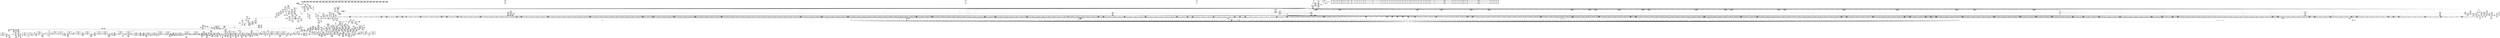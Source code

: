 digraph {
	CE0x3e44bd0 [shape=record,shape=Mrecord,label="{CE0x3e44bd0|common_perm_rm:retval.0}"]
	CE0x3da3990 [shape=record,shape=Mrecord,label="{CE0x3da3990|72:_%struct.hlist_bl_node**,_80:_%struct.dentry*,_104:_%struct.inode*,_:_CRE_264,272_|*MultipleSource*|Function::common_perm_rm&Arg::dentry::|Function::apparmor_path_rmdir&Arg::dentry::|security/apparmor/lsm.c,226}"]
	CE0x3de78c0 [shape=record,shape=Mrecord,label="{CE0x3de78c0|0:_i16,_4:_i32,_8:_i16,_40:_%struct.super_block*,_72:_i32,_:_SCMRE_912,913_}"]
	CE0x39d9240 [shape=record,shape=Mrecord,label="{CE0x39d9240|apparmor_path_rmdir:call|security/apparmor/lsm.c,273}"]
	CE0x3ed9e30 [shape=record,shape=Mrecord,label="{CE0x3ed9e30|i64*_getelementptr_inbounds_(_16_x_i64_,_16_x_i64_*___llvm_gcov_ctr46,_i64_0,_i64_9)|*Constant*}"]
	CE0x3de5b80 [shape=record,shape=Mrecord,label="{CE0x3de5b80|0:_i16,_4:_i32,_8:_i16,_40:_%struct.super_block*,_72:_i32,_:_SCMRE_894,895_}"]
	CE0x3e313e0 [shape=record,shape=Mrecord,label="{CE0x3e313e0|aa_cred_profile:cred|Function::aa_cred_profile&Arg::cred::}"]
	CE0x3dfd7d0 [shape=record,shape=Mrecord,label="{CE0x3dfd7d0|80:_i64,_:_CRE_136,140_}"]
	CE0x3e64fd0 [shape=record,shape=Mrecord,label="{CE0x3e64fd0|__aa_current_profile:tmp3|*SummSink*}"]
	CE0x3e571f0 [shape=record,shape=Mrecord,label="{CE0x3e571f0|GLOBAL:__aa_current_profile|*Constant*|*SummSink*}"]
	CE0x3e30880 [shape=record,shape=Mrecord,label="{CE0x3e30880|__aa_current_profile:call4|security/apparmor/include/context.h,138|*SummSource*}"]
	CE0x3ddac30 [shape=record,shape=Mrecord,label="{CE0x3ddac30|80:_i64,_:_CRE_1596,1600_}"]
	CE0x3e00440 [shape=record,shape=Mrecord,label="{CE0x3e00440|80:_i64,_:_CRE_403,404_}"]
	CE0x3eb2c90 [shape=record,shape=Mrecord,label="{CE0x3eb2c90|aa_cred_profile:security|security/apparmor/include/context.h,99|*SummSource*}"]
	CE0x3da82b0 [shape=record,shape=Mrecord,label="{CE0x3da82b0|common_perm_rm:d_inode|security/apparmor/lsm.c,226}"]
	CE0x3d9aa70 [shape=record,shape=Mrecord,label="{CE0x3d9aa70|common_perm_rm:tmp6|security/apparmor/lsm.c,229}"]
	CE0x3e69c10 [shape=record,shape=Mrecord,label="{CE0x3e69c10|aa_cred_profile:tmp}"]
	CE0x3da5b90 [shape=record,shape=Mrecord,label="{CE0x3da5b90|72:_%struct.hlist_bl_node**,_80:_%struct.dentry*,_104:_%struct.inode*,_:_CRE_316,317_}"]
	CE0x3ddd5e0 [shape=record,shape=Mrecord,label="{CE0x3ddd5e0|0:_i16,_4:_i32,_8:_i16,_40:_%struct.super_block*,_72:_i32,_:_SCMRE_618,619_}"]
	CE0x3e00000 [shape=record,shape=Mrecord,label="{CE0x3e00000|80:_i64,_:_CRE_399,400_}"]
	CE0x3eb0610 [shape=record,shape=Mrecord,label="{CE0x3eb0610|__aa_current_profile:if.then|*SummSink*}"]
	CE0x3dd0050 [shape=record,shape=Mrecord,label="{CE0x3dd0050|0:_i16,_4:_i32,_8:_i16,_40:_%struct.super_block*,_72:_i32,_:_SCMRE_352,360_|*MultipleSource*|security/apparmor/lsm.c,227|security/apparmor/lsm.c, 227|*LoadInst*|security/apparmor/lsm.c,226}"]
	CE0x3dc8500 [shape=record,shape=Mrecord,label="{CE0x3dc8500|0:_i16,_4:_i32,_8:_i16,_40:_%struct.super_block*,_72:_i32,_:_SCMRE_243,244_}"]
	CE0x3d7d6a0 [shape=record,shape=Mrecord,label="{CE0x3d7d6a0|_call_void_mcount()_#2|*SummSource*}"]
	CE0x3e30430 [shape=record,shape=Mrecord,label="{CE0x3e30430|__aa_current_profile:call4|security/apparmor/include/context.h,138}"]
	CE0x3eb8340 [shape=record,shape=Mrecord,label="{CE0x3eb8340|__aa_current_profile:tmp13|security/apparmor/include/context.h,138|*SummSink*}"]
	CE0x3de6bc0 [shape=record,shape=Mrecord,label="{CE0x3de6bc0|0:_i16,_4:_i32,_8:_i16,_40:_%struct.super_block*,_72:_i32,_:_SCMRE_904,905_}"]
	CE0x3e32b20 [shape=record,shape=Mrecord,label="{CE0x3e32b20|aa_cred_profile:tmp11|security/apparmor/include/context.h,100|*SummSource*}"]
	CE0x3e073d0 [shape=record,shape=Mrecord,label="{CE0x3e073d0|80:_i64,_:_CRE_593,594_}"]
	CE0x3e06710 [shape=record,shape=Mrecord,label="{CE0x3e06710|80:_i64,_:_CRE_581,582_}"]
	CE0x3dff7b0 [shape=record,shape=Mrecord,label="{CE0x3dff7b0|80:_i64,_:_CRE_384,388_}"]
	CE0x3dc8350 [shape=record,shape=Mrecord,label="{CE0x3dc8350|0:_i16,_4:_i32,_8:_i16,_40:_%struct.super_block*,_72:_i32,_:_SCMRE_242,243_}"]
	CE0x3dca900 [shape=record,shape=Mrecord,label="{CE0x3dca900|0:_i16,_4:_i32,_8:_i16,_40:_%struct.super_block*,_72:_i32,_:_SCMRE_266,267_}"]
	CE0x3d8b0e0 [shape=record,shape=Mrecord,label="{CE0x3d8b0e0|apparmor_path_rmdir:tmp3|*SummSource*}"]
	CE0x3dcf080 [shape=record,shape=Mrecord,label="{CE0x3dcf080|0:_i16,_4:_i32,_8:_i16,_40:_%struct.super_block*,_72:_i32,_:_SCMRE_310,311_}"]
	CE0x3dd52b0 [shape=record,shape=Mrecord,label="{CE0x3dd52b0|0:_i16,_4:_i32,_8:_i16,_40:_%struct.super_block*,_72:_i32,_:_SCMRE_536,540_|*MultipleSource*|security/apparmor/lsm.c,227|security/apparmor/lsm.c, 227|*LoadInst*|security/apparmor/lsm.c,226}"]
	CE0x3d927e0 [shape=record,shape=Mrecord,label="{CE0x3d927e0|72:_%struct.hlist_bl_node**,_80:_%struct.dentry*,_104:_%struct.inode*,_:_CRE_173,174_}"]
	CE0x3e04980 [shape=record,shape=Mrecord,label="{CE0x3e04980|80:_i64,_:_CRE_496,504_}"]
	CE0x3d86460 [shape=record,shape=Mrecord,label="{CE0x3d86460|i64*_getelementptr_inbounds_(_2_x_i64_,_2_x_i64_*___llvm_gcov_ctr55,_i64_0,_i64_0)|*Constant*|*SummSink*}"]
	CE0x3e5beb0 [shape=record,shape=Mrecord,label="{CE0x3e5beb0|i64_0|*Constant*}"]
	CE0x3da19e0 [shape=record,shape=Mrecord,label="{CE0x3da19e0|72:_%struct.hlist_bl_node**,_80:_%struct.dentry*,_104:_%struct.inode*,_:_CRE_213,214_}"]
	CE0x3e4ac30 [shape=record,shape=Mrecord,label="{CE0x3e4ac30|common_perm_rm:tmp22|security/apparmor/lsm.c,232|*SummSource*}"]
	CE0x3d7de40 [shape=record,shape=Mrecord,label="{CE0x3d7de40|72:_%struct.hlist_bl_node**,_80:_%struct.dentry*,_104:_%struct.inode*,_:_CRE_56,64_|*MultipleSource*|Function::common_perm_rm&Arg::dentry::|Function::apparmor_path_rmdir&Arg::dentry::|security/apparmor/lsm.c,226}"]
	CE0x3e4dec0 [shape=record,shape=Mrecord,label="{CE0x3e4dec0|common_perm:mask|Function::common_perm&Arg::mask::|*SummSink*}"]
	CE0x3ef64e0 [shape=record,shape=Mrecord,label="{CE0x3ef64e0|GLOBAL:llvm.expect.i64|*Constant*|*SummSink*}"]
	CE0x3de0340 [shape=record,shape=Mrecord,label="{CE0x3de0340|0:_i16,_4:_i32,_8:_i16,_40:_%struct.super_block*,_72:_i32,_:_SCMRE_736,740_|*MultipleSource*|security/apparmor/lsm.c,227|security/apparmor/lsm.c, 227|*LoadInst*|security/apparmor/lsm.c,226}"]
	CE0x3e48840 [shape=record,shape=Mrecord,label="{CE0x3e48840|i8*_getelementptr_inbounds_(_36_x_i8_,_36_x_i8_*_.str12,_i32_0,_i32_0)|*Constant*}"]
	CE0x3df08b0 [shape=record,shape=Mrecord,label="{CE0x3df08b0|common_perm_rm:call|security/apparmor/lsm.c,229|*SummSink*}"]
	CE0x3de7c00 [shape=record,shape=Mrecord,label="{CE0x3de7c00|0:_i16,_4:_i32,_8:_i16,_40:_%struct.super_block*,_72:_i32,_:_SCMRE_914,915_}"]
	CE0x3e03da0 [shape=record,shape=Mrecord,label="{CE0x3e03da0|80:_i64,_:_CRE_457,458_}"]
	CE0x3e63290 [shape=record,shape=Mrecord,label="{CE0x3e63290|__aa_current_profile:do.body}"]
	CE0x3d98340 [shape=record,shape=Mrecord,label="{CE0x3d98340|72:_%struct.hlist_bl_node**,_80:_%struct.dentry*,_104:_%struct.inode*,_:_CRE_149,150_}"]
	CE0x3e074e0 [shape=record,shape=Mrecord,label="{CE0x3e074e0|80:_i64,_:_CRE_594,595_}"]
	CE0x3e61da0 [shape=record,shape=Mrecord,label="{CE0x3e61da0|aa_path_perm:cond|Function::aa_path_perm&Arg::cond::|*SummSource*}"]
	CE0x3ee9450 [shape=record,shape=Mrecord,label="{CE0x3ee9450|aa_cred_profile:tmp18|security/apparmor/include/context.h,100|*SummSource*}"]
	CE0x3e191c0 [shape=record,shape=Mrecord,label="{CE0x3e191c0|80:_i64,_:_CRE_1645,1646_}"]
	CE0x3ddb480 [shape=record,shape=Mrecord,label="{CE0x3ddb480|80:_i64,_:_CRE_1621,1622_}"]
	CE0x3eb6350 [shape=record,shape=Mrecord,label="{CE0x3eb6350|GLOBAL:lockdep_rcu_suspicious|*Constant*}"]
	CE0x3dfa610 [shape=record,shape=Mrecord,label="{CE0x3dfa610|common_perm_rm:tmp4|security/apparmor/lsm.c,229}"]
	CE0x3ef9a10 [shape=record,shape=Mrecord,label="{CE0x3ef9a10|aa_cred_profile:tmp13}"]
	CE0x3e3e930 [shape=record,shape=Mrecord,label="{CE0x3e3e930|common_perm_dir_dentry:mnt1|security/apparmor/lsm.c,189|*SummSource*}"]
	CE0x3e21ca0 [shape=record,shape=Mrecord,label="{CE0x3e21ca0|i64_4|*Constant*|*SummSink*}"]
	CE0x3e57390 [shape=record,shape=Mrecord,label="{CE0x3e57390|__aa_current_profile:entry}"]
	CE0x3e12760 [shape=record,shape=Mrecord,label="{CE0x3e12760|80:_i64,_:_CRE_1345,1346_}"]
	CE0x3e52b40 [shape=record,shape=Mrecord,label="{CE0x3e52b40|common_perm_rm:call3|security/apparmor/lsm.c,235|*SummSource*}"]
	CE0x3ee2e20 [shape=record,shape=Mrecord,label="{CE0x3ee2e20|aa_cred_profile:tmp29|security/apparmor/include/context.h,100}"]
	CE0x3ddc470 [shape=record,shape=Mrecord,label="{CE0x3ddc470|80:_i64,_:_CRE_1636,1637_}"]
	CE0x3e58940 [shape=record,shape=Mrecord,label="{CE0x3e58940|common_perm:cmp|security/apparmor/lsm.c,169|*SummSink*}"]
	CE0x3e0b8e0 [shape=record,shape=Mrecord,label="{CE0x3e0b8e0|80:_i64,_:_CRE_1220,1221_}"]
	CE0x3e0c5a0 [shape=record,shape=Mrecord,label="{CE0x3e0c5a0|80:_i64,_:_CRE_1232,1233_}"]
	CE0x3e1b090 [shape=record,shape=Mrecord,label="{CE0x3e1b090|80:_i64,_:_CRE_1674,1675_}"]
	CE0x3e1ad60 [shape=record,shape=Mrecord,label="{CE0x3e1ad60|80:_i64,_:_CRE_1671,1672_}"]
	CE0x3ef3260 [shape=record,shape=Mrecord,label="{CE0x3ef3260|aa_cred_profile:tmp12|security/apparmor/include/context.h,100|*SummSink*}"]
	CE0x3dfe7c0 [shape=record,shape=Mrecord,label="{CE0x3dfe7c0|80:_i64,_:_CRE_268,272_}"]
	CE0x3e13ca0 [shape=record,shape=Mrecord,label="{CE0x3e13ca0|80:_i64,_:_CRE_1365,1366_}"]
	CE0x3ee6670 [shape=record,shape=Mrecord,label="{CE0x3ee6670|i64*_getelementptr_inbounds_(_16_x_i64_,_16_x_i64_*___llvm_gcov_ctr46,_i64_0,_i64_4)|*Constant*}"]
	CE0x3e607b0 [shape=record,shape=Mrecord,label="{CE0x3e607b0|aa_path_perm:profile|Function::aa_path_perm&Arg::profile::}"]
	CE0x3e06d70 [shape=record,shape=Mrecord,label="{CE0x3e06d70|80:_i64,_:_CRE_587,588_}"]
	CE0x3de8280 [shape=record,shape=Mrecord,label="{CE0x3de8280|0:_i16,_4:_i32,_8:_i16,_40:_%struct.super_block*,_72:_i32,_:_SCMRE_918,919_}"]
	CE0x3e550b0 [shape=record,shape=Mrecord,label="{CE0x3e550b0|_ret_i32_%call,_!dbg_!15477|security/apparmor/lsm.c,191|*SummSource*}"]
	CE0x3e2fd70 [shape=record,shape=Mrecord,label="{CE0x3e2fd70|__aa_current_profile:cred|security/apparmor/include/context.h,138|*SummSink*}"]
	CE0x3dfdc10 [shape=record,shape=Mrecord,label="{CE0x3dfdc10|80:_i64,_:_CRE_176,184_}"]
	CE0x3eda290 [shape=record,shape=Mrecord,label="{CE0x3eda290|aa_cred_profile:tmp22|security/apparmor/include/context.h,100|*SummSink*}"]
	CE0x3deb170 [shape=record,shape=Mrecord,label="{CE0x3deb170|0:_i16,_4:_i32,_8:_i16,_40:_%struct.super_block*,_72:_i32,_:_SCMRE_978,979_}"]
	CE0x3dda080 [shape=record,shape=Mrecord,label="{CE0x3dda080|0:_i16,_4:_i32,_8:_i16,_40:_%struct.super_block*,_72:_i32,_:_SCMRE_595,596_}"]
	CE0x3df4650 [shape=record,shape=Mrecord,label="{CE0x3df4650|i64*_getelementptr_inbounds_(_10_x_i64_,_10_x_i64_*___llvm_gcov_ctr54,_i64_0,_i64_7)|*Constant*|*SummSink*}"]
	CE0x3e20d80 [shape=record,shape=Mrecord,label="{CE0x3e20d80|mediated_filesystem:bb|*SummSource*}"]
	CE0x3d941b0 [shape=record,shape=Mrecord,label="{CE0x3d941b0|72:_%struct.hlist_bl_node**,_80:_%struct.dentry*,_104:_%struct.inode*,_:_CRE_182,183_}"]
	CE0x3e53b40 [shape=record,shape=Mrecord,label="{CE0x3e53b40|common_perm_dir_dentry:dir|Function::common_perm_dir_dentry&Arg::dir::|*SummSource*}"]
	CE0x3dc6cc0 [shape=record,shape=Mrecord,label="{CE0x3dc6cc0|0:_i16,_4:_i32,_8:_i16,_40:_%struct.super_block*,_72:_i32,_:_SCMRE_205,206_}"]
	CE0x3e0e580 [shape=record,shape=Mrecord,label="{CE0x3e0e580|80:_i64,_:_CRE_1262,1263_}"]
	CE0x3e53bb0 [shape=record,shape=Mrecord,label="{CE0x3e53bb0|common_perm_dir_dentry:dir|Function::common_perm_dir_dentry&Arg::dir::|*SummSink*}"]
	CE0x3dc1750 [shape=record,shape=Mrecord,label="{CE0x3dc1750|i8_0|*Constant*|*SummSink*}"]
	CE0x3e59260 [shape=record,shape=Mrecord,label="{CE0x3e59260|aa_cred_profile:do.cond|*SummSink*}"]
	CE0x3db5a40 [shape=record,shape=Mrecord,label="{CE0x3db5a40|aa_cred_profile:tmp33|security/apparmor/include/context.h,101|*SummSource*}"]
	CE0x3e0cc00 [shape=record,shape=Mrecord,label="{CE0x3e0cc00|80:_i64,_:_CRE_1238,1239_}"]
	CE0x3d9d9e0 [shape=record,shape=Mrecord,label="{CE0x3d9d9e0|common_perm:call|security/apparmor/lsm.c,168}"]
	CE0x3eb1f40 [shape=record,shape=Mrecord,label="{CE0x3eb1f40|i64*_getelementptr_inbounds_(_2_x_i64_,_2_x_i64_*___llvm_gcov_ctr112,_i64_0,_i64_1)|*Constant*|*SummSink*}"]
	CE0x3e55800 [shape=record,shape=Mrecord,label="{CE0x3e55800|mediated_filesystem:and|security/apparmor/include/apparmor.h,117|*SummSink*}"]
	CE0x3da0c60 [shape=record,shape=Mrecord,label="{CE0x3da0c60|72:_%struct.hlist_bl_node**,_80:_%struct.dentry*,_104:_%struct.inode*,_:_CRE_205,206_}"]
	CE0x3dc8610 [shape=record,shape=Mrecord,label="{CE0x3dc8610|0:_i16,_4:_i32,_8:_i16,_40:_%struct.super_block*,_72:_i32,_:_SCMRE_244,245_}"]
	CE0x3dc8830 [shape=record,shape=Mrecord,label="{CE0x3dc8830|0:_i16,_4:_i32,_8:_i16,_40:_%struct.super_block*,_72:_i32,_:_SCMRE_246,247_}"]
	CE0x3e609d0 [shape=record,shape=Mrecord,label="{CE0x3e609d0|aa_path_perm:profile|Function::aa_path_perm&Arg::profile::|*SummSource*}"]
	CE0x3dc7000 [shape=record,shape=Mrecord,label="{CE0x3dc7000|0:_i16,_4:_i32,_8:_i16,_40:_%struct.super_block*,_72:_i32,_:_SCMRE_207,208_}"]
	CE0x3e1bc40 [shape=record,shape=Mrecord,label="{CE0x3e1bc40|80:_i64,_:_CRE_1685,1686_}"]
	CE0x3e5fb20 [shape=record,shape=Mrecord,label="{CE0x3e5fb20|GLOBAL:aa_path_perm|*Constant*}"]
	CE0x3df7460 [shape=record,shape=Mrecord,label="{CE0x3df7460|i64*_getelementptr_inbounds_(_10_x_i64_,_10_x_i64_*___llvm_gcov_ctr54,_i64_0,_i64_8)|*Constant*|*SummSource*}"]
	CE0x3e050f0 [shape=record,shape=Mrecord,label="{CE0x3e050f0|80:_i64,_:_CRE_560,561_}"]
	CE0x3d84cb0 [shape=record,shape=Mrecord,label="{CE0x3d84cb0|i64*_getelementptr_inbounds_(_2_x_i64_,_2_x_i64_*___llvm_gcov_ctr61,_i64_0,_i64_0)|*Constant*|*SummSource*}"]
	CE0x3eda1b0 [shape=record,shape=Mrecord,label="{CE0x3eda1b0|aa_cred_profile:tmp22|security/apparmor/include/context.h,100}"]
	CE0x3e0a1b0 [shape=record,shape=Mrecord,label="{CE0x3e0a1b0|80:_i64,_:_CRE_664,672_}"]
	CE0x3d74b20 [shape=record,shape=Mrecord,label="{CE0x3d74b20|0:_%struct.vfsmount*,_:_CRE_0,8_|*MultipleSource*|Function::common_perm_rm&Arg::dir::|Function::apparmor_path_rmdir&Arg::dir::|security/apparmor/lsm.c,229}"]
	CE0x3e05720 [shape=record,shape=Mrecord,label="{CE0x3e05720|80:_i64,_:_CRE_566,567_}"]
	CE0x3dc1670 [shape=record,shape=Mrecord,label="{CE0x3dc1670|i8_0|*Constant*|*SummSource*}"]
	CE0x3dbe6d0 [shape=record,shape=Mrecord,label="{CE0x3dbe6d0|0:_i16,_4:_i32,_8:_i16,_40:_%struct.super_block*,_72:_i32,_:_SCMRE_146,147_}"]
	CE0x3edba90 [shape=record,shape=Mrecord,label="{CE0x3edba90|aa_cred_profile:tmp21|security/apparmor/include/context.h,100}"]
	CE0x3d9dad0 [shape=record,shape=Mrecord,label="{CE0x3d9dad0|i64*_getelementptr_inbounds_(_11_x_i64_,_11_x_i64_*___llvm_gcov_ctr58,_i64_0,_i64_6)|*Constant*|*SummSink*}"]
	CE0x3ef62c0 [shape=record,shape=Mrecord,label="{CE0x3ef62c0|GLOBAL:llvm.expect.i64|*Constant*|*SummSource*}"]
	CE0x3dcb460 [shape=record,shape=Mrecord,label="{CE0x3dcb460|0:_i16,_4:_i32,_8:_i16,_40:_%struct.super_block*,_72:_i32,_:_SCMRE_273,274_}"]
	CE0x3e47d10 [shape=record,shape=Mrecord,label="{CE0x3e47d10|__aa_current_profile:tmp16|security/apparmor/include/context.h,138}"]
	CE0x3e31830 [shape=record,shape=Mrecord,label="{CE0x3e31830|aa_cred_profile:cred|Function::aa_cred_profile&Arg::cred::|*SummSink*}"]
	CE0x3e63a40 [shape=record,shape=Mrecord,label="{CE0x3e63a40|44:_i32,_48:_i16,_128:_i8*,_:_SCMRE_32,36_|*MultipleSource*|Function::aa_cred_profile&Arg::cred::|security/apparmor/include/context.h,99|security/apparmor/include/context.h,138}"]
	CE0x3da5680 [shape=record,shape=Mrecord,label="{CE0x3da5680|72:_%struct.hlist_bl_node**,_80:_%struct.dentry*,_104:_%struct.inode*,_:_CRE_313,314_}"]
	CE0x3edb270 [shape=record,shape=Mrecord,label="{CE0x3edb270|i64*_getelementptr_inbounds_(_16_x_i64_,_16_x_i64_*___llvm_gcov_ctr46,_i64_0,_i64_10)|*Constant*|*SummSink*}"]
	CE0x3d88900 [shape=record,shape=Mrecord,label="{CE0x3d88900|72:_%struct.hlist_bl_node**,_80:_%struct.dentry*,_104:_%struct.inode*,_:_CRE_166,167_}"]
	CE0x3e0dd00 [shape=record,shape=Mrecord,label="{CE0x3e0dd00|80:_i64,_:_CRE_1254,1255_}"]
	CE0x3e1a0a0 [shape=record,shape=Mrecord,label="{CE0x3e1a0a0|80:_i64,_:_CRE_1659,1660_}"]
	CE0x3ef33c0 [shape=record,shape=Mrecord,label="{CE0x3ef33c0|aa_cred_profile:tobool1|security/apparmor/include/context.h,100}"]
	CE0x3ee3010 [shape=record,shape=Mrecord,label="{CE0x3ee3010|aa_cred_profile:tmp29|security/apparmor/include/context.h,100|*SummSource*}"]
	CE0x3e305e0 [shape=record,shape=Mrecord,label="{CE0x3e305e0|__aa_current_profile:tmp21|security/apparmor/include/context.h,138|*SummSink*}"]
	CE0x3d87560 [shape=record,shape=Mrecord,label="{CE0x3d87560|72:_%struct.hlist_bl_node**,_80:_%struct.dentry*,_104:_%struct.inode*,_:_CRE_157,158_}"]
	CE0x3ee1df0 [shape=record,shape=Mrecord,label="{CE0x3ee1df0|aa_cred_profile:tmp27|security/apparmor/include/context.h,100|*SummSink*}"]
	CE0x3e02420 [shape=record,shape=Mrecord,label="{CE0x3e02420|80:_i64,_:_CRE_433,434_}"]
	CE0x3e33c40 [shape=record,shape=Mrecord,label="{CE0x3e33c40|aa_cred_profile:tmp5|security/apparmor/include/context.h,99|*SummSource*}"]
	CE0x3d98f10 [shape=record,shape=Mrecord,label="{CE0x3d98f10|72:_%struct.hlist_bl_node**,_80:_%struct.dentry*,_104:_%struct.inode*,_:_CRE_144,145_}"]
	CE0x3eb7220 [shape=record,shape=Mrecord,label="{CE0x3eb7220|i32_138|*Constant*|*SummSource*}"]
	CE0x3e02fd0 [shape=record,shape=Mrecord,label="{CE0x3e02fd0|80:_i64,_:_CRE_444,445_}"]
	CE0x3e63220 [shape=record,shape=Mrecord,label="{CE0x3e63220|__aa_current_profile:land.lhs.true2|*SummSink*}"]
	CE0x3e3f070 [shape=record,shape=Mrecord,label="{CE0x3e3f070|common_perm_dir_dentry:tmp4|*LoadInst*|security/apparmor/lsm.c,189}"]
	CE0x3ed8a30 [shape=record,shape=Mrecord,label="{CE0x3ed8a30|aa_cred_profile:tmp1|*SummSink*}"]
	CE0x3e05200 [shape=record,shape=Mrecord,label="{CE0x3e05200|80:_i64,_:_CRE_561,562_}"]
	CE0x3d92c90 [shape=record,shape=Mrecord,label="{CE0x3d92c90|_ret_i32_%call,_!dbg_!15471|security/apparmor/lsm.c,273|*SummSource*}"]
	CE0x3e0b170 [shape=record,shape=Mrecord,label="{CE0x3e0b170|80:_i64,_:_CRE_1213,1214_}"]
	CE0x3dc2200 [shape=record,shape=Mrecord,label="{CE0x3dc2200|0:_i16,_4:_i32,_8:_i16,_40:_%struct.super_block*,_72:_i32,_:_SCMRE_159,160_}"]
	CE0x3dfd6c0 [shape=record,shape=Mrecord,label="{CE0x3dfd6c0|80:_i64,_:_CRE_132,136_}"]
	CE0x3e44a20 [shape=record,shape=Mrecord,label="{CE0x3e44a20|common_perm:if.then|*SummSink*}"]
	CE0x3d9f820 [shape=record,shape=Mrecord,label="{CE0x3d9f820|72:_%struct.hlist_bl_node**,_80:_%struct.dentry*,_104:_%struct.inode*,_:_CRE_193,194_}"]
	CE0x3e0b390 [shape=record,shape=Mrecord,label="{CE0x3e0b390|80:_i64,_:_CRE_1215,1216_}"]
	CE0x3e1ed50 [shape=record,shape=Mrecord,label="{CE0x3e1ed50|i64_8|*Constant*}"]
	"CONST[source:0(mediator),value:2(dynamic)][purpose:{subject}][SnkIdx:1]"
	CE0x3e19a40 [shape=record,shape=Mrecord,label="{CE0x3e19a40|80:_i64,_:_CRE_1653,1654_}"]
	CE0x3dc2f00 [shape=record,shape=Mrecord,label="{CE0x3dc2f00|0:_i16,_4:_i32,_8:_i16,_40:_%struct.super_block*,_72:_i32,_:_SCMRE_167,168_}"]
	CE0x3d76090 [shape=record,shape=Mrecord,label="{CE0x3d76090|apparmor_path_rmdir:tmp}"]
	CE0x3e5a360 [shape=record,shape=Mrecord,label="{CE0x3e5a360|__aa_current_profile:tmp3}"]
	CE0x3de00b0 [shape=record,shape=Mrecord,label="{CE0x3de00b0|0:_i16,_4:_i32,_8:_i16,_40:_%struct.super_block*,_72:_i32,_:_SCMRE_728,736_|*MultipleSource*|security/apparmor/lsm.c,227|security/apparmor/lsm.c, 227|*LoadInst*|security/apparmor/lsm.c,226}"]
	CE0x3eaf830 [shape=record,shape=Mrecord,label="{CE0x3eaf830|GLOBAL:__llvm_gcov_ctr58|Global_var:__llvm_gcov_ctr58}"]
	CE0x3e2ab70 [shape=record,shape=Mrecord,label="{CE0x3e2ab70|i8*_getelementptr_inbounds_(_45_x_i8_,_45_x_i8_*_.str14,_i32_0,_i32_0)|*Constant*|*SummSink*}"]
	CE0x3dbcc20 [shape=record,shape=Mrecord,label="{CE0x3dbcc20|0:_i16,_4:_i32,_8:_i16,_40:_%struct.super_block*,_72:_i32,_:_SCMRE_606,607_}"]
	CE0x3e0c270 [shape=record,shape=Mrecord,label="{CE0x3e0c270|80:_i64,_:_CRE_1229,1230_}"]
	CE0x3dc26e0 [shape=record,shape=Mrecord,label="{CE0x3dc26e0|0:_i16,_4:_i32,_8:_i16,_40:_%struct.super_block*,_72:_i32,_:_SCMRE_162,163_}"]
	CE0x3de66e0 [shape=record,shape=Mrecord,label="{CE0x3de66e0|0:_i16,_4:_i32,_8:_i16,_40:_%struct.super_block*,_72:_i32,_:_SCMRE_901,902_}"]
	CE0x3d765e0 [shape=record,shape=Mrecord,label="{CE0x3d765e0|apparmor_path_rmdir:bb|*SummSink*}"]
	CE0x3ddc360 [shape=record,shape=Mrecord,label="{CE0x3ddc360|80:_i64,_:_CRE_1635,1636_}"]
	CE0x3e53350 [shape=record,shape=Mrecord,label="{CE0x3e53350|common_perm_dir_dentry:entry}"]
	CE0x3d8b010 [shape=record,shape=Mrecord,label="{CE0x3d8b010|apparmor_path_rmdir:tmp2|*SummSink*}"]
	CE0x3dfcb60 [shape=record,shape=Mrecord,label="{CE0x3dfcb60|80:_i64,_:_CRE_48,56_}"]
	CE0x3e47990 [shape=record,shape=Mrecord,label="{CE0x3e47990|__aa_current_profile:tmp15|security/apparmor/include/context.h,138|*SummSource*}"]
	CE0x3e194f0 [shape=record,shape=Mrecord,label="{CE0x3e194f0|80:_i64,_:_CRE_1648,1649_}"]
	CE0x3ed89c0 [shape=record,shape=Mrecord,label="{CE0x3ed89c0|aa_cred_profile:tmp1|*SummSource*}"]
	CE0x3ee2aa0 [shape=record,shape=Mrecord,label="{CE0x3ee2aa0|aa_cred_profile:tmp28|security/apparmor/include/context.h,100|*SummSource*}"]
	CE0x3e5f870 [shape=record,shape=Mrecord,label="{CE0x3e5f870|common_perm:call1|security/apparmor/lsm.c,170|*SummSource*}"]
	CE0x3e61670 [shape=record,shape=Mrecord,label="{CE0x3e61670|aa_path_perm:request|Function::aa_path_perm&Arg::request::}"]
	CE0x3de73e0 [shape=record,shape=Mrecord,label="{CE0x3de73e0|0:_i16,_4:_i32,_8:_i16,_40:_%struct.super_block*,_72:_i32,_:_SCMRE_909,910_}"]
	CE0x3eb71b0 [shape=record,shape=Mrecord,label="{CE0x3eb71b0|i32_138|*Constant*}"]
	CE0x3da50e0 [shape=record,shape=Mrecord,label="{CE0x3da50e0|72:_%struct.hlist_bl_node**,_80:_%struct.dentry*,_104:_%struct.inode*,_:_CRE_309,310_}"]
	CE0x3ddab20 [shape=record,shape=Mrecord,label="{CE0x3ddab20|80:_i64,_:_CRE_1592,1596_}"]
	CE0x3edf210 [shape=record,shape=Mrecord,label="{CE0x3edf210|i64*_getelementptr_inbounds_(_16_x_i64_,_16_x_i64_*___llvm_gcov_ctr46,_i64_0,_i64_12)|*Constant*|*SummSink*}"]
	CE0x3eea760 [shape=record,shape=Mrecord,label="{CE0x3eea760|aa_cred_profile:tmp6|security/apparmor/include/context.h,100|*SummSource*}"]
	CE0x3dd5f80 [shape=record,shape=Mrecord,label="{CE0x3dd5f80|0:_i16,_4:_i32,_8:_i16,_40:_%struct.super_block*,_72:_i32,_:_SCMRE_554,555_}"]
	CE0x3da20a0 [shape=record,shape=Mrecord,label="{CE0x3da20a0|72:_%struct.hlist_bl_node**,_80:_%struct.dentry*,_104:_%struct.inode*,_:_CRE_217,218_}"]
	CE0x3e10780 [shape=record,shape=Mrecord,label="{CE0x3e10780|80:_i64,_:_CRE_1315,1316_}"]
	CE0x3e1c4f0 [shape=record,shape=Mrecord,label="{CE0x3e1c4f0|80:_i64,_:_CRE_1728,1736_}"]
	CE0x3d831d0 [shape=record,shape=Mrecord,label="{CE0x3d831d0|apparmor_path_rmdir:dentry|Function::apparmor_path_rmdir&Arg::dentry::|*SummSink*}"]
	CE0x3e0e470 [shape=record,shape=Mrecord,label="{CE0x3e0e470|80:_i64,_:_CRE_1261,1262_}"]
	CE0x3e6a070 [shape=record,shape=Mrecord,label="{CE0x3e6a070|__aa_current_profile:tobool|security/apparmor/include/context.h,138|*SummSink*}"]
	CE0x3e00cc0 [shape=record,shape=Mrecord,label="{CE0x3e00cc0|80:_i64,_:_CRE_411,412_}"]
	CE0x3e549a0 [shape=record,shape=Mrecord,label="{CE0x3e549a0|common_perm_dir_dentry:cond|Function::common_perm_dir_dentry&Arg::cond::}"]
	CE0x3db5e40 [shape=record,shape=Mrecord,label="{CE0x3db5e40|common_perm_dir_dentry:tmp2|*SummSource*}"]
	CE0x3e1b800 [shape=record,shape=Mrecord,label="{CE0x3e1b800|80:_i64,_:_CRE_1681,1682_}"]
	CE0x3e3df60 [shape=record,shape=Mrecord,label="{CE0x3e3df60|common_perm_rm:tmp23|security/apparmor/lsm.c,233}"]
	CE0x3ddcdc0 [shape=record,shape=Mrecord,label="{CE0x3ddcdc0|0:_i16,_4:_i32,_8:_i16,_40:_%struct.super_block*,_72:_i32,_:_SCMRE_613,614_}"]
	CE0x3e2af30 [shape=record,shape=Mrecord,label="{CE0x3e2af30|i64*_getelementptr_inbounds_(_11_x_i64_,_11_x_i64_*___llvm_gcov_ctr58,_i64_0,_i64_9)|*Constant*|*SummSource*}"]
	CE0x3e02750 [shape=record,shape=Mrecord,label="{CE0x3e02750|80:_i64,_:_CRE_436,437_}"]
	CE0x3de1010 [shape=record,shape=Mrecord,label="{CE0x3de1010|0:_i16,_4:_i32,_8:_i16,_40:_%struct.super_block*,_72:_i32,_:_SCMRE_776,792_|*MultipleSource*|security/apparmor/lsm.c,227|security/apparmor/lsm.c, 227|*LoadInst*|security/apparmor/lsm.c,226}"]
	CE0x3df2420 [shape=record,shape=Mrecord,label="{CE0x3df2420|i64_6|*Constant*|*SummSink*}"]
	CE0x3df7110 [shape=record,shape=Mrecord,label="{CE0x3df7110|common_perm_rm:tmp18|security/apparmor/lsm.c,230|*SummSink*}"]
	CE0x3e21e20 [shape=record,shape=Mrecord,label="{CE0x3e21e20|common_perm_rm:tmp10|security/apparmor/lsm.c,229}"]
	CE0x3e49180 [shape=record,shape=Mrecord,label="{CE0x3e49180|_call_void_mcount()_#2|*SummSink*}"]
	CE0x3db7340 [shape=record,shape=Mrecord,label="{CE0x3db7340|i64*_getelementptr_inbounds_(_2_x_i64_,_2_x_i64_*___llvm_gcov_ctr56,_i64_0,_i64_0)|*Constant*|*SummSource*}"]
	CE0x3e42450 [shape=record,shape=Mrecord,label="{CE0x3e42450|GLOBAL:__llvm_gcov_ctr57|Global_var:__llvm_gcov_ctr57|*SummSource*}"]
	CE0x3e4fdd0 [shape=record,shape=Mrecord,label="{CE0x3e4fdd0|common_perm:tmp|*SummSink*}"]
	CE0x3e0cf30 [shape=record,shape=Mrecord,label="{CE0x3e0cf30|80:_i64,_:_CRE_1241,1242_}"]
	CE0x3e2fa80 [shape=record,shape=Mrecord,label="{CE0x3e2fa80|__aa_current_profile:cred|security/apparmor/include/context.h,138}"]
	CE0x3dfb090 [shape=record,shape=Mrecord,label="{CE0x3dfb090|44:_i32,_48:_i16,_128:_i8*,_:_SCMRE_16,20_|*MultipleSource*|Function::aa_cred_profile&Arg::cred::|security/apparmor/include/context.h,99|security/apparmor/include/context.h,138}"]
	CE0x3e11bb0 [shape=record,shape=Mrecord,label="{CE0x3e11bb0|80:_i64,_:_CRE_1334,1335_}"]
	CE0x3e64660 [shape=record,shape=Mrecord,label="{CE0x3e64660|get_current:tmp4|./arch/x86/include/asm/current.h,14|*SummSink*}"]
	CE0x3e07f80 [shape=record,shape=Mrecord,label="{CE0x3e07f80|80:_i64,_:_CRE_604,605_}"]
	CE0x3e11dd0 [shape=record,shape=Mrecord,label="{CE0x3e11dd0|80:_i64,_:_CRE_1336,1337_}"]
	CE0x3e13200 [shape=record,shape=Mrecord,label="{CE0x3e13200|80:_i64,_:_CRE_1355,1356_}"]
	CE0x3dfef30 [shape=record,shape=Mrecord,label="{CE0x3dfef30|80:_i64,_:_CRE_320,328_}"]
	CE0x3de3370 [shape=record,shape=Mrecord,label="{CE0x3de3370|0:_i16,_4:_i32,_8:_i16,_40:_%struct.super_block*,_72:_i32,_:_SCMRE_869,870_}"]
	CE0x3e19710 [shape=record,shape=Mrecord,label="{CE0x3e19710|80:_i64,_:_CRE_1650,1651_}"]
	CE0x3e22280 [shape=record,shape=Mrecord,label="{CE0x3e22280|common_perm_rm:tmp9|security/apparmor/lsm.c,229}"]
	CE0x3e190b0 [shape=record,shape=Mrecord,label="{CE0x3e190b0|80:_i64,_:_CRE_1644,1645_}"]
	CE0x3dd9ee0 [shape=record,shape=Mrecord,label="{CE0x3dd9ee0|0:_i16,_4:_i32,_8:_i16,_40:_%struct.super_block*,_72:_i32,_:_SCMRE_594,595_}"]
	CE0x3d8eda0 [shape=record,shape=Mrecord,label="{CE0x3d8eda0|common_perm_rm:lor.lhs.false|*SummSink*}"]
	CE0x3eadd20 [shape=record,shape=Mrecord,label="{CE0x3eadd20|__aa_current_profile:tobool1|security/apparmor/include/context.h,138}"]
	CE0x3ee59d0 [shape=record,shape=Mrecord,label="{CE0x3ee59d0|i64_2|*Constant*}"]
	CE0x3e1eb30 [shape=record,shape=Mrecord,label="{CE0x3e1eb30|80:_i64,_:_CRE_2264,2268_}"]
	CE0x3d96ee0 [shape=record,shape=Mrecord,label="{CE0x3d96ee0|common_perm_dir_dentry:tmp1}"]
	CE0x3ee45e0 [shape=record,shape=Mrecord,label="{CE0x3ee45e0|aa_cred_profile:tmp30|security/apparmor/include/context.h,100|*SummSource*}"]
	CE0x3e50fc0 [shape=record,shape=Mrecord,label="{CE0x3e50fc0|common_perm_dir_dentry:bb}"]
	CE0x3e53920 [shape=record,shape=Mrecord,label="{CE0x3e53920|common_perm_dir_dentry:op|Function::common_perm_dir_dentry&Arg::op::|*SummSink*}"]
	CE0x3d804b0 [shape=record,shape=Mrecord,label="{CE0x3d804b0|_call_void_mcount()_#2}"]
	CE0x3de1890 [shape=record,shape=Mrecord,label="{CE0x3de1890|0:_i16,_4:_i32,_8:_i16,_40:_%struct.super_block*,_72:_i32,_:_SCMRE_808,816_|*MultipleSource*|security/apparmor/lsm.c,227|security/apparmor/lsm.c, 227|*LoadInst*|security/apparmor/lsm.c,226}"]
	CE0x3db7750 [shape=record,shape=Mrecord,label="{CE0x3db7750|common_perm_dir_dentry:call|security/apparmor/lsm.c,191|*SummSource*}"]
	CE0x3e34d40 [shape=record,shape=Mrecord,label="{CE0x3e34d40|COLLAPSED:_GCMRE___llvm_gcov_ctr112_internal_global_2_x_i64_zeroinitializer:_elem_0:default:}"]
	CE0x3e09e50 [shape=record,shape=Mrecord,label="{CE0x3e09e50|80:_i64,_:_CRE_640,648_}"]
	CE0x3dd8000 [shape=record,shape=Mrecord,label="{CE0x3dd8000|0:_i16,_4:_i32,_8:_i16,_40:_%struct.super_block*,_72:_i32,_:_SCMRE_575,576_}"]
	CE0x3db7910 [shape=record,shape=Mrecord,label="{CE0x3db7910|common_perm_dir_dentry:call|security/apparmor/lsm.c,191|*SummSink*}"]
	CE0x3ef5d50 [shape=record,shape=Mrecord,label="{CE0x3ef5d50|aa_cred_profile:conv|security/apparmor/include/context.h,100|*SummSink*}"]
	CE0x3de9460 [shape=record,shape=Mrecord,label="{CE0x3de9460|0:_i16,_4:_i32,_8:_i16,_40:_%struct.super_block*,_72:_i32,_:_SCMRE_929,930_}"]
	CE0x3e69860 [shape=record,shape=Mrecord,label="{CE0x3e69860|__aa_current_profile:tmp|*SummSource*}"]
	CE0x3dfd300 [shape=record,shape=Mrecord,label="{CE0x3dfd300|80:_i64,_:_CRE_112,120_}"]
	CE0x3e51c50 [shape=record,shape=Mrecord,label="{CE0x3e51c50|get_current:tmp1|*SummSink*}"]
	CE0x3dbc5a0 [shape=record,shape=Mrecord,label="{CE0x3dbc5a0|0:_i16,_4:_i32,_8:_i16,_40:_%struct.super_block*,_72:_i32,_:_SCMRE_602,603_}"]
	CE0x3de3620 [shape=record,shape=Mrecord,label="{CE0x3de3620|0:_i16,_4:_i32,_8:_i16,_40:_%struct.super_block*,_72:_i32,_:_SCMRE_871,872_}"]
	CE0x3e59350 [shape=record,shape=Mrecord,label="{CE0x3e59350|aa_cred_profile:if.end}"]
	CE0x3da0e10 [shape=record,shape=Mrecord,label="{CE0x3da0e10|72:_%struct.hlist_bl_node**,_80:_%struct.dentry*,_104:_%struct.inode*,_:_CRE_206,207_}"]
	CE0x3e12210 [shape=record,shape=Mrecord,label="{CE0x3e12210|80:_i64,_:_CRE_1340,1341_}"]
	CE0x3dd3170 [shape=record,shape=Mrecord,label="{CE0x3dd3170|0:_i16,_4:_i32,_8:_i16,_40:_%struct.super_block*,_72:_i32,_:_SCMRE_480,481_}"]
	CE0x3e08910 [shape=record,shape=Mrecord,label="{CE0x3e08910|80:_i64,_:_CRE_613,614_}"]
	CE0x3df6e20 [shape=record,shape=Mrecord,label="{CE0x3df6e20|common_perm_rm:tmp18|security/apparmor/lsm.c,230}"]
	CE0x3dc9ef0 [shape=record,shape=Mrecord,label="{CE0x3dc9ef0|0:_i16,_4:_i32,_8:_i16,_40:_%struct.super_block*,_72:_i32,_:_SCMRE_260,261_}"]
	CE0x3d9f9d0 [shape=record,shape=Mrecord,label="{CE0x3d9f9d0|72:_%struct.hlist_bl_node**,_80:_%struct.dentry*,_104:_%struct.inode*,_:_CRE_194,195_}"]
	CE0x3e14410 [shape=record,shape=Mrecord,label="{CE0x3e14410|80:_i64,_:_CRE_1372,1373_}"]
	CE0x3e14630 [shape=record,shape=Mrecord,label="{CE0x3e14630|80:_i64,_:_CRE_1374,1375_}"]
	CE0x3dfa120 [shape=record,shape=Mrecord,label="{CE0x3dfa120|common_perm_rm:tobool|security/apparmor/lsm.c,229|*SummSink*}"]
	CE0x3da36e0 [shape=record,shape=Mrecord,label="{CE0x3da36e0|72:_%struct.hlist_bl_node**,_80:_%struct.dentry*,_104:_%struct.inode*,_:_CRE_256,264_|*MultipleSource*|Function::common_perm_rm&Arg::dentry::|Function::apparmor_path_rmdir&Arg::dentry::|security/apparmor/lsm.c,226}"]
	CE0x3d95660 [shape=record,shape=Mrecord,label="{CE0x3d95660|mediated_filesystem:tmp|*SummSink*}"]
	CE0x3e0a4e0 [shape=record,shape=Mrecord,label="{CE0x3e0a4e0|80:_i64,_:_CRE_696,704_}"]
	CE0x3e0dae0 [shape=record,shape=Mrecord,label="{CE0x3e0dae0|80:_i64,_:_CRE_1252,1253_}"]
	CE0x3e43d80 [shape=record,shape=Mrecord,label="{CE0x3e43d80|i32_22|*Constant*|*SummSink*}"]
	CE0x3e64b30 [shape=record,shape=Mrecord,label="{CE0x3e64b30|GLOBAL:__llvm_gcov_ctr46|Global_var:__llvm_gcov_ctr46|*SummSink*}"]
	CE0x3e192d0 [shape=record,shape=Mrecord,label="{CE0x3e192d0|80:_i64,_:_CRE_1646,1647_}"]
	CE0x3e3f680 [shape=record,shape=Mrecord,label="{CE0x3e3f680|common_perm_dir_dentry:dentry2|security/apparmor/lsm.c,189|*SummSource*}"]
	CE0x3da1680 [shape=record,shape=Mrecord,label="{CE0x3da1680|72:_%struct.hlist_bl_node**,_80:_%struct.dentry*,_104:_%struct.inode*,_:_CRE_211,212_}"]
	CE0x3d78a30 [shape=record,shape=Mrecord,label="{CE0x3d78a30|i64*_getelementptr_inbounds_(_2_x_i64_,_2_x_i64_*___llvm_gcov_ctr61,_i64_0,_i64_1)|*Constant*|*SummSource*}"]
	CE0x3dc4de0 [shape=record,shape=Mrecord,label="{CE0x3dc4de0|0:_i16,_4:_i32,_8:_i16,_40:_%struct.super_block*,_72:_i32,_:_SCMRE_186,187_}"]
	CE0x3de7720 [shape=record,shape=Mrecord,label="{CE0x3de7720|0:_i16,_4:_i32,_8:_i16,_40:_%struct.super_block*,_72:_i32,_:_SCMRE_911,912_}"]
	CE0x3d88750 [shape=record,shape=Mrecord,label="{CE0x3d88750|72:_%struct.hlist_bl_node**,_80:_%struct.dentry*,_104:_%struct.inode*,_:_CRE_165,166_}"]
	CE0x3db72d0 [shape=record,shape=Mrecord,label="{CE0x3db72d0|i64*_getelementptr_inbounds_(_2_x_i64_,_2_x_i64_*___llvm_gcov_ctr56,_i64_0,_i64_0)|*Constant*}"]
	CE0x3dffcd0 [shape=record,shape=Mrecord,label="{CE0x3dffcd0|80:_i64,_:_CRE_396,397_}"]
	CE0x3e4f680 [shape=record,shape=Mrecord,label="{CE0x3e4f680|common_perm:call|security/apparmor/lsm.c,168|*SummSource*}"]
	CE0x3df1fb0 [shape=record,shape=Mrecord,label="{CE0x3df1fb0|i64_5|*Constant*|*SummSource*}"]
	CE0x3e56da0 [shape=record,shape=Mrecord,label="{CE0x3e56da0|i32_10|*Constant*|*SummSink*}"]
	CE0x3e697f0 [shape=record,shape=Mrecord,label="{CE0x3e697f0|COLLAPSED:_GCMRE___llvm_gcov_ctr58_internal_global_11_x_i64_zeroinitializer:_elem_0:default:}"]
	"CONST[source:2(external),value:0(static)][purpose:{object}][SrcIdx:1]"
	CE0x3e4f9b0 [shape=record,shape=Mrecord,label="{CE0x3e4f9b0|__aa_current_profile:tmp7|security/apparmor/include/context.h,138}"]
	CE0x3e14bb0 [shape=record,shape=Mrecord,label="{CE0x3e14bb0|80:_i64,_:_CRE_1536,1568_}"]
	CE0x3e50bf0 [shape=record,shape=Mrecord,label="{CE0x3e50bf0|i64*_getelementptr_inbounds_(_2_x_i64_,_2_x_i64_*___llvm_gcov_ctr56,_i64_0,_i64_1)|*Constant*|*SummSink*}"]
	CE0x3e075f0 [shape=record,shape=Mrecord,label="{CE0x3e075f0|80:_i64,_:_CRE_595,596_}"]
	CE0x3dd6940 [shape=record,shape=Mrecord,label="{CE0x3dd6940|0:_i16,_4:_i32,_8:_i16,_40:_%struct.super_block*,_72:_i32,_:_SCMRE_561,562_}"]
	CE0x3eaf4b0 [shape=record,shape=Mrecord,label="{CE0x3eaf4b0|44:_i32,_48:_i16,_128:_i8*,_:_SCMRE_152,160_|*MultipleSource*|Function::aa_cred_profile&Arg::cred::|security/apparmor/include/context.h,99|security/apparmor/include/context.h,138}"]
	CE0x3da05a0 [shape=record,shape=Mrecord,label="{CE0x3da05a0|72:_%struct.hlist_bl_node**,_80:_%struct.dentry*,_104:_%struct.inode*,_:_CRE_201,202_}"]
	CE0x3ef72e0 [shape=record,shape=Mrecord,label="{CE0x3ef72e0|aa_cred_profile:tmp14|security/apparmor/include/context.h,100}"]
	CE0x3e01cb0 [shape=record,shape=Mrecord,label="{CE0x3e01cb0|80:_i64,_:_CRE_426,427_}"]
	CE0x3dca5c0 [shape=record,shape=Mrecord,label="{CE0x3dca5c0|0:_i16,_4:_i32,_8:_i16,_40:_%struct.super_block*,_72:_i32,_:_SCMRE_264,265_}"]
	CE0x3e02310 [shape=record,shape=Mrecord,label="{CE0x3e02310|80:_i64,_:_CRE_432,433_}"]
	CE0x3de5500 [shape=record,shape=Mrecord,label="{CE0x3de5500|0:_i16,_4:_i32,_8:_i16,_40:_%struct.super_block*,_72:_i32,_:_SCMRE_890,891_}"]
	CE0x3d9b3e0 [shape=record,shape=Mrecord,label="{CE0x3d9b3e0|get_current:tmp}"]
	CE0x3edd2f0 [shape=record,shape=Mrecord,label="{CE0x3edd2f0|void_(i8*,_i32,_i64)*_asm_sideeffect_1:_09ud2_0A.pushsection___bug_table,_22a_22_0A2:_09.long_1b_-_2b,_$_0:c_-_2b_0A_09.word_$_1:c_,_0_0A_09.org_2b+$_2:c_0A.popsection_,_i,i,i,_dirflag_,_fpsr_,_flags_|*SummSource*}"]
	CE0x3e02860 [shape=record,shape=Mrecord,label="{CE0x3e02860|80:_i64,_:_CRE_437,438_}"]
	CE0x3da33a0 [shape=record,shape=Mrecord,label="{CE0x3da33a0|72:_%struct.hlist_bl_node**,_80:_%struct.dentry*,_104:_%struct.inode*,_:_CRE_248,256_|*MultipleSource*|Function::common_perm_rm&Arg::dentry::|Function::apparmor_path_rmdir&Arg::dentry::|security/apparmor/lsm.c,226}"]
	CE0x3e527f0 [shape=record,shape=Mrecord,label="{CE0x3e527f0|common_perm_rm:call3|security/apparmor/lsm.c,235}"]
	CE0x3db80e0 [shape=record,shape=Mrecord,label="{CE0x3db80e0|common_perm:entry|*SummSource*}"]
	CE0x3e64e30 [shape=record,shape=Mrecord,label="{CE0x3e64e30|aa_cred_profile:tmp8|security/apparmor/include/context.h,100}"]
	CE0x3e4a4c0 [shape=record,shape=Mrecord,label="{CE0x3e4a4c0|i64*_getelementptr_inbounds_(_10_x_i64_,_10_x_i64_*___llvm_gcov_ctr54,_i64_0,_i64_9)|*Constant*|*SummSource*}"]
	CE0x3e01320 [shape=record,shape=Mrecord,label="{CE0x3e01320|80:_i64,_:_CRE_417,418_}"]
	CE0x3e5bba0 [shape=record,shape=Mrecord,label="{CE0x3e5bba0|i64_-2147483648|*Constant*|*SummSource*}"]
	CE0x3de70a0 [shape=record,shape=Mrecord,label="{CE0x3de70a0|0:_i16,_4:_i32,_8:_i16,_40:_%struct.super_block*,_72:_i32,_:_SCMRE_907,908_}"]
	CE0x3e44030 [shape=record,shape=Mrecord,label="{CE0x3e44030|aa_cred_profile:security|security/apparmor/include/context.h,99}"]
	CE0x3e040d0 [shape=record,shape=Mrecord,label="{CE0x3e040d0|80:_i64,_:_CRE_460,461_}"]
	CE0x3e5e260 [shape=record,shape=Mrecord,label="{CE0x3e5e260|__aa_current_profile:do.end|*SummSink*}"]
	CE0x3dff370 [shape=record,shape=Mrecord,label="{CE0x3dff370|80:_i64,_:_CRE_352,360_}"]
	CE0x3e1b1a0 [shape=record,shape=Mrecord,label="{CE0x3e1b1a0|80:_i64,_:_CRE_1675,1676_}"]
	CE0x3de3b00 [shape=record,shape=Mrecord,label="{CE0x3de3b00|0:_i16,_4:_i32,_8:_i16,_40:_%struct.super_block*,_72:_i32,_:_SCMRE_874,875_}"]
	CE0x3dbebb0 [shape=record,shape=Mrecord,label="{CE0x3dbebb0|0:_i16,_4:_i32,_8:_i16,_40:_%struct.super_block*,_72:_i32,_:_SCMRE_149,150_}"]
	CE0x3e68f10 [shape=record,shape=Mrecord,label="{CE0x3e68f10|i32_0|*Constant*}"]
	CE0x3e0c050 [shape=record,shape=Mrecord,label="{CE0x3e0c050|80:_i64,_:_CRE_1227,1228_}"]
	CE0x3dbdb20 [shape=record,shape=Mrecord,label="{CE0x3dbdb20|0:_i16,_4:_i32,_8:_i16,_40:_%struct.super_block*,_72:_i32,_:_SCMRE_138,139_}"]
	CE0x3e0be30 [shape=record,shape=Mrecord,label="{CE0x3e0be30|80:_i64,_:_CRE_1225,1226_}"]
	CE0x3e1be60 [shape=record,shape=Mrecord,label="{CE0x3e1be60|80:_i64,_:_CRE_1687,1688_}"]
	CE0x3e555b0 [shape=record,shape=Mrecord,label="{CE0x3e555b0|i64_-2147483648|*Constant*}"]
	CE0x3e12870 [shape=record,shape=Mrecord,label="{CE0x3e12870|80:_i64,_:_CRE_1346,1347_}"]
	CE0x3e0f9b0 [shape=record,shape=Mrecord,label="{CE0x3e0f9b0|80:_i64,_:_CRE_1288,1296_}"]
	CE0x3da6b00 [shape=record,shape=Mrecord,label="{CE0x3da6b00|0:_i16,_4:_i32,_8:_i16,_40:_%struct.super_block*,_72:_i32,_:_SCMRE_96,104_|*MultipleSource*|security/apparmor/lsm.c,227|security/apparmor/lsm.c, 227|*LoadInst*|security/apparmor/lsm.c,226}"]
	CE0x3de2040 [shape=record,shape=Mrecord,label="{CE0x3de2040|0:_i16,_4:_i32,_8:_i16,_40:_%struct.super_block*,_72:_i32,_:_SCMRE_832,840_|*MultipleSource*|security/apparmor/lsm.c,227|security/apparmor/lsm.c, 227|*LoadInst*|security/apparmor/lsm.c,226}"]
	CE0x3df7b70 [shape=record,shape=Mrecord,label="{CE0x3df7b70|common_perm_rm:tmp19|security/apparmor/lsm.c,232|*SummSink*}"]
	CE0x3eb6d30 [shape=record,shape=Mrecord,label="{CE0x3eb6d30|i8*_getelementptr_inbounds_(_36_x_i8_,_36_x_i8_*_.str12,_i32_0,_i32_0)|*Constant*|*SummSink*}"]
	CE0x3da65b0 [shape=record,shape=Mrecord,label="{CE0x3da65b0|common_perm_rm:tmp3|security/apparmor/lsm.c,227|*SummSource*}"]
	CE0x3dc3240 [shape=record,shape=Mrecord,label="{CE0x3dc3240|0:_i16,_4:_i32,_8:_i16,_40:_%struct.super_block*,_72:_i32,_:_SCMRE_169,170_}"]
	CE0x3e55210 [shape=record,shape=Mrecord,label="{CE0x3e55210|_ret_i32_%call,_!dbg_!15477|security/apparmor/lsm.c,191|*SummSink*}"]
	CE0x3e19b50 [shape=record,shape=Mrecord,label="{CE0x3e19b50|80:_i64,_:_CRE_1654,1655_}"]
	CE0x3df86e0 [shape=record,shape=Mrecord,label="{CE0x3df86e0|common_perm_rm:uid|security/apparmor/lsm.c,232|*SummSource*}"]
	CE0x3da8a50 [shape=record,shape=Mrecord,label="{CE0x3da8a50|common_perm:tmp1|*SummSource*}"]
	CE0x3d9fd30 [shape=record,shape=Mrecord,label="{CE0x3d9fd30|72:_%struct.hlist_bl_node**,_80:_%struct.dentry*,_104:_%struct.inode*,_:_CRE_196,197_}"]
	CE0x3e5c2b0 [shape=record,shape=Mrecord,label="{CE0x3e5c2b0|common_perm:tmp6|security/apparmor/lsm.c,169|*SummSink*}"]
	CE0x3dfd200 [shape=record,shape=Mrecord,label="{CE0x3dfd200|80:_i64,_:_CRE_104,112_}"]
	CE0x3e58ad0 [shape=record,shape=Mrecord,label="{CE0x3e58ad0|__aa_current_profile:tmp7|security/apparmor/include/context.h,138|*SummSink*}"]
	CE0x3eb8260 [shape=record,shape=Mrecord,label="{CE0x3eb8260|__aa_current_profile:tmp13|security/apparmor/include/context.h,138}"]
	CE0x3e44720 [shape=record,shape=Mrecord,label="{CE0x3e44720|__aa_current_profile:call|security/apparmor/include/context.h,138}"]
	CE0x3dcb7a0 [shape=record,shape=Mrecord,label="{CE0x3dcb7a0|0:_i16,_4:_i32,_8:_i16,_40:_%struct.super_block*,_72:_i32,_:_SCMRE_275,276_}"]
	CE0x3e56f30 [shape=record,shape=Mrecord,label="{CE0x3e56f30|mediated_filesystem:s_flags|security/apparmor/include/apparmor.h,117}"]
	CE0x3de8f80 [shape=record,shape=Mrecord,label="{CE0x3de8f80|0:_i16,_4:_i32,_8:_i16,_40:_%struct.super_block*,_72:_i32,_:_SCMRE_926,927_}"]
	CE0x3df9f00 [shape=record,shape=Mrecord,label="{CE0x3df9f00|%struct.inode*_null|*Constant*|*SummSink*}"]
	CE0x3e09a10 [shape=record,shape=Mrecord,label="{CE0x3e09a10|80:_i64,_:_CRE_629,630_}"]
	CE0x3ddca80 [shape=record,shape=Mrecord,label="{CE0x3ddca80|0:_i16,_4:_i32,_8:_i16,_40:_%struct.super_block*,_72:_i32,_:_SCMRE_611,612_}"]
	CE0x3e2aec0 [shape=record,shape=Mrecord,label="{CE0x3e2aec0|i64*_getelementptr_inbounds_(_11_x_i64_,_11_x_i64_*___llvm_gcov_ctr58,_i64_0,_i64_9)|*Constant*}"]
	CE0x3e1c3e0 [shape=record,shape=Mrecord,label="{CE0x3e1c3e0|80:_i64,_:_CRE_1720,1728_}"]
	CE0x3e3f290 [shape=record,shape=Mrecord,label="{CE0x3e3f290|common_perm_dir_dentry:tmp4|*LoadInst*|security/apparmor/lsm.c,189|*SummSink*}"]
	CE0x3df61d0 [shape=record,shape=Mrecord,label="{CE0x3df61d0|mediated_filesystem:i_sb|security/apparmor/include/apparmor.h,117|*SummSource*}"]
	CE0x3e03520 [shape=record,shape=Mrecord,label="{CE0x3e03520|80:_i64,_:_CRE_449,450_}"]
	CE0x3eb0fb0 [shape=record,shape=Mrecord,label="{CE0x3eb0fb0|GLOBAL:__llvm_gcov_ctr58|Global_var:__llvm_gcov_ctr58|*SummSink*}"]
	CE0x3e1ac50 [shape=record,shape=Mrecord,label="{CE0x3e1ac50|80:_i64,_:_CRE_1670,1671_}"]
	CE0x3de9fc0 [shape=record,shape=Mrecord,label="{CE0x3de9fc0|0:_i16,_4:_i32,_8:_i16,_40:_%struct.super_block*,_72:_i32,_:_SCMRE_936,944_|*MultipleSource*|security/apparmor/lsm.c,227|security/apparmor/lsm.c, 227|*LoadInst*|security/apparmor/lsm.c,226}"]
	CE0x3e55e00 [shape=record,shape=Mrecord,label="{CE0x3e55e00|i1_true|*Constant*}"]
	CE0x3e34960 [shape=record,shape=Mrecord,label="{CE0x3e34960|aa_cred_profile:if.then}"]
	CE0x3df0130 [shape=record,shape=Mrecord,label="{CE0x3df0130|common_perm_rm:tmp12|security/apparmor/lsm.c,229|*SummSource*}"]
	CE0x3e1e2b0 [shape=record,shape=Mrecord,label="{CE0x3e1e2b0|80:_i64,_:_CRE_1904,1920_}"]
	CE0x3e2ba40 [shape=record,shape=Mrecord,label="{CE0x3e2ba40|__aa_current_profile:tmp18|security/apparmor/include/context.h,138|*SummSource*}"]
	CE0x3d873b0 [shape=record,shape=Mrecord,label="{CE0x3d873b0|72:_%struct.hlist_bl_node**,_80:_%struct.dentry*,_104:_%struct.inode*,_:_CRE_156,157_}"]
	CE0x3d95a70 [shape=record,shape=Mrecord,label="{CE0x3d95a70|common_perm_rm:tmp1|*SummSource*}"]
	CE0x3e41eb0 [shape=record,shape=Mrecord,label="{CE0x3e41eb0|i64_0|*Constant*}"]
	CE0x3e4fbe0 [shape=record,shape=Mrecord,label="{CE0x3e4fbe0|__aa_current_profile:tmp7|security/apparmor/include/context.h,138|*SummSource*}"]
	CE0x3db5420 [shape=record,shape=Mrecord,label="{CE0x3db5420|aa_cred_profile:tmp32|security/apparmor/include/context.h,101|*SummSink*}"]
	CE0x3ddde00 [shape=record,shape=Mrecord,label="{CE0x3ddde00|0:_i16,_4:_i32,_8:_i16,_40:_%struct.super_block*,_72:_i32,_:_SCMRE_623,624_}"]
	CE0x3e40b00 [shape=record,shape=Mrecord,label="{CE0x3e40b00|common_perm:call|security/apparmor/lsm.c,168|*SummSink*}"]
	CE0x3da6390 [shape=record,shape=Mrecord,label="{CE0x3da6390|common_perm_rm:tmp3|security/apparmor/lsm.c,227}"]
	CE0x3e553c0 [shape=record,shape=Mrecord,label="{CE0x3e553c0|i64*_getelementptr_inbounds_(_10_x_i64_,_10_x_i64_*___llvm_gcov_ctr54,_i64_0,_i64_9)|*Constant*}"]
	CE0x3e03fc0 [shape=record,shape=Mrecord,label="{CE0x3e03fc0|80:_i64,_:_CRE_459,460_}"]
	CE0x3e5d2a0 [shape=record,shape=Mrecord,label="{CE0x3e5d2a0|i64*_getelementptr_inbounds_(_5_x_i64_,_5_x_i64_*___llvm_gcov_ctr57,_i64_0,_i64_4)|*Constant*|*SummSource*}"]
	CE0x3d89e00 [shape=record,shape=Mrecord,label="{CE0x3d89e00|COLLAPSED:_GCMRE___llvm_gcov_ctr55_internal_global_2_x_i64_zeroinitializer:_elem_0:default:}"]
	CE0x3e64950 [shape=record,shape=Mrecord,label="{CE0x3e64950|GLOBAL:__llvm_gcov_ctr46|Global_var:__llvm_gcov_ctr46|*SummSource*}"]
	CE0x3eadfe0 [shape=record,shape=Mrecord,label="{CE0x3eadfe0|aa_cred_profile:bb|*SummSink*}"]
	CE0x3e4d450 [shape=record,shape=Mrecord,label="{CE0x3e4d450|i64*_getelementptr_inbounds_(_11_x_i64_,_11_x_i64_*___llvm_gcov_ctr58,_i64_0,_i64_10)|*Constant*|*SummSink*}"]
	CE0x3e01fe0 [shape=record,shape=Mrecord,label="{CE0x3e01fe0|80:_i64,_:_CRE_429,430_}"]
	CE0x3dce1e0 [shape=record,shape=Mrecord,label="{CE0x3dce1e0|0:_i16,_4:_i32,_8:_i16,_40:_%struct.super_block*,_72:_i32,_:_SCMRE_301,302_}"]
	CE0x3e0c7c0 [shape=record,shape=Mrecord,label="{CE0x3e0c7c0|80:_i64,_:_CRE_1234,1235_}"]
	CE0x3ee96d0 [shape=record,shape=Mrecord,label="{CE0x3ee96d0|aa_cred_profile:tmp19|security/apparmor/include/context.h,100}"]
	CE0x3dc4760 [shape=record,shape=Mrecord,label="{CE0x3dc4760|0:_i16,_4:_i32,_8:_i16,_40:_%struct.super_block*,_72:_i32,_:_SCMRE_182,183_}"]
	CE0x3dcc4a0 [shape=record,shape=Mrecord,label="{CE0x3dcc4a0|0:_i16,_4:_i32,_8:_i16,_40:_%struct.super_block*,_72:_i32,_:_SCMRE_283,284_}"]
	CE0x3dff040 [shape=record,shape=Mrecord,label="{CE0x3dff040|80:_i64,_:_CRE_328,336_}"]
	CE0x3ee5120 [shape=record,shape=Mrecord,label="{CE0x3ee5120|aa_cred_profile:do.end10}"]
	CE0x3e0ee00 [shape=record,shape=Mrecord,label="{CE0x3e0ee00|80:_i64,_:_CRE_1270,1271_}"]
	CE0x3e0aa30 [shape=record,shape=Mrecord,label="{CE0x3e0aa30|80:_i64,_:_CRE_880,896_}"]
	CE0x3dab070 [shape=record,shape=Mrecord,label="{CE0x3dab070|common_perm_rm:return}"]
	CE0x3e13310 [shape=record,shape=Mrecord,label="{CE0x3e13310|80:_i64,_:_CRE_1356,1357_}"]
	CE0x3df9d30 [shape=record,shape=Mrecord,label="{CE0x3df9d30|%struct.inode*_null|*Constant*}"]
	CE0x3da0ab0 [shape=record,shape=Mrecord,label="{CE0x3da0ab0|72:_%struct.hlist_bl_node**,_80:_%struct.dentry*,_104:_%struct.inode*,_:_CRE_204,205_}"]
	CE0x3ee94c0 [shape=record,shape=Mrecord,label="{CE0x3ee94c0|aa_cred_profile:tmp18|security/apparmor/include/context.h,100|*SummSink*}"]
	CE0x3e452e0 [shape=record,shape=Mrecord,label="{CE0x3e452e0|mediated_filesystem:tmp3|*SummSource*}"]
	CE0x3da7b20 [shape=record,shape=Mrecord,label="{CE0x3da7b20|_call_void_mcount()_#2|*SummSource*}"]
	CE0x3e566b0 [shape=record,shape=Mrecord,label="{CE0x3e566b0|mediated_filesystem:lnot|security/apparmor/include/apparmor.h,117|*SummSource*}"]
	CE0x3e5ee00 [shape=record,shape=Mrecord,label="{CE0x3e5ee00|common_perm:tmp7|security/apparmor/lsm.c,170|*SummSource*}"]
	CE0x3e1d3d0 [shape=record,shape=Mrecord,label="{CE0x3e1d3d0|80:_i64,_:_CRE_1848,1856_}"]
	CE0x3dfabf0 [shape=record,shape=Mrecord,label="{CE0x3dfabf0|i64_0|*Constant*|*SummSink*}"]
	CE0x3df22b0 [shape=record,shape=Mrecord,label="{CE0x3df22b0|i64_6|*Constant*}"]
	CE0x3dfd100 [shape=record,shape=Mrecord,label="{CE0x3dfd100|80:_i64,_:_CRE_96,104_}"]
	CE0x3e21520 [shape=record,shape=Mrecord,label="{CE0x3e21520|i64_4|*Constant*}"]
	CE0x3d9b310 [shape=record,shape=Mrecord,label="{CE0x3d9b310|get_current:tmp3}"]
	CE0x3da1b90 [shape=record,shape=Mrecord,label="{CE0x3da1b90|72:_%struct.hlist_bl_node**,_80:_%struct.dentry*,_104:_%struct.inode*,_:_CRE_214,215_}"]
	CE0x3daaf60 [shape=record,shape=Mrecord,label="{CE0x3daaf60|common_perm_rm:lor.lhs.false2|*SummSink*}"]
	CE0x3d868e0 [shape=record,shape=Mrecord,label="{CE0x3d868e0|mediated_filesystem:tmp2}"]
	CE0x3e3edf0 [shape=record,shape=Mrecord,label="{CE0x3e3edf0|common_perm_dir_dentry:mnt1|security/apparmor/lsm.c,189|*SummSink*}"]
	CE0x3dcd4e0 [shape=record,shape=Mrecord,label="{CE0x3dcd4e0|0:_i16,_4:_i32,_8:_i16,_40:_%struct.super_block*,_72:_i32,_:_SCMRE_293,294_}"]
	CE0x3e6c190 [shape=record,shape=Mrecord,label="{CE0x3e6c190|__aa_current_profile:tmp|*SummSink*}"]
	CE0x3e071b0 [shape=record,shape=Mrecord,label="{CE0x3e071b0|80:_i64,_:_CRE_591,592_}"]
	CE0x3e4bb70 [shape=record,shape=Mrecord,label="{CE0x3e4bb70|common_perm_rm:tmp24|security/apparmor/lsm.c,236}"]
	CE0x3db5c00 [shape=record,shape=Mrecord,label="{CE0x3db5c00|aa_cred_profile:tmp33|security/apparmor/include/context.h,101|*SummSink*}"]
	CE0x3da4450 [shape=record,shape=Mrecord,label="{CE0x3da4450|72:_%struct.hlist_bl_node**,_80:_%struct.dentry*,_104:_%struct.inode*,_:_CRE_296,304_|*MultipleSource*|Function::common_perm_rm&Arg::dentry::|Function::apparmor_path_rmdir&Arg::dentry::|security/apparmor/lsm.c,226}"]
	CE0x3dfe490 [shape=record,shape=Mrecord,label="{CE0x3dfe490|80:_i64,_:_CRE_248,252_}"]
	CE0x3e1a2c0 [shape=record,shape=Mrecord,label="{CE0x3e1a2c0|80:_i64,_:_CRE_1661,1662_}"]
	CE0x3d94760 [shape=record,shape=Mrecord,label="{CE0x3d94760|common_perm_rm:if.end}"]
	CE0x3dd0fb0 [shape=record,shape=Mrecord,label="{CE0x3dd0fb0|0:_i16,_4:_i32,_8:_i16,_40:_%struct.super_block*,_72:_i32,_:_SCMRE_408,416_|*MultipleSource*|security/apparmor/lsm.c,227|security/apparmor/lsm.c, 227|*LoadInst*|security/apparmor/lsm.c,226}"]
	CE0x3dcf3c0 [shape=record,shape=Mrecord,label="{CE0x3dcf3c0|0:_i16,_4:_i32,_8:_i16,_40:_%struct.super_block*,_72:_i32,_:_SCMRE_312,320_|*MultipleSource*|security/apparmor/lsm.c,227|security/apparmor/lsm.c, 227|*LoadInst*|security/apparmor/lsm.c,226}"]
	CE0x3e324b0 [shape=record,shape=Mrecord,label="{CE0x3e324b0|i64*_getelementptr_inbounds_(_2_x_i64_,_2_x_i64_*___llvm_gcov_ctr112,_i64_0,_i64_0)|*Constant*}"]
	CE0x3e5f450 [shape=record,shape=Mrecord,label="{CE0x3e5f450|common_perm:tmp8|security/apparmor/lsm.c,170|*SummSource*}"]
	CE0x3e18e90 [shape=record,shape=Mrecord,label="{CE0x3e18e90|80:_i64,_:_CRE_1642,1643_}"]
	CE0x3e0b280 [shape=record,shape=Mrecord,label="{CE0x3e0b280|80:_i64,_:_CRE_1214,1215_}"]
	CE0x3dc3da0 [shape=record,shape=Mrecord,label="{CE0x3dc3da0|0:_i16,_4:_i32,_8:_i16,_40:_%struct.super_block*,_72:_i32,_:_SCMRE_176,177_}"]
	CE0x3eb6690 [shape=record,shape=Mrecord,label="{CE0x3eb6690|GLOBAL:lockdep_rcu_suspicious|*Constant*|*SummSource*}"]
	CE0x3de2fa0 [shape=record,shape=Mrecord,label="{CE0x3de2fa0|0:_i16,_4:_i32,_8:_i16,_40:_%struct.super_block*,_72:_i32,_:_SCMRE_866,867_}"]
	CE0x3ddbf20 [shape=record,shape=Mrecord,label="{CE0x3ddbf20|80:_i64,_:_CRE_1631,1632_}"]
	CE0x3d95d70 [shape=record,shape=Mrecord,label="{CE0x3d95d70|common_perm_rm:tmp1|*SummSink*}"]
	CE0x3ee8560 [shape=record,shape=Mrecord,label="{CE0x3ee8560|aa_cred_profile:tmp17|security/apparmor/include/context.h,100|*SummSink*}"]
	CE0x3dd1240 [shape=record,shape=Mrecord,label="{CE0x3dd1240|0:_i16,_4:_i32,_8:_i16,_40:_%struct.super_block*,_72:_i32,_:_SCMRE_416,424_|*MultipleSource*|security/apparmor/lsm.c,227|security/apparmor/lsm.c, 227|*LoadInst*|security/apparmor/lsm.c,226}"]
	CE0x3d98d00 [shape=record,shape=Mrecord,label="{CE0x3d98d00|72:_%struct.hlist_bl_node**,_80:_%struct.dentry*,_104:_%struct.inode*,_:_CRE_92,93_}"]
	CE0x3df02b0 [shape=record,shape=Mrecord,label="{CE0x3df02b0|common_perm_rm:tmp12|security/apparmor/lsm.c,229|*SummSink*}"]
	CE0x3e12a90 [shape=record,shape=Mrecord,label="{CE0x3e12a90|80:_i64,_:_CRE_1348,1349_}"]
	CE0x3eb73d0 [shape=record,shape=Mrecord,label="{CE0x3eb73d0|i32_138|*Constant*|*SummSink*}"]
	CE0x3e30950 [shape=record,shape=Mrecord,label="{CE0x3e30950|__aa_current_profile:call4|security/apparmor/include/context.h,138|*SummSink*}"]
	CE0x3e507e0 [shape=record,shape=Mrecord,label="{CE0x3e507e0|44:_i32,_48:_i16,_128:_i8*,_:_SCMRE_8,16_|*MultipleSource*|Function::aa_cred_profile&Arg::cred::|security/apparmor/include/context.h,99|security/apparmor/include/context.h,138}"]
	CE0x3efa9a0 [shape=record,shape=Mrecord,label="{CE0x3efa9a0|aa_cred_profile:lnot3|security/apparmor/include/context.h,100|*SummSink*}"]
	CE0x3e64cb0 [shape=record,shape=Mrecord,label="{CE0x3e64cb0|aa_cred_profile:tmp7|security/apparmor/include/context.h,100}"]
	CE0x3d9d880 [shape=record,shape=Mrecord,label="{CE0x3d9d880|_call_void_mcount()_#2|*SummSource*}"]
	CE0x3d9d320 [shape=record,shape=Mrecord,label="{CE0x3d9d320|common_perm_rm:tmp|*SummSource*}"]
	CE0x3df0730 [shape=record,shape=Mrecord,label="{CE0x3df0730|common_perm_rm:call|security/apparmor/lsm.c,229|*SummSource*}"]
	CE0x3e1db10 [shape=record,shape=Mrecord,label="{CE0x3e1db10|80:_i64,_:_CRE_1876,1877_}"]
	CE0x3ddec30 [shape=record,shape=Mrecord,label="{CE0x3ddec30|0:_i16,_4:_i32,_8:_i16,_40:_%struct.super_block*,_72:_i32,_:_SCMRE_664,672_|*MultipleSource*|security/apparmor/lsm.c,227|security/apparmor/lsm.c, 227|*LoadInst*|security/apparmor/lsm.c,226}"]
	CE0x3ddfb90 [shape=record,shape=Mrecord,label="{CE0x3ddfb90|0:_i16,_4:_i32,_8:_i16,_40:_%struct.super_block*,_72:_i32,_:_SCMRE_704,712_|*MultipleSource*|security/apparmor/lsm.c,227|security/apparmor/lsm.c, 227|*LoadInst*|security/apparmor/lsm.c,226}"]
	CE0x3e31940 [shape=record,shape=Mrecord,label="{CE0x3e31940|_ret_%struct.aa_profile*_%tmp34,_!dbg_!15510|security/apparmor/include/context.h,101|*SummSource*}"]
	CE0x3e4b540 [shape=record,shape=Mrecord,label="{CE0x3e4b540|common_perm_rm:tmp24|security/apparmor/lsm.c,236|*SummSink*}"]
	CE0x3e584a0 [shape=record,shape=Mrecord,label="{CE0x3e584a0|common_perm:cmp|security/apparmor/lsm.c,169}"]
	CE0x3dced40 [shape=record,shape=Mrecord,label="{CE0x3dced40|0:_i16,_4:_i32,_8:_i16,_40:_%struct.super_block*,_72:_i32,_:_SCMRE_308,309_}"]
	CE0x3e1ae70 [shape=record,shape=Mrecord,label="{CE0x3e1ae70|80:_i64,_:_CRE_1672,1673_}"]
	CE0x3dd7640 [shape=record,shape=Mrecord,label="{CE0x3dd7640|0:_i16,_4:_i32,_8:_i16,_40:_%struct.super_block*,_72:_i32,_:_SCMRE_569,570_}"]
	CE0x3d9e220 [shape=record,shape=Mrecord,label="{CE0x3d9e220|i1_true|*Constant*}"]
	CE0x3e497b0 [shape=record,shape=Mrecord,label="{CE0x3e497b0|mediated_filesystem:bb|*SummSink*}"]
	CE0x3e01430 [shape=record,shape=Mrecord,label="{CE0x3e01430|80:_i64,_:_CRE_418,419_}"]
	CE0x3e01ba0 [shape=record,shape=Mrecord,label="{CE0x3e01ba0|80:_i64,_:_CRE_425,426_}"]
	CE0x3df50c0 [shape=record,shape=Mrecord,label="{CE0x3df50c0|common_perm_rm:retval.0|*SummSink*}"]
	CE0x3e49630 [shape=record,shape=Mrecord,label="{CE0x3e49630|mediated_filesystem:bb}"]
	CE0x3dc96d0 [shape=record,shape=Mrecord,label="{CE0x3dc96d0|0:_i16,_4:_i32,_8:_i16,_40:_%struct.super_block*,_72:_i32,_:_SCMRE_255,256_}"]
	CE0x3e30150 [shape=record,shape=Mrecord,label="{CE0x3e30150|__aa_current_profile:tmp21|security/apparmor/include/context.h,138}"]
	CE0x3e33d80 [shape=record,shape=Mrecord,label="{CE0x3e33d80|%struct.aa_task_cxt*_null|*Constant*}"]
	CE0x3df9e30 [shape=record,shape=Mrecord,label="{CE0x3df9e30|%struct.inode*_null|*Constant*|*SummSource*}"]
	CE0x3e5a290 [shape=record,shape=Mrecord,label="{CE0x3e5a290|__aa_current_profile:tmp2|*SummSink*}"]
	CE0x3e11cc0 [shape=record,shape=Mrecord,label="{CE0x3e11cc0|80:_i64,_:_CRE_1335,1336_}"]
	CE0x3e2f1f0 [shape=record,shape=Mrecord,label="{CE0x3e2f1f0|_ret_%struct.task_struct*_%tmp4,_!dbg_!15471|./arch/x86/include/asm/current.h,14|*SummSource*}"]
	CE0x3dce860 [shape=record,shape=Mrecord,label="{CE0x3dce860|0:_i16,_4:_i32,_8:_i16,_40:_%struct.super_block*,_72:_i32,_:_SCMRE_305,306_}"]
	CE0x3e3f840 [shape=record,shape=Mrecord,label="{CE0x3e3f840|common_perm_dir_dentry:dentry2|security/apparmor/lsm.c,189|*SummSink*}"]
	CE0x3e6c920 [shape=record,shape=Mrecord,label="{CE0x3e6c920|__aa_current_profile:if.end|*SummSource*}"]
	CE0x3e58750 [shape=record,shape=Mrecord,label="{CE0x3e58750|i64_2|*Constant*}"]
	CE0x3ef9890 [shape=record,shape=Mrecord,label="{CE0x3ef9890|aa_cred_profile:lnot|security/apparmor/include/context.h,100|*SummSource*}"]
	CE0x3da25b0 [shape=record,shape=Mrecord,label="{CE0x3da25b0|72:_%struct.hlist_bl_node**,_80:_%struct.dentry*,_104:_%struct.inode*,_:_CRE_220,221_}"]
	CE0x3e1aa30 [shape=record,shape=Mrecord,label="{CE0x3e1aa30|80:_i64,_:_CRE_1668,1669_}"]
	CE0x3e312b0 [shape=record,shape=Mrecord,label="{CE0x3e312b0|aa_cred_profile:entry|*SummSource*}"]
	CE0x3e53840 [shape=record,shape=Mrecord,label="{CE0x3e53840|common_perm_dir_dentry:op|Function::common_perm_dir_dentry&Arg::op::|*SummSource*}"]
	CE0x3e522a0 [shape=record,shape=Mrecord,label="{CE0x3e522a0|common_perm_dir_dentry:tmp|*SummSource*}"]
	CE0x3e47ec0 [shape=record,shape=Mrecord,label="{CE0x3e47ec0|__aa_current_profile:tmp16|security/apparmor/include/context.h,138|*SummSource*}"]
	CE0x3e0bd20 [shape=record,shape=Mrecord,label="{CE0x3e0bd20|80:_i64,_:_CRE_1224,1225_}"]
	CE0x3d89e70 [shape=record,shape=Mrecord,label="{CE0x3d89e70|mediated_filesystem:tmp|*SummSource*}"]
	CE0x3e60450 [shape=record,shape=Mrecord,label="{CE0x3e60450|aa_path_perm:op|Function::aa_path_perm&Arg::op::}"]
	CE0x3e52cc0 [shape=record,shape=Mrecord,label="{CE0x3e52cc0|common_perm_rm:call3|security/apparmor/lsm.c,235|*SummSink*}"]
	CE0x3e0a3d0 [shape=record,shape=Mrecord,label="{CE0x3e0a3d0|80:_i64,_:_CRE_680,696_}"]
	CE0x3e3e6f0 [shape=record,shape=Mrecord,label="{CE0x3e3e6f0|0:_%struct.vfsmount*,_8:_%struct.dentry*,_:_SCMRE_0,8_|*MultipleSource*|security/apparmor/lsm.c, 189|security/apparmor/lsm.c,189}"]
	CE0x3e21ad0 [shape=record,shape=Mrecord,label="{CE0x3e21ad0|common_perm_rm:tobool1|security/apparmor/lsm.c,229|*SummSink*}"]
	CE0x3dfe9e0 [shape=record,shape=Mrecord,label="{CE0x3dfe9e0|80:_i64,_:_CRE_280,288_}"]
	CE0x3d99070 [shape=record,shape=Mrecord,label="{CE0x3d99070|72:_%struct.hlist_bl_node**,_80:_%struct.dentry*,_104:_%struct.inode*,_:_CRE_96,104_|*MultipleSource*|Function::common_perm_rm&Arg::dentry::|Function::apparmor_path_rmdir&Arg::dentry::|security/apparmor/lsm.c,226}"]
	CE0x3e05e90 [shape=record,shape=Mrecord,label="{CE0x3e05e90|80:_i64,_:_CRE_573,574_}"]
	CE0x3e4e9f0 [shape=record,shape=Mrecord,label="{CE0x3e4e9f0|common_perm:bb|*SummSource*}"]
	CE0x3deb990 [shape=record,shape=Mrecord,label="{CE0x3deb990|0:_i16,_4:_i32,_8:_i16,_40:_%struct.super_block*,_72:_i32,_:_SCMRE_984,988_|*MultipleSource*|security/apparmor/lsm.c,227|security/apparmor/lsm.c, 227|*LoadInst*|security/apparmor/lsm.c,226}"]
	CE0x3d91f70 [shape=record,shape=Mrecord,label="{CE0x3d91f70|72:_%struct.hlist_bl_node**,_80:_%struct.dentry*,_104:_%struct.inode*,_:_CRE_168,169_}"]
	CE0x3dbca80 [shape=record,shape=Mrecord,label="{CE0x3dbca80|0:_i16,_4:_i32,_8:_i16,_40:_%struct.super_block*,_72:_i32,_:_SCMRE_605,606_}"]
	CE0x3de7240 [shape=record,shape=Mrecord,label="{CE0x3de7240|0:_i16,_4:_i32,_8:_i16,_40:_%struct.super_block*,_72:_i32,_:_SCMRE_908,909_}"]
	CE0x3dbe390 [shape=record,shape=Mrecord,label="{CE0x3dbe390|0:_i16,_4:_i32,_8:_i16,_40:_%struct.super_block*,_72:_i32,_:_SCMRE_144,145_}"]
	CE0x3e6a850 [shape=record,shape=Mrecord,label="{CE0x3e6a850|__aa_current_profile:tmp12|security/apparmor/include/context.h,138|*SummSink*}"]
	CE0x3df8670 [shape=record,shape=Mrecord,label="{CE0x3df8670|common_perm_rm:uid|security/apparmor/lsm.c,232}"]
	CE0x3dc3f40 [shape=record,shape=Mrecord,label="{CE0x3dc3f40|0:_i16,_4:_i32,_8:_i16,_40:_%struct.super_block*,_72:_i32,_:_SCMRE_177,178_}"]
	CE0x3d975b0 [shape=record,shape=Mrecord,label="{CE0x3d975b0|common_perm_rm:bb|*SummSource*}"]
	CE0x3dbdf40 [shape=record,shape=Mrecord,label="{CE0x3dbdf40|0:_i16,_4:_i32,_8:_i16,_40:_%struct.super_block*,_72:_i32,_:_SCMRE_141,142_}"]
	CE0x3d865d0 [shape=record,shape=Mrecord,label="{CE0x3d865d0|i64_1|*Constant*}"]
	CE0x3e060b0 [shape=record,shape=Mrecord,label="{CE0x3e060b0|80:_i64,_:_CRE_575,576_}"]
	CE0x3e1bd50 [shape=record,shape=Mrecord,label="{CE0x3e1bd50|80:_i64,_:_CRE_1686,1687_}"]
	CE0x3e5ab20 [shape=record,shape=Mrecord,label="{CE0x3e5ab20|aa_cred_profile:do.body6|*SummSource*}"]
	CE0x3e449b0 [shape=record,shape=Mrecord,label="{CE0x3e449b0|common_perm:if.then|*SummSource*}"]
	CE0x3dfd000 [shape=record,shape=Mrecord,label="{CE0x3dfd000|80:_i64,_:_CRE_88,96_}"]
	CE0x3e1e6f0 [shape=record,shape=Mrecord,label="{CE0x3e1e6f0|80:_i64,_:_CRE_2112,2120_}"]
	CE0x3dc18c0 [shape=record,shape=Mrecord,label="{CE0x3dc18c0|0:_i16,_4:_i32,_8:_i16,_40:_%struct.super_block*,_72:_i32,_:_SCMRE_64,72_|*MultipleSource*|security/apparmor/lsm.c,227|security/apparmor/lsm.c, 227|*LoadInst*|security/apparmor/lsm.c,226}"]
	CE0x39d96a0 [shape=record,shape=Mrecord,label="{CE0x39d96a0|i64*_getelementptr_inbounds_(_2_x_i64_,_2_x_i64_*___llvm_gcov_ctr61,_i64_0,_i64_0)|*Constant*}"]
	CE0x3e00110 [shape=record,shape=Mrecord,label="{CE0x3e00110|80:_i64,_:_CRE_400,401_}"]
	CE0x3e1c930 [shape=record,shape=Mrecord,label="{CE0x3e1c930|80:_i64,_:_CRE_1768,1776_}"]
	CE0x3de3150 [shape=record,shape=Mrecord,label="{CE0x3de3150|0:_i16,_4:_i32,_8:_i16,_40:_%struct.super_block*,_72:_i32,_:_SCMRE_867,868_}"]
	CE0x3eb0b40 [shape=record,shape=Mrecord,label="{CE0x3eb0b40|i64*_getelementptr_inbounds_(_16_x_i64_,_16_x_i64_*___llvm_gcov_ctr46,_i64_0,_i64_1)|*Constant*|*SummSource*}"]
	CE0x3d79ee0 [shape=record,shape=Mrecord,label="{CE0x3d79ee0|i64_1|*Constant*|*SummSource*}"]
	CE0x3e56640 [shape=record,shape=Mrecord,label="{CE0x3e56640|mediated_filesystem:lnot|security/apparmor/include/apparmor.h,117}"]
	CE0x3daae70 [shape=record,shape=Mrecord,label="{CE0x3daae70|common_perm_rm:lor.lhs.false2}"]
	CE0x3dfade0 [shape=record,shape=Mrecord,label="{CE0x3dfade0|common_perm_rm:tmp5|security/apparmor/lsm.c,229}"]
	CE0x3ddb260 [shape=record,shape=Mrecord,label="{CE0x3ddb260|80:_i64,_:_CRE_1619,1620_}"]
	CE0x3e14520 [shape=record,shape=Mrecord,label="{CE0x3e14520|80:_i64,_:_CRE_1373,1374_}"]
	CE0x3dd67a0 [shape=record,shape=Mrecord,label="{CE0x3dd67a0|0:_i16,_4:_i32,_8:_i16,_40:_%struct.super_block*,_72:_i32,_:_SCMRE_560,561_}"]
	CE0x3e5f2d0 [shape=record,shape=Mrecord,label="{CE0x3e5f2d0|common_perm:tmp8|security/apparmor/lsm.c,170}"]
	CE0x3ef7640 [shape=record,shape=Mrecord,label="{CE0x3ef7640|aa_cred_profile:tmp14|security/apparmor/include/context.h,100|*SummSource*}"]
	CE0x3dfe160 [shape=record,shape=Mrecord,label="{CE0x3dfe160|80:_i64,_:_CRE_216,224_}"]
	CE0x3ef3020 [shape=record,shape=Mrecord,label="{CE0x3ef3020|aa_cred_profile:tmp12|security/apparmor/include/context.h,100|*SummSource*}"]
	CE0x3ee5700 [shape=record,shape=Mrecord,label="{CE0x3ee5700|aa_cred_profile:tmp4|*LoadInst*|security/apparmor/include/context.h,99|*SummSource*}"]
	CE0x3e66de0 [shape=record,shape=Mrecord,label="{CE0x3e66de0|__aa_current_profile:tmp1|*SummSource*}"]
	CE0x3dc8b70 [shape=record,shape=Mrecord,label="{CE0x3dc8b70|0:_i16,_4:_i32,_8:_i16,_40:_%struct.super_block*,_72:_i32,_:_SCMRE_248,249_}"]
	CE0x3de8760 [shape=record,shape=Mrecord,label="{CE0x3de8760|0:_i16,_4:_i32,_8:_i16,_40:_%struct.super_block*,_72:_i32,_:_SCMRE_921,922_}"]
	CE0x3df8220 [shape=record,shape=Mrecord,label="{CE0x3df8220|common_perm_rm:tmp20|security/apparmor/lsm.c,232|*SummSource*}"]
	CE0x3e31dc0 [shape=record,shape=Mrecord,label="{CE0x3e31dc0|_ret_%struct.aa_profile*_%tmp34,_!dbg_!15510|security/apparmor/include/context.h,101|*SummSink*}"]
	CE0x3dd21a0 [shape=record,shape=Mrecord,label="{CE0x3dd21a0|0:_i16,_4:_i32,_8:_i16,_40:_%struct.super_block*,_72:_i32,_:_SCMRE_464,472_|*MultipleSource*|security/apparmor/lsm.c,227|security/apparmor/lsm.c, 227|*LoadInst*|security/apparmor/lsm.c,226}"]
	CE0x3dc38c0 [shape=record,shape=Mrecord,label="{CE0x3dc38c0|0:_i16,_4:_i32,_8:_i16,_40:_%struct.super_block*,_72:_i32,_:_SCMRE_173,174_}"]
	CE0x3e04400 [shape=record,shape=Mrecord,label="{CE0x3e04400|80:_i64,_:_CRE_463,464_}"]
	CE0x3df2730 [shape=record,shape=Mrecord,label="{CE0x3df2730|common_perm_rm:tmp13|security/apparmor/lsm.c,229|*SummSink*}"]
	CE0x3e22540 [shape=record,shape=Mrecord,label="{CE0x3e22540|mediated_filesystem:tmp4|*LoadInst*|security/apparmor/include/apparmor.h,117|*SummSink*}"]
	CE0x3da78e0 [shape=record,shape=Mrecord,label="{CE0x3da78e0|common_perm_dir_dentry:path|security/apparmor/lsm.c, 189}"]
	CE0x3e22640 [shape=record,shape=Mrecord,label="{CE0x3e22640|mediated_filesystem:s_flags|security/apparmor/include/apparmor.h,117|*SummSink*}"]
	CE0x3e57540 [shape=record,shape=Mrecord,label="{CE0x3e57540|__aa_current_profile:entry|*SummSink*}"]
	CE0x3dd84e0 [shape=record,shape=Mrecord,label="{CE0x3dd84e0|0:_i16,_4:_i32,_8:_i16,_40:_%struct.super_block*,_72:_i32,_:_SCMRE_578,579_}"]
	CE0x3e10ef0 [shape=record,shape=Mrecord,label="{CE0x3e10ef0|80:_i64,_:_CRE_1322,1323_}"]
	CE0x3e4cd90 [shape=record,shape=Mrecord,label="{CE0x3e4cd90|i64*_getelementptr_inbounds_(_11_x_i64_,_11_x_i64_*___llvm_gcov_ctr58,_i64_0,_i64_10)|*Constant*}"]
	CE0x3d95240 [shape=record,shape=Mrecord,label="{CE0x3d95240|common_perm_rm:tmp2|*LoadInst*|security/apparmor/lsm.c,226}"]
	CE0x3db9180 [shape=record,shape=Mrecord,label="{CE0x3db9180|common_perm:path|Function::common_perm&Arg::path::|*SummSink*}"]
	CE0x3da2250 [shape=record,shape=Mrecord,label="{CE0x3da2250|72:_%struct.hlist_bl_node**,_80:_%struct.dentry*,_104:_%struct.inode*,_:_CRE_218,219_}"]
	CE0x3ed9000 [shape=record,shape=Mrecord,label="{CE0x3ed9000|i64*_getelementptr_inbounds_(_2_x_i64_,_2_x_i64_*___llvm_gcov_ctr112,_i64_0,_i64_1)|*Constant*|*SummSource*}"]
	CE0x3e21f00 [shape=record,shape=Mrecord,label="{CE0x3e21f00|i64_3|*Constant*}"]
	CE0x3dd0570 [shape=record,shape=Mrecord,label="{CE0x3dd0570|0:_i16,_4:_i32,_8:_i16,_40:_%struct.super_block*,_72:_i32,_:_SCMRE_376,384_|*MultipleSource*|security/apparmor/lsm.c,227|security/apparmor/lsm.c, 227|*LoadInst*|security/apparmor/lsm.c,226}"]
	CE0x3e6ad80 [shape=record,shape=Mrecord,label="{CE0x3e6ad80|i64*_getelementptr_inbounds_(_11_x_i64_,_11_x_i64_*___llvm_gcov_ctr58,_i64_0,_i64_6)|*Constant*|*SummSource*}"]
	CE0x3e0d150 [shape=record,shape=Mrecord,label="{CE0x3e0d150|80:_i64,_:_CRE_1243,1244_}"]
	CE0x3df4ae0 [shape=record,shape=Mrecord,label="{CE0x3df4ae0|i32_2|*Constant*|*SummSource*}"]
	CE0x3e3e230 [shape=record,shape=Mrecord,label="{CE0x3e3e230|common_perm_rm:mode|security/apparmor/lsm.c,233}"]
	CE0x3eb0760 [shape=record,shape=Mrecord,label="{CE0x3eb0760|__aa_current_profile:land.lhs.true}"]
	CE0x3e1ab40 [shape=record,shape=Mrecord,label="{CE0x3e1ab40|80:_i64,_:_CRE_1669,1670_}"]
	CE0x3ddd100 [shape=record,shape=Mrecord,label="{CE0x3ddd100|0:_i16,_4:_i32,_8:_i16,_40:_%struct.super_block*,_72:_i32,_:_SCMRE_615,616_}"]
	CE0x3d9ec50 [shape=record,shape=Mrecord,label="{CE0x3d9ec50|72:_%struct.hlist_bl_node**,_80:_%struct.dentry*,_104:_%struct.inode*,_:_CRE_186,187_}"]
	CE0x3e0ebe0 [shape=record,shape=Mrecord,label="{CE0x3e0ebe0|80:_i64,_:_CRE_1268,1269_}"]
	CE0x3dff480 [shape=record,shape=Mrecord,label="{CE0x3dff480|80:_i64,_:_CRE_360,368_}"]
	CE0x3da7a10 [shape=record,shape=Mrecord,label="{CE0x3da7a10|common_perm_rm:cond|security/apparmor/lsm.c, 227|*SummSink*}"]
	CE0x3ef5bc0 [shape=record,shape=Mrecord,label="{CE0x3ef5bc0|aa_cred_profile:conv|security/apparmor/include/context.h,100|*SummSource*}"]
	CE0x3e6a1f0 [shape=record,shape=Mrecord,label="{CE0x3e6a1f0|__aa_current_profile:tobool|security/apparmor/include/context.h,138|*SummSource*}"]
	CE0x3e31150 [shape=record,shape=Mrecord,label="{CE0x3e31150|GLOBAL:aa_cred_profile|*Constant*|*SummSink*}"]
	CE0x3df6980 [shape=record,shape=Mrecord,label="{CE0x3df6980|common_perm_rm:tmp17|security/apparmor/lsm.c,230|*SummSource*}"]
	CE0x3de6a20 [shape=record,shape=Mrecord,label="{CE0x3de6a20|0:_i16,_4:_i32,_8:_i16,_40:_%struct.super_block*,_72:_i32,_:_SCMRE_903,904_}"]
	CE0x3de0d80 [shape=record,shape=Mrecord,label="{CE0x3de0d80|0:_i16,_4:_i32,_8:_i16,_40:_%struct.super_block*,_72:_i32,_:_SCMRE_768,776_|*MultipleSource*|security/apparmor/lsm.c,227|security/apparmor/lsm.c, 227|*LoadInst*|security/apparmor/lsm.c,226}"]
	CE0x3e67fb0 [shape=record,shape=Mrecord,label="{CE0x3e67fb0|GLOBAL:current_task|Global_var:current_task}"]
	CE0x3dc2a20 [shape=record,shape=Mrecord,label="{CE0x3dc2a20|0:_i16,_4:_i32,_8:_i16,_40:_%struct.super_block*,_72:_i32,_:_SCMRE_164,165_}"]
	CE0x3d96fc0 [shape=record,shape=Mrecord,label="{CE0x3d96fc0|common_perm_dir_dentry:tmp1|*SummSink*}"]
	CE0x3e064f0 [shape=record,shape=Mrecord,label="{CE0x3e064f0|80:_i64,_:_CRE_579,580_}"]
	CE0x3dcdb60 [shape=record,shape=Mrecord,label="{CE0x3dcdb60|0:_i16,_4:_i32,_8:_i16,_40:_%struct.super_block*,_72:_i32,_:_SCMRE_297,298_}"]
	CE0x3e11ee0 [shape=record,shape=Mrecord,label="{CE0x3e11ee0|80:_i64,_:_CRE_1337,1338_}"]
	CE0x3eb1b60 [shape=record,shape=Mrecord,label="{CE0x3eb1b60|__aa_current_profile:tmp10|security/apparmor/include/context.h,138}"]
	CE0x3ee0250 [shape=record,shape=Mrecord,label="{CE0x3ee0250|aa_cred_profile:profile11|security/apparmor/include/context.h,101|*SummSource*}"]
	CE0x3e061c0 [shape=record,shape=Mrecord,label="{CE0x3e061c0|80:_i64,_:_CRE_576,577_}"]
	CE0x3dbf230 [shape=record,shape=Mrecord,label="{CE0x3dbf230|0:_i16,_4:_i32,_8:_i16,_40:_%struct.super_block*,_72:_i32,_:_SCMRE_153,154_}"]
	CE0x3eacf00 [shape=record,shape=Mrecord,label="{CE0x3eacf00|GLOBAL:current_task|Global_var:current_task|*SummSink*}"]
	CE0x3d9b120 [shape=record,shape=Mrecord,label="{CE0x3d9b120|_ret_%struct.aa_profile*_%call4,_!dbg_!15494|security/apparmor/include/context.h,138}"]
	CE0x3da6870 [shape=record,shape=Mrecord,label="{CE0x3da6870|0:_i16,_4:_i32,_8:_i16,_40:_%struct.super_block*,_72:_i32,_:_SCMRE_88,96_|*MultipleSource*|security/apparmor/lsm.c,227|security/apparmor/lsm.c, 227|*LoadInst*|security/apparmor/lsm.c,226}"]
	CE0x3dfde30 [shape=record,shape=Mrecord,label="{CE0x3dfde30|80:_i64,_:_CRE_192,200_}"]
	CE0x3e0d7b0 [shape=record,shape=Mrecord,label="{CE0x3e0d7b0|80:_i64,_:_CRE_1249,1250_}"]
	CE0x3e33ed0 [shape=record,shape=Mrecord,label="{CE0x3e33ed0|%struct.aa_task_cxt*_null|*Constant*|*SummSource*}"]
	CE0x3e3ed80 [shape=record,shape=Mrecord,label="{CE0x3e3ed80|common_perm_dir_dentry:tmp4|*LoadInst*|security/apparmor/lsm.c,189|*SummSource*}"]
	CE0x3e1b5e0 [shape=record,shape=Mrecord,label="{CE0x3e1b5e0|80:_i64,_:_CRE_1679,1680_}"]
	CE0x3deb320 [shape=record,shape=Mrecord,label="{CE0x3deb320|0:_i16,_4:_i32,_8:_i16,_40:_%struct.super_block*,_72:_i32,_:_SCMRE_979,980_}"]
	CE0x3e3f9c0 [shape=record,shape=Mrecord,label="{CE0x3e3f9c0|common_perm_dir_dentry:call|security/apparmor/lsm.c,191}"]
	CE0x3e03960 [shape=record,shape=Mrecord,label="{CE0x3e03960|80:_i64,_:_CRE_453,454_}"]
	CE0x3e0f350 [shape=record,shape=Mrecord,label="{CE0x3e0f350|80:_i64,_:_CRE_1275,1276_}"]
	CE0x3e09900 [shape=record,shape=Mrecord,label="{CE0x3e09900|80:_i64,_:_CRE_628,629_}"]
	CE0x3d92630 [shape=record,shape=Mrecord,label="{CE0x3d92630|72:_%struct.hlist_bl_node**,_80:_%struct.dentry*,_104:_%struct.inode*,_:_CRE_172,173_}"]
	CE0x3d998e0 [shape=record,shape=Mrecord,label="{CE0x3d998e0|common_perm_dir_dentry:tmp|*SummSink*}"]
	CE0x3ef4280 [shape=record,shape=Mrecord,label="{CE0x3ef4280|44:_i32,_48:_i16,_128:_i8*,_:_SCMRE_120,128_|*MultipleSource*|Function::aa_cred_profile&Arg::cred::|security/apparmor/include/context.h,99|security/apparmor/include/context.h,138}"]
	CE0x3d973e0 [shape=record,shape=Mrecord,label="{CE0x3d973e0|common_perm_rm:return|*SummSink*}"]
	CE0x3dd1f10 [shape=record,shape=Mrecord,label="{CE0x3dd1f10|0:_i16,_4:_i32,_8:_i16,_40:_%struct.super_block*,_72:_i32,_:_SCMRE_456,464_|*MultipleSource*|security/apparmor/lsm.c,227|security/apparmor/lsm.c, 227|*LoadInst*|security/apparmor/lsm.c,226}"]
	CE0x3d81290 [shape=record,shape=Mrecord,label="{CE0x3d81290|common_perm_rm:tmp6|security/apparmor/lsm.c,229|*SummSink*}"]
	CE0x3d96e10 [shape=record,shape=Mrecord,label="{CE0x3d96e10|_call_void_mcount()_#2}"]
	CE0x3ef6140 [shape=record,shape=Mrecord,label="{CE0x3ef6140|aa_cred_profile:expval|security/apparmor/include/context.h,100}"]
	CE0x3de97a0 [shape=record,shape=Mrecord,label="{CE0x3de97a0|0:_i16,_4:_i32,_8:_i16,_40:_%struct.super_block*,_72:_i32,_:_SCMRE_931,932_}"]
	CE0x3db8a10 [shape=record,shape=Mrecord,label="{CE0x3db8a10|common_perm:entry|*SummSink*}"]
	CE0x3de9ae0 [shape=record,shape=Mrecord,label="{CE0x3de9ae0|0:_i16,_4:_i32,_8:_i16,_40:_%struct.super_block*,_72:_i32,_:_SCMRE_933,934_}"]
	CE0x3df1540 [shape=record,shape=Mrecord,label="{CE0x3df1540|mediated_filesystem:inode|Function::mediated_filesystem&Arg::inode::}"]
	CE0x3d76480 [shape=record,shape=Mrecord,label="{CE0x3d76480|apparmor_path_rmdir:entry|*SummSink*}"]
	CE0x3eaf030 [shape=record,shape=Mrecord,label="{CE0x3eaf030|44:_i32,_48:_i16,_128:_i8*,_:_SCMRE_136,144_|*MultipleSource*|Function::aa_cred_profile&Arg::cred::|security/apparmor/include/context.h,99|security/apparmor/include/context.h,138}"]
	CE0x3df1c30 [shape=record,shape=Mrecord,label="{CE0x3df1c30|common_perm_rm:tmp14|security/apparmor/lsm.c,229}"]
	CE0x3dc07b0 [shape=record,shape=Mrecord,label="{CE0x3dc07b0|0:_i16,_4:_i32,_8:_i16,_40:_%struct.super_block*,_72:_i32,_:_SCMRE_24,32_|*MultipleSource*|security/apparmor/lsm.c,227|security/apparmor/lsm.c, 227|*LoadInst*|security/apparmor/lsm.c,226}"]
	CE0x3da0750 [shape=record,shape=Mrecord,label="{CE0x3da0750|72:_%struct.hlist_bl_node**,_80:_%struct.dentry*,_104:_%struct.inode*,_:_CRE_202,203_}"]
	CE0x3e22380 [shape=record,shape=Mrecord,label="{CE0x3e22380|common_perm_rm:tmp9|security/apparmor/lsm.c,229|*SummSource*}"]
	CE0x3e0fc00 [shape=record,shape=Mrecord,label="{CE0x3e0fc00|80:_i64,_:_CRE_1304,1305_}"]
	CE0x3e5ffc0 [shape=record,shape=Mrecord,label="{CE0x3e5ffc0|GLOBAL:aa_path_perm|*Constant*|*SummSink*}"]
	CE0x3e512b0 [shape=record,shape=Mrecord,label="{CE0x3e512b0|common_perm_dir_dentry:bb|*SummSink*}"]
	CE0x3ddb8c0 [shape=record,shape=Mrecord,label="{CE0x3ddb8c0|80:_i64,_:_CRE_1625,1626_}"]
	CE0x3e1ce80 [shape=record,shape=Mrecord,label="{CE0x3e1ce80|80:_i64,_:_CRE_1808,1816_}"]
	CE0x3e11110 [shape=record,shape=Mrecord,label="{CE0x3e11110|80:_i64,_:_CRE_1324,1325_}"]
	CE0x3e05b60 [shape=record,shape=Mrecord,label="{CE0x3e05b60|80:_i64,_:_CRE_570,571_}"]
	CE0x3e1bf70 [shape=record,shape=Mrecord,label="{CE0x3e1bf70|80:_i64,_:_CRE_1688,1696_}"]
	CE0x3e6b0c0 [shape=record,shape=Mrecord,label="{CE0x3e6b0c0|get_current:tmp3|*SummSink*}"]
	CE0x3e1ec40 [shape=record,shape=Mrecord,label="{CE0x3e1ec40|80:_i64,_:_CRE_2268,2304_}"]
	CE0x3de44c0 [shape=record,shape=Mrecord,label="{CE0x3de44c0|0:_i16,_4:_i32,_8:_i16,_40:_%struct.super_block*,_72:_i32,_:_SCMRE_880,881_}"]
	CE0x3d98ea0 [shape=record,shape=Mrecord,label="{CE0x3d98ea0|72:_%struct.hlist_bl_node**,_80:_%struct.dentry*,_104:_%struct.inode*,_:_CRE_94,95_}"]
	CE0x3e0ab40 [shape=record,shape=Mrecord,label="{CE0x3e0ab40|80:_i64,_:_CRE_896,1208_}"]
	CE0x3e5ac10 [shape=record,shape=Mrecord,label="{CE0x3e5ac10|aa_cred_profile:do.body6|*SummSink*}"]
	CE0x3ed8c30 [shape=record,shape=Mrecord,label="{CE0x3ed8c30|i64*_getelementptr_inbounds_(_16_x_i64_,_16_x_i64_*___llvm_gcov_ctr46,_i64_0,_i64_1)|*Constant*}"]
	CE0x3e683e0 [shape=record,shape=Mrecord,label="{CE0x3e683e0|i64*_getelementptr_inbounds_(_11_x_i64_,_11_x_i64_*___llvm_gcov_ctr58,_i64_0,_i64_1)|*Constant*}"]
	CE0x3e4b050 [shape=record,shape=Mrecord,label="{CE0x3e4b050|common_perm_rm:tmp22|security/apparmor/lsm.c,232}"]
	CE0x3eddd20 [shape=record,shape=Mrecord,label="{CE0x3eddd20|i32_100|*Constant*|*SummSource*}"]
	CE0x3eea280 [shape=record,shape=Mrecord,label="{CE0x3eea280|i64*_getelementptr_inbounds_(_16_x_i64_,_16_x_i64_*___llvm_gcov_ctr46,_i64_0,_i64_8)|*Constant*|*SummSink*}"]
	CE0x3dc52c0 [shape=record,shape=Mrecord,label="{CE0x3dc52c0|0:_i16,_4:_i32,_8:_i16,_40:_%struct.super_block*,_72:_i32,_:_SCMRE_189,190_}"]
	CE0x3ee0a80 [shape=record,shape=Mrecord,label="{CE0x3ee0a80|aa_cred_profile:tmp34|security/apparmor/include/context.h,101|*SummSink*}"]
	CE0x3e42760 [shape=record,shape=Mrecord,label="{CE0x3e42760|common_perm:tmp4|security/apparmor/lsm.c,169|*SummSource*}"]
	CE0x3d7c0e0 [shape=record,shape=Mrecord,label="{CE0x3d7c0e0|apparmor_path_rmdir:dir|Function::apparmor_path_rmdir&Arg::dir::|*SummSource*}"]
	CE0x3e1cd70 [shape=record,shape=Mrecord,label="{CE0x3e1cd70|80:_i64,_:_CRE_1800,1804_}"]
	CE0x3e02970 [shape=record,shape=Mrecord,label="{CE0x3e02970|80:_i64,_:_CRE_438,439_}"]
	CE0x3e12fe0 [shape=record,shape=Mrecord,label="{CE0x3e12fe0|80:_i64,_:_CRE_1353,1354_}"]
	CE0x3eadf20 [shape=record,shape=Mrecord,label="{CE0x3eadf20|aa_cred_profile:bb|*SummSource*}"]
	CE0x3d87920 [shape=record,shape=Mrecord,label="{CE0x3d87920|mediated_filesystem:tmp1}"]
	CE0x3e5bd30 [shape=record,shape=Mrecord,label="{CE0x3e5bd30|i64_-2147483648|*Constant*|*SummSink*}"]
	CE0x3e1e4d0 [shape=record,shape=Mrecord,label="{CE0x3e1e4d0|80:_i64,_:_CRE_1928,2056_}"]
	CE0x3d96630 [shape=record,shape=Mrecord,label="{CE0x3d96630|i64*_getelementptr_inbounds_(_10_x_i64_,_10_x_i64_*___llvm_gcov_ctr54,_i64_0,_i64_0)|*Constant*|*SummSink*}"]
	CE0x3dd91e0 [shape=record,shape=Mrecord,label="{CE0x3dd91e0|0:_i16,_4:_i32,_8:_i16,_40:_%struct.super_block*,_72:_i32,_:_SCMRE_586,587_}"]
	CE0x3e422d0 [shape=record,shape=Mrecord,label="{CE0x3e422d0|GLOBAL:__llvm_gcov_ctr57|Global_var:__llvm_gcov_ctr57}"]
	CE0x3e62370 [shape=record,shape=Mrecord,label="{CE0x3e62370|_ret_i32_%call17,_!dbg_!15526|security/apparmor/file.c,307|*SummSink*}"]
	CE0x3e07700 [shape=record,shape=Mrecord,label="{CE0x3e07700|80:_i64,_:_CRE_596,597_}"]
	CE0x3e00bb0 [shape=record,shape=Mrecord,label="{CE0x3e00bb0|80:_i64,_:_CRE_410,411_}"]
	CE0x3e3f370 [shape=record,shape=Mrecord,label="{CE0x3e3f370|common_perm_dir_dentry:dentry2|security/apparmor/lsm.c,189}"]
	CE0x3d7d9c0 [shape=record,shape=Mrecord,label="{CE0x3d7d9c0|common_perm_rm:tmp7|security/apparmor/lsm.c,229|*SummSink*}"]
	CE0x3e47a00 [shape=record,shape=Mrecord,label="{CE0x3e47a00|__aa_current_profile:tmp15|security/apparmor/include/context.h,138|*SummSink*}"]
	CE0x3ef6d50 [shape=record,shape=Mrecord,label="{CE0x3ef6d50|aa_cred_profile:tobool4|security/apparmor/include/context.h,100|*SummSink*}"]
	CE0x3e3fed0 [shape=record,shape=Mrecord,label="{CE0x3e3fed0|COLLAPSED:_CRE:_elem_0::|security/apparmor/lsm.c,169}"]
	CE0x3e0f020 [shape=record,shape=Mrecord,label="{CE0x3e0f020|80:_i64,_:_CRE_1272,1273_}"]
	CE0x3e094c0 [shape=record,shape=Mrecord,label="{CE0x3e094c0|80:_i64,_:_CRE_624,625_}"]
	CE0x3e0a700 [shape=record,shape=Mrecord,label="{CE0x3e0a700|80:_i64,_:_CRE_712,720_}"]
	CE0x3de0860 [shape=record,shape=Mrecord,label="{CE0x3de0860|0:_i16,_4:_i32,_8:_i16,_40:_%struct.super_block*,_72:_i32,_:_SCMRE_752,756_|*MultipleSource*|security/apparmor/lsm.c,227|security/apparmor/lsm.c, 227|*LoadInst*|security/apparmor/lsm.c,226}"]
	CE0x3d87990 [shape=record,shape=Mrecord,label="{CE0x3d87990|mediated_filesystem:tmp1|*SummSource*}"]
	CE0x3d87050 [shape=record,shape=Mrecord,label="{CE0x3d87050|72:_%struct.hlist_bl_node**,_80:_%struct.dentry*,_104:_%struct.inode*,_:_CRE_154,155_}"]
	CE0x3d9d420 [shape=record,shape=Mrecord,label="{CE0x3d9d420|COLLAPSED:_GCMRE___llvm_gcov_ctr54_internal_global_10_x_i64_zeroinitializer:_elem_0:default:}"]
	CE0x3ee6310 [shape=record,shape=Mrecord,label="{CE0x3ee6310|aa_cred_profile:tmp9|security/apparmor/include/context.h,100|*SummSource*}"]
	CE0x3df3b20 [shape=record,shape=Mrecord,label="{CE0x3df3b20|common_perm_rm:tmp16|security/apparmor/lsm.c,229}"]
	CE0x3dc4420 [shape=record,shape=Mrecord,label="{CE0x3dc4420|0:_i16,_4:_i32,_8:_i16,_40:_%struct.super_block*,_72:_i32,_:_SCMRE_180,181_}"]
	CE0x3dce6c0 [shape=record,shape=Mrecord,label="{CE0x3dce6c0|0:_i16,_4:_i32,_8:_i16,_40:_%struct.super_block*,_72:_i32,_:_SCMRE_304,305_}"]
	CE0x3ef6f10 [shape=record,shape=Mrecord,label="{CE0x3ef6f10|i64_5|*Constant*}"]
	CE0x3dfeaf0 [shape=record,shape=Mrecord,label="{CE0x3dfeaf0|80:_i64,_:_CRE_288,296_}"]
	CE0x3e2fca0 [shape=record,shape=Mrecord,label="{CE0x3e2fca0|__aa_current_profile:cred|security/apparmor/include/context.h,138|*SummSource*}"]
	CE0x3ee03d0 [shape=record,shape=Mrecord,label="{CE0x3ee03d0|aa_cred_profile:profile11|security/apparmor/include/context.h,101|*SummSink*}"]
	CE0x3ddc7a0 [shape=record,shape=Mrecord,label="{CE0x3ddc7a0|80:_i64,_:_CRE_1639,1640_}"]
	CE0x3e2f400 [shape=record,shape=Mrecord,label="{CE0x3e2f400|_ret_%struct.task_struct*_%tmp4,_!dbg_!15471|./arch/x86/include/asm/current.h,14}"]
	CE0x3dbe530 [shape=record,shape=Mrecord,label="{CE0x3dbe530|0:_i16,_4:_i32,_8:_i16,_40:_%struct.super_block*,_72:_i32,_:_SCMRE_145,146_}"]
	CE0x3df8860 [shape=record,shape=Mrecord,label="{CE0x3df8860|common_perm_rm:uid|security/apparmor/lsm.c,232|*SummSink*}"]
	CE0x3e50710 [shape=record,shape=Mrecord,label="{CE0x3e50710|44:_i32,_48:_i16,_128:_i8*,_:_SCMRE_4,8_|*MultipleSource*|Function::aa_cred_profile&Arg::cred::|security/apparmor/include/context.h,99|security/apparmor/include/context.h,138}"]
	CE0x3dd9040 [shape=record,shape=Mrecord,label="{CE0x3dd9040|0:_i16,_4:_i32,_8:_i16,_40:_%struct.super_block*,_72:_i32,_:_SCMRE_585,586_}"]
	CE0x3e3e850 [shape=record,shape=Mrecord,label="{CE0x3e3e850|0:_%struct.vfsmount*,_8:_%struct.dentry*,_:_SCMRE_8,16_|*MultipleSource*|security/apparmor/lsm.c, 189|security/apparmor/lsm.c,189}"]
	CE0x3e0ae70 [shape=record,shape=Mrecord,label="{CE0x3e0ae70|80:_i64,_:_CRE_1210,1211_}"]
	CE0x3a055e0 [shape=record,shape=Mrecord,label="{CE0x3a055e0|common_perm_rm:entry|*SummSource*}"]
	CE0x3d9bfe0 [shape=record,shape=Mrecord,label="{CE0x3d9bfe0|aa_cred_profile:tmp2}"]
	CE0x3de9c80 [shape=record,shape=Mrecord,label="{CE0x3de9c80|0:_i16,_4:_i32,_8:_i16,_40:_%struct.super_block*,_72:_i32,_:_SCMRE_934,935_}"]
	CE0x3d972d0 [shape=record,shape=Mrecord,label="{CE0x3d972d0|common_perm_rm:return|*SummSource*}"]
	CE0x3e31370 [shape=record,shape=Mrecord,label="{CE0x3e31370|aa_cred_profile:entry|*SummSink*}"]
	CE0x3d93030 [shape=record,shape=Mrecord,label="{CE0x3d93030|common_perm_rm:lor.lhs.false|*SummSource*}"]
	CE0x3dfcd00 [shape=record,shape=Mrecord,label="{CE0x3dfcd00|80:_i64,_:_CRE_64,72_}"]
	CE0x3ef5080 [shape=record,shape=Mrecord,label="{CE0x3ef5080|44:_i32,_48:_i16,_128:_i8*,_:_SCMRE_52,56_|*MultipleSource*|Function::aa_cred_profile&Arg::cred::|security/apparmor/include/context.h,99|security/apparmor/include/context.h,138}"]
	CE0x3ee1cd0 [shape=record,shape=Mrecord,label="{CE0x3ee1cd0|aa_cred_profile:tmp27|security/apparmor/include/context.h,100|*SummSource*}"]
	CE0x3e10cd0 [shape=record,shape=Mrecord,label="{CE0x3e10cd0|80:_i64,_:_CRE_1320,1321_}"]
	CE0x3edaa00 [shape=record,shape=Mrecord,label="{CE0x3edaa00|aa_cred_profile:tmp23|security/apparmor/include/context.h,100|*SummSink*}"]
	CE0x3dc71a0 [shape=record,shape=Mrecord,label="{CE0x3dc71a0|0:_i16,_4:_i32,_8:_i16,_40:_%struct.super_block*,_72:_i32,_:_SCMRE_208,210_|*MultipleSource*|security/apparmor/lsm.c,227|security/apparmor/lsm.c, 227|*LoadInst*|security/apparmor/lsm.c,226}"]
	CE0x3d960d0 [shape=record,shape=Mrecord,label="{CE0x3d960d0|common_perm:if.end}"]
	CE0x3deb7f0 [shape=record,shape=Mrecord,label="{CE0x3deb7f0|0:_i16,_4:_i32,_8:_i16,_40:_%struct.super_block*,_72:_i32,_:_SCMRE_983,984_}"]
	CE0x3d85840 [shape=record,shape=Mrecord,label="{CE0x3d85840|_ret_i32_%call,_!dbg_!15471|security/apparmor/lsm.c,273}"]
	CE0x3e11330 [shape=record,shape=Mrecord,label="{CE0x3e11330|80:_i64,_:_CRE_1326,1327_}"]
	CE0x3e696d0 [shape=record,shape=Mrecord,label="{CE0x3e696d0|i64*_getelementptr_inbounds_(_11_x_i64_,_11_x_i64_*___llvm_gcov_ctr58,_i64_0,_i64_0)|*Constant*|*SummSink*}"]
	CE0x3ddb9d0 [shape=record,shape=Mrecord,label="{CE0x3ddb9d0|80:_i64,_:_CRE_1626,1627_}"]
	CE0x3ee5b70 [shape=record,shape=Mrecord,label="{CE0x3ee5b70|aa_cred_profile:bb}"]
	CE0x3df8390 [shape=record,shape=Mrecord,label="{CE0x3df8390|common_perm_rm:tmp20|security/apparmor/lsm.c,232|*SummSink*}"]
	CE0x3da7ee0 [shape=record,shape=Mrecord,label="{CE0x3da7ee0|aa_cred_profile:tmp3|*SummSink*}"]
	CE0x3e0f460 [shape=record,shape=Mrecord,label="{CE0x3e0f460|80:_i64,_:_CRE_1276,1277_}"]
	CE0x3d9c740 [shape=record,shape=Mrecord,label="{CE0x3d9c740|0:_i16,_4:_i32,_8:_i16,_40:_%struct.super_block*,_72:_i32,_:_SCMRE_12,16_|*MultipleSource*|security/apparmor/lsm.c,227|security/apparmor/lsm.c, 227|*LoadInst*|security/apparmor/lsm.c,226}"]
	CE0x3dc8d10 [shape=record,shape=Mrecord,label="{CE0x3dc8d10|0:_i16,_4:_i32,_8:_i16,_40:_%struct.super_block*,_72:_i32,_:_SCMRE_249,250_}"]
	CE0x3da7020 [shape=record,shape=Mrecord,label="{CE0x3da7020|0:_i16,_4:_i32,_8:_i16,_40:_%struct.super_block*,_72:_i32,_:_SCMRE_112,120_|*MultipleSource*|security/apparmor/lsm.c,227|security/apparmor/lsm.c, 227|*LoadInst*|security/apparmor/lsm.c,226}"]
	CE0x3e55720 [shape=record,shape=Mrecord,label="{CE0x3e55720|mediated_filesystem:and|security/apparmor/include/apparmor.h,117|*SummSource*}"]
	CE0x3df5a90 [shape=record,shape=Mrecord,label="{CE0x3df5a90|common_perm_rm:tmp25|security/apparmor/lsm.c,236|*SummSource*}"]
	CE0x3da79a0 [shape=record,shape=Mrecord,label="{CE0x3da79a0|common_perm_rm:cond|security/apparmor/lsm.c, 227|*SummSource*}"]
	CE0x3dcfdc0 [shape=record,shape=Mrecord,label="{CE0x3dcfdc0|0:_i16,_4:_i32,_8:_i16,_40:_%struct.super_block*,_72:_i32,_:_SCMRE_344,352_|*MultipleSource*|security/apparmor/lsm.c,227|security/apparmor/lsm.c, 227|*LoadInst*|security/apparmor/lsm.c,226}"]
	CE0x3d80a60 [shape=record,shape=Mrecord,label="{CE0x3d80a60|GLOBAL:common_perm_rm|*Constant*}"]
	CE0x3df1de0 [shape=record,shape=Mrecord,label="{CE0x3df1de0|i64_5|*Constant*}"]
	CE0x3e095d0 [shape=record,shape=Mrecord,label="{CE0x3e095d0|80:_i64,_:_CRE_625,626_}"]
	CE0x3e0a2c0 [shape=record,shape=Mrecord,label="{CE0x3e0a2c0|80:_i64,_:_CRE_672,680_}"]
	CE0x3eb1150 [shape=record,shape=Mrecord,label="{CE0x3eb1150|__aa_current_profile:tmp5|security/apparmor/include/context.h,138}"]
	CE0x3dff260 [shape=record,shape=Mrecord,label="{CE0x3dff260|80:_i64,_:_CRE_344,352_}"]
	CE0x3d7c250 [shape=record,shape=Mrecord,label="{CE0x3d7c250|apparmor_path_rmdir:dir|Function::apparmor_path_rmdir&Arg::dir::|*SummSink*}"]
	CE0x3dd74a0 [shape=record,shape=Mrecord,label="{CE0x3dd74a0|0:_i16,_4:_i32,_8:_i16,_40:_%struct.super_block*,_72:_i32,_:_SCMRE_568,569_}"]
	CE0x3e12650 [shape=record,shape=Mrecord,label="{CE0x3e12650|80:_i64,_:_CRE_1344,1345_}"]
	CE0x3eaeaf0 [shape=record,shape=Mrecord,label="{CE0x3eaeaf0|__aa_current_profile:do.body|*SummSink*}"]
	CE0x3d75880 [shape=record,shape=Mrecord,label="{CE0x3d75880|apparmor_path_rmdir:entry|*SummSource*}"]
	CE0x3efaf70 [shape=record,shape=Mrecord,label="{CE0x3efaf70|aa_cred_profile:lnot.ext|security/apparmor/include/context.h,100|*SummSink*}"]
	CE0x3e00990 [shape=record,shape=Mrecord,label="{CE0x3e00990|80:_i64,_:_CRE_408,409_}"]
	CE0x3dceba0 [shape=record,shape=Mrecord,label="{CE0x3dceba0|0:_i16,_4:_i32,_8:_i16,_40:_%struct.super_block*,_72:_i32,_:_SCMRE_307,308_}"]
	CE0x3e42870 [shape=record,shape=Mrecord,label="{CE0x3e42870|common_perm:tmp5|security/apparmor/lsm.c,169}"]
	CE0x3eaec10 [shape=record,shape=Mrecord,label="{CE0x3eaec10|__aa_current_profile:if.end}"]
	CE0x3dc9390 [shape=record,shape=Mrecord,label="{CE0x3dc9390|0:_i16,_4:_i32,_8:_i16,_40:_%struct.super_block*,_72:_i32,_:_SCMRE_253,254_}"]
	CE0x3dd7b20 [shape=record,shape=Mrecord,label="{CE0x3dd7b20|0:_i16,_4:_i32,_8:_i16,_40:_%struct.super_block*,_72:_i32,_:_SCMRE_572,573_}"]
	CE0x3e4e850 [shape=record,shape=Mrecord,label="{CE0x3e4e850|_ret_i32_%error.0,_!dbg_!15483|security/apparmor/lsm.c,172|*SummSink*}"]
	CE0x3d87d30 [shape=record,shape=Mrecord,label="{CE0x3d87d30|72:_%struct.hlist_bl_node**,_80:_%struct.dentry*,_104:_%struct.inode*,_:_CRE_159,160_}"]
	CE0x3e06e80 [shape=record,shape=Mrecord,label="{CE0x3e06e80|80:_i64,_:_CRE_588,589_}"]
	CE0x3e53060 [shape=record,shape=Mrecord,label="{CE0x3e53060|GLOBAL:common_perm_dir_dentry|*Constant*|*SummSource*}"]
	CE0x3d83590 [shape=record,shape=Mrecord,label="{CE0x3d83590|common_perm_rm:dentry|Function::common_perm_rm&Arg::dentry::|*SummSource*}"]
	CE0x3e13ec0 [shape=record,shape=Mrecord,label="{CE0x3e13ec0|80:_i64,_:_CRE_1367,1368_}"]
	CE0x3ef7160 [shape=record,shape=Mrecord,label="{CE0x3ef7160|i64_6|*Constant*}"]
	CE0x3ef4630 [shape=record,shape=Mrecord,label="{CE0x3ef4630|aa_cred_profile:if.then|*SummSink*}"]
	CE0x3e08800 [shape=record,shape=Mrecord,label="{CE0x3e08800|80:_i64,_:_CRE_612,613_}"]
	CE0x3d75d20 [shape=record,shape=Mrecord,label="{CE0x3d75d20|apparmor_path_rmdir:bb}"]
	CE0x3dc40e0 [shape=record,shape=Mrecord,label="{CE0x3dc40e0|0:_i16,_4:_i32,_8:_i16,_40:_%struct.super_block*,_72:_i32,_:_SCMRE_178,179_}"]
	CE0x3dc5fc0 [shape=record,shape=Mrecord,label="{CE0x3dc5fc0|0:_i16,_4:_i32,_8:_i16,_40:_%struct.super_block*,_72:_i32,_:_SCMRE_197,198_}"]
	CE0x3e6aa10 [shape=record,shape=Mrecord,label="{CE0x3e6aa10|i64*_getelementptr_inbounds_(_11_x_i64_,_11_x_i64_*___llvm_gcov_ctr58,_i64_0,_i64_6)|*Constant*}"]
	CE0x3e5d7f0 [shape=record,shape=Mrecord,label="{CE0x3e5d7f0|common_perm:tmp9|security/apparmor/lsm.c,172|*SummSink*}"]
	CE0x3eb33f0 [shape=record,shape=Mrecord,label="{CE0x3eb33f0|__aa_current_profile:tmp6|security/apparmor/include/context.h,138|*SummSink*}"]
	CE0x3ee1ab0 [shape=record,shape=Mrecord,label="{CE0x3ee1ab0|aa_cred_profile:tmp27|security/apparmor/include/context.h,100}"]
	CE0x3df1210 [shape=record,shape=Mrecord,label="{CE0x3df1210|mediated_filesystem:entry|*SummSink*}"]
	CE0x3e4a1f0 [shape=record,shape=Mrecord,label="{CE0x3e4a1f0|common_perm_rm:i_mode|security/apparmor/lsm.c,233}"]
	CE0x3e02640 [shape=record,shape=Mrecord,label="{CE0x3e02640|80:_i64,_:_CRE_435,436_}"]
	CE0x3e04fe0 [shape=record,shape=Mrecord,label="{CE0x3e04fe0|80:_i64,_:_CRE_552,556_}"]
	CE0x3e2bb40 [shape=record,shape=Mrecord,label="{CE0x3e2bb40|__aa_current_profile:tmp18|security/apparmor/include/context.h,138|*SummSink*}"]
	CE0x3efb5b0 [shape=record,shape=Mrecord,label="{CE0x3efb5b0|44:_i32,_48:_i16,_128:_i8*,_:_SCMRE_104,112_|*MultipleSource*|Function::aa_cred_profile&Arg::cred::|security/apparmor/include/context.h,99|security/apparmor/include/context.h,138}"]
	CE0x3e04ed0 [shape=record,shape=Mrecord,label="{CE0x3e04ed0|80:_i64,_:_CRE_544,552_}"]
	CE0x3ee4f70 [shape=record,shape=Mrecord,label="{CE0x3ee4f70|44:_i32,_48:_i16,_128:_i8*,_:_SCMRE_80,88_|*MultipleSource*|Function::aa_cred_profile&Arg::cred::|security/apparmor/include/context.h,99|security/apparmor/include/context.h,138}"]
	CE0x3e1c080 [shape=record,shape=Mrecord,label="{CE0x3e1c080|80:_i64,_:_CRE_1696,1704_}"]
	CE0x3e30b90 [shape=record,shape=Mrecord,label="{CE0x3e30b90|GLOBAL:aa_cred_profile|*Constant*}"]
	CE0x3e59480 [shape=record,shape=Mrecord,label="{CE0x3e59480|aa_cred_profile:if.end|*SummSource*}"]
	CE0x3ddbe10 [shape=record,shape=Mrecord,label="{CE0x3ddbe10|80:_i64,_:_CRE_1630,1631_}"]
	CE0x3eae3c0 [shape=record,shape=Mrecord,label="{CE0x3eae3c0|i64*_getelementptr_inbounds_(_11_x_i64_,_11_x_i64_*___llvm_gcov_ctr58,_i64_0,_i64_0)|*Constant*}"]
	CE0x3e1d2c0 [shape=record,shape=Mrecord,label="{CE0x3e1d2c0|80:_i64,_:_CRE_1840,1848_}"]
	CE0x3d78b10 [shape=record,shape=Mrecord,label="{CE0x3d78b10|apparmor_path_rmdir:bb|*SummSource*}"]
	CE0x3ed9a90 [shape=record,shape=Mrecord,label="{CE0x3ed9a90|i64_12|*Constant*}"]
	CE0x3da5830 [shape=record,shape=Mrecord,label="{CE0x3da5830|72:_%struct.hlist_bl_node**,_80:_%struct.dentry*,_104:_%struct.inode*,_:_CRE_314,315_}"]
	CE0x3e5df70 [shape=record,shape=Mrecord,label="{CE0x3e5df70|common_perm:tmp10|security/apparmor/lsm.c,172|*SummSink*}"]
	CE0x3e11220 [shape=record,shape=Mrecord,label="{CE0x3e11220|80:_i64,_:_CRE_1325,1326_}"]
	CE0x3d9e3e0 [shape=record,shape=Mrecord,label="{CE0x3d9e3e0|i64*_getelementptr_inbounds_(_11_x_i64_,_11_x_i64_*___llvm_gcov_ctr58,_i64_0,_i64_8)|*Constant*}"]
	CE0x3de56a0 [shape=record,shape=Mrecord,label="{CE0x3de56a0|0:_i16,_4:_i32,_8:_i16,_40:_%struct.super_block*,_72:_i32,_:_SCMRE_891,892_}"]
	CE0x3de8c40 [shape=record,shape=Mrecord,label="{CE0x3de8c40|0:_i16,_4:_i32,_8:_i16,_40:_%struct.super_block*,_72:_i32,_:_SCMRE_924,925_}"]
	CE0x3e01980 [shape=record,shape=Mrecord,label="{CE0x3e01980|80:_i64,_:_CRE_423,424_}"]
	CE0x3edfa60 [shape=record,shape=Mrecord,label="{CE0x3edfa60|i64*_getelementptr_inbounds_(_16_x_i64_,_16_x_i64_*___llvm_gcov_ctr46,_i64_0,_i64_15)|*Constant*|*SummSource*}"]
	CE0x3d7ef60 [shape=record,shape=Mrecord,label="{CE0x3d7ef60|apparmor_path_rmdir:dentry|Function::apparmor_path_rmdir&Arg::dentry::}"]
	CE0x3de8900 [shape=record,shape=Mrecord,label="{CE0x3de8900|0:_i16,_4:_i32,_8:_i16,_40:_%struct.super_block*,_72:_i32,_:_SCMRE_922,923_}"]
	CE0x3eb2d60 [shape=record,shape=Mrecord,label="{CE0x3eb2d60|aa_cred_profile:security|security/apparmor/include/context.h,99|*SummSink*}"]
	CE0x3e55c80 [shape=record,shape=Mrecord,label="{CE0x3e55c80|mediated_filesystem:tobool|security/apparmor/include/apparmor.h,117|*SummSource*}"]
	CE0x3df6660 [shape=record,shape=Mrecord,label="{CE0x3df6660|mediated_filesystem:tmp4|*LoadInst*|security/apparmor/include/apparmor.h,117}"]
	CE0x3d87ee0 [shape=record,shape=Mrecord,label="{CE0x3d87ee0|72:_%struct.hlist_bl_node**,_80:_%struct.dentry*,_104:_%struct.inode*,_:_CRE_160,161_}"]
	CE0x3e6cb20 [shape=record,shape=Mrecord,label="{CE0x3e6cb20|__aa_current_profile:if.then}"]
	CE0x3e22ca0 [shape=record,shape=Mrecord,label="{CE0x3e22ca0|common_perm_rm:tmp9|security/apparmor/lsm.c,229|*SummSink*}"]
	CE0x3ee2320 [shape=record,shape=Mrecord,label="{CE0x3ee2320|i64*_getelementptr_inbounds_(_16_x_i64_,_16_x_i64_*___llvm_gcov_ctr46,_i64_0,_i64_13)|*Constant*|*SummSource*}"]
	CE0x3e45160 [shape=record,shape=Mrecord,label="{CE0x3e45160|mediated_filesystem:tmp2|*SummSink*}"]
	CE0x3ddc8b0 [shape=record,shape=Mrecord,label="{CE0x3ddc8b0|80:_i64,_:_CRE_1640,1641_}"]
	CE0x3eb0070 [shape=record,shape=Mrecord,label="{CE0x3eb0070|i64*_getelementptr_inbounds_(_16_x_i64_,_16_x_i64_*___llvm_gcov_ctr46,_i64_0,_i64_14)|*Constant*|*SummSource*}"]
	CE0x3dbe870 [shape=record,shape=Mrecord,label="{CE0x3dbe870|0:_i16,_4:_i32,_8:_i16,_40:_%struct.super_block*,_72:_i32,_:_SCMRE_147,148_}"]
	CE0x3d883f0 [shape=record,shape=Mrecord,label="{CE0x3d883f0|72:_%struct.hlist_bl_node**,_80:_%struct.dentry*,_104:_%struct.inode*,_:_CRE_163,164_}"]
	CE0x3e4d8e0 [shape=record,shape=Mrecord,label="{CE0x3e4d8e0|__aa_current_profile:tmp19|security/apparmor/include/context.h,138|*SummSource*}"]
	CE0x3e68b50 [shape=record,shape=Mrecord,label="{CE0x3e68b50|__aa_current_profile:bb|*SummSink*}"]
	CE0x3dcc160 [shape=record,shape=Mrecord,label="{CE0x3dcc160|0:_i16,_4:_i32,_8:_i16,_40:_%struct.super_block*,_72:_i32,_:_SCMRE_281,282_}"]
	CE0x3e1dd30 [shape=record,shape=Mrecord,label="{CE0x3e1dd30|80:_i64,_:_CRE_1878,1879_}"]
	CE0x3dd8820 [shape=record,shape=Mrecord,label="{CE0x3dd8820|0:_i16,_4:_i32,_8:_i16,_40:_%struct.super_block*,_72:_i32,_:_SCMRE_580,581_}"]
	CE0x3d96c90 [shape=record,shape=Mrecord,label="{CE0x3d96c90|common_perm_rm:cond|security/apparmor/lsm.c, 227}"]
	CE0x3dc19b0 [shape=record,shape=Mrecord,label="{CE0x3dc19b0|0:_i16,_4:_i32,_8:_i16,_40:_%struct.super_block*,_72:_i32,_:_SCMRE_0,2_|*MultipleSource*|security/apparmor/lsm.c,227|security/apparmor/lsm.c, 227|*LoadInst*|security/apparmor/lsm.c,226}"]
	CE0x3dd6240 [shape=record,shape=Mrecord,label="{CE0x3dd6240|0:_i16,_4:_i32,_8:_i16,_40:_%struct.super_block*,_72:_i32,_:_SCMRE_556,557_}"]
	CE0x3de8aa0 [shape=record,shape=Mrecord,label="{CE0x3de8aa0|0:_i16,_4:_i32,_8:_i16,_40:_%struct.super_block*,_72:_i32,_:_SCMRE_923,924_}"]
	CE0x3edf6f0 [shape=record,shape=Mrecord,label="{CE0x3edf6f0|i64*_getelementptr_inbounds_(_16_x_i64_,_16_x_i64_*___llvm_gcov_ctr46,_i64_0,_i64_15)|*Constant*}"]
	CE0x3deb540 [shape=record,shape=Mrecord,label="{CE0x3deb540|0:_i16,_4:_i32,_8:_i16,_40:_%struct.super_block*,_72:_i32,_:_SCMRE_981,982_}"]
	CE0x3e54ee0 [shape=record,shape=Mrecord,label="{CE0x3e54ee0|_ret_i32_%call,_!dbg_!15477|security/apparmor/lsm.c,191}"]
	CE0x3d92b40 [shape=record,shape=Mrecord,label="{CE0x3d92b40|72:_%struct.hlist_bl_node**,_80:_%struct.dentry*,_104:_%struct.inode*,_:_CRE_175,176_}"]
	CE0x3e10450 [shape=record,shape=Mrecord,label="{CE0x3e10450|80:_i64,_:_CRE_1312,1313_}"]
	CE0x3dd2430 [shape=record,shape=Mrecord,label="{CE0x3dd2430|0:_i16,_4:_i32,_8:_i16,_40:_%struct.super_block*,_72:_i32,_:_SCMRE_472,473_}"]
	CE0x3e092a0 [shape=record,shape=Mrecord,label="{CE0x3e092a0|80:_i64,_:_CRE_622,623_}"]
	CE0x3dd3310 [shape=record,shape=Mrecord,label="{CE0x3dd3310|0:_i16,_4:_i32,_8:_i16,_40:_%struct.super_block*,_72:_i32,_:_SCMRE_481,482_}"]
	CE0x3dcf560 [shape=record,shape=Mrecord,label="{CE0x3dcf560|0:_i16,_4:_i32,_8:_i16,_40:_%struct.super_block*,_72:_i32,_:_SCMRE_320,328_|*MultipleSource*|security/apparmor/lsm.c,227|security/apparmor/lsm.c, 227|*LoadInst*|security/apparmor/lsm.c,226}"]
	CE0x3dcfa10 [shape=record,shape=Mrecord,label="{CE0x3dcfa10|0:_i16,_4:_i32,_8:_i16,_40:_%struct.super_block*,_72:_i32,_:_SCMRE_336,344_|*MultipleSource*|security/apparmor/lsm.c,227|security/apparmor/lsm.c, 227|*LoadInst*|security/apparmor/lsm.c,226}"]
	CE0x3e6ca00 [shape=record,shape=Mrecord,label="{CE0x3e6ca00|__aa_current_profile:if.end|*SummSink*}"]
	CE0x3dcc980 [shape=record,shape=Mrecord,label="{CE0x3dcc980|0:_i16,_4:_i32,_8:_i16,_40:_%struct.super_block*,_72:_i32,_:_SCMRE_286,287_}"]
	CE0x3dc0b70 [shape=record,shape=Mrecord,label="{CE0x3dc0b70|0:_i16,_4:_i32,_8:_i16,_40:_%struct.super_block*,_72:_i32,_:_SCMRE_40,48_|*MultipleSource*|security/apparmor/lsm.c,227|security/apparmor/lsm.c, 227|*LoadInst*|security/apparmor/lsm.c,226}"]
	CE0x3e645c0 [shape=record,shape=Mrecord,label="{CE0x3e645c0|get_current:tmp4|./arch/x86/include/asm/current.h,14|*SummSource*}"]
	CE0x3dcbfc0 [shape=record,shape=Mrecord,label="{CE0x3dcbfc0|0:_i16,_4:_i32,_8:_i16,_40:_%struct.super_block*,_72:_i32,_:_SCMRE_280,281_}"]
	CE0x3e01dc0 [shape=record,shape=Mrecord,label="{CE0x3e01dc0|80:_i64,_:_CRE_427,428_}"]
	CE0x3da1d40 [shape=record,shape=Mrecord,label="{CE0x3da1d40|72:_%struct.hlist_bl_node**,_80:_%struct.dentry*,_104:_%struct.inode*,_:_CRE_215,216_}"]
	CE0x3e613a0 [shape=record,shape=Mrecord,label="{CE0x3e613a0|aa_path_perm:flags|Function::aa_path_perm&Arg::flags::|*SummSource*}"]
	CE0x3da2e20 [shape=record,shape=Mrecord,label="{CE0x3da2e20|72:_%struct.hlist_bl_node**,_80:_%struct.dentry*,_104:_%struct.inode*,_:_CRE_224,232_|*MultipleSource*|Function::common_perm_rm&Arg::dentry::|Function::apparmor_path_rmdir&Arg::dentry::|security/apparmor/lsm.c,226}"]
	CE0x3da0090 [shape=record,shape=Mrecord,label="{CE0x3da0090|72:_%struct.hlist_bl_node**,_80:_%struct.dentry*,_104:_%struct.inode*,_:_CRE_198,199_}"]
	CE0x3ddcc20 [shape=record,shape=Mrecord,label="{CE0x3ddcc20|0:_i16,_4:_i32,_8:_i16,_40:_%struct.super_block*,_72:_i32,_:_SCMRE_612,613_}"]
	CE0x3e4d950 [shape=record,shape=Mrecord,label="{CE0x3e4d950|__aa_current_profile:tmp20|security/apparmor/include/context.h,138}"]
	CE0x3dc7e30 [shape=record,shape=Mrecord,label="{CE0x3dc7e30|0:_i16,_4:_i32,_8:_i16,_40:_%struct.super_block*,_72:_i32,_:_SCMRE_240,241_}"]
	CE0x3e58fe0 [shape=record,shape=Mrecord,label="{CE0x3e58fe0|i64*_getelementptr_inbounds_(_5_x_i64_,_5_x_i64_*___llvm_gcov_ctr57,_i64_0,_i64_0)|*Constant*|*SummSink*}"]
	CE0x3e68e50 [shape=record,shape=Mrecord,label="{CE0x3e68e50|__aa_current_profile:call|security/apparmor/include/context.h,138|*SummSink*}"]
	CE0x3d91dc0 [shape=record,shape=Mrecord,label="{CE0x3d91dc0|72:_%struct.hlist_bl_node**,_80:_%struct.dentry*,_104:_%struct.inode*,_:_CRE_167,168_}"]
	CE0x3dfacd0 [shape=record,shape=Mrecord,label="{CE0x3dfacd0|GLOBAL:__llvm_gcov_ctr54|Global_var:__llvm_gcov_ctr54|*SummSink*}"]
	CE0x3ddad40 [shape=record,shape=Mrecord,label="{CE0x3ddad40|80:_i64,_:_CRE_1600,1604_}"]
	CE0x3e2f8b0 [shape=record,shape=Mrecord,label="{CE0x3e2f8b0|i32_78|*Constant*|*SummSink*}"]
	CE0x3d7f140 [shape=record,shape=Mrecord,label="{CE0x3d7f140|apparmor_path_rmdir:dentry|Function::apparmor_path_rmdir&Arg::dentry::|*SummSource*}"]
	CE0x3e48180 [shape=record,shape=Mrecord,label="{CE0x3e48180|i8_1|*Constant*}"]
	CE0x3dca3d0 [shape=record,shape=Mrecord,label="{CE0x3dca3d0|0:_i16,_4:_i32,_8:_i16,_40:_%struct.super_block*,_72:_i32,_:_SCMRE_263,264_}"]
	CE0x3dcf700 [shape=record,shape=Mrecord,label="{CE0x3dcf700|0:_i16,_4:_i32,_8:_i16,_40:_%struct.super_block*,_72:_i32,_:_SCMRE_328,336_|*MultipleSource*|security/apparmor/lsm.c,227|security/apparmor/lsm.c, 227|*LoadInst*|security/apparmor/lsm.c,226}"]
	CE0x3d9ac30 [shape=record,shape=Mrecord,label="{CE0x3d9ac30|72:_%struct.hlist_bl_node**,_80:_%struct.dentry*,_104:_%struct.inode*,_:_CRE_0,4_|*MultipleSource*|Function::common_perm_rm&Arg::dentry::|Function::apparmor_path_rmdir&Arg::dentry::|security/apparmor/lsm.c,226}"]
	CE0x3e18fa0 [shape=record,shape=Mrecord,label="{CE0x3e18fa0|80:_i64,_:_CRE_1643,1644_}"]
	CE0x3de12a0 [shape=record,shape=Mrecord,label="{CE0x3de12a0|0:_i16,_4:_i32,_8:_i16,_40:_%struct.super_block*,_72:_i32,_:_SCMRE_792,800_|*MultipleSource*|security/apparmor/lsm.c,227|security/apparmor/lsm.c, 227|*LoadInst*|security/apparmor/lsm.c,226}"]
	CE0x3d833d0 [shape=record,shape=Mrecord,label="{CE0x3d833d0|common_perm_rm:dentry|Function::common_perm_rm&Arg::dentry::}"]
	CE0x3dd9d40 [shape=record,shape=Mrecord,label="{CE0x3dd9d40|0:_i16,_4:_i32,_8:_i16,_40:_%struct.super_block*,_72:_i32,_:_SCMRE_593,594_}"]
	CE0x3da3c40 [shape=record,shape=Mrecord,label="{CE0x3da3c40|72:_%struct.hlist_bl_node**,_80:_%struct.dentry*,_104:_%struct.inode*,_:_CRE_272,280_|*MultipleSource*|Function::common_perm_rm&Arg::dentry::|Function::apparmor_path_rmdir&Arg::dentry::|security/apparmor/lsm.c,226}"]
	CE0x3e654f0 [shape=record,shape=Mrecord,label="{CE0x3e654f0|44:_i32,_48:_i16,_128:_i8*,_:_SCMRE_36,40_|*MultipleSource*|Function::aa_cred_profile&Arg::cred::|security/apparmor/include/context.h,99|security/apparmor/include/context.h,138}"]
	CE0x3df3cd0 [shape=record,shape=Mrecord,label="{CE0x3df3cd0|common_perm_rm:tmp16|security/apparmor/lsm.c,229|*SummSource*}"]
	CE0x3dd89c0 [shape=record,shape=Mrecord,label="{CE0x3dd89c0|0:_i16,_4:_i32,_8:_i16,_40:_%struct.super_block*,_72:_i32,_:_SCMRE_581,582_}"]
	CE0x3e5b080 [shape=record,shape=Mrecord,label="{CE0x3e5b080|common_perm:if.end|*SummSink*}"]
	CE0x3de1db0 [shape=record,shape=Mrecord,label="{CE0x3de1db0|0:_i16,_4:_i32,_8:_i16,_40:_%struct.super_block*,_72:_i32,_:_SCMRE_824,832_|*MultipleSource*|security/apparmor/lsm.c,227|security/apparmor/lsm.c, 227|*LoadInst*|security/apparmor/lsm.c,226}"]
	CE0x3e07b40 [shape=record,shape=Mrecord,label="{CE0x3e07b40|80:_i64,_:_CRE_600,601_}"]
	CE0x3e59da0 [shape=record,shape=Mrecord,label="{CE0x3e59da0|__aa_current_profile:tmp4|security/apparmor/include/context.h,138|*SummSource*}"]
	CE0x3dbd600 [shape=record,shape=Mrecord,label="{CE0x3dbd600|0:_i16,_4:_i32,_8:_i16,_40:_%struct.super_block*,_72:_i32,_:_SCMRE_136,137_}"]
	CE0x3dcd820 [shape=record,shape=Mrecord,label="{CE0x3dcd820|0:_i16,_4:_i32,_8:_i16,_40:_%struct.super_block*,_72:_i32,_:_SCMRE_295,296_}"]
	CE0x3e00330 [shape=record,shape=Mrecord,label="{CE0x3e00330|80:_i64,_:_CRE_402,403_}"]
	CE0x3e13530 [shape=record,shape=Mrecord,label="{CE0x3e13530|80:_i64,_:_CRE_1358,1359_}"]
	CE0x3d9baa0 [shape=record,shape=Mrecord,label="{CE0x3d9baa0|72:_%struct.hlist_bl_node**,_80:_%struct.dentry*,_104:_%struct.inode*,_:_CRE_90,91_}"]
	CE0x3de4ce0 [shape=record,shape=Mrecord,label="{CE0x3de4ce0|0:_i16,_4:_i32,_8:_i16,_40:_%struct.super_block*,_72:_i32,_:_SCMRE_885,886_}"]
	CE0x3ef2ae0 [shape=record,shape=Mrecord,label="{CE0x3ef2ae0|%struct.aa_profile*_null|*Constant*}"]
	CE0x3dd4010 [shape=record,shape=Mrecord,label="{CE0x3dd4010|0:_i16,_4:_i32,_8:_i16,_40:_%struct.super_block*,_72:_i32,_:_SCMRE_496,500_|*MultipleSource*|security/apparmor/lsm.c,227|security/apparmor/lsm.c, 227|*LoadInst*|security/apparmor/lsm.c,226}"]
	CE0x3e12cb0 [shape=record,shape=Mrecord,label="{CE0x3e12cb0|80:_i64,_:_CRE_1350,1351_}"]
	CE0x3e0f570 [shape=record,shape=Mrecord,label="{CE0x3e0f570|80:_i64,_:_CRE_1277,1278_}"]
	CE0x3dd44c0 [shape=record,shape=Mrecord,label="{CE0x3dd44c0|0:_i16,_4:_i32,_8:_i16,_40:_%struct.super_block*,_72:_i32,_:_SCMRE_504,508_|*MultipleSource*|security/apparmor/lsm.c,227|security/apparmor/lsm.c, 227|*LoadInst*|security/apparmor/lsm.c,226}"]
	CE0x3e1df50 [shape=record,shape=Mrecord,label="{CE0x3e1df50|80:_i64,_:_CRE_1880,1884_}"]
	CE0x3d89480 [shape=record,shape=Mrecord,label="{CE0x3d89480|common_perm_rm:entry}"]
	CE0x3e68640 [shape=record,shape=Mrecord,label="{CE0x3e68640|__aa_current_profile:tmp1|*SummSink*}"]
	CE0x3e130f0 [shape=record,shape=Mrecord,label="{CE0x3e130f0|80:_i64,_:_CRE_1354,1355_}"]
	CE0x3e6a6f0 [shape=record,shape=Mrecord,label="{CE0x3e6a6f0|__aa_current_profile:tmp12|security/apparmor/include/context.h,138|*SummSource*}"]
	CE0x3e638c0 [shape=record,shape=Mrecord,label="{CE0x3e638c0|44:_i32,_48:_i16,_128:_i8*,_:_SCMRE_28,32_|*MultipleSource*|Function::aa_cred_profile&Arg::cred::|security/apparmor/include/context.h,99|security/apparmor/include/context.h,138}"]
	CE0x3e426f0 [shape=record,shape=Mrecord,label="{CE0x3e426f0|common_perm:tmp4|security/apparmor/lsm.c,169}"]
	CE0x3da5200 [shape=record,shape=Mrecord,label="{CE0x3da5200|72:_%struct.hlist_bl_node**,_80:_%struct.dentry*,_104:_%struct.inode*,_:_CRE_310,311_}"]
	CE0x3da4fc0 [shape=record,shape=Mrecord,label="{CE0x3da4fc0|72:_%struct.hlist_bl_node**,_80:_%struct.dentry*,_104:_%struct.inode*,_:_CRE_308,309_}"]
	CE0x3e57420 [shape=record,shape=Mrecord,label="{CE0x3e57420|__aa_current_profile:entry|*SummSource*}"]
	CE0x3da3ef0 [shape=record,shape=Mrecord,label="{CE0x3da3ef0|72:_%struct.hlist_bl_node**,_80:_%struct.dentry*,_104:_%struct.inode*,_:_CRE_280,288_|*MultipleSource*|Function::common_perm_rm&Arg::dentry::|Function::apparmor_path_rmdir&Arg::dentry::|security/apparmor/lsm.c,226}"]
	CE0x3d826f0 [shape=record,shape=Mrecord,label="{CE0x3d826f0|72:_%struct.hlist_bl_node**,_80:_%struct.dentry*,_104:_%struct.inode*,_:_CRE_104,112_|*MultipleSource*|Function::common_perm_rm&Arg::dentry::|Function::apparmor_path_rmdir&Arg::dentry::|security/apparmor/lsm.c,226}"]
	CE0x3d828d0 [shape=record,shape=Mrecord,label="{CE0x3d828d0|i32_32|*Constant*|*SummSource*}"]
	CE0x3e40550 [shape=record,shape=Mrecord,label="{CE0x3e40550|common_perm:tmp2|security/apparmor/lsm.c,169|*SummSource*}"]
	CE0x3ef2540 [shape=record,shape=Mrecord,label="{CE0x3ef2540|aa_cred_profile:do.body|*SummSink*}"]
	CE0x3dcb120 [shape=record,shape=Mrecord,label="{CE0x3dcb120|0:_i16,_4:_i32,_8:_i16,_40:_%struct.super_block*,_72:_i32,_:_SCMRE_271,272_}"]
	CE0x3e062d0 [shape=record,shape=Mrecord,label="{CE0x3e062d0|80:_i64,_:_CRE_577,578_}"]
	CE0x3d9df20 [shape=record,shape=Mrecord,label="{CE0x3d9df20|__aa_current_profile:tmp14|security/apparmor/include/context.h,138}"]
	CE0x3edfda0 [shape=record,shape=Mrecord,label="{CE0x3edfda0|i64*_getelementptr_inbounds_(_16_x_i64_,_16_x_i64_*___llvm_gcov_ctr46,_i64_0,_i64_15)|*Constant*|*SummSink*}"]
	CE0x3dc9d50 [shape=record,shape=Mrecord,label="{CE0x3dc9d50|0:_i16,_4:_i32,_8:_i16,_40:_%struct.super_block*,_72:_i32,_:_SCMRE_259,260_}"]
	CE0x3e140e0 [shape=record,shape=Mrecord,label="{CE0x3e140e0|80:_i64,_:_CRE_1369,1370_}"]
	CE0x3e220a0 [shape=record,shape=Mrecord,label="{CE0x3e220a0|i64_3|*Constant*|*SummSource*}"]
	CE0x3eddcb0 [shape=record,shape=Mrecord,label="{CE0x3eddcb0|i32_100|*Constant*}"]
	CE0x3ee2b10 [shape=record,shape=Mrecord,label="{CE0x3ee2b10|aa_cred_profile:tmp28|security/apparmor/include/context.h,100|*SummSink*}"]
	CE0x3e5b410 [shape=record,shape=Mrecord,label="{CE0x3e5b410|i32_11|*Constant*}"]
	CE0x3de8420 [shape=record,shape=Mrecord,label="{CE0x3de8420|0:_i16,_4:_i32,_8:_i16,_40:_%struct.super_block*,_72:_i32,_:_SCMRE_919,920_}"]
	CE0x3e49f60 [shape=record,shape=Mrecord,label="{CE0x3e49f60|common_perm_rm:tmp21|security/apparmor/lsm.c,232|*SummSource*}"]
	CE0x3e193e0 [shape=record,shape=Mrecord,label="{CE0x3e193e0|80:_i64,_:_CRE_1647,1648_}"]
	CE0x3e521c0 [shape=record,shape=Mrecord,label="{CE0x3e521c0|common_perm_dir_dentry:tmp}"]
	CE0x3e62dd0 [shape=record,shape=Mrecord,label="{CE0x3e62dd0|__aa_current_profile:tmp11|security/apparmor/include/context.h,138|*SummSink*}"]
	CE0x3e1af80 [shape=record,shape=Mrecord,label="{CE0x3e1af80|80:_i64,_:_CRE_1673,1674_}"]
	CE0x3dfe8d0 [shape=record,shape=Mrecord,label="{CE0x3dfe8d0|80:_i64,_:_CRE_272,280_}"]
	CE0x3ee0920 [shape=record,shape=Mrecord,label="{CE0x3ee0920|aa_cred_profile:tmp34|security/apparmor/include/context.h,101|*SummSource*}"]
	CE0x3dbc400 [shape=record,shape=Mrecord,label="{CE0x3dbc400|0:_i16,_4:_i32,_8:_i16,_40:_%struct.super_block*,_72:_i32,_:_SCMRE_601,602_}"]
	CE0x3db7d90 [shape=record,shape=Mrecord,label="{CE0x3db7d90|GLOBAL:common_perm|*Constant*|*SummSource*}"]
	CE0x3e05a50 [shape=record,shape=Mrecord,label="{CE0x3e05a50|80:_i64,_:_CRE_569,570_}"]
	CE0x3db6430 [shape=record,shape=Mrecord,label="{CE0x3db6430|common_perm_dir_dentry:tmp3|*SummSink*}"]
	CE0x3de6f00 [shape=record,shape=Mrecord,label="{CE0x3de6f00|0:_i16,_4:_i32,_8:_i16,_40:_%struct.super_block*,_72:_i32,_:_SCMRE_906,907_}"]
	CE0x3d994e0 [shape=record,shape=Mrecord,label="{CE0x3d994e0|72:_%struct.hlist_bl_node**,_80:_%struct.dentry*,_104:_%struct.inode*,_:_CRE_145,146_}"]
	CE0x3e6cc00 [shape=record,shape=Mrecord,label="{CE0x3e6cc00|__aa_current_profile:if.then|*SummSource*}"]
	CE0x3e69c80 [shape=record,shape=Mrecord,label="{CE0x3e69c80|COLLAPSED:_GCMRE___llvm_gcov_ctr46_internal_global_16_x_i64_zeroinitializer:_elem_0:default:}"]
	CE0x3dc0e00 [shape=record,shape=Mrecord,label="{CE0x3dc0e00|0:_i16,_4:_i32,_8:_i16,_40:_%struct.super_block*,_72:_i32,_:_SCMRE_48,56_|*MultipleSource*|security/apparmor/lsm.c,227|security/apparmor/lsm.c, 227|*LoadInst*|security/apparmor/lsm.c,226}"]
	CE0x3d746e0 [shape=record,shape=Mrecord,label="{CE0x3d746e0|common_perm_rm:mnt|security/apparmor/lsm.c,229}"]
	CE0x3dd19f0 [shape=record,shape=Mrecord,label="{CE0x3dd19f0|0:_i16,_4:_i32,_8:_i16,_40:_%struct.super_block*,_72:_i32,_:_SCMRE_440,448_|*MultipleSource*|security/apparmor/lsm.c,227|security/apparmor/lsm.c, 227|*LoadInst*|security/apparmor/lsm.c,226}"]
	CE0x3dea610 [shape=record,shape=Mrecord,label="{CE0x3dea610|0:_i16,_4:_i32,_8:_i16,_40:_%struct.super_block*,_72:_i32,_:_SCMRE_960,968_|*MultipleSource*|security/apparmor/lsm.c,227|security/apparmor/lsm.c, 227|*LoadInst*|security/apparmor/lsm.c,226}"]
	CE0x3edcdc0 [shape=record,shape=Mrecord,label="{CE0x3edcdc0|void_(i8*,_i32,_i64)*_asm_sideeffect_1:_09ud2_0A.pushsection___bug_table,_22a_22_0A2:_09.long_1b_-_2b,_$_0:c_-_2b_0A_09.word_$_1:c_,_0_0A_09.org_2b+$_2:c_0A.popsection_,_i,i,i,_dirflag_,_fpsr_,_flags_}"]
	CE0x3e22150 [shape=record,shape=Mrecord,label="{CE0x3e22150|i64_3|*Constant*|*SummSink*}"]
	CE0x3e04620 [shape=record,shape=Mrecord,label="{CE0x3e04620|80:_i64,_:_CRE_472,480_}"]
	CE0x3eb6c30 [shape=record,shape=Mrecord,label="{CE0x3eb6c30|i8*_getelementptr_inbounds_(_36_x_i8_,_36_x_i8_*_.str12,_i32_0,_i32_0)|*Constant*|*SummSource*}"]
	CE0x3eade90 [shape=record,shape=Mrecord,label="{CE0x3eade90|%struct.task_struct*_(%struct.task_struct**)*_asm_movq_%gs:$_1:P_,$0_,_r,im,_dirflag_,_fpsr_,_flags_|*SummSink*}"]
	CE0x3d9d700 [shape=record,shape=Mrecord,label="{CE0x3d9d700|common_perm:tmp1|*SummSink*}"]
	CE0x3dfe380 [shape=record,shape=Mrecord,label="{CE0x3dfe380|80:_i64,_:_CRE_240,248_}"]
	CE0x3dfe5a0 [shape=record,shape=Mrecord,label="{CE0x3dfe5a0|80:_i64,_:_CRE_256,264_}"]
	CE0x3dfa490 [shape=record,shape=Mrecord,label="{CE0x3dfa490|i64_2|*Constant*|*SummSink*}"]
	CE0x3d9d920 [shape=record,shape=Mrecord,label="{CE0x3d9d920|_call_void_mcount()_#2|*SummSink*}"]
	CE0x3e48c50 [shape=record,shape=Mrecord,label="{CE0x3e48c50|_call_void_lockdep_rcu_suspicious(i8*_getelementptr_inbounds_(_36_x_i8_,_36_x_i8_*_.str12,_i32_0,_i32_0),_i32_138,_i8*_getelementptr_inbounds_(_45_x_i8_,_45_x_i8_*_.str14,_i32_0,_i32_0))_#7,_!dbg_!15483|security/apparmor/include/context.h,138}"]
	CE0x3dbcdc0 [shape=record,shape=Mrecord,label="{CE0x3dbcdc0|0:_i16,_4:_i32,_8:_i16,_40:_%struct.super_block*,_72:_i32,_:_SCMRE_607,608_}"]
	CE0x3e59080 [shape=record,shape=Mrecord,label="{CE0x3e59080|common_perm:tmp}"]
	CE0x3dfec00 [shape=record,shape=Mrecord,label="{CE0x3dfec00|80:_i64,_:_CRE_296,304_}"]
	CE0x3ede380 [shape=record,shape=Mrecord,label="{CE0x3ede380|aa_cred_profile:tmp24|security/apparmor/include/context.h,100|*SummSink*}"]
	CE0x3e6bbd0 [shape=record,shape=Mrecord,label="{CE0x3e6bbd0|__aa_current_profile:tmp10|security/apparmor/include/context.h,138|*SummSink*}"]
	CE0x3df62e0 [shape=record,shape=Mrecord,label="{CE0x3df62e0|mediated_filesystem:i_sb|security/apparmor/include/apparmor.h,117|*SummSink*}"]
	CE0x3d9fee0 [shape=record,shape=Mrecord,label="{CE0x3d9fee0|72:_%struct.hlist_bl_node**,_80:_%struct.dentry*,_104:_%struct.inode*,_:_CRE_197,198_}"]
	CE0x3d93280 [shape=record,shape=Mrecord,label="{CE0x3d93280|i32_5|*Constant*}"]
	CE0x3dc2060 [shape=record,shape=Mrecord,label="{CE0x3dc2060|0:_i16,_4:_i32,_8:_i16,_40:_%struct.super_block*,_72:_i32,_:_SCMRE_158,159_}"]
	CE0x3daae00 [shape=record,shape=Mrecord,label="{CE0x3daae00|common_perm_rm:lor.lhs.false2|*SummSource*}"]
	CE0x3da6250 [shape=record,shape=Mrecord,label="{CE0x3da6250|common_perm_rm:tmp2|*LoadInst*|security/apparmor/lsm.c,226|*SummSource*}"]
	CE0x3dd9520 [shape=record,shape=Mrecord,label="{CE0x3dd9520|0:_i16,_4:_i32,_8:_i16,_40:_%struct.super_block*,_72:_i32,_:_SCMRE_588,589_}"]
	CE0x3d7fe00 [shape=record,shape=Mrecord,label="{CE0x3d7fe00|apparmor_path_rmdir:tmp2|*SummSource*}"]
	CE0x3e66d00 [shape=record,shape=Mrecord,label="{CE0x3e66d00|i64_1|*Constant*}"]
	CE0x3e13fd0 [shape=record,shape=Mrecord,label="{CE0x3e13fd0|80:_i64,_:_CRE_1368,1369_}"]
	CE0x3dd7e60 [shape=record,shape=Mrecord,label="{CE0x3dd7e60|0:_i16,_4:_i32,_8:_i16,_40:_%struct.super_block*,_72:_i32,_:_SCMRE_574,575_}"]
	CE0x3e614d0 [shape=record,shape=Mrecord,label="{CE0x3e614d0|aa_path_perm:flags|Function::aa_path_perm&Arg::flags::|*SummSink*}"]
	CE0x3e05610 [shape=record,shape=Mrecord,label="{CE0x3e05610|80:_i64,_:_CRE_565,566_}"]
	CE0x3da7ca0 [shape=record,shape=Mrecord,label="{CE0x3da7ca0|_call_void_mcount()_#2|*SummSink*}"]
	CE0x3e60d30 [shape=record,shape=Mrecord,label="{CE0x3e60d30|aa_path_perm:path|Function::aa_path_perm&Arg::path::}"]
	CE0x3e06b50 [shape=record,shape=Mrecord,label="{CE0x3e06b50|80:_i64,_:_CRE_585,586_}"]
	CE0x3e44ef0 [shape=record,shape=Mrecord,label="{CE0x3e44ef0|__aa_current_profile:call|security/apparmor/include/context.h,138|*SummSource*}"]
	CE0x3e54d60 [shape=record,shape=Mrecord,label="{CE0x3e54d60|common_perm_dir_dentry:cond|Function::common_perm_dir_dentry&Arg::cond::|*SummSink*}"]
	CE0x3ed8950 [shape=record,shape=Mrecord,label="{CE0x3ed8950|aa_cred_profile:tmp1}"]
	CE0x3eb82d0 [shape=record,shape=Mrecord,label="{CE0x3eb82d0|__aa_current_profile:tmp13|security/apparmor/include/context.h,138|*SummSource*}"]
	"CONST[source:0(mediator),value:0(static)][purpose:{operation}][SrcIdx:4]"
	CE0x3e08090 [shape=record,shape=Mrecord,label="{CE0x3e08090|80:_i64,_:_CRE_605,606_}"]
	CE0x3de1530 [shape=record,shape=Mrecord,label="{CE0x3de1530|0:_i16,_4:_i32,_8:_i16,_40:_%struct.super_block*,_72:_i32,_:_SCMRE_800,804_|*MultipleSource*|security/apparmor/lsm.c,227|security/apparmor/lsm.c, 227|*LoadInst*|security/apparmor/lsm.c,226}"]
	CE0x3e44350 [shape=record,shape=Mrecord,label="{CE0x3e44350|i32_0|*Constant*}"]
	CE0x3dfbaf0 [shape=record,shape=Mrecord,label="{CE0x3dfbaf0|0:_%struct.vfsmount*,_:_CRE_8,16_|*MultipleSource*|Function::common_perm_rm&Arg::dir::|Function::apparmor_path_rmdir&Arg::dir::|security/apparmor/lsm.c,229}"]
	CE0x3e58e50 [shape=record,shape=Mrecord,label="{CE0x3e58e50|i64*_getelementptr_inbounds_(_5_x_i64_,_5_x_i64_*___llvm_gcov_ctr57,_i64_0,_i64_0)|*Constant*|*SummSource*}"]
	CE0x3df3440 [shape=record,shape=Mrecord,label="{CE0x3df3440|common_perm_rm:tmp14|security/apparmor/lsm.c,229|*SummSink*}"]
	CE0x3e62f50 [shape=record,shape=Mrecord,label="{CE0x3e62f50|__aa_current_profile:tmp12|security/apparmor/include/context.h,138}"]
	CE0x3d93af0 [shape=record,shape=Mrecord,label="{CE0x3d93af0|72:_%struct.hlist_bl_node**,_80:_%struct.dentry*,_104:_%struct.inode*,_:_CRE_178,179_}"]
	CE0x3e00880 [shape=record,shape=Mrecord,label="{CE0x3e00880|80:_i64,_:_CRE_407,408_}"]
	CE0x3dfbfd0 [shape=record,shape=Mrecord,label="{CE0x3dfbfd0|common_perm_rm:tmp8|*LoadInst*|security/apparmor/lsm.c,229|*SummSink*}"]
	CE0x3e12ed0 [shape=record,shape=Mrecord,label="{CE0x3e12ed0|80:_i64,_:_CRE_1352,1353_}"]
	CE0x3dcac40 [shape=record,shape=Mrecord,label="{CE0x3dcac40|0:_i16,_4:_i32,_8:_i16,_40:_%struct.super_block*,_72:_i32,_:_SCMRE_268,269_}"]
	CE0x3eaf270 [shape=record,shape=Mrecord,label="{CE0x3eaf270|44:_i32,_48:_i16,_128:_i8*,_:_SCMRE_144,152_|*MultipleSource*|Function::aa_cred_profile&Arg::cred::|security/apparmor/include/context.h,99|security/apparmor/include/context.h,138}"]
	CE0x3e042f0 [shape=record,shape=Mrecord,label="{CE0x3e042f0|80:_i64,_:_CRE_462,463_}"]
	CE0x3da2f60 [shape=record,shape=Mrecord,label="{CE0x3da2f60|72:_%struct.hlist_bl_node**,_80:_%struct.dentry*,_104:_%struct.inode*,_:_CRE_240,248_|*MultipleSource*|Function::common_perm_rm&Arg::dentry::|Function::apparmor_path_rmdir&Arg::dentry::|security/apparmor/lsm.c,226}"]
	CE0x3ee5c20 [shape=record,shape=Mrecord,label="{CE0x3ee5c20|aa_cred_profile:do.body}"]
	CE0x3de4800 [shape=record,shape=Mrecord,label="{CE0x3de4800|0:_i16,_4:_i32,_8:_i16,_40:_%struct.super_block*,_72:_i32,_:_SCMRE_882,883_}"]
	CE0x3e5d710 [shape=record,shape=Mrecord,label="{CE0x3e5d710|common_perm:tmp9|security/apparmor/lsm.c,172}"]
	CE0x3dd1760 [shape=record,shape=Mrecord,label="{CE0x3dd1760|0:_i16,_4:_i32,_8:_i16,_40:_%struct.super_block*,_72:_i32,_:_SCMRE_432,440_|*MultipleSource*|security/apparmor/lsm.c,227|security/apparmor/lsm.c, 227|*LoadInst*|security/apparmor/lsm.c,226}"]
	CE0x3e07e70 [shape=record,shape=Mrecord,label="{CE0x3e07e70|80:_i64,_:_CRE_603,604_}"]
	CE0x3de3960 [shape=record,shape=Mrecord,label="{CE0x3de3960|0:_i16,_4:_i32,_8:_i16,_40:_%struct.super_block*,_72:_i32,_:_SCMRE_873,874_}"]
	CE0x3e0df20 [shape=record,shape=Mrecord,label="{CE0x3e0df20|80:_i64,_:_CRE_1256,1257_}"]
	CE0x3e2ee90 [shape=record,shape=Mrecord,label="{CE0x3e2ee90|get_current:entry}"]
	"CONST[source:0(mediator),value:0(static)][purpose:{operation}][SnkIdx:0]"
	CE0x3e40680 [shape=record,shape=Mrecord,label="{CE0x3e40680|i64_3|*Constant*}"]
	CE0x3e22b70 [shape=record,shape=Mrecord,label="{CE0x3e22b70|mediated_filesystem:tmp5|security/apparmor/include/apparmor.h,117|*SummSink*}"]
	CE0x38f2780 [shape=record,shape=Mrecord,label="{CE0x38f2780|common_perm_rm:op|Function::common_perm_rm&Arg::op::|*SummSource*}"]
	CE0x3d9d620 [shape=record,shape=Mrecord,label="{CE0x3d9d620|common_perm_rm:tmp|*SummSink*}"]
	CE0x3ed9ef0 [shape=record,shape=Mrecord,label="{CE0x3ed9ef0|i64*_getelementptr_inbounds_(_16_x_i64_,_16_x_i64_*___llvm_gcov_ctr46,_i64_0,_i64_9)|*Constant*|*SummSource*}"]
	CE0x3de2d10 [shape=record,shape=Mrecord,label="{CE0x3de2d10|0:_i16,_4:_i32,_8:_i16,_40:_%struct.super_block*,_72:_i32,_:_SCMRE_865,866_}"]
	CE0x3e0b9f0 [shape=record,shape=Mrecord,label="{CE0x3e0b9f0|80:_i64,_:_CRE_1221,1222_}"]
	CE0x3d818f0 [shape=record,shape=Mrecord,label="{CE0x3d818f0|72:_%struct.hlist_bl_node**,_80:_%struct.dentry*,_104:_%struct.inode*,_:_CRE_72,80_|*MultipleSource*|Function::common_perm_rm&Arg::dentry::|Function::apparmor_path_rmdir&Arg::dentry::|security/apparmor/lsm.c,226}"]
	CE0x3e68a10 [shape=record,shape=Mrecord,label="{CE0x3e68a10|44:_i32,_48:_i16,_128:_i8*,_:_SCMRE_96,104_|*MultipleSource*|Function::aa_cred_profile&Arg::cred::|security/apparmor/include/context.h,99|security/apparmor/include/context.h,138}"]
	CE0x3e20f30 [shape=record,shape=Mrecord,label="{CE0x3e20f30|common_perm_rm:tmp8|*LoadInst*|security/apparmor/lsm.c,229|*SummSource*}"]
	CE0x3e0b5b0 [shape=record,shape=Mrecord,label="{CE0x3e0b5b0|80:_i64,_:_CRE_1217,1218_}"]
	CE0x3e1c710 [shape=record,shape=Mrecord,label="{CE0x3e1c710|80:_i64,_:_CRE_1752,1760_}"]
	CE0x3edbcb0 [shape=record,shape=Mrecord,label="{CE0x3edbcb0|aa_cred_profile:tmp21|security/apparmor/include/context.h,100|*SummSource*}"]
	CE0x3e4b910 [shape=record,shape=Mrecord,label="{CE0x3e4b910|i64*_getelementptr_inbounds_(_10_x_i64_,_10_x_i64_*___llvm_gcov_ctr54,_i64_0,_i64_9)|*Constant*|*SummSink*}"]
	CE0x3dd3b30 [shape=record,shape=Mrecord,label="{CE0x3dd3b30|0:_i16,_4:_i32,_8:_i16,_40:_%struct.super_block*,_72:_i32,_:_SCMRE_486,487_}"]
	CE0x3dfcc30 [shape=record,shape=Mrecord,label="{CE0x3dfcc30|80:_i64,_:_CRE_56,64_}"]
	CE0x3d7d840 [shape=record,shape=Mrecord,label="{CE0x3d7d840|common_perm_rm:tmp7|security/apparmor/lsm.c,229|*SummSource*}"]
	CE0x3ee9f40 [shape=record,shape=Mrecord,label="{CE0x3ee9f40|i64*_getelementptr_inbounds_(_16_x_i64_,_16_x_i64_*___llvm_gcov_ctr46,_i64_0,_i64_8)|*Constant*|*SummSource*}"]
	CE0x3e59c00 [shape=record,shape=Mrecord,label="{CE0x3e59c00|i64_0|*Constant*}"]
	CE0x3dd5540 [shape=record,shape=Mrecord,label="{CE0x3dd5540|0:_i16,_4:_i32,_8:_i16,_40:_%struct.super_block*,_72:_i32,_:_SCMRE_540,544_|*MultipleSource*|security/apparmor/lsm.c,227|security/apparmor/lsm.c, 227|*LoadInst*|security/apparmor/lsm.c,226}"]
	CE0x3e600f0 [shape=record,shape=Mrecord,label="{CE0x3e600f0|aa_path_perm:entry}"]
	CE0x3eb1cb0 [shape=record,shape=Mrecord,label="{CE0x3eb1cb0|get_current:tmp3|*SummSource*}"]
	CE0x3e35390 [shape=record,shape=Mrecord,label="{CE0x3e35390|aa_cred_profile:do.body5}"]
	CE0x3e1a700 [shape=record,shape=Mrecord,label="{CE0x3e1a700|80:_i64,_:_CRE_1665,1666_}"]
	CE0x3eeab10 [shape=record,shape=Mrecord,label="{CE0x3eeab10|aa_cred_profile:tmp6|security/apparmor/include/context.h,100}"]
	CE0x3e22420 [shape=record,shape=Mrecord,label="{CE0x3e22420|mediated_filesystem:tmp4|*LoadInst*|security/apparmor/include/apparmor.h,117|*SummSource*}"]
	CE0x3e00aa0 [shape=record,shape=Mrecord,label="{CE0x3e00aa0|80:_i64,_:_CRE_409,410_}"]
	CE0x3d829f0 [shape=record,shape=Mrecord,label="{CE0x3d829f0|common_perm_rm:mask|Function::common_perm_rm&Arg::mask::}"]
	CE0x3e63580 [shape=record,shape=Mrecord,label="{CE0x3e63580|__aa_current_profile:land.lhs.true2}"]
	CE0x3ee4b50 [shape=record,shape=Mrecord,label="{CE0x3ee4b50|aa_cred_profile:tmp31|security/apparmor/include/context.h,100|*SummSource*}"]
	CE0x3dd77e0 [shape=record,shape=Mrecord,label="{CE0x3dd77e0|0:_i16,_4:_i32,_8:_i16,_40:_%struct.super_block*,_72:_i32,_:_SCMRE_570,571_}"]
	CE0x3e0a810 [shape=record,shape=Mrecord,label="{CE0x3e0a810|80:_i64,_:_CRE_720,736_}"]
	CE0x3d93940 [shape=record,shape=Mrecord,label="{CE0x3d93940|72:_%struct.hlist_bl_node**,_80:_%struct.dentry*,_104:_%struct.inode*,_:_CRE_177,178_}"]
	CE0x3e3ff40 [shape=record,shape=Mrecord,label="{CE0x3e3ff40|common_perm:mode|security/apparmor/lsm.c,169}"]
	CE0x3e10890 [shape=record,shape=Mrecord,label="{CE0x3e10890|80:_i64,_:_CRE_1316,1317_}"]
	CE0x3e01100 [shape=record,shape=Mrecord,label="{CE0x3e01100|80:_i64,_:_CRE_415,416_}"]
	CE0x3de4b40 [shape=record,shape=Mrecord,label="{CE0x3de4b40|0:_i16,_4:_i32,_8:_i16,_40:_%struct.super_block*,_72:_i32,_:_SCMRE_884,885_}"]
	CE0x3e63350 [shape=record,shape=Mrecord,label="{CE0x3e63350|__aa_current_profile:do.body|*SummSource*}"]
	CE0x3e2b090 [shape=record,shape=Mrecord,label="{CE0x3e2b090|i64*_getelementptr_inbounds_(_11_x_i64_,_11_x_i64_*___llvm_gcov_ctr58,_i64_0,_i64_9)|*Constant*|*SummSink*}"]
	CE0x3dfd5b0 [shape=record,shape=Mrecord,label="{CE0x3dfd5b0|80:_i64,_:_CRE_128,132_}"]
	CE0x3dfc4c0 [shape=record,shape=Mrecord,label="{CE0x3dfc4c0|GLOBAL:__llvm_gcov_ctr54|Global_var:__llvm_gcov_ctr54|*SummSource*}"]
	CE0x3ddbae0 [shape=record,shape=Mrecord,label="{CE0x3ddbae0|80:_i64,_:_CRE_1627,1628_}"]
	CE0x3dfdd20 [shape=record,shape=Mrecord,label="{CE0x3dfdd20|80:_i64,_:_CRE_184,188_}"]
	CE0x3e1a1b0 [shape=record,shape=Mrecord,label="{CE0x3e1a1b0|80:_i64,_:_CRE_1660,1661_}"]
	CE0x3dbe050 [shape=record,shape=Mrecord,label="{CE0x3dbe050|0:_i16,_4:_i32,_8:_i16,_40:_%struct.super_block*,_72:_i32,_:_SCMRE_142,143_}"]
	CE0x3dfa390 [shape=record,shape=Mrecord,label="{CE0x3dfa390|i64_2|*Constant*}"]
	CE0x3e6b6d0 [shape=record,shape=Mrecord,label="{CE0x3e6b6d0|__aa_current_profile:tmp9|security/apparmor/include/context.h,138|*SummSink*}"]
	CE0x3dbd100 [shape=record,shape=Mrecord,label="{CE0x3dbd100|0:_i16,_4:_i32,_8:_i16,_40:_%struct.super_block*,_72:_i32,_:_SCMRE_609,610_}"]
	CE0x3edf550 [shape=record,shape=Mrecord,label="{CE0x3edf550|aa_cred_profile:tmp31|security/apparmor/include/context.h,100|*SummSink*}"]
	CE0x3ddae50 [shape=record,shape=Mrecord,label="{CE0x3ddae50|80:_i64,_:_CRE_1608,1612_}"]
	CE0x3e0a920 [shape=record,shape=Mrecord,label="{CE0x3e0a920|80:_i64,_:_CRE_736,880_}"]
	CE0x3e00ff0 [shape=record,shape=Mrecord,label="{CE0x3e00ff0|80:_i64,_:_CRE_414,415_}"]
	CE0x3ee54c0 [shape=record,shape=Mrecord,label="{CE0x3ee54c0|aa_cred_profile:tmp4|*LoadInst*|security/apparmor/include/context.h,99}"]
	CE0x3e0f240 [shape=record,shape=Mrecord,label="{CE0x3e0f240|80:_i64,_:_CRE_1274,1275_}"]
	CE0x3dddfa0 [shape=record,shape=Mrecord,label="{CE0x3dddfa0|0:_i16,_4:_i32,_8:_i16,_40:_%struct.super_block*,_72:_i32,_:_SCMRE_624,628_|*MultipleSource*|security/apparmor/lsm.c,227|security/apparmor/lsm.c, 227|*LoadInst*|security/apparmor/lsm.c,226}"]
	CE0x3de9940 [shape=record,shape=Mrecord,label="{CE0x3de9940|0:_i16,_4:_i32,_8:_i16,_40:_%struct.super_block*,_72:_i32,_:_SCMRE_932,933_}"]
	CE0x3d9f670 [shape=record,shape=Mrecord,label="{CE0x3d9f670|72:_%struct.hlist_bl_node**,_80:_%struct.dentry*,_104:_%struct.inode*,_:_CRE_192,193_}"]
	CE0x3eb6910 [shape=record,shape=Mrecord,label="{CE0x3eb6910|GLOBAL:lockdep_rcu_suspicious|*Constant*|*SummSink*}"]
	CE0x3dc67e0 [shape=record,shape=Mrecord,label="{CE0x3dc67e0|0:_i16,_4:_i32,_8:_i16,_40:_%struct.super_block*,_72:_i32,_:_SCMRE_202,203_}"]
	CE0x3e49030 [shape=record,shape=Mrecord,label="{CE0x3e49030|_call_void_mcount()_#2|*SummSource*}"]
	CE0x3da1320 [shape=record,shape=Mrecord,label="{CE0x3da1320|72:_%struct.hlist_bl_node**,_80:_%struct.dentry*,_104:_%struct.inode*,_:_CRE_209,210_}"]
	CE0x3e13a80 [shape=record,shape=Mrecord,label="{CE0x3e13a80|80:_i64,_:_CRE_1363,1364_}"]
	CE0x3e5c6f0 [shape=record,shape=Mrecord,label="{CE0x3e5c6f0|i64*_getelementptr_inbounds_(_5_x_i64_,_5_x_i64_*___llvm_gcov_ctr57,_i64_0,_i64_3)|*Constant*|*SummSource*}"]
	CE0x3e12100 [shape=record,shape=Mrecord,label="{CE0x3e12100|80:_i64,_:_CRE_1339,1340_}"]
	CE0x3e31be0 [shape=record,shape=Mrecord,label="{CE0x3e31be0|_ret_%struct.aa_profile*_%tmp34,_!dbg_!15510|security/apparmor/include/context.h,101}"]
	CE0x3a056c0 [shape=record,shape=Mrecord,label="{CE0x3a056c0|i32_5|*Constant*|*SummSource*}"]
	CE0x3dbea10 [shape=record,shape=Mrecord,label="{CE0x3dbea10|0:_i16,_4:_i32,_8:_i16,_40:_%struct.super_block*,_72:_i32,_:_SCMRE_148,149_}"]
	CE0x3e1a810 [shape=record,shape=Mrecord,label="{CE0x3e1a810|80:_i64,_:_CRE_1666,1667_}"]
	CE0x3e11aa0 [shape=record,shape=Mrecord,label="{CE0x3e11aa0|80:_i64,_:_CRE_1333,1334_}"]
	CE0x3e0c160 [shape=record,shape=Mrecord,label="{CE0x3e0c160|80:_i64,_:_CRE_1228,1229_}"]
	CE0x3df5fc0 [shape=record,shape=Mrecord,label="{CE0x3df5fc0|i32_8|*Constant*|*SummSource*}"]
	CE0x3db7f80 [shape=record,shape=Mrecord,label="{CE0x3db7f80|common_perm:entry}"]
	CE0x3e34bd0 [shape=record,shape=Mrecord,label="{CE0x3e34bd0|aa_cred_profile:lor.rhs}"]
	CE0x3e01a90 [shape=record,shape=Mrecord,label="{CE0x3e01a90|80:_i64,_:_CRE_424,425_}"]
	"CONST[source:0(mediator),value:0(static)][purpose:{operation}][SrcIdx:5]"
	CE0x3db7ea0 [shape=record,shape=Mrecord,label="{CE0x3db7ea0|GLOBAL:common_perm|*Constant*|*SummSink*}"]
	CE0x3ddb370 [shape=record,shape=Mrecord,label="{CE0x3ddb370|80:_i64,_:_CRE_1620,1621_}"]
	CE0x3dc5120 [shape=record,shape=Mrecord,label="{CE0x3dc5120|0:_i16,_4:_i32,_8:_i16,_40:_%struct.super_block*,_72:_i32,_:_SCMRE_188,189_}"]
	CE0x3ef3e70 [shape=record,shape=Mrecord,label="{CE0x3ef3e70|aa_cred_profile:lnot|security/apparmor/include/context.h,100}"]
	CE0x3e02db0 [shape=record,shape=Mrecord,label="{CE0x3e02db0|80:_i64,_:_CRE_442,443_}"]
	CE0x3e063e0 [shape=record,shape=Mrecord,label="{CE0x3e063e0|80:_i64,_:_CRE_578,579_}"]
	CE0x3dc9a10 [shape=record,shape=Mrecord,label="{CE0x3dc9a10|0:_i16,_4:_i32,_8:_i16,_40:_%struct.super_block*,_72:_i32,_:_SCMRE_257,258_}"]
	CE0x3dc1090 [shape=record,shape=Mrecord,label="{CE0x3dc1090|0:_i16,_4:_i32,_8:_i16,_40:_%struct.super_block*,_72:_i32,_:_SCMRE_56,64_|*MultipleSource*|security/apparmor/lsm.c,227|security/apparmor/lsm.c, 227|*LoadInst*|security/apparmor/lsm.c,226}"]
	CE0x3e0ef10 [shape=record,shape=Mrecord,label="{CE0x3e0ef10|80:_i64,_:_CRE_1271,1272_}"]
	CE0x3e302b0 [shape=record,shape=Mrecord,label="{CE0x3e302b0|__aa_current_profile:tmp21|security/apparmor/include/context.h,138|*SummSource*}"]
	CE0x3e53f20 [shape=record,shape=Mrecord,label="{CE0x3e53f20|common_perm_dir_dentry:dentry|Function::common_perm_dir_dentry&Arg::dentry::|*SummSource*}"]
	CE0x3e06600 [shape=record,shape=Mrecord,label="{CE0x3e06600|80:_i64,_:_CRE_580,581_}"]
	CE0x3e510f0 [shape=record,shape=Mrecord,label="{CE0x3e510f0|common_perm_dir_dentry:bb|*SummSource*}"]
	CE0x3e63610 [shape=record,shape=Mrecord,label="{CE0x3e63610|__aa_current_profile:land.lhs.true2|*SummSource*}"]
	CE0x3e66770 [shape=record,shape=Mrecord,label="{CE0x3e66770|aa_cred_profile:tmp4|*LoadInst*|security/apparmor/include/context.h,99|*SummSink*}"]
	CE0x3e06a40 [shape=record,shape=Mrecord,label="{CE0x3e06a40|80:_i64,_:_CRE_584,585_}"]
	CE0x3eda5a0 [shape=record,shape=Mrecord,label="{CE0x3eda5a0|aa_cred_profile:tmp23|security/apparmor/include/context.h,100}"]
	CE0x3d9c050 [shape=record,shape=Mrecord,label="{CE0x3d9c050|aa_cred_profile:tmp2|*SummSource*}"]
	CE0x3e41c40 [shape=record,shape=Mrecord,label="{CE0x3e41c40|common_perm:tmp3|security/apparmor/lsm.c,169}"]
	CE0x3e590f0 [shape=record,shape=Mrecord,label="{CE0x3e590f0|COLLAPSED:_GCMRE___llvm_gcov_ctr57_internal_global_5_x_i64_zeroinitializer:_elem_0:default:}"]
	CE0x3e69b70 [shape=record,shape=Mrecord,label="{CE0x3e69b70|i64*_getelementptr_inbounds_(_16_x_i64_,_16_x_i64_*___llvm_gcov_ctr46,_i64_0,_i64_0)|*Constant*|*SummSink*}"]
	CE0x3d7edb0 [shape=record,shape=Mrecord,label="{CE0x3d7edb0|common_perm_rm:dir|Function::common_perm_rm&Arg::dir::|*SummSource*}"]
	CE0x3eb22e0 [shape=record,shape=Mrecord,label="{CE0x3eb22e0|__aa_current_profile:tmp5|security/apparmor/include/context.h,138|*SummSink*}"]
	CE0x3dd4870 [shape=record,shape=Mrecord,label="{CE0x3dd4870|0:_i16,_4:_i32,_8:_i16,_40:_%struct.super_block*,_72:_i32,_:_SCMRE_508,512_|*MultipleSource*|security/apparmor/lsm.c,227|security/apparmor/lsm.c, 227|*LoadInst*|security/apparmor/lsm.c,226}"]
	CE0x3dfcf00 [shape=record,shape=Mrecord,label="{CE0x3dfcf00|80:_i64,_:_CRE_80,88_}"]
	CE0x3db7520 [shape=record,shape=Mrecord,label="{CE0x3db7520|i64*_getelementptr_inbounds_(_2_x_i64_,_2_x_i64_*___llvm_gcov_ctr56,_i64_0,_i64_0)|*Constant*|*SummSink*}"]
	CE0x3dd6130 [shape=record,shape=Mrecord,label="{CE0x3dd6130|0:_i16,_4:_i32,_8:_i16,_40:_%struct.super_block*,_72:_i32,_:_SCMRE_555,556_}"]
	CE0x3e14960 [shape=record,shape=Mrecord,label="{CE0x3e14960|80:_i64,_:_CRE_1384,1392_}"]
	CE0x3e547e0 [shape=record,shape=Mrecord,label="{CE0x3e547e0|common_perm_dir_dentry:mask|Function::common_perm_dir_dentry&Arg::mask::|*SummSource*}"]
	CE0x3e62980 [shape=record,shape=Mrecord,label="{CE0x3e62980|__aa_current_profile:tmp11|security/apparmor/include/context.h,138}"]
	CE0x3efa320 [shape=record,shape=Mrecord,label="{CE0x3efa320|aa_cred_profile:lnot2|security/apparmor/include/context.h,100|*SummSource*}"]
	CE0x3e12ba0 [shape=record,shape=Mrecord,label="{CE0x3e12ba0|80:_i64,_:_CRE_1349,1350_}"]
	CE0x3eb0cc0 [shape=record,shape=Mrecord,label="{CE0x3eb0cc0|i64*_getelementptr_inbounds_(_16_x_i64_,_16_x_i64_*___llvm_gcov_ctr46,_i64_0,_i64_1)|*Constant*|*SummSink*}"]
	CE0x3d823d0 [shape=record,shape=Mrecord,label="{CE0x3d823d0|i32_32|*Constant*|*SummSink*}"]
	CE0x3e32c40 [shape=record,shape=Mrecord,label="{CE0x3e32c40|aa_cred_profile:tmp11|security/apparmor/include/context.h,100|*SummSink*}"]
	CE0x3df2350 [shape=record,shape=Mrecord,label="{CE0x3df2350|i64_6|*Constant*|*SummSource*}"]
	CE0x3e01760 [shape=record,shape=Mrecord,label="{CE0x3e01760|80:_i64,_:_CRE_421,422_}"]
	CE0x3dde140 [shape=record,shape=Mrecord,label="{CE0x3dde140|0:_i16,_4:_i32,_8:_i16,_40:_%struct.super_block*,_72:_i32,_:_SCMRE_632,640_|*MultipleSource*|security/apparmor/lsm.c,227|security/apparmor/lsm.c, 227|*LoadInst*|security/apparmor/lsm.c,226}"]
	CE0x3e217a0 [shape=record,shape=Mrecord,label="{CE0x3e217a0|common_perm_rm:tobool1|security/apparmor/lsm.c,229}"]
	CE0x3e42ff0 [shape=record,shape=Mrecord,label="{CE0x3e42ff0|common_perm:tmp6|security/apparmor/lsm.c,169}"]
	CE0x3e0a0a0 [shape=record,shape=Mrecord,label="{CE0x3e0a0a0|80:_i64,_:_CRE_656,664_}"]
	CE0x3ef6940 [shape=record,shape=Mrecord,label="{CE0x3ef6940|aa_cred_profile:tobool4|security/apparmor/include/context.h,100|*SummSource*}"]
	CE0x3db6540 [shape=record,shape=Mrecord,label="{CE0x3db6540|_call_void_mcount()_#2}"]
	CE0x3dd14d0 [shape=record,shape=Mrecord,label="{CE0x3dd14d0|0:_i16,_4:_i32,_8:_i16,_40:_%struct.super_block*,_72:_i32,_:_SCMRE_424,432_|*MultipleSource*|security/apparmor/lsm.c,227|security/apparmor/lsm.c, 227|*LoadInst*|security/apparmor/lsm.c,226}"]
	CE0x3ed9b00 [shape=record,shape=Mrecord,label="{CE0x3ed9b00|i64_12|*Constant*|*SummSource*}"]
	CE0x3e05940 [shape=record,shape=Mrecord,label="{CE0x3e05940|80:_i64,_:_CRE_568,569_}"]
	CE0x3da54d0 [shape=record,shape=Mrecord,label="{CE0x3da54d0|72:_%struct.hlist_bl_node**,_80:_%struct.dentry*,_104:_%struct.inode*,_:_CRE_312,313_}"]
	CE0x3defe10 [shape=record,shape=Mrecord,label="{CE0x3defe10|common_perm_rm:tmp11|security/apparmor/lsm.c,229|*SummSink*}"]
	CE0x3db8ce0 [shape=record,shape=Mrecord,label="{CE0x3db8ce0|common_perm:op|Function::common_perm&Arg::op::|*SummSource*}"]
	CE0x3e4f150 [shape=record,shape=Mrecord,label="{CE0x3e4f150|aa_cred_profile:do.end8|*SummSink*}"]
	CE0x3a05730 [shape=record,shape=Mrecord,label="{CE0x3a05730|i32_5|*Constant*|*SummSink*}"]
	CE0x3e1ee60 [shape=record,shape=Mrecord,label="{CE0x3e1ee60|i64_8|*Constant*|*SummSource*}"]
	CE0x3eda220 [shape=record,shape=Mrecord,label="{CE0x3eda220|aa_cred_profile:tmp22|security/apparmor/include/context.h,100|*SummSource*}"]
	CE0x3e34c90 [shape=record,shape=Mrecord,label="{CE0x3e34c90|aa_cred_profile:lor.rhs|*SummSource*}"]
	CE0x3e41da0 [shape=record,shape=Mrecord,label="{CE0x3e41da0|common_perm:tmp3|security/apparmor/lsm.c,169|*SummSource*}"]
	CE0x3de59e0 [shape=record,shape=Mrecord,label="{CE0x3de59e0|0:_i16,_4:_i32,_8:_i16,_40:_%struct.super_block*,_72:_i32,_:_SCMRE_893,894_}"]
	CE0x3e60180 [shape=record,shape=Mrecord,label="{CE0x3e60180|aa_path_perm:entry|*SummSource*}"]
	CE0x3dffbc0 [shape=record,shape=Mrecord,label="{CE0x3dffbc0|80:_i64,_:_CRE_395,396_}"]
	CE0x3dd7980 [shape=record,shape=Mrecord,label="{CE0x3dd7980|0:_i16,_4:_i32,_8:_i16,_40:_%struct.super_block*,_72:_i32,_:_SCMRE_571,572_}"]
	CE0x3df9b80 [shape=record,shape=Mrecord,label="{CE0x3df9b80|i32_4|*Constant*}"]
	CE0x3e0ce20 [shape=record,shape=Mrecord,label="{CE0x3e0ce20|80:_i64,_:_CRE_1240,1241_}"]
	CE0x3db8d80 [shape=record,shape=Mrecord,label="{CE0x3db8d80|common_perm:op|Function::common_perm&Arg::op::|*SummSink*}"]
	CE0x3e2ecb0 [shape=record,shape=Mrecord,label="{CE0x3e2ecb0|GLOBAL:get_current|*Constant*|*SummSink*}"]
	CE0x3e20ae0 [shape=record,shape=Mrecord,label="{CE0x3e20ae0|common_perm_rm:tmp25|security/apparmor/lsm.c,236|*SummSink*}"]
	CE0x3e14850 [shape=record,shape=Mrecord,label="{CE0x3e14850|80:_i64,_:_CRE_1376,1384_}"]
	CE0x3dfa5a0 [shape=record,shape=Mrecord,label="{CE0x3dfa5a0|i64_0|*Constant*}"]
	CE0x3a04d90 [shape=record,shape=Mrecord,label="{CE0x3a04d90|common_perm_rm:entry|*SummSink*}"]
	CE0x3e54260 [shape=record,shape=Mrecord,label="{CE0x3e54260|common_perm_dir_dentry:dentry|Function::common_perm_dir_dentry&Arg::dentry::|*SummSink*}"]
	CE0x3eaf590 [shape=record,shape=Mrecord,label="{CE0x3eaf590|__aa_current_profile:tmp4|security/apparmor/include/context.h,138|*SummSink*}"]
	CE0x38f27f0 [shape=record,shape=Mrecord,label="{CE0x38f27f0|common_perm_rm:dir|Function::common_perm_rm&Arg::dir::}"]
	CE0x3edd6f0 [shape=record,shape=Mrecord,label="{CE0x3edd6f0|void_(i8*,_i32,_i64)*_asm_sideeffect_1:_09ud2_0A.pushsection___bug_table,_22a_22_0A2:_09.long_1b_-_2b,_$_0:c_-_2b_0A_09.word_$_1:c_,_0_0A_09.org_2b+$_2:c_0A.popsection_,_i,i,i,_dirflag_,_fpsr_,_flags_|*SummSink*}"]
	"CONST[source:2(external),value:2(dynamic)][purpose:{subject}][SrcIdx:7]"
	CE0x3e02530 [shape=record,shape=Mrecord,label="{CE0x3e02530|80:_i64,_:_CRE_434,435_}"]
	CE0x3dea300 [shape=record,shape=Mrecord,label="{CE0x3dea300|0:_i16,_4:_i32,_8:_i16,_40:_%struct.super_block*,_72:_i32,_:_SCMRE_952,960_|*MultipleSource*|security/apparmor/lsm.c,227|security/apparmor/lsm.c, 227|*LoadInst*|security/apparmor/lsm.c,226}"]
	CE0x3dcc640 [shape=record,shape=Mrecord,label="{CE0x3dcc640|0:_i16,_4:_i32,_8:_i16,_40:_%struct.super_block*,_72:_i32,_:_SCMRE_284,285_}"]
	CE0x3e0fe20 [shape=record,shape=Mrecord,label="{CE0x3e0fe20|80:_i64,_:_CRE_1306,1307_}"]
	CE0x3dd8b60 [shape=record,shape=Mrecord,label="{CE0x3dd8b60|0:_i16,_4:_i32,_8:_i16,_40:_%struct.super_block*,_72:_i32,_:_SCMRE_582,583_}"]
	CE0x3e2de20 [shape=record,shape=Mrecord,label="{CE0x3e2de20|__aa_current_profile:tmp20|security/apparmor/include/context.h,138|*SummSource*}"]
	CE0x3da7ff0 [shape=record,shape=Mrecord,label="{CE0x3da7ff0|_call_void_mcount()_#2}"]
	CE0x3e1d5f0 [shape=record,shape=Mrecord,label="{CE0x3e1d5f0|80:_i64,_:_CRE_1864,1872_}"]
	CE0x3dcbc80 [shape=record,shape=Mrecord,label="{CE0x3dcbc80|0:_i16,_4:_i32,_8:_i16,_40:_%struct.super_block*,_72:_i32,_:_SCMRE_278,279_}"]
	CE0x3ee4650 [shape=record,shape=Mrecord,label="{CE0x3ee4650|aa_cred_profile:tmp30|security/apparmor/include/context.h,100|*SummSink*}"]
	CE0x3d98260 [shape=record,shape=Mrecord,label="{CE0x3d98260|72:_%struct.hlist_bl_node**,_80:_%struct.dentry*,_104:_%struct.inode*,_:_CRE_148,149_}"]
	CE0x3dfee20 [shape=record,shape=Mrecord,label="{CE0x3dfee20|80:_i64,_:_CRE_312,320_}"]
	CE0x3e54640 [shape=record,shape=Mrecord,label="{CE0x3e54640|common_perm_dir_dentry:mask|Function::common_perm_dir_dentry&Arg::mask::}"]
	CE0x3e5a1b0 [shape=record,shape=Mrecord,label="{CE0x3e5a1b0|__aa_current_profile:tmp2}"]
	CE0x3d950e0 [shape=record,shape=Mrecord,label="{CE0x3d950e0|72:_%struct.hlist_bl_node**,_80:_%struct.dentry*,_104:_%struct.inode*,_:_CRE_95,96_}"]
	CE0x3e0e8b0 [shape=record,shape=Mrecord,label="{CE0x3e0e8b0|80:_i64,_:_CRE_1265,1266_}"]
	CE0x3e35540 [shape=record,shape=Mrecord,label="{CE0x3e35540|aa_cred_profile:do.body5|*SummSource*}"]
	CE0x3e34ea0 [shape=record,shape=Mrecord,label="{CE0x3e34ea0|i64_1|*Constant*}"]
	CE0x3dc77f0 [shape=record,shape=Mrecord,label="{CE0x3dc77f0|0:_i16,_4:_i32,_8:_i16,_40:_%struct.super_block*,_72:_i32,_:_SCMRE_224,232_|*MultipleSource*|security/apparmor/lsm.c,227|security/apparmor/lsm.c, 227|*LoadInst*|security/apparmor/lsm.c,226}"]
	CE0x3dfb7d0 [shape=record,shape=Mrecord,label="{CE0x3dfb7d0|common_perm_rm:mnt|security/apparmor/lsm.c,229|*SummSink*}"]
	CE0x3e2ab00 [shape=record,shape=Mrecord,label="{CE0x3e2ab00|i8*_getelementptr_inbounds_(_45_x_i8_,_45_x_i8_*_.str14,_i32_0,_i32_0)|*Constant*|*SummSource*}"]
	CE0x3ee6490 [shape=record,shape=Mrecord,label="{CE0x3ee6490|aa_cred_profile:tmp9|security/apparmor/include/context.h,100|*SummSink*}"]
	CE0x3edb780 [shape=record,shape=Mrecord,label="{CE0x3edb780|aa_cred_profile:tmp20|security/apparmor/include/context.h,100|*SummSink*}"]
	CE0x3e4ee80 [shape=record,shape=Mrecord,label="{CE0x3e4ee80|common_perm:bb}"]
	CE0x3eaea30 [shape=record,shape=Mrecord,label="{CE0x3eaea30|get_current:tmp|*SummSink*}"]
	CE0x3e07810 [shape=record,shape=Mrecord,label="{CE0x3e07810|80:_i64,_:_CRE_597,598_}"]
	CE0x3d92e60 [shape=record,shape=Mrecord,label="{CE0x3d92e60|_ret_i32_%call,_!dbg_!15471|security/apparmor/lsm.c,273|*SummSink*}"]
	CE0x3e2f4a0 [shape=record,shape=Mrecord,label="{CE0x3e2f4a0|_ret_%struct.task_struct*_%tmp4,_!dbg_!15471|./arch/x86/include/asm/current.h,14|*SummSink*}"]
	CE0x3e13970 [shape=record,shape=Mrecord,label="{CE0x3e13970|80:_i64,_:_CRE_1362,1363_}"]
	CE0x3e5a220 [shape=record,shape=Mrecord,label="{CE0x3e5a220|__aa_current_profile:tmp2|*SummSource*}"]
	CE0x3d7a230 [shape=record,shape=Mrecord,label="{CE0x3d7a230|apparmor_path_rmdir:tmp|*SummSource*}"]
	CE0x3dff6a0 [shape=record,shape=Mrecord,label="{CE0x3dff6a0|80:_i64,_:_CRE_376,380_}"]
	CE0x3e11440 [shape=record,shape=Mrecord,label="{CE0x3e11440|80:_i64,_:_CRE_1327,1328_}"]
	CE0x3dd41b0 [shape=record,shape=Mrecord,label="{CE0x3dd41b0|0:_i16,_4:_i32,_8:_i16,_40:_%struct.super_block*,_72:_i32,_:_SCMRE_500,504_|*MultipleSource*|security/apparmor/lsm.c,227|security/apparmor/lsm.c, 227|*LoadInst*|security/apparmor/lsm.c,226}"]
	CE0x3e11ff0 [shape=record,shape=Mrecord,label="{CE0x3e11ff0|80:_i64,_:_CRE_1338,1339_}"]
	CE0x3e56720 [shape=record,shape=Mrecord,label="{CE0x3e56720|mediated_filesystem:lnot|security/apparmor/include/apparmor.h,117|*SummSink*}"]
	CE0x3dddc60 [shape=record,shape=Mrecord,label="{CE0x3dddc60|0:_i16,_4:_i32,_8:_i16,_40:_%struct.super_block*,_72:_i32,_:_SCMRE_622,623_}"]
	CE0x3e11990 [shape=record,shape=Mrecord,label="{CE0x3e11990|80:_i64,_:_CRE_1332,1333_}"]
	CE0x3e12980 [shape=record,shape=Mrecord,label="{CE0x3e12980|80:_i64,_:_CRE_1347,1348_}"]
	CE0x3e0ff00 [shape=record,shape=Mrecord,label="{CE0x3e0ff00|80:_i64,_:_CRE_1307,1308_}"]
	CE0x3da6d90 [shape=record,shape=Mrecord,label="{CE0x3da6d90|0:_i16,_4:_i32,_8:_i16,_40:_%struct.super_block*,_72:_i32,_:_SCMRE_104,112_|*MultipleSource*|security/apparmor/lsm.c,227|security/apparmor/lsm.c, 227|*LoadInst*|security/apparmor/lsm.c,226}"]
	CE0x3df0d10 [shape=record,shape=Mrecord,label="{CE0x3df0d10|GLOBAL:mediated_filesystem|*Constant*|*SummSource*}"]
	CE0x3e2eb50 [shape=record,shape=Mrecord,label="{CE0x3e2eb50|GLOBAL:get_current|*Constant*|*SummSource*}"]
	CE0x3ede880 [shape=record,shape=Mrecord,label="{CE0x3ede880|aa_cred_profile:tmp25|security/apparmor/include/context.h,100|*SummSource*}"]
	CE0x3e0f130 [shape=record,shape=Mrecord,label="{CE0x3e0f130|80:_i64,_:_CRE_1273,1274_}"]
	CE0x3e19820 [shape=record,shape=Mrecord,label="{CE0x3e19820|80:_i64,_:_CRE_1651,1652_}"]
	CE0x3e1d810 [shape=record,shape=Mrecord,label="{CE0x3e1d810|80:_i64,_:_CRE_1873,1874_}"]
	CE0x3dc1af0 [shape=record,shape=Mrecord,label="{CE0x3dc1af0|0:_i16,_4:_i32,_8:_i16,_40:_%struct.super_block*,_72:_i32,_:_SCMRE_4,8_|*MultipleSource*|security/apparmor/lsm.c,227|security/apparmor/lsm.c, 227|*LoadInst*|security/apparmor/lsm.c,226}"]
	CE0x3dc3580 [shape=record,shape=Mrecord,label="{CE0x3dc3580|0:_i16,_4:_i32,_8:_i16,_40:_%struct.super_block*,_72:_i32,_:_SCMRE_171,172_}"]
	CE0x3e5ea20 [shape=record,shape=Mrecord,label="{CE0x3e5ea20|__aa_current_profile:tmp3|*SummSource*}"]
	CE0x3e5cfb0 [shape=record,shape=Mrecord,label="{CE0x3e5cfb0|common_perm:error.0|*SummSink*}"]
	CE0x3de4180 [shape=record,shape=Mrecord,label="{CE0x3de4180|0:_i16,_4:_i32,_8:_i16,_40:_%struct.super_block*,_72:_i32,_:_SCMRE_878,879_}"]
	CE0x3e62510 [shape=record,shape=Mrecord,label="{CE0x3e62510|i64*_getelementptr_inbounds_(_5_x_i64_,_5_x_i64_*___llvm_gcov_ctr57,_i64_0,_i64_4)|*Constant*}"]
	CE0x3de5840 [shape=record,shape=Mrecord,label="{CE0x3de5840|0:_i16,_4:_i32,_8:_i16,_40:_%struct.super_block*,_72:_i32,_:_SCMRE_892,893_}"]
	CE0x3e05fa0 [shape=record,shape=Mrecord,label="{CE0x3e05fa0|80:_i64,_:_CRE_574,575_}"]
	CE0x3e69780 [shape=record,shape=Mrecord,label="{CE0x3e69780|__aa_current_profile:tmp}"]
	CE0x3d7a450 [shape=record,shape=Mrecord,label="{CE0x3d7a450|apparmor_path_rmdir:entry}"]
	CE0x3d94d10 [shape=record,shape=Mrecord,label="{CE0x3d94d10|0:_i16,_4:_i32,_8:_i16,_40:_%struct.super_block*,_72:_i32,_:_SCMRE_76,80_|*MultipleSource*|security/apparmor/lsm.c,227|security/apparmor/lsm.c, 227|*LoadInst*|security/apparmor/lsm.c,226}"]
	CE0x3d9b550 [shape=record,shape=Mrecord,label="{CE0x3d9b550|get_current:tmp2}"]
	CE0x3da2760 [shape=record,shape=Mrecord,label="{CE0x3da2760|72:_%struct.hlist_bl_node**,_80:_%struct.dentry*,_104:_%struct.inode*,_:_CRE_221,222_}"]
	CE0x3e0b4a0 [shape=record,shape=Mrecord,label="{CE0x3e0b4a0|80:_i64,_:_CRE_1216,1217_}"]
	CE0x3da6400 [shape=record,shape=Mrecord,label="{CE0x3da6400|common_perm_rm:tmp2|*LoadInst*|security/apparmor/lsm.c,226|*SummSink*}"]
	CE0x3da7660 [shape=record,shape=Mrecord,label="{CE0x3da7660|i32_1|*Constant*}"]
	CE0x3e1e060 [shape=record,shape=Mrecord,label="{CE0x3e1e060|80:_i64,_:_CRE_1888,1896_}"]
	CE0x3de3260 [shape=record,shape=Mrecord,label="{CE0x3de3260|0:_i16,_4:_i32,_8:_i16,_40:_%struct.super_block*,_72:_i32,_:_SCMRE_868,869_}"]
	CE0x3e219d0 [shape=record,shape=Mrecord,label="{CE0x3e219d0|i64_4|*Constant*|*SummSource*}"]
	CE0x3d7dbe0 [shape=record,shape=Mrecord,label="{CE0x3d7dbe0|72:_%struct.hlist_bl_node**,_80:_%struct.dentry*,_104:_%struct.inode*,_:_CRE_48,52_|*MultipleSource*|Function::common_perm_rm&Arg::dentry::|Function::apparmor_path_rmdir&Arg::dentry::|security/apparmor/lsm.c,226}"]
	CE0x3dd96c0 [shape=record,shape=Mrecord,label="{CE0x3dd96c0|0:_i16,_4:_i32,_8:_i16,_40:_%struct.super_block*,_72:_i32,_:_SCMRE_589,590_}"]
	CE0x3ee5f40 [shape=record,shape=Mrecord,label="{CE0x3ee5f40|aa_cred_profile:tmp8|security/apparmor/include/context.h,100|*SummSink*}"]
	CE0x3e4f260 [shape=record,shape=Mrecord,label="{CE0x3e4f260|i64*_getelementptr_inbounds_(_16_x_i64_,_16_x_i64_*___llvm_gcov_ctr46,_i64_0,_i64_0)|*Constant*}"]
	CE0x3e04510 [shape=record,shape=Mrecord,label="{CE0x3e04510|80:_i64,_:_CRE_464,472_}"]
	CE0x3ee01e0 [shape=record,shape=Mrecord,label="{CE0x3ee01e0|aa_cred_profile:profile11|security/apparmor/include/context.h,101}"]
	CE0x3d97650 [shape=record,shape=Mrecord,label="{CE0x3d97650|common_perm_rm:bb|*SummSink*}"]
	CE0x3e12320 [shape=record,shape=Mrecord,label="{CE0x3e12320|80:_i64,_:_CRE_1341,1342_}"]
	CE0x3e2f920 [shape=record,shape=Mrecord,label="{CE0x3e2f920|i32_78|*Constant*|*SummSource*}"]
	CE0x3ef3fb0 [shape=record,shape=Mrecord,label="{CE0x3ef3fb0|aa_cred_profile:lor.rhs|*SummSink*}"]
	CE0x3e0c9e0 [shape=record,shape=Mrecord,label="{CE0x3e0c9e0|80:_i64,_:_CRE_1236,1237_}"]
	CE0x3dca090 [shape=record,shape=Mrecord,label="{CE0x3dca090|0:_i16,_4:_i32,_8:_i16,_40:_%struct.super_block*,_72:_i32,_:_SCMRE_261,262_}"]
	CE0x3ef6770 [shape=record,shape=Mrecord,label="{CE0x3ef6770|aa_cred_profile:expval|security/apparmor/include/context.h,100|*SummSink*}"]
	CE0x3e56fa0 [shape=record,shape=Mrecord,label="{CE0x3e56fa0|mediated_filesystem:s_flags|security/apparmor/include/apparmor.h,117|*SummSource*}"]
	CE0x3dc8720 [shape=record,shape=Mrecord,label="{CE0x3dc8720|0:_i16,_4:_i32,_8:_i16,_40:_%struct.super_block*,_72:_i32,_:_SCMRE_245,246_}"]
	CE0x3dcdd00 [shape=record,shape=Mrecord,label="{CE0x3dcdd00|0:_i16,_4:_i32,_8:_i16,_40:_%struct.super_block*,_72:_i32,_:_SCMRE_298,299_}"]
	CE0x3e55fa0 [shape=record,shape=Mrecord,label="{CE0x3e55fa0|mediated_filesystem:tobool|security/apparmor/include/apparmor.h,117|*SummSink*}"]
	CE0x3d92480 [shape=record,shape=Mrecord,label="{CE0x3d92480|72:_%struct.hlist_bl_node**,_80:_%struct.dentry*,_104:_%struct.inode*,_:_CRE_171,172_}"]
	CE0x3db6e30 [shape=record,shape=Mrecord,label="{CE0x3db6e30|common_perm_dir_dentry:mnt|security/apparmor/lsm.c,189}"]
	CE0x3de63a0 [shape=record,shape=Mrecord,label="{CE0x3de63a0|0:_i16,_4:_i32,_8:_i16,_40:_%struct.super_block*,_72:_i32,_:_SCMRE_899,900_}"]
	CE0x3e2e0e0 [shape=record,shape=Mrecord,label="{CE0x3e2e0e0|__aa_current_profile:call3|security/apparmor/include/context.h,138}"]
	CE0x3edc2c0 [shape=record,shape=Mrecord,label="{CE0x3edc2c0|_call_void_asm_sideeffect_1:_09ud2_0A.pushsection___bug_table,_22a_22_0A2:_09.long_1b_-_2b,_$_0:c_-_2b_0A_09.word_$_1:c_,_0_0A_09.org_2b+$_2:c_0A.popsection_,_i,i,i,_dirflag_,_fpsr_,_flags_(i8*_getelementptr_inbounds_(_36_x_i8_,_36_x_i8_*_.str12,_i32_0,_i32_0),_i32_100,_i64_12)_#2,_!dbg_!15490,_!srcloc_!15493|security/apparmor/include/context.h,100|*SummSource*}"]
	CE0x3dd5020 [shape=record,shape=Mrecord,label="{CE0x3dd5020|0:_i16,_4:_i32,_8:_i16,_40:_%struct.super_block*,_72:_i32,_:_SCMRE_528,536_|*MultipleSource*|security/apparmor/lsm.c,227|security/apparmor/lsm.c, 227|*LoadInst*|security/apparmor/lsm.c,226}"]
	CE0x3dc6300 [shape=record,shape=Mrecord,label="{CE0x3dc6300|0:_i16,_4:_i32,_8:_i16,_40:_%struct.super_block*,_72:_i32,_:_SCMRE_199,200_}"]
	CE0x3e084d0 [shape=record,shape=Mrecord,label="{CE0x3e084d0|80:_i64,_:_CRE_609,610_}"]
	CE0x3e07c50 [shape=record,shape=Mrecord,label="{CE0x3e07c50|80:_i64,_:_CRE_601,602_}"]
	CE0x3ddb6a0 [shape=record,shape=Mrecord,label="{CE0x3ddb6a0|80:_i64,_:_CRE_1623,1624_}"]
	CE0x3e2b800 [shape=record,shape=Mrecord,label="{CE0x3e2b800|__aa_current_profile:tmp18|security/apparmor/include/context.h,138}"]
	CE0x3e41fe0 [shape=record,shape=Mrecord,label="{CE0x3e41fe0|common_perm:tmp3|security/apparmor/lsm.c,169|*SummSink*}"]
	CE0x3eadd90 [shape=record,shape=Mrecord,label="{CE0x3eadd90|__aa_current_profile:tmp8|security/apparmor/include/context.h,138|*SummSink*}"]
	CE0x3dd7cc0 [shape=record,shape=Mrecord,label="{CE0x3dd7cc0|0:_i16,_4:_i32,_8:_i16,_40:_%struct.super_block*,_72:_i32,_:_SCMRE_573,574_}"]
	"CONST[source:0(mediator),value:2(dynamic)][purpose:{subject}][SrcIdx:6]"
	CE0x3d9cf20 [shape=record,shape=Mrecord,label="{CE0x3d9cf20|common_perm_dir_dentry:path|security/apparmor/lsm.c, 189|*SummSource*}"]
	CE0x3de51c0 [shape=record,shape=Mrecord,label="{CE0x3de51c0|0:_i16,_4:_i32,_8:_i16,_40:_%struct.super_block*,_72:_i32,_:_SCMRE_888,889_}"]
	CE0x3dffae0 [shape=record,shape=Mrecord,label="{CE0x3dffae0|80:_i64,_:_CRE_394,395_}"]
	CE0x3dbdd20 [shape=record,shape=Mrecord,label="{CE0x3dbdd20|0:_i16,_4:_i32,_8:_i16,_40:_%struct.super_block*,_72:_i32,_:_SCMRE_139,140_}"]
	CE0x3ed9820 [shape=record,shape=Mrecord,label="{CE0x3ed9820|i64*_getelementptr_inbounds_(_16_x_i64_,_16_x_i64_*___llvm_gcov_ctr46,_i64_0,_i64_9)|*Constant*|*SummSink*}"]
	CE0x3df73f0 [shape=record,shape=Mrecord,label="{CE0x3df73f0|i64*_getelementptr_inbounds_(_10_x_i64_,_10_x_i64_*___llvm_gcov_ctr54,_i64_0,_i64_8)|*Constant*}"]
	CE0x3de05d0 [shape=record,shape=Mrecord,label="{CE0x3de05d0|0:_i16,_4:_i32,_8:_i16,_40:_%struct.super_block*,_72:_i32,_:_SCMRE_744,752_|*MultipleSource*|security/apparmor/lsm.c,227|security/apparmor/lsm.c, 227|*LoadInst*|security/apparmor/lsm.c,226}"]
	CE0x3eae4c0 [shape=record,shape=Mrecord,label="{CE0x3eae4c0|i64*_getelementptr_inbounds_(_11_x_i64_,_11_x_i64_*___llvm_gcov_ctr58,_i64_0,_i64_0)|*Constant*|*SummSource*}"]
	CE0x3ef4ab0 [shape=record,shape=Mrecord,label="{CE0x3ef4ab0|44:_i32,_48:_i16,_128:_i8*,_:_SCMRE_168,176_|*MultipleSource*|Function::aa_cred_profile&Arg::cred::|security/apparmor/include/context.h,99|security/apparmor/include/context.h,138}"]
	CE0x3e65330 [shape=record,shape=Mrecord,label="{CE0x3e65330|_call_void_mcount()_#2|*SummSource*}"]
	CE0x3df39b0 [shape=record,shape=Mrecord,label="{CE0x3df39b0|common_perm_rm:tmp15|security/apparmor/lsm.c,229|*SummSink*}"]
	CE0x3ef67e0 [shape=record,shape=Mrecord,label="{CE0x3ef67e0|aa_cred_profile:tobool4|security/apparmor/include/context.h,100}"]
	CE0x3d7fd90 [shape=record,shape=Mrecord,label="{CE0x3d7fd90|apparmor_path_rmdir:tmp3}"]
	CE0x3e1c2d0 [shape=record,shape=Mrecord,label="{CE0x3e1c2d0|80:_i64,_:_CRE_1712,1720_}"]
	CE0x3e12dc0 [shape=record,shape=Mrecord,label="{CE0x3e12dc0|80:_i64,_:_CRE_1351,1352_}"]
	CE0x3e09080 [shape=record,shape=Mrecord,label="{CE0x3e09080|80:_i64,_:_CRE_620,621_}"]
	CE0x3efa390 [shape=record,shape=Mrecord,label="{CE0x3efa390|aa_cred_profile:lnot2|security/apparmor/include/context.h,100|*SummSink*}"]
	CE0x3eb2c00 [shape=record,shape=Mrecord,label="{CE0x3eb2c00|GLOBAL:__aa_current_profile.__warned|Global_var:__aa_current_profile.__warned|*SummSink*}"]
	CE0x3e445e0 [shape=record,shape=Mrecord,label="{CE0x3e445e0|_call_void_mcount()_#2|*SummSink*}"]
	CE0x3d9b8a0 [shape=record,shape=Mrecord,label="{CE0x3d9b8a0|72:_%struct.hlist_bl_node**,_80:_%struct.dentry*,_104:_%struct.inode*,_:_CRE_89,90_}"]
	CE0x3e2dc50 [shape=record,shape=Mrecord,label="{CE0x3e2dc50|__aa_current_profile:tmp19|security/apparmor/include/context.h,138|*SummSink*}"]
	CE0x3e1a5f0 [shape=record,shape=Mrecord,label="{CE0x3e1a5f0|80:_i64,_:_CRE_1664,1665_}"]
	CE0x3ddd780 [shape=record,shape=Mrecord,label="{CE0x3ddd780|0:_i16,_4:_i32,_8:_i16,_40:_%struct.super_block*,_72:_i32,_:_SCMRE_619,620_}"]
	CE0x3ee1fb0 [shape=record,shape=Mrecord,label="{CE0x3ee1fb0|i64*_getelementptr_inbounds_(_16_x_i64_,_16_x_i64_*___llvm_gcov_ctr46,_i64_0,_i64_13)|*Constant*}"]
	CE0x3e0ecf0 [shape=record,shape=Mrecord,label="{CE0x3e0ecf0|80:_i64,_:_CRE_1269,1270_}"]
	CE0x3e0ead0 [shape=record,shape=Mrecord,label="{CE0x3e0ead0|80:_i64,_:_CRE_1267,1268_}"]
	CE0x3dc30a0 [shape=record,shape=Mrecord,label="{CE0x3dc30a0|0:_i16,_4:_i32,_8:_i16,_40:_%struct.super_block*,_72:_i32,_:_SCMRE_168,169_}"]
	CE0x3e0f8a0 [shape=record,shape=Mrecord,label="{CE0x3e0f8a0|80:_i64,_:_CRE_1280,1288_}"]
	CE0x3d956f0 [shape=record,shape=Mrecord,label="{CE0x3d956f0|i64_1|*Constant*}"]
	CE0x3dd81a0 [shape=record,shape=Mrecord,label="{CE0x3dd81a0|0:_i16,_4:_i32,_8:_i16,_40:_%struct.super_block*,_72:_i32,_:_SCMRE_576,577_}"]
	CE0x3e10340 [shape=record,shape=Mrecord,label="{CE0x3e10340|80:_i64,_:_CRE_1311,1312_}"]
	CE0x3e1cb50 [shape=record,shape=Mrecord,label="{CE0x3e1cb50|80:_i64,_:_CRE_1784,1792_}"]
	CE0x3dca230 [shape=record,shape=Mrecord,label="{CE0x3dca230|0:_i16,_4:_i32,_8:_i16,_40:_%struct.super_block*,_72:_i32,_:_SCMRE_262,263_}"]
	CE0x3e694d0 [shape=record,shape=Mrecord,label="{CE0x3e694d0|i32_0|*Constant*}"]
	CE0x3de9120 [shape=record,shape=Mrecord,label="{CE0x3de9120|0:_i16,_4:_i32,_8:_i16,_40:_%struct.super_block*,_72:_i32,_:_SCMRE_927,928_}"]
	CE0x3e06f90 [shape=record,shape=Mrecord,label="{CE0x3e06f90|80:_i64,_:_CRE_589,590_}"]
	CE0x3eae7a0 [shape=record,shape=Mrecord,label="{CE0x3eae7a0|get_current:tmp4|./arch/x86/include/asm/current.h,14}"]
	CE0x3e5e3e0 [shape=record,shape=Mrecord,label="{CE0x3e5e3e0|__aa_current_profile:bb}"]
	CE0x3de6060 [shape=record,shape=Mrecord,label="{CE0x3de6060|0:_i16,_4:_i32,_8:_i16,_40:_%struct.super_block*,_72:_i32,_:_SCMRE_897,898_}"]
	CE0x3de6200 [shape=record,shape=Mrecord,label="{CE0x3de6200|0:_i16,_4:_i32,_8:_i16,_40:_%struct.super_block*,_72:_i32,_:_SCMRE_898,899_}"]
	CE0x3ee8010 [shape=record,shape=Mrecord,label="{CE0x3ee8010|aa_cred_profile:tmp16|security/apparmor/include/context.h,100|*SummSink*}"]
	CE0x3dc7ba0 [shape=record,shape=Mrecord,label="{CE0x3dc7ba0|0:_i16,_4:_i32,_8:_i16,_40:_%struct.super_block*,_72:_i32,_:_SCMRE_232,236_|*MultipleSource*|security/apparmor/lsm.c,227|security/apparmor/lsm.c, 227|*LoadInst*|security/apparmor/lsm.c,226}"]
	CE0x3de85c0 [shape=record,shape=Mrecord,label="{CE0x3de85c0|0:_i16,_4:_i32,_8:_i16,_40:_%struct.super_block*,_72:_i32,_:_SCMRE_920,921_}"]
	CE0x3d82b60 [shape=record,shape=Mrecord,label="{CE0x3d82b60|_ret_i32_%retval.0,_!dbg_!15491|security/apparmor/lsm.c,236}"]
	CE0x3dd6c80 [shape=record,shape=Mrecord,label="{CE0x3dd6c80|0:_i16,_4:_i32,_8:_i16,_40:_%struct.super_block*,_72:_i32,_:_SCMRE_563,564_}"]
	CE0x3e56170 [shape=record,shape=Mrecord,label="{CE0x3e56170|i1_true|*Constant*|*SummSource*}"]
	CE0x3e660a0 [shape=record,shape=Mrecord,label="{CE0x3e660a0|__aa_current_profile:tobool1|security/apparmor/include/context.h,138|*SummSource*}"]
	CE0x3dfd9f0 [shape=record,shape=Mrecord,label="{CE0x3dfd9f0|80:_i64,_:_CRE_152,160_}"]
	CE0x3dcaf80 [shape=record,shape=Mrecord,label="{CE0x3dcaf80|0:_i16,_4:_i32,_8:_i16,_40:_%struct.super_block*,_72:_i32,_:_SCMRE_270,271_}"]
	CE0x3e2f0e0 [shape=record,shape=Mrecord,label="{CE0x3e2f0e0|get_current:entry|*SummSink*}"]
	CE0x3e60600 [shape=record,shape=Mrecord,label="{CE0x3e60600|aa_path_perm:op|Function::aa_path_perm&Arg::op::|*SummSource*}"]
	CE0x3e03c90 [shape=record,shape=Mrecord,label="{CE0x3e03c90|80:_i64,_:_CRE_456,457_}"]
	CE0x3e04ba0 [shape=record,shape=Mrecord,label="{CE0x3e04ba0|80:_i64,_:_CRE_512,528_}"]
	CE0x3d93750 [shape=record,shape=Mrecord,label="{CE0x3d93750|72:_%struct.hlist_bl_node**,_80:_%struct.dentry*,_104:_%struct.inode*,_:_CRE_176,177_}"]
	CE0x3de5ec0 [shape=record,shape=Mrecord,label="{CE0x3de5ec0|0:_i16,_4:_i32,_8:_i16,_40:_%struct.super_block*,_72:_i32,_:_SCMRE_896,897_}"]
	CE0x3e0c6b0 [shape=record,shape=Mrecord,label="{CE0x3e0c6b0|80:_i64,_:_CRE_1233,1234_}"]
	CE0x3df5910 [shape=record,shape=Mrecord,label="{CE0x3df5910|common_perm_rm:tmp25|security/apparmor/lsm.c,236}"]
	CE0x3edeb60 [shape=record,shape=Mrecord,label="{CE0x3edeb60|i64*_getelementptr_inbounds_(_16_x_i64_,_16_x_i64_*___llvm_gcov_ctr46,_i64_0,_i64_12)|*Constant*}"]
	CE0x3dc91f0 [shape=record,shape=Mrecord,label="{CE0x3dc91f0|0:_i16,_4:_i32,_8:_i16,_40:_%struct.super_block*,_72:_i32,_:_SCMRE_252,253_}"]
	CE0x3e66170 [shape=record,shape=Mrecord,label="{CE0x3e66170|__aa_current_profile:tobool1|security/apparmor/include/context.h,138|*SummSink*}"]
	CE0x3e07a30 [shape=record,shape=Mrecord,label="{CE0x3e07a30|80:_i64,_:_CRE_599,600_}"]
	CE0x3e4f3b0 [shape=record,shape=Mrecord,label="{CE0x3e4f3b0|i64*_getelementptr_inbounds_(_16_x_i64_,_16_x_i64_*___llvm_gcov_ctr46,_i64_0,_i64_0)|*Constant*|*SummSource*}"]
	CE0x3d80990 [shape=record,shape=Mrecord,label="{CE0x3d80990|_call_void_mcount()_#2|*SummSink*}"]
	CE0x3e4b340 [shape=record,shape=Mrecord,label="{CE0x3e4b340|common_perm_rm:i_mode|security/apparmor/lsm.c,233|*SummSource*}"]
	CE0x3df6910 [shape=record,shape=Mrecord,label="{CE0x3df6910|common_perm_rm:tmp17|security/apparmor/lsm.c,230}"]
	CE0x3db8e90 [shape=record,shape=Mrecord,label="{CE0x3db8e90|common_perm:path|Function::common_perm&Arg::path::}"]
	CE0x3e5fe40 [shape=record,shape=Mrecord,label="{CE0x3e5fe40|GLOBAL:aa_path_perm|*Constant*|*SummSource*}"]
	CE0x3e1ef70 [shape=record,shape=Mrecord,label="{CE0x3e1ef70|i64_8|*Constant*|*SummSink*}"]
	CE0x3e0c8d0 [shape=record,shape=Mrecord,label="{CE0x3e0c8d0|80:_i64,_:_CRE_1235,1236_}"]
	CE0x3e41a40 [shape=record,shape=Mrecord,label="{CE0x3e41a40|i32_22|*Constant*}"]
	CE0x3db5dd0 [shape=record,shape=Mrecord,label="{CE0x3db5dd0|common_perm_dir_dentry:tmp2}"]
	CE0x3e5b610 [shape=record,shape=Mrecord,label="{CE0x3e5b610|i32_11|*Constant*|*SummSink*}"]
	CE0x3e01210 [shape=record,shape=Mrecord,label="{CE0x3e01210|80:_i64,_:_CRE_416,417_}"]
	CE0x3dbc8e0 [shape=record,shape=Mrecord,label="{CE0x3dbc8e0|0:_i16,_4:_i32,_8:_i16,_40:_%struct.super_block*,_72:_i32,_:_SCMRE_604,605_}"]
	CE0x3e619b0 [shape=record,shape=Mrecord,label="{CE0x3e619b0|aa_path_perm:request|Function::aa_path_perm&Arg::request::|*SummSink*}"]
	CE0x3e10120 [shape=record,shape=Mrecord,label="{CE0x3e10120|80:_i64,_:_CRE_1309,1310_}"]
	CE0x3da59e0 [shape=record,shape=Mrecord,label="{CE0x3da59e0|72:_%struct.hlist_bl_node**,_80:_%struct.dentry*,_104:_%struct.inode*,_:_CRE_315,316_}"]
	CE0x3e0af50 [shape=record,shape=Mrecord,label="{CE0x3e0af50|80:_i64,_:_CRE_1211,1212_}"]
	CE0x3e66d70 [shape=record,shape=Mrecord,label="{CE0x3e66d70|__aa_current_profile:tmp1}"]
	CE0x3e61ef0 [shape=record,shape=Mrecord,label="{CE0x3e61ef0|aa_path_perm:cond|Function::aa_path_perm&Arg::cond::|*SummSink*}"]
	CE0x3ef74a0 [shape=record,shape=Mrecord,label="{CE0x3ef74a0|aa_cred_profile:tmp14|security/apparmor/include/context.h,100|*SummSink*}"]
	CE0x3dc2540 [shape=record,shape=Mrecord,label="{CE0x3dc2540|0:_i16,_4:_i32,_8:_i16,_40:_%struct.super_block*,_72:_i32,_:_SCMRE_161,162_}"]
	CE0x3ddc250 [shape=record,shape=Mrecord,label="{CE0x3ddc250|80:_i64,_:_CRE_1634,1635_}"]
	CE0x3e350e0 [shape=record,shape=Mrecord,label="{CE0x3e350e0|_call_void_mcount()_#2|*SummSource*}"]
	CE0x3e03a70 [shape=record,shape=Mrecord,label="{CE0x3e03a70|80:_i64,_:_CRE_454,455_}"]
	CE0x3ee74b0 [shape=record,shape=Mrecord,label="{CE0x3ee74b0|aa_cred_profile:do.end10|*SummSource*}"]
	CE0x3da6540 [shape=record,shape=Mrecord,label="{CE0x3da6540|common_perm_rm:tmp3|security/apparmor/lsm.c,227|*SummSink*}"]
	CE0x3eaf9c0 [shape=record,shape=Mrecord,label="{CE0x3eaf9c0|aa_cred_profile:tmp7|security/apparmor/include/context.h,100|*SummSink*}"]
	CE0x3d9a6a0 [shape=record,shape=Mrecord,label="{CE0x3d9a6a0|72:_%struct.hlist_bl_node**,_80:_%struct.dentry*,_104:_%struct.inode*,_:_CRE_8,12_|*MultipleSource*|Function::common_perm_rm&Arg::dentry::|Function::apparmor_path_rmdir&Arg::dentry::|security/apparmor/lsm.c,226}"]
	CE0x3e40b90 [shape=record,shape=Mrecord,label="{CE0x3e40b90|GLOBAL:__aa_current_profile|*Constant*}"]
	CE0x3dc9bb0 [shape=record,shape=Mrecord,label="{CE0x3dc9bb0|0:_i16,_4:_i32,_8:_i16,_40:_%struct.super_block*,_72:_i32,_:_SCMRE_258,259_}"]
	CE0x3e1faf0 [shape=record,shape=Mrecord,label="{CE0x3e1faf0|i64*_getelementptr_inbounds_(_11_x_i64_,_11_x_i64_*___llvm_gcov_ctr58,_i64_0,_i64_8)|*Constant*|*SummSource*}"]
	CE0x3da41a0 [shape=record,shape=Mrecord,label="{CE0x3da41a0|72:_%struct.hlist_bl_node**,_80:_%struct.dentry*,_104:_%struct.inode*,_:_CRE_288,296_|*MultipleSource*|Function::common_perm_rm&Arg::dentry::|Function::apparmor_path_rmdir&Arg::dentry::|security/apparmor/lsm.c,226}"]
	CE0x3e64160 [shape=record,shape=Mrecord,label="{CE0x3e64160|i64*_getelementptr_inbounds_(_11_x_i64_,_11_x_i64_*___llvm_gcov_ctr58,_i64_0,_i64_1)|*Constant*|*SummSink*}"]
	CE0x3e50960 [shape=record,shape=Mrecord,label="{CE0x3e50960|44:_i32,_48:_i16,_128:_i8*,_:_SCMRE_56,64_|*MultipleSource*|Function::aa_cred_profile&Arg::cred::|security/apparmor/include/context.h,99|security/apparmor/include/context.h,138}"]
	CE0x3e0caf0 [shape=record,shape=Mrecord,label="{CE0x3e0caf0|80:_i64,_:_CRE_1237,1238_}"]
	CE0x3e1de40 [shape=record,shape=Mrecord,label="{CE0x3e1de40|80:_i64,_:_CRE_1879,1880_}"]
	CE0x3ede690 [shape=record,shape=Mrecord,label="{CE0x3ede690|aa_cred_profile:tmp25|security/apparmor/include/context.h,100}"]
	CE0x3db67c0 [shape=record,shape=Mrecord,label="{CE0x3db67c0|_call_void_mcount()_#2|*SummSource*}"]
	CE0x3e1d700 [shape=record,shape=Mrecord,label="{CE0x3e1d700|80:_i64,_:_CRE_1872,1873_}"]
	CE0x3e2aa90 [shape=record,shape=Mrecord,label="{CE0x3e2aa90|i8*_getelementptr_inbounds_(_45_x_i8_,_45_x_i8_*_.str14,_i32_0,_i32_0)|*Constant*}"]
	CE0x3dcb600 [shape=record,shape=Mrecord,label="{CE0x3dcb600|0:_i16,_4:_i32,_8:_i16,_40:_%struct.super_block*,_72:_i32,_:_SCMRE_274,275_}"]
	CE0x3e109a0 [shape=record,shape=Mrecord,label="{CE0x3e109a0|80:_i64,_:_CRE_1317,1318_}"]
	CE0x3e041e0 [shape=record,shape=Mrecord,label="{CE0x3e041e0|80:_i64,_:_CRE_461,462_}"]
	CE0x3e5af10 [shape=record,shape=Mrecord,label="{CE0x3e5af10|common_perm:if.then}"]
	CE0x3ee9bd0 [shape=record,shape=Mrecord,label="{CE0x3ee9bd0|i64*_getelementptr_inbounds_(_16_x_i64_,_16_x_i64_*___llvm_gcov_ctr46,_i64_0,_i64_8)|*Constant*}"]
	CE0x3de1b20 [shape=record,shape=Mrecord,label="{CE0x3de1b20|0:_i16,_4:_i32,_8:_i16,_40:_%struct.super_block*,_72:_i32,_:_SCMRE_816,824_|*MultipleSource*|security/apparmor/lsm.c,227|security/apparmor/lsm.c, 227|*LoadInst*|security/apparmor/lsm.c,226}"]
	CE0x3dd8340 [shape=record,shape=Mrecord,label="{CE0x3dd8340|0:_i16,_4:_i32,_8:_i16,_40:_%struct.super_block*,_72:_i32,_:_SCMRE_577,578_}"]
	CE0x3e334b0 [shape=record,shape=Mrecord,label="{CE0x3e334b0|0:_%struct.aa_profile*,_:_CMRE_0,8_|*MultipleSource*|security/apparmor/include/context.h,99|*LoadInst*|security/apparmor/include/context.h,99|security/apparmor/include/context.h,100}"]
	CE0x3eb0df0 [shape=record,shape=Mrecord,label="{CE0x3eb0df0|GLOBAL:__llvm_gcov_ctr58|Global_var:__llvm_gcov_ctr58|*SummSource*}"]
	CE0x3d9aef0 [shape=record,shape=Mrecord,label="{CE0x3d9aef0|_ret_%struct.aa_profile*_%call4,_!dbg_!15494|security/apparmor/include/context.h,138|*SummSource*}"]
	CE0x3e03850 [shape=record,shape=Mrecord,label="{CE0x3e03850|80:_i64,_:_CRE_452,453_}"]
	CE0x3d962e0 [shape=record,shape=Mrecord,label="{CE0x3d962e0|i64*_getelementptr_inbounds_(_10_x_i64_,_10_x_i64_*___llvm_gcov_ctr54,_i64_0,_i64_0)|*Constant*}"]
	CE0x3dfca90 [shape=record,shape=Mrecord,label="{CE0x3dfca90|80:_i64,_:_CRE_40,48_}"]
	CE0x3ee83e0 [shape=record,shape=Mrecord,label="{CE0x3ee83e0|aa_cred_profile:tmp17|security/apparmor/include/context.h,100|*SummSource*}"]
	CE0x3d97740 [shape=record,shape=Mrecord,label="{CE0x3d97740|mediated_filesystem:tmp1|*SummSink*}"]
	CE0x3e0e140 [shape=record,shape=Mrecord,label="{CE0x3e0e140|80:_i64,_:_CRE_1258,1259_}"]
	CE0x3e14300 [shape=record,shape=Mrecord,label="{CE0x3e14300|80:_i64,_:_CRE_1371,1372_}"]
	CE0x3dfe270 [shape=record,shape=Mrecord,label="{CE0x3dfe270|80:_i64,_:_CRE_224,240_}"]
	CE0x3e611c0 [shape=record,shape=Mrecord,label="{CE0x3e611c0|aa_path_perm:flags|Function::aa_path_perm&Arg::flags::}"]
	CE0x3e0e690 [shape=record,shape=Mrecord,label="{CE0x3e0e690|80:_i64,_:_CRE_1263,1264_}"]
	CE0x3da5d40 [shape=record,shape=Mrecord,label="{CE0x3da5d40|72:_%struct.hlist_bl_node**,_80:_%struct.dentry*,_104:_%struct.inode*,_:_CRE_317,318_}"]
	CE0x3da89e0 [shape=record,shape=Mrecord,label="{CE0x3da89e0|common_perm:tmp1}"]
	CE0x3e5ce40 [shape=record,shape=Mrecord,label="{CE0x3e5ce40|common_perm:error.0|*SummSource*}"]
	CE0x3db6140 [shape=record,shape=Mrecord,label="{CE0x3db6140|common_perm_dir_dentry:tmp3}"]
	CE0x3e2e5e0 [shape=record,shape=Mrecord,label="{CE0x3e2e5e0|__aa_current_profile:call3|security/apparmor/include/context.h,138|*SummSink*}"]
	CE0x3db68a0 [shape=record,shape=Mrecord,label="{CE0x3db68a0|_call_void_mcount()_#2|*SummSink*}"]
	CE0x3d9c860 [shape=record,shape=Mrecord,label="{CE0x3d9c860|0:_i16,_4:_i32,_8:_i16,_40:_%struct.super_block*,_72:_i32,_:_SCMRE_16,24_|*MultipleSource*|security/apparmor/lsm.c,227|security/apparmor/lsm.c, 227|*LoadInst*|security/apparmor/lsm.c,226}"]
	CE0x3ee7bb0 [shape=record,shape=Mrecord,label="{CE0x3ee7bb0|aa_cred_profile:tmp16|security/apparmor/include/context.h,100}"]
	CE0x3e326f0 [shape=record,shape=Mrecord,label="{CE0x3e326f0|aa_cred_profile:tmp10|security/apparmor/include/context.h,100|*SummSink*}"]
	CE0x3e19c60 [shape=record,shape=Mrecord,label="{CE0x3e19c60|80:_i64,_:_CRE_1655,1656_}"]
	CE0x3df4fe0 [shape=record,shape=Mrecord,label="{CE0x3df4fe0|common_perm_rm:tmp22|security/apparmor/lsm.c,232}"]
	CE0x3efb130 [shape=record,shape=Mrecord,label="{CE0x3efb130|aa_cred_profile:conv|security/apparmor/include/context.h,100}"]
	CE0x3d9bd60 [shape=record,shape=Mrecord,label="{CE0x3d9bd60|72:_%struct.hlist_bl_node**,_80:_%struct.dentry*,_104:_%struct.inode*,_:_CRE_91,92_}"]
	CE0x3d89d90 [shape=record,shape=Mrecord,label="{CE0x3d89d90|mediated_filesystem:tmp}"]
	CE0x3de3480 [shape=record,shape=Mrecord,label="{CE0x3de3480|0:_i16,_4:_i32,_8:_i16,_40:_%struct.super_block*,_72:_i32,_:_SCMRE_870,871_}"]
	CE0x3e58c90 [shape=record,shape=Mrecord,label="{CE0x3e58c90|GLOBAL:__aa_current_profile.__warned|Global_var:__aa_current_profile.__warned}"]
	CE0x3e5cce0 [shape=record,shape=Mrecord,label="{CE0x3e5cce0|common_perm:error.0}"]
	CE0x3dca760 [shape=record,shape=Mrecord,label="{CE0x3dca760|0:_i16,_4:_i32,_8:_i16,_40:_%struct.super_block*,_72:_i32,_:_SCMRE_265,266_}"]
	CE0x3e03300 [shape=record,shape=Mrecord,label="{CE0x3e03300|80:_i64,_:_CRE_447,448_}"]
	CE0x3e48520 [shape=record,shape=Mrecord,label="{CE0x3e48520|i8_1|*Constant*|*SummSource*}"]
	CE0x3dd9a00 [shape=record,shape=Mrecord,label="{CE0x3dd9a00|0:_i16,_4:_i32,_8:_i16,_40:_%struct.super_block*,_72:_i32,_:_SCMRE_591,592_}"]
	CE0x3dbd370 [shape=record,shape=Mrecord,label="{CE0x3dbd370|0:_i16,_4:_i32,_8:_i16,_40:_%struct.super_block*,_72:_i32,_:_SCMRE_128,136_|*MultipleSource*|security/apparmor/lsm.c,227|security/apparmor/lsm.c, 227|*LoadInst*|security/apparmor/lsm.c,226}"]
	CE0x3dcea00 [shape=record,shape=Mrecord,label="{CE0x3dcea00|0:_i16,_4:_i32,_8:_i16,_40:_%struct.super_block*,_72:_i32,_:_SCMRE_306,307_}"]
	CE0x3de3e40 [shape=record,shape=Mrecord,label="{CE0x3de3e40|0:_i16,_4:_i32,_8:_i16,_40:_%struct.super_block*,_72:_i32,_:_SCMRE_876,877_}"]
	CE0x3e0ad60 [shape=record,shape=Mrecord,label="{CE0x3e0ad60|80:_i64,_:_CRE_1209,1210_}"]
	CE0x3d99550 [shape=record,shape=Mrecord,label="{CE0x3d99550|72:_%struct.hlist_bl_node**,_80:_%struct.dentry*,_104:_%struct.inode*,_:_CRE_146,147_}"]
	CE0x3dd9860 [shape=record,shape=Mrecord,label="{CE0x3dd9860|0:_i16,_4:_i32,_8:_i16,_40:_%struct.super_block*,_72:_i32,_:_SCMRE_590,591_}"]
	CE0x3e072c0 [shape=record,shape=Mrecord,label="{CE0x3e072c0|80:_i64,_:_CRE_592,593_}"]
	CE0x3e2b690 [shape=record,shape=Mrecord,label="{CE0x3e2b690|__aa_current_profile:tmp17|security/apparmor/include/context.h,138|*SummSink*}"]
	CE0x3d74d10 [shape=record,shape=Mrecord,label="{CE0x3d74d10|common_perm_rm:d_inode|security/apparmor/lsm.c,226|*SummSource*}"]
	CE0x3d83710 [shape=record,shape=Mrecord,label="{CE0x3d83710|i64*_getelementptr_inbounds_(_2_x_i64_,_2_x_i64_*___llvm_gcov_ctr61,_i64_0,_i64_1)|*Constant*|*SummSink*}"]
	CE0x3debb30 [shape=record,shape=Mrecord,label="{CE0x3debb30|0:_i16,_4:_i32,_8:_i16,_40:_%struct.super_block*,_72:_i32,_:_SCMRE_988,992_|*MultipleSource*|security/apparmor/lsm.c,227|security/apparmor/lsm.c, 227|*LoadInst*|security/apparmor/lsm.c,226}"]
	CE0x3e5f800 [shape=record,shape=Mrecord,label="{CE0x3e5f800|common_perm:call1|security/apparmor/lsm.c,170}"]
	CE0x3e5d440 [shape=record,shape=Mrecord,label="{CE0x3e5d440|i64*_getelementptr_inbounds_(_5_x_i64_,_5_x_i64_*___llvm_gcov_ctr57,_i64_0,_i64_4)|*Constant*|*SummSink*}"]
	CE0x3de5020 [shape=record,shape=Mrecord,label="{CE0x3de5020|0:_i16,_4:_i32,_8:_i16,_40:_%struct.super_block*,_72:_i32,_:_SCMRE_887,888_}"]
	CE0x3de9e20 [shape=record,shape=Mrecord,label="{CE0x3de9e20|0:_i16,_4:_i32,_8:_i16,_40:_%struct.super_block*,_72:_i32,_:_SCMRE_935,936_}"]
	CE0x3e1b910 [shape=record,shape=Mrecord,label="{CE0x3e1b910|80:_i64,_:_CRE_1682,1683_}"]
	CE0x3de37c0 [shape=record,shape=Mrecord,label="{CE0x3de37c0|0:_i16,_4:_i32,_8:_i16,_40:_%struct.super_block*,_72:_i32,_:_SCMRE_872,873_}"]
	CE0x3dd2c10 [shape=record,shape=Mrecord,label="{CE0x3dd2c10|0:_i16,_4:_i32,_8:_i16,_40:_%struct.super_block*,_72:_i32,_:_SCMRE_476,477_}"]
	CE0x3dff150 [shape=record,shape=Mrecord,label="{CE0x3dff150|80:_i64,_:_CRE_336,344_}"]
	CE0x3ee4d30 [shape=record,shape=Mrecord,label="{CE0x3ee4d30|44:_i32,_48:_i16,_128:_i8*,_:_SCMRE_72,80_|*MultipleSource*|Function::aa_cred_profile&Arg::cred::|security/apparmor/include/context.h,99|security/apparmor/include/context.h,138}"]
	CE0x3d93ca0 [shape=record,shape=Mrecord,label="{CE0x3d93ca0|72:_%struct.hlist_bl_node**,_80:_%struct.dentry*,_104:_%struct.inode*,_:_CRE_179,180_}"]
	CE0x3d885a0 [shape=record,shape=Mrecord,label="{CE0x3d885a0|72:_%struct.hlist_bl_node**,_80:_%struct.dentry*,_104:_%struct.inode*,_:_CRE_164,165_}"]
	CE0x3ee93e0 [shape=record,shape=Mrecord,label="{CE0x3ee93e0|aa_cred_profile:tmp18|security/apparmor/include/context.h,100}"]
	CE0x3df0420 [shape=record,shape=Mrecord,label="{CE0x3df0420|common_perm_rm:call|security/apparmor/lsm.c,229}"]
	CE0x3dd3e70 [shape=record,shape=Mrecord,label="{CE0x3dd3e70|0:_i16,_4:_i32,_8:_i16,_40:_%struct.super_block*,_72:_i32,_:_SCMRE_488,496_|*MultipleSource*|security/apparmor/lsm.c,227|security/apparmor/lsm.c, 227|*LoadInst*|security/apparmor/lsm.c,226}"]
	CE0x3edc600 [shape=record,shape=Mrecord,label="{CE0x3edc600|i32_100|*Constant*|*SummSink*}"]
	CE0x3e10670 [shape=record,shape=Mrecord,label="{CE0x3e10670|80:_i64,_:_CRE_1314,1315_}"]
	CE0x3d79f50 [shape=record,shape=Mrecord,label="{CE0x3d79f50|i64_1|*Constant*}"]
	CE0x3dffde0 [shape=record,shape=Mrecord,label="{CE0x3dffde0|80:_i64,_:_CRE_397,398_}"]
	CE0x3d9f4c0 [shape=record,shape=Mrecord,label="{CE0x3d9f4c0|72:_%struct.hlist_bl_node**,_80:_%struct.dentry*,_104:_%struct.inode*,_:_CRE_191,192_}"]
	CE0x3dc80c0 [shape=record,shape=Mrecord,label="{CE0x3dc80c0|0:_i16,_4:_i32,_8:_i16,_40:_%struct.super_block*,_72:_i32,_:_SCMRE_241,242_}"]
	CE0x3dd6350 [shape=record,shape=Mrecord,label="{CE0x3dd6350|0:_i16,_4:_i32,_8:_i16,_40:_%struct.super_block*,_72:_i32,_:_SCMRE_557,558_}"]
	CE0x3dcc7e0 [shape=record,shape=Mrecord,label="{CE0x3dcc7e0|0:_i16,_4:_i32,_8:_i16,_40:_%struct.super_block*,_72:_i32,_:_SCMRE_285,286_}"]
	CE0x3de5d20 [shape=record,shape=Mrecord,label="{CE0x3de5d20|0:_i16,_4:_i32,_8:_i16,_40:_%struct.super_block*,_72:_i32,_:_SCMRE_895,896_}"]
	CE0x3dceee0 [shape=record,shape=Mrecord,label="{CE0x3dceee0|0:_i16,_4:_i32,_8:_i16,_40:_%struct.super_block*,_72:_i32,_:_SCMRE_309,310_}"]
	CE0x3e34840 [shape=record,shape=Mrecord,label="{CE0x3e34840|aa_cred_profile:do.body5|*SummSink*}"]
	CE0x3d83c00 [shape=record,shape=Mrecord,label="{CE0x3d83c00|apparmor_path_rmdir:tmp1|*SummSource*}"]
	CE0x3e10010 [shape=record,shape=Mrecord,label="{CE0x3e10010|80:_i64,_:_CRE_1308,1309_}"]
	CE0x3dfdf40 [shape=record,shape=Mrecord,label="{CE0x3dfdf40|80:_i64,_:_CRE_200,204_}"]
	CE0x3e2f020 [shape=record,shape=Mrecord,label="{CE0x3e2f020|get_current:entry|*SummSource*}"]
	CE0x3e69cf0 [shape=record,shape=Mrecord,label="{CE0x3e69cf0|aa_cred_profile:tmp|*SummSource*}"]
	CE0x3e32270 [shape=record,shape=Mrecord,label="{CE0x3e32270|get_current:bb|*SummSink*}"]
	CE0x3eadb90 [shape=record,shape=Mrecord,label="{CE0x3eadb90|0:_i8,_:_GCMR___aa_current_profile.__warned_internal_global_i8_0,_section_.data.unlikely_,_align_1:_elem_0:default:}"]
	CE0x3e5ee70 [shape=record,shape=Mrecord,label="{CE0x3e5ee70|common_perm:tmp7|security/apparmor/lsm.c,170|*SummSink*}"]
	CE0x3e02a80 [shape=record,shape=Mrecord,label="{CE0x3e02a80|80:_i64,_:_CRE_439,440_}"]
	CE0x3d97860 [shape=record,shape=Mrecord,label="{CE0x3d97860|i64*_getelementptr_inbounds_(_2_x_i64_,_2_x_i64_*___llvm_gcov_ctr55,_i64_0,_i64_1)|*Constant*|*SummSource*}"]
	CE0x3e10de0 [shape=record,shape=Mrecord,label="{CE0x3e10de0|80:_i64,_:_CRE_1321,1322_}"]
	CE0x3df2620 [shape=record,shape=Mrecord,label="{CE0x3df2620|common_perm_rm:tmp13|security/apparmor/lsm.c,229|*SummSource*}"]
	CE0x3dbed50 [shape=record,shape=Mrecord,label="{CE0x3dbed50|0:_i16,_4:_i32,_8:_i16,_40:_%struct.super_block*,_72:_i32,_:_SCMRE_150,151_}"]
	CE0x3e2b5b0 [shape=record,shape=Mrecord,label="{CE0x3e2b5b0|__aa_current_profile:tmp17|security/apparmor/include/context.h,138}"]
	CE0x3deb430 [shape=record,shape=Mrecord,label="{CE0x3deb430|0:_i16,_4:_i32,_8:_i16,_40:_%struct.super_block*,_72:_i32,_:_SCMRE_980,981_}"]
	CE0x3ddcf60 [shape=record,shape=Mrecord,label="{CE0x3ddcf60|0:_i16,_4:_i32,_8:_i16,_40:_%struct.super_block*,_72:_i32,_:_SCMRE_614,615_}"]
	CE0x3e453e0 [shape=record,shape=Mrecord,label="{CE0x3e453e0|mediated_filesystem:tmp3|*SummSink*}"]
	CE0x3eada20 [shape=record,shape=Mrecord,label="{CE0x3eada20|__aa_current_profile:tmp8|security/apparmor/include/context.h,138}"]
	CE0x3de4320 [shape=record,shape=Mrecord,label="{CE0x3de4320|0:_i16,_4:_i32,_8:_i16,_40:_%struct.super_block*,_72:_i32,_:_SCMRE_879,880_}"]
	CE0x3e03740 [shape=record,shape=Mrecord,label="{CE0x3e03740|80:_i64,_:_CRE_451,452_}"]
	CE0x3e12430 [shape=record,shape=Mrecord,label="{CE0x3e12430|80:_i64,_:_CRE_1342,1343_}"]
	CE0x3dc4aa0 [shape=record,shape=Mrecord,label="{CE0x3dc4aa0|0:_i16,_4:_i32,_8:_i16,_40:_%struct.super_block*,_72:_i32,_:_SCMRE_184,185_}"]
	CE0x3dfc680 [shape=record,shape=Mrecord,label="{CE0x3dfc680|common_perm_rm:tobool|security/apparmor/lsm.c,229}"]
	CE0x3d9b2a0 [shape=record,shape=Mrecord,label="{CE0x3d9b2a0|get_current:tmp2|*SummSink*}"]
	CE0x3e40870 [shape=record,shape=Mrecord,label="{CE0x3e40870|aa_cred_profile:do.end|*SummSource*}"]
	CE0x3dfdb00 [shape=record,shape=Mrecord,label="{CE0x3dfdb00|80:_i64,_:_CRE_160,176_}"]
	CE0x3e1a4e0 [shape=record,shape=Mrecord,label="{CE0x3e1a4e0|80:_i64,_:_CRE_1663,1664_}"]
	CE0x3e097f0 [shape=record,shape=Mrecord,label="{CE0x3e097f0|80:_i64,_:_CRE_627,628_}"]
	CE0x3deb650 [shape=record,shape=Mrecord,label="{CE0x3deb650|0:_i16,_4:_i32,_8:_i16,_40:_%struct.super_block*,_72:_i32,_:_SCMRE_982,983_}"]
	CE0x3d80310 [shape=record,shape=Mrecord,label="{CE0x3d80310|i32_0|*Constant*|*SummSource*}"]
	CE0x3e0de10 [shape=record,shape=Mrecord,label="{CE0x3e0de10|80:_i64,_:_CRE_1255,1256_}"]
	CE0x3d974a0 [shape=record,shape=Mrecord,label="{CE0x3d974a0|common_perm_rm:bb}"]
	CE0x3da7e70 [shape=record,shape=Mrecord,label="{CE0x3da7e70|aa_cred_profile:tmp3|*SummSource*}"]
	CE0x3dcd9c0 [shape=record,shape=Mrecord,label="{CE0x3dcd9c0|0:_i16,_4:_i32,_8:_i16,_40:_%struct.super_block*,_72:_i32,_:_SCMRE_296,297_}"]
	CE0x3e5c3e0 [shape=record,shape=Mrecord,label="{CE0x3e5c3e0|i64*_getelementptr_inbounds_(_5_x_i64_,_5_x_i64_*___llvm_gcov_ctr57,_i64_0,_i64_3)|*Constant*}"]
	CE0x3e0b060 [shape=record,shape=Mrecord,label="{CE0x3e0b060|80:_i64,_:_CRE_1212,1213_}"]
	CE0x3dc33e0 [shape=record,shape=Mrecord,label="{CE0x3dc33e0|0:_i16,_4:_i32,_8:_i16,_40:_%struct.super_block*,_72:_i32,_:_SCMRE_170,171_}"]
	CE0x3e1da00 [shape=record,shape=Mrecord,label="{CE0x3e1da00|80:_i64,_:_CRE_1875,1876_}"]
	CE0x3dc9530 [shape=record,shape=Mrecord,label="{CE0x3dc9530|0:_i16,_4:_i32,_8:_i16,_40:_%struct.super_block*,_72:_i32,_:_SCMRE_254,255_}"]
	CE0x3e0e250 [shape=record,shape=Mrecord,label="{CE0x3e0e250|80:_i64,_:_CRE_1259,1260_}"]
	CE0x3e606a0 [shape=record,shape=Mrecord,label="{CE0x3e606a0|aa_path_perm:op|Function::aa_path_perm&Arg::op::|*SummSink*}"]
	CE0x3e406f0 [shape=record,shape=Mrecord,label="{CE0x3e406f0|aa_cred_profile:do.end}"]
	CE0x3e1ea20 [shape=record,shape=Mrecord,label="{CE0x3e1ea20|80:_i64,_:_CRE_2256,2264_}"]
	CE0x3e54a10 [shape=record,shape=Mrecord,label="{CE0x3e54a10|common_perm_dir_dentry:cond|Function::common_perm_dir_dentry&Arg::cond::|*SummSource*}"]
	CE0x3da0240 [shape=record,shape=Mrecord,label="{CE0x3da0240|72:_%struct.hlist_bl_node**,_80:_%struct.dentry*,_104:_%struct.inode*,_:_CRE_199,200_}"]
	CE0x3e1e170 [shape=record,shape=Mrecord,label="{CE0x3e1e170|80:_i64,_:_CRE_1896,1904_}"]
	CE0x38f2a60 [shape=record,shape=Mrecord,label="{CE0x38f2a60|apparmor_path_rmdir:dir|Function::apparmor_path_rmdir&Arg::dir::}"]
	CE0x3db9020 [shape=record,shape=Mrecord,label="{CE0x3db9020|common_perm:path|Function::common_perm&Arg::path::|*SummSource*}"]
	CE0x3e01540 [shape=record,shape=Mrecord,label="{CE0x3e01540|80:_i64,_:_CRE_419,420_}"]
	CE0x3e0e9c0 [shape=record,shape=Mrecord,label="{CE0x3e0e9c0|80:_i64,_:_CRE_1266,1267_}"]
	CE0x3e13db0 [shape=record,shape=Mrecord,label="{CE0x3e13db0|80:_i64,_:_CRE_1366,1367_}"]
	CE0x3e33170 [shape=record,shape=Mrecord,label="{CE0x3e33170|aa_cred_profile:profile|security/apparmor/include/context.h,100|*SummSource*}"]
	CE0x3edeed0 [shape=record,shape=Mrecord,label="{CE0x3edeed0|i64*_getelementptr_inbounds_(_16_x_i64_,_16_x_i64_*___llvm_gcov_ctr46,_i64_0,_i64_12)|*Constant*|*SummSource*}"]
	"CONST[source:0(mediator),value:2(dynamic)][purpose:{object}][SnkIdx:2]"
	CE0x3e43fc0 [shape=record,shape=Mrecord,label="{CE0x3e43fc0|44:_i32,_48:_i16,_128:_i8*,_:_SCMRE_0,4_|*MultipleSource*|Function::aa_cred_profile&Arg::cred::|security/apparmor/include/context.h,99|security/apparmor/include/context.h,138}"]
	CE0x3dc74e0 [shape=record,shape=Mrecord,label="{CE0x3dc74e0|0:_i16,_4:_i32,_8:_i16,_40:_%struct.super_block*,_72:_i32,_:_SCMRE_216,224_|*MultipleSource*|security/apparmor/lsm.c,227|security/apparmor/lsm.c, 227|*LoadInst*|security/apparmor/lsm.c,226}"]
	CE0x3ef6670 [shape=record,shape=Mrecord,label="{CE0x3ef6670|aa_cred_profile:expval|security/apparmor/include/context.h,100|*SummSource*}"]
	CE0x3dd9380 [shape=record,shape=Mrecord,label="{CE0x3dd9380|0:_i16,_4:_i32,_8:_i16,_40:_%struct.super_block*,_72:_i32,_:_SCMRE_587,588_}"]
	CE0x3de4e80 [shape=record,shape=Mrecord,label="{CE0x3de4e80|0:_i16,_4:_i32,_8:_i16,_40:_%struct.super_block*,_72:_i32,_:_SCMRE_886,887_}"]
	CE0x3eb3570 [shape=record,shape=Mrecord,label="{CE0x3eb3570|44:_i32,_48:_i16,_128:_i8*,_:_SCMRE_44,48_|*MultipleSource*|Function::aa_cred_profile&Arg::cred::|security/apparmor/include/context.h,99|security/apparmor/include/context.h,138}"]
	CE0x3e1c600 [shape=record,shape=Mrecord,label="{CE0x3e1c600|80:_i64,_:_CRE_1736,1752_}"]
	CE0x3e0d6a0 [shape=record,shape=Mrecord,label="{CE0x3e0d6a0|80:_i64,_:_CRE_1248,1249_}"]
	CE0x3e6b460 [shape=record,shape=Mrecord,label="{CE0x3e6b460|i64*_getelementptr_inbounds_(_2_x_i64_,_2_x_i64_*___llvm_gcov_ctr112,_i64_0,_i64_0)|*Constant*|*SummSink*}"]
	CE0x3a05650 [shape=record,shape=Mrecord,label="{CE0x3a05650|i32_5|*Constant*}"]
	CE0x3d81e40 [shape=record,shape=Mrecord,label="{CE0x3d81e40|GLOBAL:common_perm_rm|*Constant*|*SummSource*}"]
	CE0x3e4e720 [shape=record,shape=Mrecord,label="{CE0x3e4e720|_ret_i32_%error.0,_!dbg_!15483|security/apparmor/lsm.c,172|*SummSource*}"]
	CE0x3eafd00 [shape=record,shape=Mrecord,label="{CE0x3eafd00|i64*_getelementptr_inbounds_(_16_x_i64_,_16_x_i64_*___llvm_gcov_ctr46,_i64_0,_i64_14)|*Constant*}"]
	CE0x3edb6a0 [shape=record,shape=Mrecord,label="{CE0x3edb6a0|aa_cred_profile:tmp20|security/apparmor/include/context.h,100}"]
	CE0x3e06820 [shape=record,shape=Mrecord,label="{CE0x3e06820|80:_i64,_:_CRE_582,583_}"]
	CE0x3df6100 [shape=record,shape=Mrecord,label="{CE0x3df6100|mediated_filesystem:i_sb|security/apparmor/include/apparmor.h,117}"]
	CE0x3e22a10 [shape=record,shape=Mrecord,label="{CE0x3e22a10|mediated_filesystem:tmp5|security/apparmor/include/apparmor.h,117|*SummSource*}"]
	CE0x3e1d4e0 [shape=record,shape=Mrecord,label="{CE0x3e1d4e0|80:_i64,_:_CRE_1856,1864_}"]
	CE0x3db7a80 [shape=record,shape=Mrecord,label="{CE0x3db7a80|GLOBAL:common_perm|*Constant*}"]
	CE0x3e19e80 [shape=record,shape=Mrecord,label="{CE0x3e19e80|80:_i64,_:_CRE_1657,1658_}"]
	"CONST[source:0(mediator),value:0(static)][purpose:{operation}][SnkIdx:4]"
	CE0x3d827d0 [shape=record,shape=Mrecord,label="{CE0x3d827d0|72:_%struct.hlist_bl_node**,_80:_%struct.dentry*,_104:_%struct.inode*,_:_CRE_24,40_|*MultipleSource*|Function::common_perm_rm&Arg::dentry::|Function::apparmor_path_rmdir&Arg::dentry::|security/apparmor/lsm.c,226}"]
	CE0x3e6c510 [shape=record,shape=Mrecord,label="{CE0x3e6c510|aa_cred_profile:tmp|*SummSink*}"]
	CE0x3eeac50 [shape=record,shape=Mrecord,label="{CE0x3eeac50|aa_cred_profile:tmp6|security/apparmor/include/context.h,100|*SummSink*}"]
	CE0x3e00770 [shape=record,shape=Mrecord,label="{CE0x3e00770|80:_i64,_:_CRE_406,407_}"]
	CE0x3e42ec0 [shape=record,shape=Mrecord,label="{CE0x3e42ec0|common_perm:tmp5|security/apparmor/lsm.c,169|*SummSink*}"]
	CE0x3df13a0 [shape=record,shape=Mrecord,label="{CE0x3df13a0|_ret_i1_%lnot,_!dbg_!15473|security/apparmor/include/apparmor.h,117}"]
	CE0x3dcd340 [shape=record,shape=Mrecord,label="{CE0x3dcd340|0:_i16,_4:_i32,_8:_i16,_40:_%struct.super_block*,_72:_i32,_:_SCMRE_292,293_}"]
	CE0x3df6fa0 [shape=record,shape=Mrecord,label="{CE0x3df6fa0|common_perm_rm:tmp18|security/apparmor/lsm.c,230|*SummSource*}"]
	CE0x3dd57d0 [shape=record,shape=Mrecord,label="{CE0x3dd57d0|0:_i16,_4:_i32,_8:_i16,_40:_%struct.super_block*,_72:_i32,_:_SCMRE_544,552_|*MultipleSource*|security/apparmor/lsm.c,227|security/apparmor/lsm.c, 227|*LoadInst*|security/apparmor/lsm.c,226}"]
	CE0x3d9d2b0 [shape=record,shape=Mrecord,label="{CE0x3d9d2b0|common_perm_rm:tmp}"]
	CE0x3de6540 [shape=record,shape=Mrecord,label="{CE0x3de6540|0:_i16,_4:_i32,_8:_i16,_40:_%struct.super_block*,_72:_i32,_:_SCMRE_900,901_}"]
	CE0x3ef4cf0 [shape=record,shape=Mrecord,label="{CE0x3ef4cf0|aa_cred_profile:tmp5|security/apparmor/include/context.h,99}"]
	CE0x3ddb590 [shape=record,shape=Mrecord,label="{CE0x3ddb590|80:_i64,_:_CRE_1622,1623_}"]
	CE0x3e4adb0 [shape=record,shape=Mrecord,label="{CE0x3e4adb0|common_perm_rm:tmp22|security/apparmor/lsm.c,232|*SummSink*}"]
	CE0x3dd26c0 [shape=record,shape=Mrecord,label="{CE0x3dd26c0|0:_i16,_4:_i32,_8:_i16,_40:_%struct.super_block*,_72:_i32,_:_SCMRE_473,474_}"]
	CE0x3e3e150 [shape=record,shape=Mrecord,label="{CE0x3e3e150|common_perm_rm:tmp23|security/apparmor/lsm.c,233|*SummSink*}"]
	CE0x3e66650 [shape=record,shape=Mrecord,label="{CE0x3e66650|aa_cred_profile:lor.end|*SummSink*}"]
	CE0x3dff8c0 [shape=record,shape=Mrecord,label="{CE0x3dff8c0|80:_i64,_:_CRE_392,393_}"]
	CE0x3efadf0 [shape=record,shape=Mrecord,label="{CE0x3efadf0|aa_cred_profile:lnot.ext|security/apparmor/include/context.h,100|*SummSource*}"]
	CE0x3e5de40 [shape=record,shape=Mrecord,label="{CE0x3e5de40|common_perm:tmp10|security/apparmor/lsm.c,172|*SummSource*}"]
	CE0x3e53600 [shape=record,shape=Mrecord,label="{CE0x3e53600|common_perm_dir_dentry:dir|Function::common_perm_dir_dentry&Arg::dir::}"]
	CE0x3e5dcc0 [shape=record,shape=Mrecord,label="{CE0x3e5dcc0|common_perm:tmp10|security/apparmor/lsm.c,172}"]
	CE0x3dd7160 [shape=record,shape=Mrecord,label="{CE0x3dd7160|0:_i16,_4:_i32,_8:_i16,_40:_%struct.super_block*,_72:_i32,_:_SCMRE_566,567_}"]
	CE0x3dc57a0 [shape=record,shape=Mrecord,label="{CE0x3dc57a0|0:_i16,_4:_i32,_8:_i16,_40:_%struct.super_block*,_72:_i32,_:_SCMRE_192,193_}"]
	CE0x3ee75c0 [shape=record,shape=Mrecord,label="{CE0x3ee75c0|aa_cred_profile:tmp15|security/apparmor/include/context.h,100}"]
	CE0x3ef44c0 [shape=record,shape=Mrecord,label="{CE0x3ef44c0|44:_i32,_48:_i16,_128:_i8*,_:_SCMRE_128,136_|*MultipleSource*|Function::aa_cred_profile&Arg::cred::|security/apparmor/include/context.h,99|security/apparmor/include/context.h,138}"]
	CE0x3dd1c80 [shape=record,shape=Mrecord,label="{CE0x3dd1c80|0:_i16,_4:_i32,_8:_i16,_40:_%struct.super_block*,_72:_i32,_:_SCMRE_448,456_|*MultipleSource*|security/apparmor/lsm.c,227|security/apparmor/lsm.c, 227|*LoadInst*|security/apparmor/lsm.c,226}"]
	CE0x3dc1d20 [shape=record,shape=Mrecord,label="{CE0x3dc1d20|0:_i16,_4:_i32,_8:_i16,_40:_%struct.super_block*,_72:_i32,_:_SCMRE_156,157_}"]
	CE0x3dcf220 [shape=record,shape=Mrecord,label="{CE0x3dcf220|0:_i16,_4:_i32,_8:_i16,_40:_%struct.super_block*,_72:_i32,_:_SCMRE_311,312_}"]
	CE0x3d81b50 [shape=record,shape=Mrecord,label="{CE0x3d81b50|72:_%struct.hlist_bl_node**,_80:_%struct.dentry*,_104:_%struct.inode*,_:_CRE_80,88_|*MultipleSource*|Function::common_perm_rm&Arg::dentry::|Function::apparmor_path_rmdir&Arg::dentry::|security/apparmor/lsm.c,226}"]
	CE0x3ef4d60 [shape=record,shape=Mrecord,label="{CE0x3ef4d60|aa_cred_profile:tobool|security/apparmor/include/context.h,100}"]
	CE0x3d9ce30 [shape=record,shape=Mrecord,label="{CE0x3d9ce30|__aa_current_profile:do.end}"]
	CE0x3e1e910 [shape=record,shape=Mrecord,label="{CE0x3e1e910|80:_i64,_:_CRE_2248,2256_}"]
	CE0x3d966a0 [shape=record,shape=Mrecord,label="{CE0x3d966a0|i64*_getelementptr_inbounds_(_2_x_i64_,_2_x_i64_*___llvm_gcov_ctr55,_i64_0,_i64_1)|*Constant*|*SummSink*}"]
	CE0x3dbd2a0 [shape=record,shape=Mrecord,label="{CE0x3dbd2a0|0:_i16,_4:_i32,_8:_i16,_40:_%struct.super_block*,_72:_i32,_:_SCMRE_610,611_}"]
	CE0x3dc1ec0 [shape=record,shape=Mrecord,label="{CE0x3dc1ec0|0:_i16,_4:_i32,_8:_i16,_40:_%struct.super_block*,_72:_i32,_:_SCMRE_157,158_}"]
	CE0x3dd3cd0 [shape=record,shape=Mrecord,label="{CE0x3dd3cd0|0:_i16,_4:_i32,_8:_i16,_40:_%struct.super_block*,_72:_i32,_:_SCMRE_487,488_}"]
	CE0x3dce520 [shape=record,shape=Mrecord,label="{CE0x3dce520|0:_i16,_4:_i32,_8:_i16,_40:_%struct.super_block*,_72:_i32,_:_SCMRE_303,304_}"]
	CE0x3eafb40 [shape=record,shape=Mrecord,label="{CE0x3eafb40|aa_cred_profile:tmp29|security/apparmor/include/context.h,100|*SummSink*}"]
	CE0x3e04cb0 [shape=record,shape=Mrecord,label="{CE0x3e04cb0|80:_i64,_:_CRE_528,536_}"]
	CE0x3ddd440 [shape=record,shape=Mrecord,label="{CE0x3ddd440|0:_i16,_4:_i32,_8:_i16,_40:_%struct.super_block*,_72:_i32,_:_SCMRE_617,618_}"]
	CE0x3e65670 [shape=record,shape=Mrecord,label="{CE0x3e65670|44:_i32,_48:_i16,_128:_i8*,_:_SCMRE_40,44_|*MultipleSource*|Function::aa_cred_profile&Arg::cred::|security/apparmor/include/context.h,99|security/apparmor/include/context.h,138}"]
	CE0x3dff9d0 [shape=record,shape=Mrecord,label="{CE0x3dff9d0|80:_i64,_:_CRE_393,394_}"]
	CE0x3d7a1c0 [shape=record,shape=Mrecord,label="{CE0x3d7a1c0|i64*_getelementptr_inbounds_(_2_x_i64_,_2_x_i64_*___llvm_gcov_ctr61,_i64_0,_i64_0)|*Constant*|*SummSink*}"]
	CE0x3e1b3c0 [shape=record,shape=Mrecord,label="{CE0x3e1b3c0|80:_i64,_:_CRE_1677,1678_}"]
	CE0x3dd6ae0 [shape=record,shape=Mrecord,label="{CE0x3dd6ae0|0:_i16,_4:_i32,_8:_i16,_40:_%struct.super_block*,_72:_i32,_:_SCMRE_562,563_}"]
	CE0x3e518f0 [shape=record,shape=Mrecord,label="{CE0x3e518f0|common_perm_dir_dentry:path|security/apparmor/lsm.c, 189|*SummSink*}"]
	CE0x3dd5cf0 [shape=record,shape=Mrecord,label="{CE0x3dd5cf0|0:_i16,_4:_i32,_8:_i16,_40:_%struct.super_block*,_72:_i32,_:_SCMRE_553,554_}"]
	CE0x3e1c820 [shape=record,shape=Mrecord,label="{CE0x3e1c820|80:_i64,_:_CRE_1760,1764_}"]
	CE0x3dd6600 [shape=record,shape=Mrecord,label="{CE0x3dd6600|0:_i16,_4:_i32,_8:_i16,_40:_%struct.super_block*,_72:_i32,_:_SCMRE_559,560_}"]
	CE0x3e1cc60 [shape=record,shape=Mrecord,label="{CE0x3e1cc60|80:_i64,_:_CRE_1792,1800_}"]
	CE0x3d821b0 [shape=record,shape=Mrecord,label="{CE0x3d821b0|i32_32|*Constant*}"]
	CE0x3dfe6b0 [shape=record,shape=Mrecord,label="{CE0x3dfe6b0|80:_i64,_:_CRE_264,268_}"]
	CE0x3df5d00 [shape=record,shape=Mrecord,label="{CE0x3df5d00|i32_8|*Constant*}"]
	CE0x3e11550 [shape=record,shape=Mrecord,label="{CE0x3e11550|80:_i64,_:_CRE_1328,1329_}"]
	CE0x3e4e060 [shape=record,shape=Mrecord,label="{CE0x3e4e060|common_perm:cond|Function::common_perm&Arg::cond::}"]
	CE0x3e053f0 [shape=record,shape=Mrecord,label="{CE0x3e053f0|80:_i64,_:_CRE_563,564_}"]
	CE0x3dc2d60 [shape=record,shape=Mrecord,label="{CE0x3dc2d60|0:_i16,_4:_i32,_8:_i16,_40:_%struct.super_block*,_72:_i32,_:_SCMRE_166,167_}"]
	CE0x3e41140 [shape=record,shape=Mrecord,label="{CE0x3e41140|i64_3|*Constant*}"]
	CE0x3dd34b0 [shape=record,shape=Mrecord,label="{CE0x3dd34b0|0:_i16,_4:_i32,_8:_i16,_40:_%struct.super_block*,_72:_i32,_:_SCMRE_482,483_}"]
	CE0x3d930f0 [shape=record,shape=Mrecord,label="{CE0x3d930f0|common_perm_rm:lor.lhs.false}"]
	CE0x3d94510 [shape=record,shape=Mrecord,label="{CE0x3d94510|72:_%struct.hlist_bl_node**,_80:_%struct.dentry*,_104:_%struct.inode*,_:_CRE_184,185_}"]
	CE0x3dd0800 [shape=record,shape=Mrecord,label="{CE0x3dd0800|0:_i16,_4:_i32,_8:_i16,_40:_%struct.super_block*,_72:_i32,_:_SCMRE_384,388_|*MultipleSource*|security/apparmor/lsm.c,227|security/apparmor/lsm.c, 227|*LoadInst*|security/apparmor/lsm.c,226}"]
	CE0x3e096e0 [shape=record,shape=Mrecord,label="{CE0x3e096e0|80:_i64,_:_CRE_626,627_}"]
	CE0x3e67110 [shape=record,shape=Mrecord,label="{CE0x3e67110|i64*_getelementptr_inbounds_(_2_x_i64_,_2_x_i64_*___llvm_gcov_ctr112,_i64_0,_i64_1)|*Constant*}"]
	CE0x3da1830 [shape=record,shape=Mrecord,label="{CE0x3da1830|72:_%struct.hlist_bl_node**,_80:_%struct.dentry*,_104:_%struct.inode*,_:_CRE_212,213_}"]
	CE0x3e1dc20 [shape=record,shape=Mrecord,label="{CE0x3e1dc20|80:_i64,_:_CRE_1877,1878_}"]
	CE0x3e14740 [shape=record,shape=Mrecord,label="{CE0x3e14740|80:_i64,_:_CRE_1375,1376_}"]
	CE0x3e4d870 [shape=record,shape=Mrecord,label="{CE0x3e4d870|__aa_current_profile:tmp19|security/apparmor/include/context.h,138}"]
	CE0x3dda8a0 [shape=record,shape=Mrecord,label="{CE0x3dda8a0|0:_i16,_4:_i32,_8:_i16,_40:_%struct.super_block*,_72:_i32,_:_SCMRE_600,601_}"]
	CE0x3dfc9c0 [shape=record,shape=Mrecord,label="{CE0x3dfc9c0|80:_i64,_:_CRE_32,40_}"]
	CE0x3d9c0c0 [shape=record,shape=Mrecord,label="{CE0x3d9c0c0|aa_cred_profile:tmp2|*SummSink*}"]
	CE0x3e01ed0 [shape=record,shape=Mrecord,label="{CE0x3e01ed0|80:_i64,_:_CRE_428,429_}"]
	CE0x3e14a70 [shape=record,shape=Mrecord,label="{CE0x3e14a70|80:_i64,_:_CRE_1392,1536_}"]
	CE0x3df3830 [shape=record,shape=Mrecord,label="{CE0x3df3830|common_perm_rm:tmp15|security/apparmor/lsm.c,229|*SummSource*}"]
	CE0x3e0e7a0 [shape=record,shape=Mrecord,label="{CE0x3e0e7a0|80:_i64,_:_CRE_1264,1265_}"]
	CE0x3e19600 [shape=record,shape=Mrecord,label="{CE0x3e19600|80:_i64,_:_CRE_1649,1650_}"]
	CE0x3dc6e60 [shape=record,shape=Mrecord,label="{CE0x3dc6e60|0:_i16,_4:_i32,_8:_i16,_40:_%struct.super_block*,_72:_i32,_:_SCMRE_206,207_}"]
	CE0x3dd0d20 [shape=record,shape=Mrecord,label="{CE0x3dd0d20|0:_i16,_4:_i32,_8:_i16,_40:_%struct.super_block*,_72:_i32,_:_SCMRE_400,408_|*MultipleSource*|security/apparmor/lsm.c,227|security/apparmor/lsm.c, 227|*LoadInst*|security/apparmor/lsm.c,226}"]
	CE0x3edda70 [shape=record,shape=Mrecord,label="{CE0x3edda70|i8*_getelementptr_inbounds_(_36_x_i8_,_36_x_i8_*_.str12,_i32_0,_i32_0)|*Constant*}"]
	CE0x3e08c40 [shape=record,shape=Mrecord,label="{CE0x3e08c40|80:_i64,_:_CRE_616,617_}"]
	CE0x3dc2880 [shape=record,shape=Mrecord,label="{CE0x3dc2880|0:_i16,_4:_i32,_8:_i16,_40:_%struct.super_block*,_72:_i32,_:_SCMRE_163,164_}"]
	CE0x3eaed70 [shape=record,shape=Mrecord,label="{CE0x3eaed70|aa_cred_profile:lor.end}"]
	CE0x3deac50 [shape=record,shape=Mrecord,label="{CE0x3deac50|0:_i16,_4:_i32,_8:_i16,_40:_%struct.super_block*,_72:_i32,_:_SCMRE_976,977_}"]
	CE0x3e09d40 [shape=record,shape=Mrecord,label="{CE0x3e09d40|80:_i64,_:_CRE_632,640_}"]
	CE0x3d82af0 [shape=record,shape=Mrecord,label="{CE0x3d82af0|common_perm_rm:mask|Function::common_perm_rm&Arg::mask::|*SummSource*}"]
	CE0x3dcade0 [shape=record,shape=Mrecord,label="{CE0x3dcade0|0:_i16,_4:_i32,_8:_i16,_40:_%struct.super_block*,_72:_i32,_:_SCMRE_269,270_}"]
	CE0x3e54850 [shape=record,shape=Mrecord,label="{CE0x3e54850|common_perm_dir_dentry:mask|Function::common_perm_dir_dentry&Arg::mask::|*SummSink*}"]
	CE0x3ee16c0 [shape=record,shape=Mrecord,label="{CE0x3ee16c0|aa_cred_profile:tmp26|security/apparmor/include/context.h,100}"]
	CE0x3d9a870 [shape=record,shape=Mrecord,label="{CE0x3d9a870|common_perm_rm:tmp5|security/apparmor/lsm.c,229|*SummSource*}"]
	CE0x3e08e60 [shape=record,shape=Mrecord,label="{CE0x3e08e60|80:_i64,_:_CRE_618,619_}"]
	"CONST[source:0(mediator),value:2(dynamic)][purpose:{object}][SnkIdx:3]"
	CE0x3e0ac50 [shape=record,shape=Mrecord,label="{CE0x3e0ac50|80:_i64,_:_CRE_1208,1209_}"]
	CE0x3dc5ae0 [shape=record,shape=Mrecord,label="{CE0x3dc5ae0|0:_i16,_4:_i32,_8:_i16,_40:_%struct.super_block*,_72:_i32,_:_SCMRE_194,195_}"]
	CE0x3e53430 [shape=record,shape=Mrecord,label="{CE0x3e53430|common_perm_dir_dentry:entry|*SummSource*}"]
	CE0x3dfd8e0 [shape=record,shape=Mrecord,label="{CE0x3dfd8e0|80:_i64,_:_CRE_144,152_}"]
	CE0x3e08a20 [shape=record,shape=Mrecord,label="{CE0x3e08a20|80:_i64,_:_CRE_614,615_}"]
	CE0x3e403d0 [shape=record,shape=Mrecord,label="{CE0x3e403d0|common_perm:tmp2|security/apparmor/lsm.c,169}"]
	CE0x3e664e0 [shape=record,shape=Mrecord,label="{CE0x3e664e0|aa_cred_profile:if.then|*SummSource*}"]
	CE0x3eb2aa0 [shape=record,shape=Mrecord,label="{CE0x3eb2aa0|GLOBAL:__aa_current_profile.__warned|Global_var:__aa_current_profile.__warned|*SummSource*}"]
	CE0x3dc6980 [shape=record,shape=Mrecord,label="{CE0x3dc6980|0:_i16,_4:_i32,_8:_i16,_40:_%struct.super_block*,_72:_i32,_:_SCMRE_203,204_}"]
	CE0x3d922d0 [shape=record,shape=Mrecord,label="{CE0x3d922d0|72:_%struct.hlist_bl_node**,_80:_%struct.dentry*,_104:_%struct.inode*,_:_CRE_170,171_}"]
	CE0x3ee1730 [shape=record,shape=Mrecord,label="{CE0x3ee1730|aa_cred_profile:tmp26|security/apparmor/include/context.h,100|*SummSource*}"]
	CE0x3e0c490 [shape=record,shape=Mrecord,label="{CE0x3e0c490|80:_i64,_:_CRE_1231,1232_}"]
	CE0x3e0d370 [shape=record,shape=Mrecord,label="{CE0x3e0d370|80:_i64,_:_CRE_1245,1246_}"]
	CE0x3dc3720 [shape=record,shape=Mrecord,label="{CE0x3dc3720|0:_i16,_4:_i32,_8:_i16,_40:_%struct.super_block*,_72:_i32,_:_SCMRE_172,173_}"]
	CE0x3ee58c0 [shape=record,shape=Mrecord,label="{CE0x3ee58c0|aa_cred_profile:tobool|security/apparmor/include/context.h,100|*SummSink*}"]
	CE0x3da81c0 [shape=record,shape=Mrecord,label="{CE0x3da81c0|i32_0|*Constant*|*SummSink*}"]
	CE0x3e454f0 [shape=record,shape=Mrecord,label="{CE0x3e454f0|_call_void_mcount()_#2}"]
	CE0x3e52e30 [shape=record,shape=Mrecord,label="{CE0x3e52e30|GLOBAL:common_perm_dir_dentry|*Constant*}"]
	CE0x3e4af20 [shape=record,shape=Mrecord,label="{CE0x3e4af20|i64_4|*Constant*}"]
	CE0x3e02200 [shape=record,shape=Mrecord,label="{CE0x3e02200|80:_i64,_:_CRE_431,432_}"]
	CE0x3e5d780 [shape=record,shape=Mrecord,label="{CE0x3e5d780|common_perm:tmp9|security/apparmor/lsm.c,172|*SummSource*}"]
	CE0x3ddb180 [shape=record,shape=Mrecord,label="{CE0x3ddb180|80:_i64,_:_CRE_1618,1619_}"]
	CE0x3df1650 [shape=record,shape=Mrecord,label="{CE0x3df1650|mediated_filesystem:inode|Function::mediated_filesystem&Arg::inode::|*SummSource*}"]
	CE0x3e5a5a0 [shape=record,shape=Mrecord,label="{CE0x3e5a5a0|common_perm:if.end|*SummSource*}"]
	CE0x3e03630 [shape=record,shape=Mrecord,label="{CE0x3e03630|80:_i64,_:_CRE_450,451_}"]
	CE0x3de3ca0 [shape=record,shape=Mrecord,label="{CE0x3de3ca0|0:_i16,_4:_i32,_8:_i16,_40:_%struct.super_block*,_72:_i32,_:_SCMRE_875,876_}"]
	CE0x3e349f0 [shape=record,shape=Mrecord,label="{CE0x3e349f0|aa_cred_profile:do.end10|*SummSink*}"]
	CE0x3dc4280 [shape=record,shape=Mrecord,label="{CE0x3dc4280|0:_i16,_4:_i32,_8:_i16,_40:_%struct.super_block*,_72:_i32,_:_SCMRE_179,180_}"]
	CE0x3dc14d0 [shape=record,shape=Mrecord,label="{CE0x3dc14d0|i8_0|*Constant*}"]
	CE0x3e2df20 [shape=record,shape=Mrecord,label="{CE0x3e2df20|__aa_current_profile:tmp20|security/apparmor/include/context.h,138|*SummSink*}"]
	CE0x3e0e360 [shape=record,shape=Mrecord,label="{CE0x3e0e360|80:_i64,_:_CRE_1260,1261_}"]
	CE0x3e13750 [shape=record,shape=Mrecord,label="{CE0x3e13750|80:_i64,_:_CRE_1360,1361_}"]
	CE0x3dcbe20 [shape=record,shape=Mrecord,label="{CE0x3dcbe20|0:_i16,_4:_i32,_8:_i16,_40:_%struct.super_block*,_72:_i32,_:_SCMRE_279,280_}"]
	CE0x3ddf900 [shape=record,shape=Mrecord,label="{CE0x3ddf900|0:_i16,_4:_i32,_8:_i16,_40:_%struct.super_block*,_72:_i32,_:_SCMRE_696,704_|*MultipleSource*|security/apparmor/lsm.c,227|security/apparmor/lsm.c, 227|*LoadInst*|security/apparmor/lsm.c,226}"]
	CE0x3da1170 [shape=record,shape=Mrecord,label="{CE0x3da1170|72:_%struct.hlist_bl_node**,_80:_%struct.dentry*,_104:_%struct.inode*,_:_CRE_208,209_}"]
	CE0x3e669b0 [shape=record,shape=Mrecord,label="{CE0x3e669b0|44:_i32,_48:_i16,_128:_i8*,_:_SCMRE_64,72_|*MultipleSource*|Function::aa_cred_profile&Arg::cred::|security/apparmor/include/context.h,99|security/apparmor/include/context.h,138}"]
	CE0x3eb04b0 [shape=record,shape=Mrecord,label="{CE0x3eb04b0|aa_cred_profile:tmp8|security/apparmor/include/context.h,100|*SummSource*}"]
	CE0x3e086f0 [shape=record,shape=Mrecord,label="{CE0x3e086f0|80:_i64,_:_CRE_611,612_}"]
	CE0x3d7fbf0 [shape=record,shape=Mrecord,label="{CE0x3d7fbf0|common_perm_rm:tmp10|security/apparmor/lsm.c,229|*SummSink*}"]
	CE0x3e60f00 [shape=record,shape=Mrecord,label="{CE0x3e60f00|aa_path_perm:path|Function::aa_path_perm&Arg::path::|*SummSource*}"]
	CE0x3dd3990 [shape=record,shape=Mrecord,label="{CE0x3dd3990|0:_i16,_4:_i32,_8:_i16,_40:_%struct.super_block*,_72:_i32,_:_SCMRE_485,486_}"]
	CE0x3df7750 [shape=record,shape=Mrecord,label="{CE0x3df7750|i64*_getelementptr_inbounds_(_10_x_i64_,_10_x_i64_*___llvm_gcov_ctr54,_i64_0,_i64_8)|*Constant*|*SummSink*}"]
	CE0x3dde5f0 [shape=record,shape=Mrecord,label="{CE0x3dde5f0|0:_i16,_4:_i32,_8:_i16,_40:_%struct.super_block*,_72:_i32,_:_SCMRE_648,656_|*MultipleSource*|security/apparmor/lsm.c,227|security/apparmor/lsm.c, 227|*LoadInst*|security/apparmor/lsm.c,226}"]
	CE0x3dd3650 [shape=record,shape=Mrecord,label="{CE0x3dd3650|0:_i16,_4:_i32,_8:_i16,_40:_%struct.super_block*,_72:_i32,_:_SCMRE_483,484_}"]
	CE0x3e52550 [shape=record,shape=Mrecord,label="{CE0x3e52550|common_perm_rm:mode|security/apparmor/lsm.c,233|*SummSource*}"]
	CE0x3ee2660 [shape=record,shape=Mrecord,label="{CE0x3ee2660|i64*_getelementptr_inbounds_(_16_x_i64_,_16_x_i64_*___llvm_gcov_ctr46,_i64_0,_i64_13)|*Constant*|*SummSink*}"]
	CE0x3dc5e20 [shape=record,shape=Mrecord,label="{CE0x3dc5e20|0:_i16,_4:_i32,_8:_i16,_40:_%struct.super_block*,_72:_i32,_:_SCMRE_196,197_}"]
	CE0x3d92120 [shape=record,shape=Mrecord,label="{CE0x3d92120|72:_%struct.hlist_bl_node**,_80:_%struct.dentry*,_104:_%struct.inode*,_:_CRE_169,170_}"]
	CE0x3e52230 [shape=record,shape=Mrecord,label="{CE0x3e52230|COLLAPSED:_GCMRE___llvm_gcov_ctr56_internal_global_2_x_i64_zeroinitializer:_elem_0:default:}"]
	CE0x3d96450 [shape=record,shape=Mrecord,label="{CE0x3d96450|i64*_getelementptr_inbounds_(_10_x_i64_,_10_x_i64_*___llvm_gcov_ctr54,_i64_0,_i64_0)|*Constant*|*SummSource*}"]
	CE0x3e410d0 [shape=record,shape=Mrecord,label="{CE0x3e410d0|i64_2|*Constant*}"]
	CE0x3e01870 [shape=record,shape=Mrecord,label="{CE0x3e01870|80:_i64,_:_CRE_422,423_}"]
	CE0x3e63740 [shape=record,shape=Mrecord,label="{CE0x3e63740|44:_i32,_48:_i16,_128:_i8*,_:_SCMRE_24,28_|*MultipleSource*|Function::aa_cred_profile&Arg::cred::|security/apparmor/include/context.h,99|security/apparmor/include/context.h,138}"]
	CE0x3e0bf40 [shape=record,shape=Mrecord,label="{CE0x3e0bf40|80:_i64,_:_CRE_1226,1227_}"]
	CE0x3ede9a0 [shape=record,shape=Mrecord,label="{CE0x3ede9a0|aa_cred_profile:tmp25|security/apparmor/include/context.h,100|*SummSink*}"]
	CE0x3e1c190 [shape=record,shape=Mrecord,label="{CE0x3e1c190|80:_i64,_:_CRE_1704,1712_}"]
	CE0x3eb1880 [shape=record,shape=Mrecord,label="{CE0x3eb1880|i64_5|*Constant*}"]
	CE0x3dc5940 [shape=record,shape=Mrecord,label="{CE0x3dc5940|0:_i16,_4:_i32,_8:_i16,_40:_%struct.super_block*,_72:_i32,_:_SCMRE_193,194_}"]
	CE0x3da4700 [shape=record,shape=Mrecord,label="{CE0x3da4700|72:_%struct.hlist_bl_node**,_80:_%struct.dentry*,_104:_%struct.inode*,_:_CRE_305,306_}"]
	CE0x3ef3870 [shape=record,shape=Mrecord,label="{CE0x3ef3870|%struct.aa_profile*_null|*Constant*|*SummSource*}"]
	CE0x3ead160 [shape=record,shape=Mrecord,label="{CE0x3ead160|%struct.task_struct*_(%struct.task_struct**)*_asm_movq_%gs:$_1:P_,$0_,_r,im,_dirflag_,_fpsr_,_flags_|*SummSource*}"]
	CE0x3e1e5e0 [shape=record,shape=Mrecord,label="{CE0x3e1e5e0|80:_i64,_:_CRE_2056,2112_}"]
	CE0x3dc3a60 [shape=record,shape=Mrecord,label="{CE0x3dc3a60|0:_i16,_4:_i32,_8:_i16,_40:_%struct.super_block*,_72:_i32,_:_SCMRE_174,175_}"]
	CE0x3dfb2d0 [shape=record,shape=Mrecord,label="{CE0x3dfb2d0|44:_i32,_48:_i16,_128:_i8*,_:_SCMRE_20,24_|*MultipleSource*|Function::aa_cred_profile&Arg::cred::|security/apparmor/include/context.h,99|security/apparmor/include/context.h,138}"]
	CE0x3dd6fc0 [shape=record,shape=Mrecord,label="{CE0x3dd6fc0|0:_i16,_4:_i32,_8:_i16,_40:_%struct.super_block*,_72:_i32,_:_SCMRE_565,566_}"]
	CE0x3e0fac0 [shape=record,shape=Mrecord,label="{CE0x3e0fac0|80:_i64,_:_CRE_1296,1300_}"]
	CE0x3ef3780 [shape=record,shape=Mrecord,label="{CE0x3ef3780|%struct.aa_profile*_null|*Constant*|*SummSink*}"]
	CE0x3e2e480 [shape=record,shape=Mrecord,label="{CE0x3e2e480|__aa_current_profile:call3|security/apparmor/include/context.h,138|*SummSource*}"]
	CE0x3efa100 [shape=record,shape=Mrecord,label="{CE0x3efa100|aa_cred_profile:lnot2|security/apparmor/include/context.h,100}"]
	CE0x3e1d0a0 [shape=record,shape=Mrecord,label="{CE0x3e1d0a0|80:_i64,_:_CRE_1824,1828_}"]
	CE0x3dec8b0 [shape=record,shape=Mrecord,label="{CE0x3dec8b0|80:_i64,_:_CRE_16,20_}"]
	CE0x3dde9a0 [shape=record,shape=Mrecord,label="{CE0x3dde9a0|0:_i16,_4:_i32,_8:_i16,_40:_%struct.super_block*,_72:_i32,_:_SCMRE_656,664_|*MultipleSource*|security/apparmor/lsm.c,227|security/apparmor/lsm.c, 227|*LoadInst*|security/apparmor/lsm.c,226}"]
	CE0x3de49a0 [shape=record,shape=Mrecord,label="{CE0x3de49a0|0:_i16,_4:_i32,_8:_i16,_40:_%struct.super_block*,_72:_i32,_:_SCMRE_883,884_}"]
	CE0x3d98540 [shape=record,shape=Mrecord,label="{CE0x3d98540|72:_%struct.hlist_bl_node**,_80:_%struct.dentry*,_104:_%struct.inode*,_:_CRE_151,152_}"]
	CE0x3e32440 [shape=record,shape=Mrecord,label="{CE0x3e32440|i64*_getelementptr_inbounds_(_2_x_i64_,_2_x_i64_*___llvm_gcov_ctr112,_i64_0,_i64_0)|*Constant*|*SummSource*}"]
	CE0x3e02ec0 [shape=record,shape=Mrecord,label="{CE0x3e02ec0|80:_i64,_:_CRE_443,444_}"]
	CE0x3d9f160 [shape=record,shape=Mrecord,label="{CE0x3d9f160|72:_%struct.hlist_bl_node**,_80:_%struct.dentry*,_104:_%struct.inode*,_:_CRE_189,190_}"]
	CE0x3e04730 [shape=record,shape=Mrecord,label="{CE0x3e04730|80:_i64,_:_CRE_480,488_}"]
	CE0x3e0f790 [shape=record,shape=Mrecord,label="{CE0x3e0f790|80:_i64,_:_CRE_1279,1280_}"]
	CE0x3dbf570 [shape=record,shape=Mrecord,label="{CE0x3dbf570|0:_i16,_4:_i32,_8:_i16,_40:_%struct.super_block*,_72:_i32,_:_SCMRE_155,156_}"]
	CE0x3dc6640 [shape=record,shape=Mrecord,label="{CE0x3dc6640|0:_i16,_4:_i32,_8:_i16,_40:_%struct.super_block*,_72:_i32,_:_SCMRE_201,202_}"]
	CE0x3e59570 [shape=record,shape=Mrecord,label="{CE0x3e59570|aa_cred_profile:if.end|*SummSink*}"]
	CE0x3e1bb30 [shape=record,shape=Mrecord,label="{CE0x3e1bb30|80:_i64,_:_CRE_1684,1685_}"]
	CE0x3de8de0 [shape=record,shape=Mrecord,label="{CE0x3de8de0|0:_i16,_4:_i32,_8:_i16,_40:_%struct.super_block*,_72:_i32,_:_SCMRE_925,926_}"]
	CE0x3dc23a0 [shape=record,shape=Mrecord,label="{CE0x3dc23a0|0:_i16,_4:_i32,_8:_i16,_40:_%struct.super_block*,_72:_i32,_:_SCMRE_160,161_}"]
	CE0x3dd2d20 [shape=record,shape=Mrecord,label="{CE0x3dd2d20|0:_i16,_4:_i32,_8:_i16,_40:_%struct.super_block*,_72:_i32,_:_SCMRE_477,478_}"]
	CE0x3e48d30 [shape=record,shape=Mrecord,label="{CE0x3e48d30|_call_void_lockdep_rcu_suspicious(i8*_getelementptr_inbounds_(_36_x_i8_,_36_x_i8_*_.str12,_i32_0,_i32_0),_i32_138,_i8*_getelementptr_inbounds_(_45_x_i8_,_45_x_i8_*_.str14,_i32_0,_i32_0))_#7,_!dbg_!15483|security/apparmor/include/context.h,138|*SummSink*}"]
	CE0x3e13640 [shape=record,shape=Mrecord,label="{CE0x3e13640|80:_i64,_:_CRE_1359,1360_}"]
	CE0x3d889f0 [shape=record,shape=Mrecord,label="{CE0x3d889f0|common_perm_rm:if.end|*SummSource*}"]
	CE0x3e09190 [shape=record,shape=Mrecord,label="{CE0x3e09190|80:_i64,_:_CRE_621,622_}"]
	CE0x3e58620 [shape=record,shape=Mrecord,label="{CE0x3e58620|common_perm:cmp|security/apparmor/lsm.c,169|*SummSource*}"]
	CE0x3e1d1b0 [shape=record,shape=Mrecord,label="{CE0x3e1d1b0|80:_i64,_:_CRE_1832,1840_}"]
	CE0x3dc6b20 [shape=record,shape=Mrecord,label="{CE0x3dc6b20|0:_i16,_4:_i32,_8:_i16,_40:_%struct.super_block*,_72:_i32,_:_SCMRE_204,205_}"]
	CE0x3eadc00 [shape=record,shape=Mrecord,label="{CE0x3eadc00|__aa_current_profile:tmp8|security/apparmor/include/context.h,138|*SummSource*}"]
	CE0x3ee7190 [shape=record,shape=Mrecord,label="{CE0x3ee7190|aa_cred_profile:tmp10|security/apparmor/include/context.h,100}"]
	CE0x3e62060 [shape=record,shape=Mrecord,label="{CE0x3e62060|_ret_i32_%call17,_!dbg_!15526|security/apparmor/file.c,307}"]
	CE0x3e5ad20 [shape=record,shape=Mrecord,label="{CE0x3e5ad20|aa_cred_profile:do.end8}"]
	CE0x3e31540 [shape=record,shape=Mrecord,label="{CE0x3e31540|aa_cred_profile:cred|Function::aa_cred_profile&Arg::cred::|*SummSource*}"]
	CE0x3d87200 [shape=record,shape=Mrecord,label="{CE0x3d87200|72:_%struct.hlist_bl_node**,_80:_%struct.dentry*,_104:_%struct.inode*,_:_CRE_155,156_}"]
	CE0x3e0fd10 [shape=record,shape=Mrecord,label="{CE0x3e0fd10|80:_i64,_:_CRE_1305,1306_}"]
	CE0x3e4a070 [shape=record,shape=Mrecord,label="{CE0x3e4a070|common_perm_rm:i_mode|security/apparmor/lsm.c,233|*SummSink*}"]
	CE0x3e03b80 [shape=record,shape=Mrecord,label="{CE0x3e03b80|80:_i64,_:_CRE_455,456_}"]
	CE0x3e0bc10 [shape=record,shape=Mrecord,label="{CE0x3e0bc10|80:_i64,_:_CRE_1223,1224_}"]
	CE0x3d9a8e0 [shape=record,shape=Mrecord,label="{CE0x3d9a8e0|common_perm_rm:tmp5|security/apparmor/lsm.c,229|*SummSink*}"]
	CE0x3defa10 [shape=record,shape=Mrecord,label="{CE0x3defa10|common_perm_rm:tmp11|security/apparmor/lsm.c,229}"]
	CE0x3e47fc0 [shape=record,shape=Mrecord,label="{CE0x3e47fc0|__aa_current_profile:tmp16|security/apparmor/include/context.h,138|*SummSink*}"]
	CE0x3efab60 [shape=record,shape=Mrecord,label="{CE0x3efab60|aa_cred_profile:lnot.ext|security/apparmor/include/context.h,100}"]
	CE0x3e11880 [shape=record,shape=Mrecord,label="{CE0x3e11880|80:_i64,_:_CRE_1331,1332_}"]
	CE0x3e0c380 [shape=record,shape=Mrecord,label="{CE0x3e0c380|80:_i64,_:_CRE_1230,1231_}"]
	CE0x3dd2fd0 [shape=record,shape=Mrecord,label="{CE0x3dd2fd0|0:_i16,_4:_i32,_8:_i16,_40:_%struct.super_block*,_72:_i32,_:_SCMRE_479,480_}"]
	CE0x3eaf520 [shape=record,shape=Mrecord,label="{CE0x3eaf520|44:_i32,_48:_i16,_128:_i8*,_:_SCMRE_160,168_|*MultipleSource*|Function::aa_cred_profile&Arg::cred::|security/apparmor/include/context.h,99|security/apparmor/include/context.h,138}"]
	CE0x3e083c0 [shape=record,shape=Mrecord,label="{CE0x3e083c0|80:_i64,_:_CRE_608,609_}"]
	CE0x3e63f30 [shape=record,shape=Mrecord,label="{CE0x3e63f30|i64*_getelementptr_inbounds_(_11_x_i64_,_11_x_i64_*___llvm_gcov_ctr58,_i64_0,_i64_1)|*Constant*|*SummSource*}"]
	CE0x3ddd2a0 [shape=record,shape=Mrecord,label="{CE0x3ddd2a0|0:_i16,_4:_i32,_8:_i16,_40:_%struct.super_block*,_72:_i32,_:_SCMRE_616,617_}"]
	CE0x3e14cc0 [shape=record,shape=Mrecord,label="{CE0x3e14cc0|80:_i64,_:_CRE_1568,1584_}"]
	CE0x3e12540 [shape=record,shape=Mrecord,label="{CE0x3e12540|80:_i64,_:_CRE_1343,1344_}"]
	CE0x3e34560 [shape=record,shape=Mrecord,label="{CE0x3e34560|i64_3|*Constant*}"]
	CE0x3efa490 [shape=record,shape=Mrecord,label="{CE0x3efa490|aa_cred_profile:lnot3|security/apparmor/include/context.h,100}"]
	CE0x3df1000 [shape=record,shape=Mrecord,label="{CE0x3df1000|mediated_filesystem:entry}"]
	CE0x3d9a710 [shape=record,shape=Mrecord,label="{CE0x3d9a710|72:_%struct.hlist_bl_node**,_80:_%struct.dentry*,_104:_%struct.inode*,_:_CRE_16,24_|*MultipleSource*|Function::common_perm_rm&Arg::dentry::|Function::apparmor_path_rmdir&Arg::dentry::|security/apparmor/lsm.c,226}"]
	CE0x3dda560 [shape=record,shape=Mrecord,label="{CE0x3dda560|0:_i16,_4:_i32,_8:_i16,_40:_%struct.super_block*,_72:_i32,_:_SCMRE_598,599_}"]
	CE0x3dd37f0 [shape=record,shape=Mrecord,label="{CE0x3dd37f0|0:_i16,_4:_i32,_8:_i16,_40:_%struct.super_block*,_72:_i32,_:_SCMRE_484,485_}"]
	CE0x3e4f080 [shape=record,shape=Mrecord,label="{CE0x3e4f080|aa_cred_profile:do.end8|*SummSource*}"]
	CE0x3e66590 [shape=record,shape=Mrecord,label="{CE0x3e66590|aa_cred_profile:lor.end|*SummSource*}"]
	CE0x3dda3c0 [shape=record,shape=Mrecord,label="{CE0x3dda3c0|0:_i16,_4:_i32,_8:_i16,_40:_%struct.super_block*,_72:_i32,_:_SCMRE_597,598_}"]
	CE0x3e49ba0 [shape=record,shape=Mrecord,label="{CE0x3e49ba0|common_perm_rm:i_uid|security/apparmor/lsm.c,232|*SummSource*}"]
	CE0x3ddaa10 [shape=record,shape=Mrecord,label="{CE0x3ddaa10|80:_i64,_:_CRE_1584,1592_}"]
	CE0x3dd4d90 [shape=record,shape=Mrecord,label="{CE0x3dd4d90|0:_i16,_4:_i32,_8:_i16,_40:_%struct.super_block*,_72:_i32,_:_SCMRE_520,528_|*MultipleSource*|security/apparmor/lsm.c,227|security/apparmor/lsm.c, 227|*LoadInst*|security/apparmor/lsm.c,226}"]
	CE0x3e59160 [shape=record,shape=Mrecord,label="{CE0x3e59160|common_perm:tmp|*SummSource*}"]
	CE0x3e56e10 [shape=record,shape=Mrecord,label="{CE0x3e56e10|mediated_filesystem:tmp5|security/apparmor/include/apparmor.h,117}"]
	CE0x3d96b80 [shape=record,shape=Mrecord,label="{CE0x3d96b80|i32_1|*Constant*|*SummSink*}"]
	CE0x3ddf3e0 [shape=record,shape=Mrecord,label="{CE0x3ddf3e0|0:_i16,_4:_i32,_8:_i16,_40:_%struct.super_block*,_72:_i32,_:_SCMRE_684,688_|*MultipleSource*|security/apparmor/lsm.c,227|security/apparmor/lsm.c, 227|*LoadInst*|security/apparmor/lsm.c,226}"]
	CE0x3e08b30 [shape=record,shape=Mrecord,label="{CE0x3e08b30|80:_i64,_:_CRE_615,616_}"]
	CE0x3df2520 [shape=record,shape=Mrecord,label="{CE0x3df2520|common_perm_rm:tmp13|security/apparmor/lsm.c,229}"]
	CE0x3e0e030 [shape=record,shape=Mrecord,label="{CE0x3e0e030|80:_i64,_:_CRE_1257,1258_}"]
	CE0x3d98c10 [shape=record,shape=Mrecord,label="{CE0x3d98c10|common_perm_rm:if.then|*SummSource*}"]
	CE0x3e081a0 [shape=record,shape=Mrecord,label="{CE0x3e081a0|80:_i64,_:_CRE_606,607_}"]
	CE0x3d86cf0 [shape=record,shape=Mrecord,label="{CE0x3d86cf0|72:_%struct.hlist_bl_node**,_80:_%struct.dentry*,_104:_%struct.inode*,_:_CRE_152,153_}"]
	CE0x3dbd890 [shape=record,shape=Mrecord,label="{CE0x3dbd890|0:_i16,_4:_i32,_8:_i16,_40:_%struct.super_block*,_72:_i32,_:_SCMRE_137,138_}"]
	CE0x3d7ee20 [shape=record,shape=Mrecord,label="{CE0x3d7ee20|common_perm_rm:dir|Function::common_perm_rm&Arg::dir::|*SummSink*}"]
	CE0x3e4e3a0 [shape=record,shape=Mrecord,label="{CE0x3e4e3a0|common_perm:cond|Function::common_perm&Arg::cond::|*SummSink*}"]
	CE0x3d8a000 [shape=record,shape=Mrecord,label="{CE0x3d8a000|common_perm_rm:tmp6|security/apparmor/lsm.c,229|*SummSource*}"]
	CE0x3e40960 [shape=record,shape=Mrecord,label="{CE0x3e40960|aa_cred_profile:do.end|*SummSink*}"]
	CE0x3d84ba0 [shape=record,shape=Mrecord,label="{CE0x3d84ba0|apparmor_path_rmdir:call|security/apparmor/lsm.c,273|*SummSink*}"]
	CE0x3d82bd0 [shape=record,shape=Mrecord,label="{CE0x3d82bd0|common_perm_rm:mask|Function::common_perm_rm&Arg::mask::|*SummSink*}"]
	CE0x3e0bb00 [shape=record,shape=Mrecord,label="{CE0x3e0bb00|80:_i64,_:_CRE_1222,1223_}"]
	CE0x3dff590 [shape=record,shape=Mrecord,label="{CE0x3dff590|80:_i64,_:_CRE_368,372_}"]
	CE0x3e429e0 [shape=record,shape=Mrecord,label="{CE0x3e429e0|common_perm:tmp4|security/apparmor/lsm.c,169|*SummSink*}"]
	CE0x3df80a0 [shape=record,shape=Mrecord,label="{CE0x3df80a0|common_perm_rm:tmp20|security/apparmor/lsm.c,232}"]
	CE0x3dd9ba0 [shape=record,shape=Mrecord,label="{CE0x3dd9ba0|0:_i16,_4:_i32,_8:_i16,_40:_%struct.super_block*,_72:_i32,_:_SCMRE_592,593_}"]
	CE0x3e04dc0 [shape=record,shape=Mrecord,label="{CE0x3e04dc0|80:_i64,_:_CRE_536,540_}"]
	CE0x3dd5a60 [shape=record,shape=Mrecord,label="{CE0x3dd5a60|0:_i16,_4:_i32,_8:_i16,_40:_%struct.super_block*,_72:_i32,_:_SCMRE_552,553_}"]
	CE0x3d803b0 [shape=record,shape=Mrecord,label="{CE0x3d803b0|apparmor_path_rmdir:tmp3|*SummSink*}"]
	CE0x3e4dd00 [shape=record,shape=Mrecord,label="{CE0x3e4dd00|common_perm:mask|Function::common_perm&Arg::mask::|*SummSource*}"]
	CE0x3ee4960 [shape=record,shape=Mrecord,label="{CE0x3ee4960|aa_cred_profile:tmp31|security/apparmor/include/context.h,100}"]
	CE0x3eeabe0 [shape=record,shape=Mrecord,label="{CE0x3eeabe0|i64_0|*Constant*}"]
	CE0x3d7fac0 [shape=record,shape=Mrecord,label="{CE0x3d7fac0|common_perm_rm:tmp10|security/apparmor/lsm.c,229|*SummSource*}"]
	CE0x3ee5d80 [shape=record,shape=Mrecord,label="{CE0x3ee5d80|aa_cred_profile:do.body|*SummSource*}"]
	CE0x3d81f90 [shape=record,shape=Mrecord,label="{CE0x3d81f90|common_perm_rm:dentry|Function::common_perm_rm&Arg::dentry::|*SummSink*}"]
	CE0x3d763d0 [shape=record,shape=Mrecord,label="{CE0x3d763d0|i64_1|*Constant*|*SummSink*}"]
	CE0x3ddeec0 [shape=record,shape=Mrecord,label="{CE0x3ddeec0|0:_i16,_4:_i32,_8:_i16,_40:_%struct.super_block*,_72:_i32,_:_SCMRE_672,680_|*MultipleSource*|security/apparmor/lsm.c,227|security/apparmor/lsm.c, 227|*LoadInst*|security/apparmor/lsm.c,226}"]
	CE0x3e19f90 [shape=record,shape=Mrecord,label="{CE0x3e19f90|80:_i64,_:_CRE_1658,1659_}"]
	CE0x3e5a4f0 [shape=record,shape=Mrecord,label="{CE0x3e5a4f0|common_perm:bb|*SummSink*}"]
	CE0x3da2ac0 [shape=record,shape=Mrecord,label="{CE0x3da2ac0|72:_%struct.hlist_bl_node**,_80:_%struct.dentry*,_104:_%struct.inode*,_:_CRE_223,224_}"]
	CE0x3dc5460 [shape=record,shape=Mrecord,label="{CE0x3dc5460|0:_i16,_4:_i32,_8:_i16,_40:_%struct.super_block*,_72:_i32,_:_SCMRE_190,191_}"]
	CE0x3d86ea0 [shape=record,shape=Mrecord,label="{CE0x3d86ea0|72:_%struct.hlist_bl_node**,_80:_%struct.dentry*,_104:_%struct.inode*,_:_CRE_153,154_}"]
	CE0x3e04a90 [shape=record,shape=Mrecord,label="{CE0x3e04a90|80:_i64,_:_CRE_504,512_}"]
	CE0x3e07d60 [shape=record,shape=Mrecord,label="{CE0x3e07d60|80:_i64,_:_CRE_602,603_}"]
	CE0x3dc64a0 [shape=record,shape=Mrecord,label="{CE0x3dc64a0|0:_i16,_4:_i32,_8:_i16,_40:_%struct.super_block*,_72:_i32,_:_SCMRE_200,201_}"]
	CE0x3e64d20 [shape=record,shape=Mrecord,label="{CE0x3e64d20|aa_cred_profile:tmp7|security/apparmor/include/context.h,100|*SummSource*}"]
	CE0x3e48cc0 [shape=record,shape=Mrecord,label="{CE0x3e48cc0|_call_void_lockdep_rcu_suspicious(i8*_getelementptr_inbounds_(_36_x_i8_,_36_x_i8_*_.str12,_i32_0,_i32_0),_i32_138,_i8*_getelementptr_inbounds_(_45_x_i8_,_45_x_i8_*_.str14,_i32_0,_i32_0))_#7,_!dbg_!15483|security/apparmor/include/context.h,138|*SummSource*}"]
	CE0x3da60a0 [shape=record,shape=Mrecord,label="{CE0x3da60a0|72:_%struct.hlist_bl_node**,_80:_%struct.dentry*,_104:_%struct.inode*,_:_CRE_319,320_}"]
	CE0x3eb08e0 [shape=record,shape=Mrecord,label="{CE0x3eb08e0|__aa_current_profile:land.lhs.true|*SummSource*}"]
	CE0x3e32680 [shape=record,shape=Mrecord,label="{CE0x3e32680|aa_cred_profile:tmp10|security/apparmor/include/context.h,100|*SummSource*}"]
	CE0x3d96ab0 [shape=record,shape=Mrecord,label="{CE0x3d96ab0|i32_1|*Constant*|*SummSource*}"]
	CE0x3e321c0 [shape=record,shape=Mrecord,label="{CE0x3e321c0|get_current:bb}"]
	CE0x3e687d0 [shape=record,shape=Mrecord,label="{CE0x3e687d0|44:_i32,_48:_i16,_128:_i8*,_:_SCMRE_88,89_|*MultipleSource*|Function::aa_cred_profile&Arg::cred::|security/apparmor/include/context.h,99|security/apparmor/include/context.h,138}"]
	CE0x3d9b230 [shape=record,shape=Mrecord,label="{CE0x3d9b230|get_current:tmp2|*SummSource*}"]
	CE0x3e30fd0 [shape=record,shape=Mrecord,label="{CE0x3e30fd0|GLOBAL:aa_cred_profile|*Constant*|*SummSource*}"]
	CE0x3d9c1b0 [shape=record,shape=Mrecord,label="{CE0x3d9c1b0|aa_cred_profile:tmp3}"]
	CE0x3dcd000 [shape=record,shape=Mrecord,label="{CE0x3dcd000|0:_i16,_4:_i32,_8:_i16,_40:_%struct.super_block*,_72:_i32,_:_SCMRE_290,291_}"]
	CE0x3defc90 [shape=record,shape=Mrecord,label="{CE0x3defc90|common_perm_rm:tmp11|security/apparmor/lsm.c,229|*SummSource*}"]
	CE0x3efb7f0 [shape=record,shape=Mrecord,label="{CE0x3efb7f0|44:_i32,_48:_i16,_128:_i8*,_:_SCMRE_112,120_|*MultipleSource*|Function::aa_cred_profile&Arg::cred::|security/apparmor/include/context.h,99|security/apparmor/include/context.h,138}"]
	CE0x3e11770 [shape=record,shape=Mrecord,label="{CE0x3e11770|80:_i64,_:_CRE_1330,1331_}"]
	CE0x3dc8eb0 [shape=record,shape=Mrecord,label="{CE0x3dc8eb0|0:_i16,_4:_i32,_8:_i16,_40:_%struct.super_block*,_72:_i32,_:_SCMRE_250,251_}"]
	CE0x3df5660 [shape=record,shape=Mrecord,label="{CE0x3df5660|common_perm_rm:retval.0|*SummSource*}"]
	CE0x3e13860 [shape=record,shape=Mrecord,label="{CE0x3e13860|80:_i64,_:_CRE_1361,1362_}"]
	CE0x3de5360 [shape=record,shape=Mrecord,label="{CE0x3de5360|0:_i16,_4:_i32,_8:_i16,_40:_%struct.super_block*,_72:_i32,_:_SCMRE_889,890_}"]
	CE0x3dfd4a0 [shape=record,shape=Mrecord,label="{CE0x3dfd4a0|80:_i64,_:_CRE_120,128_}"]
	CE0x3dc2bc0 [shape=record,shape=Mrecord,label="{CE0x3dc2bc0|0:_i16,_4:_i32,_8:_i16,_40:_%struct.super_block*,_72:_i32,_:_SCMRE_165,166_}"]
	CE0x3de92c0 [shape=record,shape=Mrecord,label="{CE0x3de92c0|0:_i16,_4:_i32,_8:_i16,_40:_%struct.super_block*,_72:_i32,_:_SCMRE_928,929_}"]
	CE0x3d87b50 [shape=record,shape=Mrecord,label="{CE0x3d87b50|i64*_getelementptr_inbounds_(_2_x_i64_,_2_x_i64_*___llvm_gcov_ctr55,_i64_0,_i64_1)|*Constant*}"]
	CE0x3e4fe60 [shape=record,shape=Mrecord,label="{CE0x3e4fe60|i64_1|*Constant*}"]
	CE0x3e5f9f0 [shape=record,shape=Mrecord,label="{CE0x3e5f9f0|common_perm:call1|security/apparmor/lsm.c,170|*SummSink*}"]
	CE0x3dd8ea0 [shape=record,shape=Mrecord,label="{CE0x3dd8ea0|0:_i16,_4:_i32,_8:_i16,_40:_%struct.super_block*,_72:_i32,_:_SCMRE_584,585_}"]
	CE0x3d8ec80 [shape=record,shape=Mrecord,label="{CE0x3d8ec80|common_perm_rm:if.then}"]
	CE0x3e5e1f0 [shape=record,shape=Mrecord,label="{CE0x3e5e1f0|__aa_current_profile:do.end|*SummSource*}"]
	CE0x3e05500 [shape=record,shape=Mrecord,label="{CE0x3e05500|80:_i64,_:_CRE_564,565_}"]
	CE0x3de22d0 [shape=record,shape=Mrecord,label="{CE0x3de22d0|0:_i16,_4:_i32,_8:_i16,_40:_%struct.super_block*,_72:_i32,_:_SCMRE_840,848_|*MultipleSource*|security/apparmor/lsm.c,227|security/apparmor/lsm.c, 227|*LoadInst*|security/apparmor/lsm.c,226}"]
	CE0x3df35b0 [shape=record,shape=Mrecord,label="{CE0x3df35b0|common_perm_rm:tmp15|security/apparmor/lsm.c,229}"]
	CE0x3e5c130 [shape=record,shape=Mrecord,label="{CE0x3e5c130|common_perm:tmp6|security/apparmor/lsm.c,169|*SummSource*}"]
	CE0x3e4e270 [shape=record,shape=Mrecord,label="{CE0x3e4e270|common_perm:cond|Function::common_perm&Arg::cond::|*SummSource*}"]
	CE0x3da1ef0 [shape=record,shape=Mrecord,label="{CE0x3da1ef0|72:_%struct.hlist_bl_node**,_80:_%struct.dentry*,_104:_%struct.inode*,_:_CRE_216,217_}"]
	CE0x3e20610 [shape=record,shape=Mrecord,label="{CE0x3e20610|i64*_getelementptr_inbounds_(_11_x_i64_,_11_x_i64_*___llvm_gcov_ctr58,_i64_0,_i64_8)|*Constant*|*SummSink*}"]
	CE0x3e61050 [shape=record,shape=Mrecord,label="{CE0x3e61050|aa_path_perm:path|Function::aa_path_perm&Arg::path::|*SummSink*}"]
	CE0x3e0d480 [shape=record,shape=Mrecord,label="{CE0x3e0d480|80:_i64,_:_CRE_1246,1247_}"]
	CE0x3dec620 [shape=record,shape=Mrecord,label="{CE0x3dec620|80:_i64,_:_CRE_8,16_}"]
	CE0x3e13b90 [shape=record,shape=Mrecord,label="{CE0x3e13b90|80:_i64,_:_CRE_1364,1365_}"]
	CE0x3e556b0 [shape=record,shape=Mrecord,label="{CE0x3e556b0|mediated_filesystem:and|security/apparmor/include/apparmor.h,117}"]
	CE0x3ee98f0 [shape=record,shape=Mrecord,label="{CE0x3ee98f0|aa_cred_profile:tmp19|security/apparmor/include/context.h,100|*SummSource*}"]
	CE0x3de7da0 [shape=record,shape=Mrecord,label="{CE0x3de7da0|0:_i16,_4:_i32,_8:_i16,_40:_%struct.super_block*,_72:_i32,_:_SCMRE_915,916_}"]
	CE0x3e62c70 [shape=record,shape=Mrecord,label="{CE0x3e62c70|__aa_current_profile:tmp11|security/apparmor/include/context.h,138|*SummSource*}"]
	CE0x3e49b30 [shape=record,shape=Mrecord,label="{CE0x3e49b30|common_perm_rm:i_uid|security/apparmor/lsm.c,232}"]
	CE0x3db6350 [shape=record,shape=Mrecord,label="{CE0x3db6350|common_perm_dir_dentry:tmp3|*SummSource*}"]
	CE0x3e05830 [shape=record,shape=Mrecord,label="{CE0x3e05830|80:_i64,_:_CRE_567,568_}"]
	CE0x3ee5b00 [shape=record,shape=Mrecord,label="{CE0x3ee5b00|aa_cred_profile:tobool|security/apparmor/include/context.h,100|*SummSource*}"]
	CE0x3e33cb0 [shape=record,shape=Mrecord,label="{CE0x3e33cb0|aa_cred_profile:tmp5|security/apparmor/include/context.h,99|*SummSink*}"]
	CE0x3e1b4d0 [shape=record,shape=Mrecord,label="{CE0x3e1b4d0|80:_i64,_:_CRE_1678,1679_}"]
	CE0x3df0a20 [shape=record,shape=Mrecord,label="{CE0x3df0a20|GLOBAL:mediated_filesystem|*Constant*}"]
	CE0x38f2860 [shape=record,shape=Mrecord,label="{CE0x38f2860|common_perm_rm:op|Function::common_perm_rm&Arg::op::|*SummSink*}"]
	CE0x3e332f0 [shape=record,shape=Mrecord,label="{CE0x3e332f0|aa_cred_profile:profile|security/apparmor/include/context.h,100|*SummSink*}"]
	CE0x3dea160 [shape=record,shape=Mrecord,label="{CE0x3dea160|0:_i16,_4:_i32,_8:_i16,_40:_%struct.super_block*,_72:_i32,_:_SCMRE_944,952_|*MultipleSource*|security/apparmor/lsm.c,227|security/apparmor/lsm.c, 227|*LoadInst*|security/apparmor/lsm.c,226}"]
	CE0x3d9c520 [shape=record,shape=Mrecord,label="{CE0x3d9c520|0:_i16,_4:_i32,_8:_i16,_40:_%struct.super_block*,_72:_i32,_:_SCMRE_8,12_|*MultipleSource*|security/apparmor/lsm.c,227|security/apparmor/lsm.c, 227|*LoadInst*|security/apparmor/lsm.c,226}"]
	CE0x3dc9050 [shape=record,shape=Mrecord,label="{CE0x3dc9050|0:_i16,_4:_i32,_8:_i16,_40:_%struct.super_block*,_72:_i32,_:_SCMRE_251,252_}"]
	CE0x3de7f40 [shape=record,shape=Mrecord,label="{CE0x3de7f40|0:_i16,_4:_i32,_8:_i16,_40:_%struct.super_block*,_72:_i32,_:_SCMRE_916,917_}"]
	CE0x3df9c60 [shape=record,shape=Mrecord,label="{CE0x3df9c60|i32_4|*Constant*|*SummSink*}"]
	CE0x3dd8d00 [shape=record,shape=Mrecord,label="{CE0x3dd8d00|0:_i16,_4:_i32,_8:_i16,_40:_%struct.super_block*,_72:_i32,_:_SCMRE_583,584_}"]
	CE0x3e5f580 [shape=record,shape=Mrecord,label="{CE0x3e5f580|common_perm:tmp8|security/apparmor/lsm.c,170|*SummSink*}"]
	CE0x3ede310 [shape=record,shape=Mrecord,label="{CE0x3ede310|aa_cred_profile:tmp24|security/apparmor/include/context.h,100|*SummSource*}"]
	CE0x3e070a0 [shape=record,shape=Mrecord,label="{CE0x3e070a0|80:_i64,_:_CRE_590,591_}"]
	CE0x3edaf30 [shape=record,shape=Mrecord,label="{CE0x3edaf30|i64*_getelementptr_inbounds_(_16_x_i64_,_16_x_i64_*___llvm_gcov_ctr46,_i64_0,_i64_10)|*Constant*|*SummSource*}"]
	CE0x3df4d90 [shape=record,shape=Mrecord,label="{CE0x3df4d90|common_perm_rm:tmp21|security/apparmor/lsm.c,232}"]
	CE0x3ddfe20 [shape=record,shape=Mrecord,label="{CE0x3ddfe20|0:_i16,_4:_i32,_8:_i16,_40:_%struct.super_block*,_72:_i32,_:_SCMRE_712,728_|*MultipleSource*|security/apparmor/lsm.c,227|security/apparmor/lsm.c, 227|*LoadInst*|security/apparmor/lsm.c,226}"]
	CE0x3d9efb0 [shape=record,shape=Mrecord,label="{CE0x3d9efb0|72:_%struct.hlist_bl_node**,_80:_%struct.dentry*,_104:_%struct.inode*,_:_CRE_188,189_}"]
	CE0x3df4360 [shape=record,shape=Mrecord,label="{CE0x3df4360|i64*_getelementptr_inbounds_(_10_x_i64_,_10_x_i64_*___llvm_gcov_ctr54,_i64_0,_i64_7)|*Constant*|*SummSource*}"]
	CE0x3e18db0 [shape=record,shape=Mrecord,label="{CE0x3e18db0|80:_i64,_:_CRE_1641,1642_}"]
	CE0x3e49920 [shape=record,shape=Mrecord,label="{CE0x3e49920|i64*_getelementptr_inbounds_(_2_x_i64_,_2_x_i64_*___llvm_gcov_ctr55,_i64_0,_i64_0)|*Constant*}"]
	CE0x3e1cf90 [shape=record,shape=Mrecord,label="{CE0x3e1cf90|80:_i64,_:_CRE_1816,1824_}"]
	CE0x3e596b0 [shape=record,shape=Mrecord,label="{CE0x3e596b0|_ret_%struct.aa_profile*_%call4,_!dbg_!15494|security/apparmor/include/context.h,138|*SummSink*}"]
	CE0x3e03eb0 [shape=record,shape=Mrecord,label="{CE0x3e03eb0|80:_i64,_:_CRE_458,459_}"]
	CE0x3e1d920 [shape=record,shape=Mrecord,label="{CE0x3e1d920|80:_i64,_:_CRE_1874,1875_}"]
	CE0x3d862b0 [shape=record,shape=Mrecord,label="{CE0x3d862b0|i64*_getelementptr_inbounds_(_2_x_i64_,_2_x_i64_*___llvm_gcov_ctr55,_i64_0,_i64_0)|*Constant*|*SummSource*}"]
	CE0x3eb2170 [shape=record,shape=Mrecord,label="{CE0x3eb2170|__aa_current_profile:tmp6|security/apparmor/include/context.h,138}"]
	CE0x3e4d130 [shape=record,shape=Mrecord,label="{CE0x3e4d130|i64*_getelementptr_inbounds_(_11_x_i64_,_11_x_i64_*___llvm_gcov_ctr58,_i64_0,_i64_10)|*Constant*|*SummSource*}"]
	CE0x3dc9870 [shape=record,shape=Mrecord,label="{CE0x3dc9870|0:_i16,_4:_i32,_8:_i16,_40:_%struct.super_block*,_72:_i32,_:_SCMRE_256,257_}"]
	CE0x3dccb20 [shape=record,shape=Mrecord,label="{CE0x3dccb20|0:_i16,_4:_i32,_8:_i16,_40:_%struct.super_block*,_72:_i32,_:_SCMRE_287,288_}"]
	CE0x3df1760 [shape=record,shape=Mrecord,label="{CE0x3df1760|mediated_filesystem:inode|Function::mediated_filesystem&Arg::inode::|*SummSink*}"]
	CE0x3e0cd10 [shape=record,shape=Mrecord,label="{CE0x3e0cd10|80:_i64,_:_CRE_1239,1240_}"]
	CE0x3da5ef0 [shape=record,shape=Mrecord,label="{CE0x3da5ef0|72:_%struct.hlist_bl_node**,_80:_%struct.dentry*,_104:_%struct.inode*,_:_CRE_318,319_}"]
	CE0x3e13420 [shape=record,shape=Mrecord,label="{CE0x3e13420|80:_i64,_:_CRE_1357,1358_}"]
	CE0x3e19930 [shape=record,shape=Mrecord,label="{CE0x3e19930|80:_i64,_:_CRE_1652,1653_}"]
	CE0x3da8c50 [shape=record,shape=Mrecord,label="{CE0x3da8c50|_call_void_mcount()_#2}"]
	CE0x3e09f60 [shape=record,shape=Mrecord,label="{CE0x3e09f60|80:_i64,_:_CRE_648,656_}"]
	CE0x3e00dd0 [shape=record,shape=Mrecord,label="{CE0x3e00dd0|80:_i64,_:_CRE_412,413_}"]
	CE0x3d98ba0 [shape=record,shape=Mrecord,label="{CE0x3d98ba0|common_perm_rm:if.then|*SummSink*}"]
	CE0x3da2910 [shape=record,shape=Mrecord,label="{CE0x3da2910|72:_%struct.hlist_bl_node**,_80:_%struct.dentry*,_104:_%struct.inode*,_:_CRE_222,223_}"]
	CE0x3e693c0 [shape=record,shape=Mrecord,label="{CE0x3e693c0|_call_void_mcount()_#2|*SummSink*}"]
	CE0x3ee6d20 [shape=record,shape=Mrecord,label="{CE0x3ee6d20|i64*_getelementptr_inbounds_(_16_x_i64_,_16_x_i64_*___llvm_gcov_ctr46,_i64_0,_i64_4)|*Constant*|*SummSink*}"]
	CE0x3ddb070 [shape=record,shape=Mrecord,label="{CE0x3ddb070|80:_i64,_:_CRE_1617,1618_}"]
	CE0x3e3e450 [shape=record,shape=Mrecord,label="{CE0x3e3e450|common_perm_dir_dentry:mnt|security/apparmor/lsm.c,189|*SummSink*}"]
	CE0x3dd2950 [shape=record,shape=Mrecord,label="{CE0x3dd2950|0:_i16,_4:_i32,_8:_i16,_40:_%struct.super_block*,_72:_i32,_:_SCMRE_474,475_}"]
	CE0x3dfa400 [shape=record,shape=Mrecord,label="{CE0x3dfa400|i64_2|*Constant*|*SummSource*}"]
	CE0x3ef5f10 [shape=record,shape=Mrecord,label="{CE0x3ef5f10|GLOBAL:llvm.expect.i64|*Constant*}"]
	CE0x3e2b620 [shape=record,shape=Mrecord,label="{CE0x3e2b620|__aa_current_profile:tmp17|security/apparmor/include/context.h,138|*SummSource*}"]
	CE0x3e01650 [shape=record,shape=Mrecord,label="{CE0x3e01650|80:_i64,_:_CRE_420,421_}"]
	CE0x3d864d0 [shape=record,shape=Mrecord,label="{CE0x3d864d0|common_perm_rm:tmp1}"]
	CE0x3e09b20 [shape=record,shape=Mrecord,label="{CE0x3e09b20|80:_i64,_:_CRE_630,631_}"]
	CE0x3de0af0 [shape=record,shape=Mrecord,label="{CE0x3de0af0|0:_i16,_4:_i32,_8:_i16,_40:_%struct.super_block*,_72:_i32,_:_SCMRE_760,768_|*MultipleSource*|security/apparmor/lsm.c,227|security/apparmor/lsm.c, 227|*LoadInst*|security/apparmor/lsm.c,226}"]
	CE0x3ef2650 [shape=record,shape=Mrecord,label="{CE0x3ef2650|aa_cred_profile:do.cond}"]
	CE0x3da72b0 [shape=record,shape=Mrecord,label="{CE0x3da72b0|0:_i16,_4:_i32,_8:_i16,_40:_%struct.super_block*,_72:_i32,_:_SCMRE_120,128_|*MultipleSource*|security/apparmor/lsm.c,227|security/apparmor/lsm.c, 227|*LoadInst*|security/apparmor/lsm.c,226}"]
	CE0x3dc7340 [shape=record,shape=Mrecord,label="{CE0x3dc7340|0:_i16,_4:_i32,_8:_i16,_40:_%struct.super_block*,_72:_i32,_:_SCMRE_212,216_|*MultipleSource*|security/apparmor/lsm.c,227|security/apparmor/lsm.c, 227|*LoadInst*|security/apparmor/lsm.c,226}"]
	CE0x3d81690 [shape=record,shape=Mrecord,label="{CE0x3d81690|72:_%struct.hlist_bl_node**,_80:_%struct.dentry*,_104:_%struct.inode*,_:_CRE_64,72_|*MultipleSource*|Function::common_perm_rm&Arg::dentry::|Function::apparmor_path_rmdir&Arg::dentry::|security/apparmor/lsm.c,226}"]
	CE0x3dcaaa0 [shape=record,shape=Mrecord,label="{CE0x3dcaaa0|0:_i16,_4:_i32,_8:_i16,_40:_%struct.super_block*,_72:_i32,_:_SCMRE_267,268_}"]
	CE0x3df6090 [shape=record,shape=Mrecord,label="{CE0x3df6090|i32_10|*Constant*}"]
	CE0x3da4940 [shape=record,shape=Mrecord,label="{CE0x3da4940|72:_%struct.hlist_bl_node**,_80:_%struct.dentry*,_104:_%struct.inode*,_:_CRE_306,307_}"]
	CE0x3e02b90 [shape=record,shape=Mrecord,label="{CE0x3e02b90|80:_i64,_:_CRE_440,441_}"]
	CE0x3ef9da0 [shape=record,shape=Mrecord,label="{CE0x3ef9da0|aa_cred_profile:tmp13|*SummSource*}"]
	CE0x3dce380 [shape=record,shape=Mrecord,label="{CE0x3dce380|0:_i16,_4:_i32,_8:_i16,_40:_%struct.super_block*,_72:_i32,_:_SCMRE_302,303_}"]
	CE0x3d80070 [shape=record,shape=Mrecord,label="{CE0x3d80070|i32_0|*Constant*}"]
	CE0x3dd2e30 [shape=record,shape=Mrecord,label="{CE0x3dd2e30|0:_i16,_4:_i32,_8:_i16,_40:_%struct.super_block*,_72:_i32,_:_SCMRE_478,479_}"]
	CE0x3dfa090 [shape=record,shape=Mrecord,label="{CE0x3dfa090|common_perm_rm:tobool|security/apparmor/lsm.c,229|*SummSource*}"]
	CE0x3da03f0 [shape=record,shape=Mrecord,label="{CE0x3da03f0|72:_%struct.hlist_bl_node**,_80:_%struct.dentry*,_104:_%struct.inode*,_:_CRE_200,201_}"]
	CE0x3e11660 [shape=record,shape=Mrecord,label="{CE0x3e11660|80:_i64,_:_CRE_1329,1330_}"]
	CE0x3df5e50 [shape=record,shape=Mrecord,label="{CE0x3df5e50|i32_8|*Constant*|*SummSink*}"]
	CE0x3dbe1f0 [shape=record,shape=Mrecord,label="{CE0x3dbe1f0|0:_i16,_4:_i32,_8:_i16,_40:_%struct.super_block*,_72:_i32,_:_SCMRE_143,144_}"]
	CE0x3e05310 [shape=record,shape=Mrecord,label="{CE0x3e05310|80:_i64,_:_CRE_562,563_}"]
	CE0x3e10560 [shape=record,shape=Mrecord,label="{CE0x3e10560|80:_i64,_:_CRE_1313,1314_}"]
	CE0x3dfa780 [shape=record,shape=Mrecord,label="{CE0x3dfa780|common_perm_rm:tmp4|security/apparmor/lsm.c,229|*SummSink*}"]
	CE0x3ee6120 [shape=record,shape=Mrecord,label="{CE0x3ee6120|aa_cred_profile:tmp9|security/apparmor/include/context.h,100}"]
	CE0x3ef3b30 [shape=record,shape=Mrecord,label="{CE0x3ef3b30|i1_true|*Constant*}"]
	CE0x3ee8dd0 [shape=record,shape=Mrecord,label="{CE0x3ee8dd0|i64*_getelementptr_inbounds_(_16_x_i64_,_16_x_i64_*___llvm_gcov_ctr46,_i64_0,_i64_7)|*Constant*|*SummSink*}"]
	CE0x3ee17a0 [shape=record,shape=Mrecord,label="{CE0x3ee17a0|aa_cred_profile:tmp26|security/apparmor/include/context.h,100|*SummSink*}"]
	CE0x3e07920 [shape=record,shape=Mrecord,label="{CE0x3e07920|80:_i64,_:_CRE_598,599_}"]
	CE0x3deaee0 [shape=record,shape=Mrecord,label="{CE0x3deaee0|0:_i16,_4:_i32,_8:_i16,_40:_%struct.super_block*,_72:_i32,_:_SCMRE_977,978_}"]
	CE0x3edb710 [shape=record,shape=Mrecord,label="{CE0x3edb710|aa_cred_profile:tmp20|security/apparmor/include/context.h,100|*SummSource*}"]
	CE0x3dc0920 [shape=record,shape=Mrecord,label="{CE0x3dc0920|0:_i16,_4:_i32,_8:_i16,_40:_%struct.super_block*,_72:_i32,_:_SCMRE_32,40_|*MultipleSource*|security/apparmor/lsm.c,227|security/apparmor/lsm.c, 227|*LoadInst*|security/apparmor/lsm.c,226}"]
	CE0x3e43ef0 [shape=record,shape=Mrecord,label="{CE0x3e43ef0|i32_22|*Constant*|*SummSource*}"]
	CE0x3e2f800 [shape=record,shape=Mrecord,label="{CE0x3e2f800|i32_78|*Constant*}"]
	CE0x3e69ef0 [shape=record,shape=Mrecord,label="{CE0x3e69ef0|__aa_current_profile:tobool|security/apparmor/include/context.h,138}"]
	CE0x3e02ca0 [shape=record,shape=Mrecord,label="{CE0x3e02ca0|80:_i64,_:_CRE_441,442_}"]
	CE0x3ef39f0 [shape=record,shape=Mrecord,label="{CE0x3ef39f0|aa_cred_profile:tobool1|security/apparmor/include/context.h,100|*SummSource*}"]
	CE0x3e40010 [shape=record,shape=Mrecord,label="{CE0x3e40010|common_perm:mode|security/apparmor/lsm.c,169|*SummSource*}"]
	CE0x3e06930 [shape=record,shape=Mrecord,label="{CE0x3e06930|80:_i64,_:_CRE_583,584_}"]
	CE0x3e1b6f0 [shape=record,shape=Mrecord,label="{CE0x3e1b6f0|80:_i64,_:_CRE_1680,1681_}"]
	CE0x3d749f0 [shape=record,shape=Mrecord,label="{CE0x3d749f0|common_perm_rm:mnt|security/apparmor/lsm.c,229|*SummSource*}"]
	CE0x3e030e0 [shape=record,shape=Mrecord,label="{CE0x3e030e0|80:_i64,_:_CRE_445,446_}"]
	CE0x3ddbbf0 [shape=record,shape=Mrecord,label="{CE0x3ddbbf0|80:_i64,_:_CRE_1628,1629_}"]
	CE0x3dfc8f0 [shape=record,shape=Mrecord,label="{CE0x3dfc8f0|80:_i64,_:_CRE_24,32_}"]
	CE0x3e09c30 [shape=record,shape=Mrecord,label="{CE0x3e09c30|80:_i64,_:_CRE_631,632_}"]
	CE0x3e03410 [shape=record,shape=Mrecord,label="{CE0x3e03410|80:_i64,_:_CRE_448,449_}"]
	CE0x3e08f70 [shape=record,shape=Mrecord,label="{CE0x3e08f70|80:_i64,_:_CRE_619,620_}"]
	CE0x3e0dbf0 [shape=record,shape=Mrecord,label="{CE0x3e0dbf0|80:_i64,_:_CRE_1253,1254_}"]
	CE0x3e1e3c0 [shape=record,shape=Mrecord,label="{CE0x3e1e3c0|80:_i64,_:_CRE_1920,1928_}"]
	CE0x3e534f0 [shape=record,shape=Mrecord,label="{CE0x3e534f0|common_perm_dir_dentry:entry|*SummSink*}"]
	CE0x3dd2b00 [shape=record,shape=Mrecord,label="{CE0x3dd2b00|0:_i16,_4:_i32,_8:_i16,_40:_%struct.super_block*,_72:_i32,_:_SCMRE_475,476_}"]
	CE0x3e5e510 [shape=record,shape=Mrecord,label="{CE0x3e5e510|__aa_current_profile:bb|*SummSource*}"]
	CE0x3d88090 [shape=record,shape=Mrecord,label="{CE0x3d88090|72:_%struct.hlist_bl_node**,_80:_%struct.dentry*,_104:_%struct.inode*,_:_CRE_161,162_}"]
	CE0x3dde2e0 [shape=record,shape=Mrecord,label="{CE0x3dde2e0|0:_i16,_4:_i32,_8:_i16,_40:_%struct.super_block*,_72:_i32,_:_SCMRE_640,648_|*MultipleSource*|security/apparmor/lsm.c,227|security/apparmor/lsm.c, 227|*LoadInst*|security/apparmor/lsm.c,226}"]
	CE0x3d95b60 [shape=record,shape=Mrecord,label="{CE0x3d95b60|i32_1|*Constant*}"]
	CE0x3da14d0 [shape=record,shape=Mrecord,label="{CE0x3da14d0|72:_%struct.hlist_bl_node**,_80:_%struct.dentry*,_104:_%struct.inode*,_:_CRE_210,211_}"]
	CE0x3ee8720 [shape=record,shape=Mrecord,label="{CE0x3ee8720|i64*_getelementptr_inbounds_(_16_x_i64_,_16_x_i64_*___llvm_gcov_ctr46,_i64_0,_i64_7)|*Constant*}"]
	CE0x3ddb7b0 [shape=record,shape=Mrecord,label="{CE0x3ddb7b0|80:_i64,_:_CRE_1624,1625_}"]
	CE0x3dfbc70 [shape=record,shape=Mrecord,label="{CE0x3dfbc70|common_perm_rm:tmp8|*LoadInst*|security/apparmor/lsm.c,229}"]
	CE0x3db8aa0 [shape=record,shape=Mrecord,label="{CE0x3db8aa0|common_perm:op|Function::common_perm&Arg::op::}"]
	CE0x3dda220 [shape=record,shape=Mrecord,label="{CE0x3dda220|0:_i16,_4:_i32,_8:_i16,_40:_%struct.super_block*,_72:_i32,_:_SCMRE_596,597_}"]
	CE0x3de9600 [shape=record,shape=Mrecord,label="{CE0x3de9600|0:_i16,_4:_i32,_8:_i16,_40:_%struct.super_block*,_72:_i32,_:_SCMRE_930,931_}"]
	CE0x3ee79f0 [shape=record,shape=Mrecord,label="{CE0x3ee79f0|aa_cred_profile:tmp15|security/apparmor/include/context.h,100|*SummSink*}"]
	CE0x3dce040 [shape=record,shape=Mrecord,label="{CE0x3dce040|0:_i16,_4:_i32,_8:_i16,_40:_%struct.super_block*,_72:_i32,_:_SCMRE_300,301_}"]
	CE0x3e5c9a0 [shape=record,shape=Mrecord,label="{CE0x3e5c9a0|i64*_getelementptr_inbounds_(_5_x_i64_,_5_x_i64_*___llvm_gcov_ctr57,_i64_0,_i64_3)|*Constant*|*SummSink*}"]
	CE0x3de80e0 [shape=record,shape=Mrecord,label="{CE0x3de80e0|0:_i16,_4:_i32,_8:_i16,_40:_%struct.super_block*,_72:_i32,_:_SCMRE_917,918_}"]
	CE0x3e322e0 [shape=record,shape=Mrecord,label="{CE0x3e322e0|get_current:bb|*SummSource*}"]
	CE0x3df69f0 [shape=record,shape=Mrecord,label="{CE0x3df69f0|common_perm_rm:tmp17|security/apparmor/lsm.c,230|*SummSink*}"]
	CE0x3e082b0 [shape=record,shape=Mrecord,label="{CE0x3e082b0|80:_i64,_:_CRE_607,608_}"]
	CE0x3d98dd0 [shape=record,shape=Mrecord,label="{CE0x3d98dd0|72:_%struct.hlist_bl_node**,_80:_%struct.dentry*,_104:_%struct.inode*,_:_CRE_93,94_}"]
	CE0x3e2faf0 [shape=record,shape=Mrecord,label="{CE0x3e2faf0|COLLAPSED:_GCRE_current_task_external_global_%struct.task_struct*:_elem_0::|security/apparmor/include/context.h,138}"]
	CE0x3d96f50 [shape=record,shape=Mrecord,label="{CE0x3d96f50|common_perm_dir_dentry:tmp1|*SummSource*}"]
	CE0x3e6b600 [shape=record,shape=Mrecord,label="{CE0x3e6b600|__aa_current_profile:tmp9|security/apparmor/include/context.h,138|*SummSource*}"]
	CE0x3e6ba70 [shape=record,shape=Mrecord,label="{CE0x3e6ba70|__aa_current_profile:tmp10|security/apparmor/include/context.h,138|*SummSource*}"]
	CE0x3eb3290 [shape=record,shape=Mrecord,label="{CE0x3eb3290|__aa_current_profile:tmp6|security/apparmor/include/context.h,138|*SummSource*}"]
	CE0x3ed9250 [shape=record,shape=Mrecord,label="{CE0x3ed9250|get_current:tmp|*SummSource*}"]
	CE0x3ee7e90 [shape=record,shape=Mrecord,label="{CE0x3ee7e90|aa_cred_profile:tmp16|security/apparmor/include/context.h,100|*SummSource*}"]
	CE0x3d9f310 [shape=record,shape=Mrecord,label="{CE0x3d9f310|72:_%struct.hlist_bl_node**,_80:_%struct.dentry*,_104:_%struct.inode*,_:_CRE_190,191_}"]
	CE0x3e00ee0 [shape=record,shape=Mrecord,label="{CE0x3e00ee0|80:_i64,_:_CRE_413,414_}"]
	CE0x3dfce00 [shape=record,shape=Mrecord,label="{CE0x3dfce00|80:_i64,_:_CRE_72,80_}"]
	CE0x3e1b2b0 [shape=record,shape=Mrecord,label="{CE0x3e1b2b0|80:_i64,_:_CRE_1676,1677_}"]
	"CONST[source:1(input),value:2(dynamic)][purpose:{object}][SrcIdx:3]"
	CE0x3e141f0 [shape=record,shape=Mrecord,label="{CE0x3e141f0|80:_i64,_:_CRE_1370,1371_}"]
	CE0x3d94360 [shape=record,shape=Mrecord,label="{CE0x3d94360|72:_%struct.hlist_bl_node**,_80:_%struct.dentry*,_104:_%struct.inode*,_:_CRE_183,184_}"]
	CE0x3ddd920 [shape=record,shape=Mrecord,label="{CE0x3ddd920|0:_i16,_4:_i32,_8:_i16,_40:_%struct.super_block*,_72:_i32,_:_SCMRE_620,621_}"]
	CE0x3d94000 [shape=record,shape=Mrecord,label="{CE0x3d94000|72:_%struct.hlist_bl_node**,_80:_%struct.dentry*,_104:_%struct.inode*,_:_CRE_181,182_}"]
	CE0x3dbcf60 [shape=record,shape=Mrecord,label="{CE0x3dbcf60|0:_i16,_4:_i32,_8:_i16,_40:_%struct.super_block*,_72:_i32,_:_SCMRE_608,609_}"]
	CE0x3ddf150 [shape=record,shape=Mrecord,label="{CE0x3ddf150|0:_i16,_4:_i32,_8:_i16,_40:_%struct.super_block*,_72:_i32,_:_SCMRE_680,684_|*MultipleSource*|security/apparmor/lsm.c,227|security/apparmor/lsm.c, 227|*LoadInst*|security/apparmor/lsm.c,226}"]
	CE0x3e69350 [shape=record,shape=Mrecord,label="{CE0x3e69350|_call_void_mcount()_#2|*SummSource*}"]
	CE0x3e1a920 [shape=record,shape=Mrecord,label="{CE0x3e1a920|80:_i64,_:_CRE_1667,1668_}"]
	CE0x3dcbae0 [shape=record,shape=Mrecord,label="{CE0x3dcbae0|0:_i16,_4:_i32,_8:_i16,_40:_%struct.super_block*,_72:_i32,_:_SCMRE_277,278_}"]
	CE0x3d98b30 [shape=record,shape=Mrecord,label="{CE0x3d98b30|common_perm_rm:if.end|*SummSink*}"]
	CE0x3ed9bb0 [shape=record,shape=Mrecord,label="{CE0x3ed9bb0|i64_12|*Constant*|*SummSink*}"]
	CE0x3d7f520 [shape=record,shape=Mrecord,label="{CE0x3d7f520|apparmor_path_rmdir:tmp1|*SummSink*}"]
	CE0x3e05d80 [shape=record,shape=Mrecord,label="{CE0x3e05d80|80:_i64,_:_CRE_572,573_}"]
	CE0x3e10bc0 [shape=record,shape=Mrecord,label="{CE0x3e10bc0|80:_i64,_:_CRE_1319,1320_}"]
	CE0x3edc440 [shape=record,shape=Mrecord,label="{CE0x3edc440|_call_void_asm_sideeffect_1:_09ud2_0A.pushsection___bug_table,_22a_22_0A2:_09.long_1b_-_2b,_$_0:c_-_2b_0A_09.word_$_1:c_,_0_0A_09.org_2b+$_2:c_0A.popsection_,_i,i,i,_dirflag_,_fpsr_,_flags_(i8*_getelementptr_inbounds_(_36_x_i8_,_36_x_i8_*_.str12,_i32_0,_i32_0),_i32_100,_i64_12)_#2,_!dbg_!15490,_!srcloc_!15493|security/apparmor/include/context.h,100|*SummSink*}"]
	CE0x3e44ae0 [shape=record,shape=Mrecord,label="{CE0x3e44ae0|i64*_getelementptr_inbounds_(_5_x_i64_,_5_x_i64_*___llvm_gcov_ctr57,_i64_0,_i64_0)|*Constant*}"]
	CE0x3df7a90 [shape=record,shape=Mrecord,label="{CE0x3df7a90|common_perm_rm:tmp19|security/apparmor/lsm.c,232}"]
	CE0x3e4b4d0 [shape=record,shape=Mrecord,label="{CE0x3e4b4d0|common_perm_rm:tmp24|security/apparmor/lsm.c,236|*SummSource*}"]
	CE0x3d86950 [shape=record,shape=Mrecord,label="{CE0x3d86950|mediated_filesystem:tmp2|*SummSource*}"]
	CE0x3ee41a0 [shape=record,shape=Mrecord,label="{CE0x3ee41a0|i64*_getelementptr_inbounds_(_16_x_i64_,_16_x_i64_*___llvm_gcov_ctr46,_i64_0,_i64_14)|*Constant*|*SummSink*}"]
	CE0x3dc4900 [shape=record,shape=Mrecord,label="{CE0x3dc4900|0:_i16,_4:_i32,_8:_i16,_40:_%struct.super_block*,_72:_i32,_:_SCMRE_183,184_}"]
	CE0x3ddc140 [shape=record,shape=Mrecord,label="{CE0x3ddc140|80:_i64,_:_CRE_1633,1634_}"]
	CE0x3ef9f20 [shape=record,shape=Mrecord,label="{CE0x3ef9f20|aa_cred_profile:tmp13|*SummSink*}"]
	CE0x3dcccc0 [shape=record,shape=Mrecord,label="{CE0x3dcccc0|0:_i16,_4:_i32,_8:_i16,_40:_%struct.super_block*,_72:_i32,_:_SCMRE_288,289_}"]
	CE0x3eae2a0 [shape=record,shape=Mrecord,label="{CE0x3eae2a0|__aa_current_profile:land.lhs.true|*SummSink*}"]
	CE0x3ef2780 [shape=record,shape=Mrecord,label="{CE0x3ef2780|aa_cred_profile:do.cond|*SummSource*}"]
	CE0x3edbf50 [shape=record,shape=Mrecord,label="{CE0x3edbf50|_call_void_asm_sideeffect_1:_09ud2_0A.pushsection___bug_table,_22a_22_0A2:_09.long_1b_-_2b,_$_0:c_-_2b_0A_09.word_$_1:c_,_0_0A_09.org_2b+$_2:c_0A.popsection_,_i,i,i,_dirflag_,_fpsr_,_flags_(i8*_getelementptr_inbounds_(_36_x_i8_,_36_x_i8_*_.str12,_i32_0,_i32_0),_i32_100,_i64_12)_#2,_!dbg_!15490,_!srcloc_!15493|security/apparmor/include/context.h,100}"]
	CE0x3df9bf0 [shape=record,shape=Mrecord,label="{CE0x3df9bf0|i32_4|*Constant*|*SummSource*}"]
	CE0x3dec390 [shape=record,shape=Mrecord,label="{CE0x3dec390|80:_i64,_:_CRE_0,8_}"]
	CE0x3de3fe0 [shape=record,shape=Mrecord,label="{CE0x3de3fe0|0:_i16,_4:_i32,_8:_i16,_40:_%struct.super_block*,_72:_i32,_:_SCMRE_877,878_}"]
	CE0x3de6880 [shape=record,shape=Mrecord,label="{CE0x3de6880|0:_i16,_4:_i32,_8:_i16,_40:_%struct.super_block*,_72:_i32,_:_SCMRE_902,903_}"]
	CE0x3edbdd0 [shape=record,shape=Mrecord,label="{CE0x3edbdd0|aa_cred_profile:tmp21|security/apparmor/include/context.h,100|*SummSink*}"]
	CE0x3da0900 [shape=record,shape=Mrecord,label="{CE0x3da0900|72:_%struct.hlist_bl_node**,_80:_%struct.dentry*,_104:_%struct.inode*,_:_CRE_203,204_}"]
	CE0x3e48680 [shape=record,shape=Mrecord,label="{CE0x3e48680|i8_1|*Constant*|*SummSink*}"]
	CE0x3ef3430 [shape=record,shape=Mrecord,label="{CE0x3ef3430|aa_cred_profile:tobool1|security/apparmor/include/context.h,100|*SummSink*}"]
	CE0x3ee9a10 [shape=record,shape=Mrecord,label="{CE0x3ee9a10|aa_cred_profile:tmp19|security/apparmor/include/context.h,100|*SummSink*}"]
	CE0x3e10230 [shape=record,shape=Mrecord,label="{CE0x3e10230|80:_i64,_:_CRE_1310,1311_}"]
	CE0x3dcdea0 [shape=record,shape=Mrecord,label="{CE0x3dcdea0|0:_i16,_4:_i32,_8:_i16,_40:_%struct.super_block*,_72:_i32,_:_SCMRE_299,300_}"]
	CE0x3e0a5f0 [shape=record,shape=Mrecord,label="{CE0x3e0a5f0|80:_i64,_:_CRE_704,708_}"]
	CE0x3dfaac0 [shape=record,shape=Mrecord,label="{CE0x3dfaac0|i64_0|*Constant*|*SummSource*}"]
	CE0x3dc45c0 [shape=record,shape=Mrecord,label="{CE0x3dc45c0|0:_i16,_4:_i32,_8:_i16,_40:_%struct.super_block*,_72:_i32,_:_SCMRE_181,182_}"]
	CE0x3e52680 [shape=record,shape=Mrecord,label="{CE0x3e52680|common_perm_rm:mode|security/apparmor/lsm.c,233|*SummSink*}"]
	CE0x3e34170 [shape=record,shape=Mrecord,label="{CE0x3e34170|%struct.aa_task_cxt*_null|*Constant*|*SummSink*}"]
	CE0x3dffef0 [shape=record,shape=Mrecord,label="{CE0x3dffef0|80:_i64,_:_CRE_398,399_}"]
	CE0x3e1ca40 [shape=record,shape=Mrecord,label="{CE0x3e1ca40|80:_i64,_:_CRE_1776,1784_}"]
	CE0x3d94a80 [shape=record,shape=Mrecord,label="{CE0x3d94a80|0:_i16,_4:_i32,_8:_i16,_40:_%struct.super_block*,_72:_i32,_:_SCMRE_72,76_|*MultipleSource*|security/apparmor/lsm.c,227|security/apparmor/lsm.c, 227|*LoadInst*|security/apparmor/lsm.c,226}"]
	CE0x3d83050 [shape=record,shape=Mrecord,label="{CE0x3d83050|apparmor_path_rmdir:tmp2}"]
	CE0x3dfa6b0 [shape=record,shape=Mrecord,label="{CE0x3dfa6b0|common_perm_rm:tmp4|security/apparmor/lsm.c,229|*SummSource*}"]
	CE0x3e5b5a0 [shape=record,shape=Mrecord,label="{CE0x3e5b5a0|i32_11|*Constant*|*SummSource*}"]
	CE0x3de7a60 [shape=record,shape=Mrecord,label="{CE0x3de7a60|0:_i16,_4:_i32,_8:_i16,_40:_%struct.super_block*,_72:_i32,_:_SCMRE_913,914_}"]
	CE0x3df2b00 [shape=record,shape=Mrecord,label="{CE0x3df2b00|common_perm_rm:tmp14|security/apparmor/lsm.c,229|*SummSource*}"]
	CE0x3df0e90 [shape=record,shape=Mrecord,label="{CE0x3df0e90|GLOBAL:mediated_filesystem|*Constant*|*SummSink*}"]
	CE0x3dfbda0 [shape=record,shape=Mrecord,label="{CE0x3dfbda0|%struct.vfsmount*_null|*Constant*}"]
	CE0x3e492d0 [shape=record,shape=Mrecord,label="{CE0x3e492d0|i32_0|*Constant*}"]
	CE0x3dbeef0 [shape=record,shape=Mrecord,label="{CE0x3dbeef0|0:_i16,_4:_i32,_8:_i16,_40:_%struct.super_block*,_72:_i32,_:_SCMRE_151,152_}"]
	CE0x3de7580 [shape=record,shape=Mrecord,label="{CE0x3de7580|0:_i16,_4:_i32,_8:_i16,_40:_%struct.super_block*,_72:_i32,_:_SCMRE_910,911_}"]
	CE0x3dd4b00 [shape=record,shape=Mrecord,label="{CE0x3dd4b00|0:_i16,_4:_i32,_8:_i16,_40:_%struct.super_block*,_72:_i32,_:_SCMRE_512,520_|*MultipleSource*|security/apparmor/lsm.c,227|security/apparmor/lsm.c, 227|*LoadInst*|security/apparmor/lsm.c,226}"]
	CE0x3e08d50 [shape=record,shape=Mrecord,label="{CE0x3e08d50|80:_i64,_:_CRE_617,618_}"]
	CE0x3e031f0 [shape=record,shape=Mrecord,label="{CE0x3e031f0|80:_i64,_:_CRE_446,447_}"]
	CE0x3ee4570 [shape=record,shape=Mrecord,label="{CE0x3ee4570|aa_cred_profile:tmp30|security/apparmor/include/context.h,100}"]
	CE0x3dea9c0 [shape=record,shape=Mrecord,label="{CE0x3dea9c0|0:_i16,_4:_i32,_8:_i16,_40:_%struct.super_block*,_72:_i32,_:_SCMRE_968,976_|*MultipleSource*|security/apparmor/lsm.c,227|security/apparmor/lsm.c, 227|*LoadInst*|security/apparmor/lsm.c,226}"]
	CE0x3d869c0 [shape=record,shape=Mrecord,label="{CE0x3d869c0|mediated_filesystem:tmp3}"]
	CE0x3de2560 [shape=record,shape=Mrecord,label="{CE0x3de2560|0:_i16,_4:_i32,_8:_i16,_40:_%struct.super_block*,_72:_i32,_:_SCMRE_848,856_|*MultipleSource*|security/apparmor/lsm.c,227|security/apparmor/lsm.c, 227|*LoadInst*|security/apparmor/lsm.c,226}"]
	CE0x3e32e00 [shape=record,shape=Mrecord,label="{CE0x3e32e00|aa_cred_profile:profile|security/apparmor/include/context.h,100}"]
	CE0x3e647d0 [shape=record,shape=Mrecord,label="{CE0x3e647d0|GLOBAL:__llvm_gcov_ctr46|Global_var:__llvm_gcov_ctr46}"]
	CE0x3e62240 [shape=record,shape=Mrecord,label="{CE0x3e62240|_ret_i32_%call17,_!dbg_!15526|security/apparmor/file.c,307|*SummSource*}"]
	CE0x3e0d590 [shape=record,shape=Mrecord,label="{CE0x3e0d590|80:_i64,_:_CRE_1247,1248_}"]
	CE0x3debfe0 [shape=record,shape=Mrecord,label="{CE0x3debfe0|0:_i16,_4:_i32,_8:_i16,_40:_%struct.super_block*,_72:_i32,_:_SCMRE_1000,1008_|*MultipleSource*|security/apparmor/lsm.c,227|security/apparmor/lsm.c, 227|*LoadInst*|security/apparmor/lsm.c,226}"]
	CE0x3e0b6c0 [shape=record,shape=Mrecord,label="{CE0x3e0b6c0|80:_i64,_:_CRE_1218,1219_}"]
	CE0x3e00220 [shape=record,shape=Mrecord,label="{CE0x3e00220|80:_i64,_:_CRE_401,402_}"]
	CE0x3df89d0 [shape=record,shape=Mrecord,label="{CE0x3df89d0|i32_2|*Constant*}"]
	CE0x3e400e0 [shape=record,shape=Mrecord,label="{CE0x3e400e0|common_perm:mode|security/apparmor/lsm.c,169|*SummSink*}"]
	CE0x3de27f0 [shape=record,shape=Mrecord,label="{CE0x3de27f0|0:_i16,_4:_i32,_8:_i16,_40:_%struct.super_block*,_72:_i32,_:_SCMRE_856,864_|*MultipleSource*|security/apparmor/lsm.c,227|security/apparmor/lsm.c, 227|*LoadInst*|security/apparmor/lsm.c,226}"]
	CE0x3d9e690 [shape=record,shape=Mrecord,label="{CE0x3d9e690|__aa_current_profile:tmp14|security/apparmor/include/context.h,138|*SummSource*}"]
	CE0x3e020f0 [shape=record,shape=Mrecord,label="{CE0x3e020f0|80:_i64,_:_CRE_430,431_}"]
	CE0x3e67cf0 [shape=record,shape=Mrecord,label="{CE0x3e67cf0|get_current:tmp1}"]
	CE0x3df4e70 [shape=record,shape=Mrecord,label="{CE0x3df4e70|common_perm_rm:tmp21|security/apparmor/lsm.c,232|*SummSink*}"]
	CE0x3e32900 [shape=record,shape=Mrecord,label="{CE0x3e32900|aa_cred_profile:tmp11|security/apparmor/include/context.h,100}"]
	CE0x3e61880 [shape=record,shape=Mrecord,label="{CE0x3e61880|aa_path_perm:request|Function::aa_path_perm&Arg::request::|*SummSource*}"]
	CE0x3e1e800 [shape=record,shape=Mrecord,label="{CE0x3e1e800|80:_i64,_:_CRE_2120,2248_}"]
	CE0x3efa820 [shape=record,shape=Mrecord,label="{CE0x3efa820|aa_cred_profile:lnot3|security/apparmor/include/context.h,100|*SummSource*}"]
	CE0x3e21a40 [shape=record,shape=Mrecord,label="{CE0x3e21a40|common_perm_rm:tobool1|security/apparmor/lsm.c,229|*SummSource*}"]
	CE0x3ddf670 [shape=record,shape=Mrecord,label="{CE0x3ddf670|0:_i16,_4:_i32,_8:_i16,_40:_%struct.super_block*,_72:_i32,_:_SCMRE_688,692_|*MultipleSource*|security/apparmor/lsm.c,227|security/apparmor/lsm.c, 227|*LoadInst*|security/apparmor/lsm.c,226}"]
	CE0x3e093b0 [shape=record,shape=Mrecord,label="{CE0x3e093b0|80:_i64,_:_CRE_623,624_}"]
	CE0x3dda700 [shape=record,shape=Mrecord,label="{CE0x3dda700|0:_i16,_4:_i32,_8:_i16,_40:_%struct.super_block*,_72:_i32,_:_SCMRE_599,600_}"]
	CE0x3dc4f80 [shape=record,shape=Mrecord,label="{CE0x3dc4f80|0:_i16,_4:_i32,_8:_i16,_40:_%struct.super_block*,_72:_i32,_:_SCMRE_187,188_}"]
	CE0x3ede2a0 [shape=record,shape=Mrecord,label="{CE0x3ede2a0|aa_cred_profile:tmp24|security/apparmor/include/context.h,100}"]
	CE0x3dc5c80 [shape=record,shape=Mrecord,label="{CE0x3dc5c80|0:_i16,_4:_i32,_8:_i16,_40:_%struct.super_block*,_72:_i32,_:_SCMRE_195,196_}"]
	CE0x3da2db0 [shape=record,shape=Mrecord,label="{CE0x3da2db0|72:_%struct.hlist_bl_node**,_80:_%struct.dentry*,_104:_%struct.inode*,_:_CRE_232,240_|*MultipleSource*|Function::common_perm_rm&Arg::dentry::|Function::apparmor_path_rmdir&Arg::dentry::|security/apparmor/lsm.c,226}"]
	CE0x3e49c70 [shape=record,shape=Mrecord,label="{CE0x3e49c70|common_perm_rm:i_uid|security/apparmor/lsm.c,232|*SummSink*}"]
	CE0x3df3e50 [shape=record,shape=Mrecord,label="{CE0x3df3e50|common_perm_rm:tmp16|security/apparmor/lsm.c,229|*SummSink*}"]
	CE0x3dd02e0 [shape=record,shape=Mrecord,label="{CE0x3dd02e0|0:_i16,_4:_i32,_8:_i16,_40:_%struct.super_block*,_72:_i32,_:_SCMRE_360,376_|*MultipleSource*|security/apparmor/lsm.c,227|security/apparmor/lsm.c, 227|*LoadInst*|security/apparmor/lsm.c,226}"]
	CE0x3e3e390 [shape=record,shape=Mrecord,label="{CE0x3e3e390|common_perm_dir_dentry:mnt|security/apparmor/lsm.c,189|*SummSource*}"]
	CE0x3de4660 [shape=record,shape=Mrecord,label="{CE0x3de4660|0:_i16,_4:_i32,_8:_i16,_40:_%struct.super_block*,_72:_i32,_:_SCMRE_881,882_}"]
	CE0x3e3dfd0 [shape=record,shape=Mrecord,label="{CE0x3e3dfd0|common_perm_rm:tmp23|security/apparmor/lsm.c,233|*SummSource*}"]
	CE0x3e68130 [shape=record,shape=Mrecord,label="{CE0x3e68130|GLOBAL:current_task|Global_var:current_task|*SummSource*}"]
	CE0x3d82f30 [shape=record,shape=Mrecord,label="{CE0x3d82f30|_ret_i32_%retval.0,_!dbg_!15491|security/apparmor/lsm.c,236|*SummSink*}"]
	CE0x3e61b20 [shape=record,shape=Mrecord,label="{CE0x3e61b20|aa_path_perm:cond|Function::aa_path_perm&Arg::cond::}"]
	CE0x3e55b00 [shape=record,shape=Mrecord,label="{CE0x3e55b00|mediated_filesystem:tobool|security/apparmor/include/apparmor.h,117}"]
	CE0x3dcce60 [shape=record,shape=Mrecord,label="{CE0x3dcce60|0:_i16,_4:_i32,_8:_i16,_40:_%struct.super_block*,_72:_i32,_:_SCMRE_289,290_}"]
	CE0x3dd6460 [shape=record,shape=Mrecord,label="{CE0x3dd6460|0:_i16,_4:_i32,_8:_i16,_40:_%struct.super_block*,_72:_i32,_:_SCMRE_558,559_}"]
	CE0x3e04870 [shape=record,shape=Mrecord,label="{CE0x3e04870|80:_i64,_:_CRE_488,496_}"]
	CE0x3ef2e80 [shape=record,shape=Mrecord,label="{CE0x3ef2e80|aa_cred_profile:tmp12|security/apparmor/include/context.h,100}"]
	CE0x3dc3c00 [shape=record,shape=Mrecord,label="{CE0x3dc3c00|0:_i16,_4:_i32,_8:_i16,_40:_%struct.super_block*,_72:_i32,_:_SCMRE_175,176_}"]
	CE0x3e56300 [shape=record,shape=Mrecord,label="{CE0x3e56300|i1_true|*Constant*|*SummSink*}"]
	CE0x3ddc690 [shape=record,shape=Mrecord,label="{CE0x3ddc690|80:_i64,_:_CRE_1638,1639_}"]
	CE0x45fcf30 [shape=record,shape=Mrecord,label="{CE0x45fcf30|apparmor_path_rmdir:call|security/apparmor/lsm.c,273|*SummSource*}"]
	CE0x3ddbd00 [shape=record,shape=Mrecord,label="{CE0x3ddbd00|80:_i64,_:_CRE_1629,1630_}"]
	CE0x3e1a3d0 [shape=record,shape=Mrecord,label="{CE0x3e1a3d0|80:_i64,_:_CRE_1662,1663_}"]
	CE0x3d81eb0 [shape=record,shape=Mrecord,label="{CE0x3d81eb0|GLOBAL:common_perm_rm|*Constant*|*SummSink*}"]
	CE0x3d81400 [shape=record,shape=Mrecord,label="{CE0x3d81400|common_perm_rm:tmp7|security/apparmor/lsm.c,229}"]
	CE0x3e6b180 [shape=record,shape=Mrecord,label="{CE0x3e6b180|_call_void_mcount()_#2}"]
	CE0x3e3e680 [shape=record,shape=Mrecord,label="{CE0x3e3e680|common_perm_dir_dentry:mnt1|security/apparmor/lsm.c,189}"]
	CE0x3ee2a30 [shape=record,shape=Mrecord,label="{CE0x3ee2a30|aa_cred_profile:tmp28|security/apparmor/include/context.h,100}"]
	CE0x3e650b0 [shape=record,shape=Mrecord,label="{CE0x3e650b0|_call_void_mcount()_#2}"]
	CE0x3dd7300 [shape=record,shape=Mrecord,label="{CE0x3dd7300|0:_i16,_4:_i32,_8:_i16,_40:_%struct.super_block*,_72:_i32,_:_SCMRE_567,568_}"]
	CE0x3e53da0 [shape=record,shape=Mrecord,label="{CE0x3e53da0|common_perm_dir_dentry:dentry|Function::common_perm_dir_dentry&Arg::dentry::}"]
	CE0x3eacfc0 [shape=record,shape=Mrecord,label="{CE0x3eacfc0|%struct.task_struct*_(%struct.task_struct**)*_asm_movq_%gs:$_1:P_,$0_,_r,im,_dirflag_,_fpsr_,_flags_}"]
	CE0x3ddaf60 [shape=record,shape=Mrecord,label="{CE0x3ddaf60|80:_i64,_:_CRE_1616,1617_}"]
	CE0x3ef9bb0 [shape=record,shape=Mrecord,label="{CE0x3ef9bb0|aa_cred_profile:lnot|security/apparmor/include/context.h,100|*SummSink*}"]
	CE0x3dc1a20 [shape=record,shape=Mrecord,label="{CE0x3dc1a20|0:_i16,_4:_i32,_8:_i16,_40:_%struct.super_block*,_72:_i32,_:_SCMRE_2,4_|*MultipleSource*|security/apparmor/lsm.c,227|security/apparmor/lsm.c, 227|*LoadInst*|security/apparmor/lsm.c,226}"]
	CE0x3d94fa0 [shape=record,shape=Mrecord,label="{CE0x3d94fa0|0:_i16,_4:_i32,_8:_i16,_40:_%struct.super_block*,_72:_i32,_:_SCMRE_80,88_|*MultipleSource*|security/apparmor/lsm.c,227|security/apparmor/lsm.c, 227|*LoadInst*|security/apparmor/lsm.c,226}"]
	CE0x3e21940 [shape=record,shape=Mrecord,label="{CE0x3e21940|%struct.vfsmount*_null|*Constant*|*SummSink*}"]
	CE0x3da2c70 [shape=record,shape=Mrecord,label="{CE0x3da2c70|72:_%struct.hlist_bl_node**,_80:_%struct.dentry*,_104:_%struct.inode*,_:_CRE_304,305_}"]
	CE0x3dcb2c0 [shape=record,shape=Mrecord,label="{CE0x3dcb2c0|0:_i16,_4:_i32,_8:_i16,_40:_%struct.super_block*,_72:_i32,_:_SCMRE_272,273_}"]
	CE0x3df1a70 [shape=record,shape=Mrecord,label="{CE0x3df1a70|_ret_i1_%lnot,_!dbg_!15473|security/apparmor/include/apparmor.h,117|*SummSink*}"]
	CE0x3d88240 [shape=record,shape=Mrecord,label="{CE0x3d88240|72:_%struct.hlist_bl_node**,_80:_%struct.dentry*,_104:_%struct.inode*,_:_CRE_162,163_}"]
	CE0x3e21670 [shape=record,shape=Mrecord,label="{CE0x3e21670|%struct.vfsmount*_null|*Constant*|*SummSource*}"]
	CE0x3e0f680 [shape=record,shape=Mrecord,label="{CE0x3e0f680|80:_i64,_:_CRE_1278,1279_}"]
	CE0x3dfae50 [shape=record,shape=Mrecord,label="{CE0x3dfae50|GLOBAL:__llvm_gcov_ctr54|Global_var:__llvm_gcov_ctr54}"]
	CE0x3e0d040 [shape=record,shape=Mrecord,label="{CE0x3e0d040|80:_i64,_:_CRE_1242,1243_}"]
	CE0x3d99390 [shape=record,shape=Mrecord,label="{CE0x3d99390|72:_%struct.hlist_bl_node**,_80:_%struct.dentry*,_104:_%struct.inode*,_:_CRE_112,144_|*MultipleSource*|Function::common_perm_rm&Arg::dentry::|Function::apparmor_path_rmdir&Arg::dentry::|security/apparmor/lsm.c,226}"]
	CE0x3e40d70 [shape=record,shape=Mrecord,label="{CE0x3e40d70|GLOBAL:__aa_current_profile|*Constant*|*SummSource*}"]
	CE0x3d7f4b0 [shape=record,shape=Mrecord,label="{CE0x3d7f4b0|apparmor_path_rmdir:tmp1}"]
	CE0x3d98420 [shape=record,shape=Mrecord,label="{CE0x3d98420|72:_%struct.hlist_bl_node**,_80:_%struct.dentry*,_104:_%struct.inode*,_:_CRE_150,151_}"]
	CE0x3d9ad70 [shape=record,shape=Mrecord,label="{CE0x3d9ad70|common_perm_rm:d_inode|security/apparmor/lsm.c,226|*SummSink*}"]
	CE0x3db5920 [shape=record,shape=Mrecord,label="{CE0x3db5920|aa_cred_profile:tmp33|security/apparmor/include/context.h,101}"]
	CE0x3df1a00 [shape=record,shape=Mrecord,label="{CE0x3df1a00|_ret_i1_%lnot,_!dbg_!15473|security/apparmor/include/apparmor.h,117|*SummSource*}"]
	CE0x38f26e0 [shape=record,shape=Mrecord,label="{CE0x38f26e0|common_perm_rm:op|Function::common_perm_rm&Arg::op::}"]
	CE0x3df7b00 [shape=record,shape=Mrecord,label="{CE0x3df7b00|common_perm_rm:tmp19|security/apparmor/lsm.c,232|*SummSource*}"]
	CE0x3e47920 [shape=record,shape=Mrecord,label="{CE0x3e47920|__aa_current_profile:tmp15|security/apparmor/include/context.h,138}"]
	CE0x3eb2060 [shape=record,shape=Mrecord,label="{CE0x3eb2060|__aa_current_profile:tmp5|security/apparmor/include/context.h,138|*SummSource*}"]
	CE0x3dcc300 [shape=record,shape=Mrecord,label="{CE0x3dcc300|0:_i16,_4:_i32,_8:_i16,_40:_%struct.super_block*,_72:_i32,_:_SCMRE_282,283_}"]
	CE0x3e59a80 [shape=record,shape=Mrecord,label="{CE0x3e59a80|__aa_current_profile:tmp4|security/apparmor/include/context.h,138}"]
	CE0x3dddac0 [shape=record,shape=Mrecord,label="{CE0x3dddac0|0:_i16,_4:_i32,_8:_i16,_40:_%struct.super_block*,_72:_i32,_:_SCMRE_621,622_}"]
	CE0x3e40a70 [shape=record,shape=Mrecord,label="{CE0x3e40a70|aa_cred_profile:do.body6}"]
	CE0x3df2130 [shape=record,shape=Mrecord,label="{CE0x3df2130|i64_5|*Constant*|*SummSink*}"]
	CE0x3db5340 [shape=record,shape=Mrecord,label="{CE0x3db5340|aa_cred_profile:tmp32|security/apparmor/include/context.h,101}"]
	CE0x3eae6e0 [shape=record,shape=Mrecord,label="{CE0x3eae6e0|_call_void_mcount()_#2|*SummSink*}"]
	CE0x3ee8a90 [shape=record,shape=Mrecord,label="{CE0x3ee8a90|i64*_getelementptr_inbounds_(_16_x_i64_,_16_x_i64_*___llvm_gcov_ctr46,_i64_0,_i64_7)|*Constant*|*SummSource*}"]
	CE0x3d789c0 [shape=record,shape=Mrecord,label="{CE0x3d789c0|i64*_getelementptr_inbounds_(_2_x_i64_,_2_x_i64_*___llvm_gcov_ctr61,_i64_0,_i64_1)|*Constant*}"]
	CE0x3da2400 [shape=record,shape=Mrecord,label="{CE0x3da2400|72:_%struct.hlist_bl_node**,_80:_%struct.dentry*,_104:_%struct.inode*,_:_CRE_219,220_}"]
	CE0x3e42580 [shape=record,shape=Mrecord,label="{CE0x3e42580|GLOBAL:__llvm_gcov_ctr57|Global_var:__llvm_gcov_ctr57|*SummSink*}"]
	CE0x3ee7870 [shape=record,shape=Mrecord,label="{CE0x3ee7870|aa_cred_profile:tmp15|security/apparmor/include/context.h,100|*SummSource*}"]
	CE0x3db92b0 [shape=record,shape=Mrecord,label="{CE0x3db92b0|common_perm:mask|Function::common_perm&Arg::mask::}"]
	CE0x3db5eb0 [shape=record,shape=Mrecord,label="{CE0x3db5eb0|common_perm_dir_dentry:tmp2|*SummSink*}"]
	CE0x3d82dc0 [shape=record,shape=Mrecord,label="{CE0x3d82dc0|_ret_i32_%retval.0,_!dbg_!15491|security/apparmor/lsm.c,236|*SummSource*}"]
	CE0x3d9fb80 [shape=record,shape=Mrecord,label="{CE0x3d9fb80|72:_%struct.hlist_bl_node**,_80:_%struct.dentry*,_104:_%struct.inode*,_:_CRE_195,196_}"]
	CE0x3db53b0 [shape=record,shape=Mrecord,label="{CE0x3db53b0|aa_cred_profile:tmp32|security/apparmor/include/context.h,101|*SummSource*}"]
	CE0x3dbc740 [shape=record,shape=Mrecord,label="{CE0x3dbc740|0:_i16,_4:_i32,_8:_i16,_40:_%struct.super_block*,_72:_i32,_:_SCMRE_603,604_}"]
	CE0x3df10d0 [shape=record,shape=Mrecord,label="{CE0x3df10d0|mediated_filesystem:entry|*SummSource*}"]
	CE0x3eb19e0 [shape=record,shape=Mrecord,label="{CE0x3eb19e0|__aa_current_profile:tmp9|security/apparmor/include/context.h,138}"]
	CE0x3d9e120 [shape=record,shape=Mrecord,label="{CE0x3d9e120|__aa_current_profile:tmp14|security/apparmor/include/context.h,138|*SummSink*}"]
	CE0x3d93e50 [shape=record,shape=Mrecord,label="{CE0x3d93e50|72:_%struct.hlist_bl_node**,_80:_%struct.dentry*,_104:_%struct.inode*,_:_CRE_180,181_}"]
	CE0x3d92990 [shape=record,shape=Mrecord,label="{CE0x3d92990|72:_%struct.hlist_bl_node**,_80:_%struct.dentry*,_104:_%struct.inode*,_:_CRE_174,175_}"]
	CE0x3de2a80 [shape=record,shape=Mrecord,label="{CE0x3de2a80|0:_i16,_4:_i32,_8:_i16,_40:_%struct.super_block*,_72:_i32,_:_SCMRE_864,865_}"]
	CE0x3dbf090 [shape=record,shape=Mrecord,label="{CE0x3dbf090|0:_i16,_4:_i32,_8:_i16,_40:_%struct.super_block*,_72:_i32,_:_SCMRE_152,153_}"]
	CE0x3d75c50 [shape=record,shape=Mrecord,label="{CE0x3d75c50|apparmor_path_rmdir:tmp|*SummSink*}"]
	CE0x3ee8190 [shape=record,shape=Mrecord,label="{CE0x3ee8190|aa_cred_profile:tmp17|security/apparmor/include/context.h,100}"]
	CE0x3dbde30 [shape=record,shape=Mrecord,label="{CE0x3dbde30|0:_i16,_4:_i32,_8:_i16,_40:_%struct.super_block*,_72:_i32,_:_SCMRE_140,141_}"]
	CE0x3de6d60 [shape=record,shape=Mrecord,label="{CE0x3de6d60|0:_i16,_4:_i32,_8:_i16,_40:_%struct.super_block*,_72:_i32,_:_SCMRE_905,906_}"]
	CE0x3dcd680 [shape=record,shape=Mrecord,label="{CE0x3dcd680|0:_i16,_4:_i32,_8:_i16,_40:_%struct.super_block*,_72:_i32,_:_SCMRE_294,295_}"]
	CE0x3df4c60 [shape=record,shape=Mrecord,label="{CE0x3df4c60|i32_2|*Constant*|*SummSink*}"]
	CE0x3e51f80 [shape=record,shape=Mrecord,label="{CE0x3e51f80|get_current:tmp1|*SummSource*}"]
	CE0x3dfed10 [shape=record,shape=Mrecord,label="{CE0x3dfed10|80:_i64,_:_CRE_304,312_}"]
	CE0x3d9ee00 [shape=record,shape=Mrecord,label="{CE0x3d9ee00|72:_%struct.hlist_bl_node**,_80:_%struct.dentry*,_104:_%struct.inode*,_:_CRE_187,188_}"]
	CE0x3dcb940 [shape=record,shape=Mrecord,label="{CE0x3dcb940|0:_i16,_4:_i32,_8:_i16,_40:_%struct.super_block*,_72:_i32,_:_SCMRE_276,277_}"]
	CE0x3e56c30 [shape=record,shape=Mrecord,label="{CE0x3e56c30|i32_10|*Constant*|*SummSource*}"]
	CE0x3da4ea0 [shape=record,shape=Mrecord,label="{CE0x3da4ea0|72:_%struct.hlist_bl_node**,_80:_%struct.dentry*,_104:_%struct.inode*,_:_CRE_307,308_}"]
	CE0x3e0d8c0 [shape=record,shape=Mrecord,label="{CE0x3e0d8c0|80:_i64,_:_CRE_1250,1251_}"]
	CE0x3da0fc0 [shape=record,shape=Mrecord,label="{CE0x3da0fc0|72:_%struct.hlist_bl_node**,_80:_%struct.dentry*,_104:_%struct.inode*,_:_CRE_207,208_}"]
	CE0x3e10ab0 [shape=record,shape=Mrecord,label="{CE0x3e10ab0|80:_i64,_:_CRE_1318,1319_}"]
	CE0x3da5320 [shape=record,shape=Mrecord,label="{CE0x3da5320|72:_%struct.hlist_bl_node**,_80:_%struct.dentry*,_104:_%struct.inode*,_:_CRE_311,312_}"]
	CE0x3dd8680 [shape=record,shape=Mrecord,label="{CE0x3dd8680|0:_i16,_4:_i32,_8:_i16,_40:_%struct.super_block*,_72:_i32,_:_SCMRE_579,580_}"]
	CE0x3d76100 [shape=record,shape=Mrecord,label="{CE0x3d76100|COLLAPSED:_GCMRE___llvm_gcov_ctr61_internal_global_2_x_i64_zeroinitializer:_elem_0:default:}"]
	CE0x3dbf3d0 [shape=record,shape=Mrecord,label="{CE0x3dbf3d0|0:_i16,_4:_i32,_8:_i16,_40:_%struct.super_block*,_72:_i32,_:_SCMRE_154,155_}"]
	CE0x3e602f0 [shape=record,shape=Mrecord,label="{CE0x3e602f0|aa_path_perm:entry|*SummSink*}"]
	CE0x3e4e510 [shape=record,shape=Mrecord,label="{CE0x3e4e510|_ret_i32_%error.0,_!dbg_!15483|security/apparmor/lsm.c,172}"]
	CE0x3dd0a90 [shape=record,shape=Mrecord,label="{CE0x3dd0a90|0:_i16,_4:_i32,_8:_i16,_40:_%struct.super_block*,_72:_i32,_:_SCMRE_392,400_|*MultipleSource*|security/apparmor/lsm.c,227|security/apparmor/lsm.c, 227|*LoadInst*|security/apparmor/lsm.c,226}"]
	CE0x3ee0590 [shape=record,shape=Mrecord,label="{CE0x3ee0590|aa_cred_profile:tmp34|security/apparmor/include/context.h,101}"]
	CE0x3deff80 [shape=record,shape=Mrecord,label="{CE0x3deff80|common_perm_rm:tmp12|security/apparmor/lsm.c,229}"]
	CE0x3dcd1a0 [shape=record,shape=Mrecord,label="{CE0x3dcd1a0|0:_i16,_4:_i32,_8:_i16,_40:_%struct.super_block*,_72:_i32,_:_SCMRE_291,292_}"]
	CE0x3dfc820 [shape=record,shape=Mrecord,label="{CE0x3dfc820|80:_i64,_:_CRE_20,21_}"]
	CE0x3ddc580 [shape=record,shape=Mrecord,label="{CE0x3ddc580|80:_i64,_:_CRE_1637,1638_}"]
	"CONST[source:1(input),value:2(dynamic)][purpose:{object}][SrcIdx:2]"
	CE0x3e05c70 [shape=record,shape=Mrecord,label="{CE0x3e05c70|80:_i64,_:_CRE_571,572_}"]
	CE0x3e085e0 [shape=record,shape=Mrecord,label="{CE0x3e085e0|80:_i64,_:_CRE_610,611_}"]
	CE0x3e11000 [shape=record,shape=Mrecord,label="{CE0x3e11000|80:_i64,_:_CRE_1323,1324_}"]
	CE0x3ee6980 [shape=record,shape=Mrecord,label="{CE0x3ee6980|i64*_getelementptr_inbounds_(_16_x_i64_,_16_x_i64_*___llvm_gcov_ctr46,_i64_0,_i64_4)|*Constant*|*SummSource*}"]
	CE0x3e0d9d0 [shape=record,shape=Mrecord,label="{CE0x3e0d9d0|80:_i64,_:_CRE_1251,1252_}"]
	CE0x3eda8e0 [shape=record,shape=Mrecord,label="{CE0x3eda8e0|aa_cred_profile:tmp23|security/apparmor/include/context.h,100|*SummSource*}"]
	CE0x3d933d0 [shape=record,shape=Mrecord,label="{CE0x3d933d0|72:_%struct.hlist_bl_node**,_80:_%struct.dentry*,_104:_%struct.inode*,_:_CRE_40,48_|*MultipleSource*|Function::common_perm_rm&Arg::dentry::|Function::apparmor_path_rmdir&Arg::dentry::|security/apparmor/lsm.c,226}"]
	CE0x3d9d060 [shape=record,shape=Mrecord,label="{CE0x3d9d060|i64*_getelementptr_inbounds_(_2_x_i64_,_2_x_i64_*___llvm_gcov_ctr56,_i64_0,_i64_1)|*Constant*}"]
	CE0x3e06c60 [shape=record,shape=Mrecord,label="{CE0x3e06c60|80:_i64,_:_CRE_586,587_}"]
	CE0x3e51a80 [shape=record,shape=Mrecord,label="{CE0x3e51a80|i64*_getelementptr_inbounds_(_2_x_i64_,_2_x_i64_*___llvm_gcov_ctr56,_i64_0,_i64_1)|*Constant*|*SummSource*}"]
	CE0x3dc6160 [shape=record,shape=Mrecord,label="{CE0x3dc6160|0:_i16,_4:_i32,_8:_i16,_40:_%struct.super_block*,_72:_i32,_:_SCMRE_198,199_}"]
	CE0x3eb37b0 [shape=record,shape=Mrecord,label="{CE0x3eb37b0|44:_i32,_48:_i16,_128:_i8*,_:_SCMRE_48,52_|*MultipleSource*|Function::aa_cred_profile&Arg::cred::|security/apparmor/include/context.h,99|security/apparmor/include/context.h,138}"]
	CE0x3ddc030 [shape=record,shape=Mrecord,label="{CE0x3ddc030|80:_i64,_:_CRE_1632,1633_}"]
	CE0x3dc4c40 [shape=record,shape=Mrecord,label="{CE0x3dc4c40|0:_i16,_4:_i32,_8:_i16,_40:_%struct.super_block*,_72:_i32,_:_SCMRE_185,186_}"]
	CE0x3edabc0 [shape=record,shape=Mrecord,label="{CE0x3edabc0|i64*_getelementptr_inbounds_(_16_x_i64_,_16_x_i64_*___llvm_gcov_ctr46,_i64_0,_i64_10)|*Constant*}"]
	CE0x3e0b7d0 [shape=record,shape=Mrecord,label="{CE0x3e0b7d0|80:_i64,_:_CRE_1219,1220_}"]
	CE0x3e00660 [shape=record,shape=Mrecord,label="{CE0x3e00660|80:_i64,_:_CRE_405,406_}"]
	CE0x3dc89d0 [shape=record,shape=Mrecord,label="{CE0x3dc89d0|0:_i16,_4:_i32,_8:_i16,_40:_%struct.super_block*,_72:_i32,_:_SCMRE_247,248_}"]
	CE0x3df4080 [shape=record,shape=Mrecord,label="{CE0x3df4080|i64*_getelementptr_inbounds_(_10_x_i64_,_10_x_i64_*___llvm_gcov_ctr54,_i64_0,_i64_7)|*Constant*}"]
	CE0x3dd6e20 [shape=record,shape=Mrecord,label="{CE0x3dd6e20|0:_i16,_4:_i32,_8:_i16,_40:_%struct.super_block*,_72:_i32,_:_SCMRE_564,565_}"]
	CE0x3d946c0 [shape=record,shape=Mrecord,label="{CE0x3d946c0|72:_%struct.hlist_bl_node**,_80:_%struct.dentry*,_104:_%struct.inode*,_:_CRE_185,186_}"]
	CE0x3e531e0 [shape=record,shape=Mrecord,label="{CE0x3e531e0|GLOBAL:common_perm_dir_dentry|*Constant*|*SummSink*}"]
	CE0x3e5ed90 [shape=record,shape=Mrecord,label="{CE0x3e5ed90|common_perm:tmp7|security/apparmor/lsm.c,170}"]
	CE0x3e662a0 [shape=record,shape=Mrecord,label="{CE0x3e662a0|i64_4|*Constant*}"]
	CE0x3d87710 [shape=record,shape=Mrecord,label="{CE0x3d87710|72:_%struct.hlist_bl_node**,_80:_%struct.dentry*,_104:_%struct.inode*,_:_CRE_158,159_}"]
	CE0x3e42d40 [shape=record,shape=Mrecord,label="{CE0x3e42d40|common_perm:tmp5|security/apparmor/lsm.c,169|*SummSource*}"]
	CE0x3debcd0 [shape=record,shape=Mrecord,label="{CE0x3debcd0|0:_i16,_4:_i32,_8:_i16,_40:_%struct.super_block*,_72:_i32,_:_SCMRE_992,1000_|*MultipleSource*|security/apparmor/lsm.c,227|security/apparmor/lsm.c, 227|*LoadInst*|security/apparmor/lsm.c,226}"]
	CE0x3e2e7a0 [shape=record,shape=Mrecord,label="{CE0x3e2e7a0|GLOBAL:get_current|*Constant*}"]
	CE0x3e0d260 [shape=record,shape=Mrecord,label="{CE0x3e0d260|80:_i64,_:_CRE_1244,1245_}"]
	CE0x3dc5600 [shape=record,shape=Mrecord,label="{CE0x3dc5600|0:_i16,_4:_i32,_8:_i16,_40:_%struct.super_block*,_72:_i32,_:_SCMRE_191,192_}"]
	CE0x3e19d70 [shape=record,shape=Mrecord,label="{CE0x3e19d70|80:_i64,_:_CRE_1656,1657_}"]
	CE0x3e1ba20 [shape=record,shape=Mrecord,label="{CE0x3e1ba20|80:_i64,_:_CRE_1683,1684_}"]
	CE0x3e00550 [shape=record,shape=Mrecord,label="{CE0x3e00550|80:_i64,_:_CRE_404,405_}"]
	CE0x3d9b640 [shape=record,shape=Mrecord,label="{CE0x3d9b640|72:_%struct.hlist_bl_node**,_80:_%struct.dentry*,_104:_%struct.inode*,_:_CRE_88,89_}"]
	CE0x3dfe050 [shape=record,shape=Mrecord,label="{CE0x3dfe050|80:_i64,_:_CRE_208,216_}"]
	CE0x3d98180 [shape=record,shape=Mrecord,label="{CE0x3d98180|72:_%struct.hlist_bl_node**,_80:_%struct.dentry*,_104:_%struct.inode*,_:_CRE_147,148_}"]
	CE0x3e30e70 [shape=record,shape=Mrecord,label="{CE0x3e30e70|aa_cred_profile:entry}"]
	CE0x3e60b70 [shape=record,shape=Mrecord,label="{CE0x3e60b70|aa_path_perm:profile|Function::aa_path_perm&Arg::profile::|*SummSink*}"]
	CE0x3e58260 [shape=record,shape=Mrecord,label="{CE0x3e58260|common_perm:tmp2|security/apparmor/lsm.c,169|*SummSink*}"]
	CE0x3e537a0 [shape=record,shape=Mrecord,label="{CE0x3e537a0|common_perm_dir_dentry:op|Function::common_perm_dir_dentry&Arg::op::}"]
	"CONST[source:1(input),value:2(dynamic)][purpose:{object}][SrcIdx:3]" -> CE0x3d88750
	CE0x3e01870 -> "CONST[source:0(mediator),value:2(dynamic)][purpose:{object}][SnkIdx:3]"
	CE0x3df1540 -> CE0x3df1760
	CE0x3e0f570 -> "CONST[source:0(mediator),value:2(dynamic)][purpose:{object}][SnkIdx:3]"
	CE0x3e1c2d0 -> "CONST[source:0(mediator),value:2(dynamic)][purpose:{object}][SnkIdx:3]"
	CE0x3e44350 -> CE0x3e5cce0
	CE0x3d89e70 -> CE0x3d89d90
	CE0x3dc14d0 -> CE0x3da6d90
	CE0x3dc14d0 -> CE0x3dc2060
	"CONST[source:1(input),value:2(dynamic)][purpose:{object}][SrcIdx:3]" -> CE0x3da2e20
	CE0x3dcc160 -> "CONST[source:0(mediator),value:2(dynamic)][purpose:{object}][SnkIdx:3]"
	CE0x3e69ef0 -> CE0x3e6a070
	CE0x3e04fe0 -> "CONST[source:0(mediator),value:2(dynamic)][purpose:{object}][SnkIdx:3]"
	CE0x3dccb20 -> "CONST[source:0(mediator),value:2(dynamic)][purpose:{object}][SnkIdx:3]"
	"CONST[source:1(input),value:2(dynamic)][purpose:{object}][SrcIdx:3]" -> CE0x3d994e0
	CE0x3dc14d0 -> CE0x3de7da0
	"CONST[source:1(input),value:2(dynamic)][purpose:{object}][SrcIdx:3]" -> CE0x3de9600
	CE0x3e1e910 -> "CONST[source:0(mediator),value:2(dynamic)][purpose:{object}][SnkIdx:3]"
	CE0x3dfae50 -> CE0x3dfacd0
	CE0x3dc14d0 -> CE0x3dce6c0
	"CONST[source:1(input),value:2(dynamic)][purpose:{object}][SrcIdx:3]" -> CE0x3dcfdc0
	CE0x3e403d0 -> CE0x3e58260
	CE0x3e14520 -> "CONST[source:0(mediator),value:2(dynamic)][purpose:{object}][SnkIdx:3]"
	"CONST[source:1(input),value:2(dynamic)][purpose:{object}][SrcIdx:3]" -> CE0x3dbdd20
	CE0x3e0d9d0 -> "CONST[source:0(mediator),value:2(dynamic)][purpose:{object}][SnkIdx:3]"
	CE0x3ed9250 -> CE0x3d9b3e0
	CE0x3ef2e80 -> CE0x3ef3260
	CE0x3ef7160 -> CE0x3df2420
	"CONST[source:1(input),value:2(dynamic)][purpose:{object}][SrcIdx:3]" -> CE0x3de8280
	CE0x3df5910 -> CE0x3d9d420
	"CONST[source:1(input),value:2(dynamic)][purpose:{object}][SrcIdx:3]" -> CE0x3dc1090
	"CONST[source:1(input),value:2(dynamic)][purpose:{object}][SrcIdx:3]" -> CE0x3de97a0
	"CONST[source:1(input),value:2(dynamic)][purpose:{object}][SrcIdx:3]" -> CE0x3dd1760
	CE0x3e2e0e0 -> CE0x3e2e5e0
	CE0x3dc14d0 -> CE0x3deb170
	CE0x3d9d880 -> CE0x3da8c50
	CE0x3e57390 -> CE0x3e57540
	CE0x3dc14d0 -> CE0x3dde2e0
	CE0x3dc14d0 -> CE0x3dc3f40
	CE0x3de3480 -> "CONST[source:0(mediator),value:2(dynamic)][purpose:{object}][SnkIdx:3]"
	CE0x3dfae50 -> CE0x3e21e20
	"CONST[source:1(input),value:2(dynamic)][purpose:{object}][SrcIdx:3]" -> CE0x3dc80c0
	CE0x3e41da0 -> CE0x3e41c40
	CE0x3dcd1a0 -> "CONST[source:0(mediator),value:2(dynamic)][purpose:{object}][SnkIdx:3]"
	CE0x3dfaac0 -> CE0x3e41eb0
	CE0x3e58c90 -> CE0x3eada20
	CE0x3d95b60 -> CE0x3d96c90
	"CONST[source:1(input),value:2(dynamic)][purpose:{object}][SrcIdx:3]" -> CE0x3dc77f0
	CE0x3d868e0 -> CE0x3d869c0
	CE0x3e09b20 -> "CONST[source:0(mediator),value:2(dynamic)][purpose:{object}][SnkIdx:3]"
	CE0x3d96450 -> CE0x3d962e0
	"CONST[source:0(mediator),value:0(static)][purpose:{operation}][SrcIdx:5]" -> CE0x38f2780
	CE0x3dc07b0 -> "CONST[source:0(mediator),value:2(dynamic)][purpose:{object}][SnkIdx:3]"
	CE0x3e1ee60 -> CE0x3e1ed50
	"CONST[source:1(input),value:2(dynamic)][purpose:{object}][SrcIdx:3]" -> CE0x3dce860
	CE0x3d74d10 -> CE0x3da82b0
	CE0x3ee5b70 -> CE0x3eadfe0
	"CONST[source:1(input),value:2(dynamic)][purpose:{object}][SrcIdx:3]" -> CE0x3deb7f0
	"CONST[source:2(external),value:2(dynamic)][purpose:{subject}][SrcIdx:7]" -> CE0x3e638c0
	CE0x3e06710 -> "CONST[source:0(mediator),value:2(dynamic)][purpose:{object}][SnkIdx:3]"
	CE0x3e01a90 -> "CONST[source:0(mediator),value:2(dynamic)][purpose:{object}][SnkIdx:3]"
	CE0x3dc14d0 -> CE0x3dc4420
	"CONST[source:1(input),value:2(dynamic)][purpose:{object}][SrcIdx:3]" -> CE0x3de1010
	CE0x3dfc8f0 -> "CONST[source:0(mediator),value:2(dynamic)][purpose:{object}][SnkIdx:3]"
	CE0x3dc14d0 -> CE0x3dcade0
	"CONST[source:2(external),value:2(dynamic)][purpose:{subject}][SrcIdx:7]" -> CE0x3eaf520
	CE0x3dcbc80 -> "CONST[source:0(mediator),value:2(dynamic)][purpose:{object}][SnkIdx:3]"
	CE0x3e00440 -> "CONST[source:0(mediator),value:2(dynamic)][purpose:{object}][SnkIdx:3]"
	CE0x3e5a220 -> CE0x3e5a1b0
	CE0x3e10bc0 -> "CONST[source:0(mediator),value:2(dynamic)][purpose:{object}][SnkIdx:3]"
	CE0x3df0130 -> CE0x3deff80
	"CONST[source:1(input),value:2(dynamic)][purpose:{object}][SrcIdx:3]" -> CE0x3dcade0
	CE0x3dc3a60 -> "CONST[source:0(mediator),value:2(dynamic)][purpose:{object}][SnkIdx:3]"
	CE0x3d7c0e0 -> CE0x38f2a60
	CE0x3ed9a90 -> CE0x3ed9bb0
	CE0x3dd7160 -> "CONST[source:0(mediator),value:2(dynamic)][purpose:{object}][SnkIdx:3]"
	"CONST[source:1(input),value:2(dynamic)][purpose:{object}][SrcIdx:3]" -> CE0x3dddfa0
	CE0x3e217a0 -> CE0x3e21ad0
	CE0x3de5500 -> "CONST[source:0(mediator),value:2(dynamic)][purpose:{object}][SnkIdx:3]"
	CE0x3e0bc10 -> "CONST[source:0(mediator),value:2(dynamic)][purpose:{object}][SnkIdx:3]"
	"CONST[source:1(input),value:2(dynamic)][purpose:{object}][SrcIdx:3]" -> CE0x3deac50
	"CONST[source:1(input),value:2(dynamic)][purpose:{object}][SrcIdx:3]" -> CE0x3dd74a0
	CE0x3e64cb0 -> CE0x3eaf9c0
	CE0x3e00000 -> "CONST[source:0(mediator),value:2(dynamic)][purpose:{object}][SnkIdx:3]"
	CE0x3dc8610 -> "CONST[source:0(mediator),value:2(dynamic)][purpose:{object}][SnkIdx:3]"
	CE0x3eeab10 -> CE0x3eeac50
	CE0x3edabc0 -> CE0x3ede2a0
	CE0x3de3ca0 -> "CONST[source:0(mediator),value:2(dynamic)][purpose:{object}][SnkIdx:3]"
	CE0x3dc6cc0 -> "CONST[source:0(mediator),value:2(dynamic)][purpose:{object}][SnkIdx:3]"
	CE0x3dbcc20 -> "CONST[source:0(mediator),value:2(dynamic)][purpose:{object}][SnkIdx:3]"
	CE0x3e4d950 -> CE0x3e2df20
	CE0x3e13970 -> "CONST[source:0(mediator),value:2(dynamic)][purpose:{object}][SnkIdx:3]"
	"CONST[source:1(input),value:2(dynamic)][purpose:{object}][SrcIdx:3]" -> CE0x3dcb600
	CE0x3e58e50 -> CE0x3e44ae0
	CE0x3eb6c30 -> CE0x3edda70
	CE0x3e13530 -> "CONST[source:0(mediator),value:2(dynamic)][purpose:{object}][SnkIdx:3]"
	CE0x3dc14d0 -> CE0x3dc8d10
	CE0x3e5c3e0 -> CE0x3e5ed90
	CE0x3dfd9f0 -> "CONST[source:0(mediator),value:2(dynamic)][purpose:{object}][SnkIdx:3]"
	CE0x3dc14d0 -> CE0x3dbcf60
	CE0x3dc14d0 -> CE0x3de5840
	"CONST[source:1(input),value:2(dynamic)][purpose:{object}][SrcIdx:3]" -> CE0x3dcbae0
	CE0x3dc14d0 -> CE0x3dd5540
	CE0x3dc14d0 -> CE0x3dd7cc0
	CE0x3e1cc60 -> "CONST[source:0(mediator),value:2(dynamic)][purpose:{object}][SnkIdx:3]"
	CE0x3daae00 -> CE0x3daae70
	CE0x3dc2bc0 -> "CONST[source:0(mediator),value:2(dynamic)][purpose:{object}][SnkIdx:3]"
	"CONST[source:1(input),value:2(dynamic)][purpose:{object}][SrcIdx:3]" -> CE0x3dce380
	"CONST[source:1(input),value:2(dynamic)][purpose:{object}][SrcIdx:3]" -> CE0x3dd8680
	CE0x3d83050 -> CE0x3d8b010
	CE0x3ee0590 -> CE0x3e31be0
	"CONST[source:1(input),value:2(dynamic)][purpose:{object}][SrcIdx:3]" -> CE0x3dd8000
	"CONST[source:1(input),value:2(dynamic)][purpose:{object}][SrcIdx:3]" -> CE0x3dd5020
	CE0x3dd9520 -> "CONST[source:0(mediator),value:2(dynamic)][purpose:{object}][SnkIdx:3]"
	"CONST[source:1(input),value:2(dynamic)][purpose:{object}][SrcIdx:3]" -> CE0x3dd6130
	CE0x3dc14d0 -> CE0x3dce380
	CE0x3ed9000 -> CE0x3e67110
	CE0x3dc14d0 -> CE0x3dcb940
	"CONST[source:1(input),value:2(dynamic)][purpose:{object}][SrcIdx:3]" -> CE0x3dd7e60
	CE0x3dfe8d0 -> "CONST[source:0(mediator),value:2(dynamic)][purpose:{object}][SnkIdx:3]"
	CE0x3dbd2a0 -> "CONST[source:0(mediator),value:2(dynamic)][purpose:{object}][SnkIdx:3]"
	CE0x3d9d420 -> CE0x3df7a90
	CE0x3e48c50 -> CE0x3e48d30
	CE0x3e21f00 -> CE0x3e22280
	CE0x3de3260 -> "CONST[source:0(mediator),value:2(dynamic)][purpose:{object}][SnkIdx:3]"
	CE0x3ddbae0 -> "CONST[source:0(mediator),value:2(dynamic)][purpose:{object}][SnkIdx:3]"
	CE0x3e34c90 -> CE0x3e34bd0
	CE0x3e6cc00 -> CE0x3e6cb20
	CE0x3e0c9e0 -> "CONST[source:0(mediator),value:2(dynamic)][purpose:{object}][SnkIdx:3]"
	CE0x3de4800 -> "CONST[source:0(mediator),value:2(dynamic)][purpose:{object}][SnkIdx:3]"
	"CONST[source:1(input),value:2(dynamic)][purpose:{object}][SrcIdx:3]" -> CE0x3dd3b30
	CE0x3dc14d0 -> CE0x3dea610
	CE0x3e00880 -> "CONST[source:0(mediator),value:2(dynamic)][purpose:{object}][SnkIdx:3]"
	CE0x3d9bfe0 -> CE0x3d9c0c0
	CE0x3ee16c0 -> CE0x3ee1ab0
	CE0x3dd0050 -> "CONST[source:0(mediator),value:2(dynamic)][purpose:{object}][SnkIdx:3]"
	CE0x3e07b40 -> "CONST[source:0(mediator),value:2(dynamic)][purpose:{object}][SnkIdx:3]"
	CE0x3ee7bb0 -> CE0x3ee8010
	"CONST[source:1(input),value:2(dynamic)][purpose:{object}][SrcIdx:3]" -> CE0x3dc8b70
	CE0x3ef2780 -> CE0x3ef2650
	"CONST[source:1(input),value:2(dynamic)][purpose:{object}][SrcIdx:3]" -> CE0x3dbf570
	CE0x3dc14d0 -> CE0x3dcd1a0
	CE0x3e3f9c0 -> CE0x3e54ee0
	"CONST[source:1(input),value:2(dynamic)][purpose:{object}][SrcIdx:3]" -> CE0x3d826f0
	CE0x3e05a50 -> "CONST[source:0(mediator),value:2(dynamic)][purpose:{object}][SnkIdx:3]"
	"CONST[source:2(external),value:2(dynamic)][purpose:{subject}][SrcIdx:7]" -> CE0x3ef5080
	CE0x3ddc360 -> "CONST[source:0(mediator),value:2(dynamic)][purpose:{object}][SnkIdx:3]"
	"CONST[source:1(input),value:2(dynamic)][purpose:{object}][SrcIdx:3]" -> CE0x3dcb940
	CE0x3df10d0 -> CE0x3df1000
	"CONST[source:1(input),value:2(dynamic)][purpose:{object}][SrcIdx:3]" -> CE0x3debfe0
	CE0x3e6ba70 -> CE0x3eb1b60
	CE0x3e1b1a0 -> "CONST[source:0(mediator),value:2(dynamic)][purpose:{object}][SnkIdx:3]"
	CE0x3e694d0 -> CE0x3e32e00
	"CONST[source:1(input),value:2(dynamic)][purpose:{object}][SrcIdx:3]" -> CE0x3de7720
	CE0x3eb2aa0 -> CE0x3e58c90
	"CONST[source:1(input),value:2(dynamic)][purpose:{object}][SrcIdx:3]" -> CE0x3de8420
	CE0x3e40a70 -> CE0x3e5ac10
	CE0x3e5beb0 -> CE0x3e55b00
	CE0x3df4fe0 -> CE0x3e4adb0
	"CONST[source:1(input),value:2(dynamic)][purpose:{object}][SrcIdx:3]" -> CE0x3da1d40
	CE0x3e56170 -> CE0x3e55e00
	CE0x3ddc580 -> "CONST[source:0(mediator),value:2(dynamic)][purpose:{object}][SnkIdx:3]"
	CE0x3edb6a0 -> CE0x3edba90
	CE0x3de4320 -> "CONST[source:0(mediator),value:2(dynamic)][purpose:{object}][SnkIdx:3]"
	CE0x3dc14d0 -> CE0x3debb30
	CE0x3d9d9e0 -> CE0x3e607b0
	CE0x3dc14d0 -> CE0x3dd3650
	CE0x3dc8d10 -> "CONST[source:0(mediator),value:2(dynamic)][purpose:{object}][SnkIdx:3]"
	CE0x3e4fe60 -> CE0x3e5dcc0
	CE0x3dc30a0 -> "CONST[source:0(mediator),value:2(dynamic)][purpose:{object}][SnkIdx:3]"
	CE0x3ef2650 -> CE0x3e59260
	CE0x3e48180 -> CE0x3e48680
	CE0x3e20f30 -> CE0x3dfbc70
	"CONST[source:1(input),value:2(dynamic)][purpose:{object}][SrcIdx:3]" -> CE0x3dc7000
	CE0x3dbd370 -> "CONST[source:0(mediator),value:2(dynamic)][purpose:{object}][SnkIdx:3]"
	CE0x3ddc140 -> "CONST[source:0(mediator),value:2(dynamic)][purpose:{object}][SnkIdx:3]"
	CE0x3e07810 -> "CONST[source:0(mediator),value:2(dynamic)][purpose:{object}][SnkIdx:3]"
	CE0x3dd84e0 -> "CONST[source:0(mediator),value:2(dynamic)][purpose:{object}][SnkIdx:3]"
	"CONST[source:2(external),value:2(dynamic)][purpose:{subject}][SrcIdx:7]" -> CE0x3e68130
	CE0x3e14740 -> "CONST[source:0(mediator),value:2(dynamic)][purpose:{object}][SnkIdx:3]"
	CE0x3e1e060 -> "CONST[source:0(mediator),value:2(dynamic)][purpose:{object}][SnkIdx:3]"
	CE0x3df3cd0 -> CE0x3df3b20
	"CONST[source:1(input),value:2(dynamic)][purpose:{object}][SrcIdx:3]" -> CE0x3dcc640
	"CONST[source:1(input),value:2(dynamic)][purpose:{object}][SrcIdx:3]" -> CE0x3deb320
	CE0x3dd91e0 -> "CONST[source:0(mediator),value:2(dynamic)][purpose:{object}][SnkIdx:3]"
	CE0x3e19820 -> "CONST[source:0(mediator),value:2(dynamic)][purpose:{object}][SnkIdx:3]"
	CE0x3e55b00 -> CE0x3e55fa0
	CE0x3dc9050 -> "CONST[source:0(mediator),value:2(dynamic)][purpose:{object}][SnkIdx:3]"
	CE0x3e4e3a0 -> "CONST[source:0(mediator),value:2(dynamic)][purpose:{object}][SnkIdx:3]"
	CE0x3e42870 -> CE0x3e42ec0
	CE0x3db92b0 -> CE0x3e61670
	"CONST[source:1(input),value:2(dynamic)][purpose:{object}][SrcIdx:3]" -> CE0x3dd7b20
	"CONST[source:1(input),value:2(dynamic)][purpose:{object}][SrcIdx:3]" -> CE0x3de9ae0
	CE0x3ddb9d0 -> "CONST[source:0(mediator),value:2(dynamic)][purpose:{object}][SnkIdx:3]"
	"CONST[source:1(input),value:2(dynamic)][purpose:{object}][SrcIdx:3]" -> CE0x3dd41b0
	CE0x3e01650 -> "CONST[source:0(mediator),value:2(dynamic)][purpose:{object}][SnkIdx:3]"
	CE0x3e34ea0 -> CE0x3d9c1b0
	"CONST[source:1(input),value:2(dynamic)][purpose:{object}][SrcIdx:3]" -> CE0x3dbea10
	CE0x3dc14d0 -> CE0x3deb430
	"CONST[source:1(input),value:2(dynamic)][purpose:{object}][SrcIdx:3]" -> CE0x3d87560
	CE0x3e40b00 -> "CONST[source:0(mediator),value:2(dynamic)][purpose:{subject}][SnkIdx:1]"
	CE0x3dc8b70 -> "CONST[source:0(mediator),value:2(dynamic)][purpose:{object}][SnkIdx:3]"
	"CONST[source:1(input),value:2(dynamic)][purpose:{object}][SrcIdx:3]" -> CE0x3dbe530
	CE0x3de27f0 -> "CONST[source:0(mediator),value:2(dynamic)][purpose:{object}][SnkIdx:3]"
	CE0x3dfade0 -> CE0x3d9a8e0
	CE0x3e44030 -> CE0x3eb2d60
	CE0x3e4d870 -> CE0x3e2dc50
	CE0x3e19b50 -> "CONST[source:0(mediator),value:2(dynamic)][purpose:{object}][SnkIdx:3]"
	CE0x3e69c80 -> CE0x3ee7190
	CE0x3dd2c10 -> "CONST[source:0(mediator),value:2(dynamic)][purpose:{object}][SnkIdx:3]"
	CE0x3e40550 -> CE0x3e403d0
	CE0x3e01fe0 -> "CONST[source:0(mediator),value:2(dynamic)][purpose:{object}][SnkIdx:3]"
	CE0x3e220a0 -> CE0x3e41140
	CE0x3ee74b0 -> CE0x3ee5120
	CE0x3da7660 -> CE0x3da78e0
	CE0x3e3e6f0 -> "CONST[source:0(mediator),value:2(dynamic)][purpose:{object}][SnkIdx:2]"
	CE0x3d829f0 -> CE0x3e54640
	CE0x3dc14d0 -> CE0x3de3150
	CE0x3e44ae0 -> CE0x3e59080
	CE0x3e193e0 -> "CONST[source:0(mediator),value:2(dynamic)][purpose:{object}][SnkIdx:3]"
	"CONST[source:1(input),value:2(dynamic)][purpose:{object}][SrcIdx:3]" -> CE0x3de0d80
	CE0x3e1dd30 -> "CONST[source:0(mediator),value:2(dynamic)][purpose:{object}][SnkIdx:3]"
	CE0x3e3e230 -> CE0x3e52680
	CE0x3dfe490 -> "CONST[source:0(mediator),value:2(dynamic)][purpose:{object}][SnkIdx:3]"
	CE0x3e607b0 -> CE0x3e60b70
	"CONST[source:1(input),value:2(dynamic)][purpose:{object}][SrcIdx:3]" -> CE0x3dd9ba0
	CE0x3dc14d0 -> CE0x3dd0a90
	"CONST[source:1(input),value:2(dynamic)][purpose:{object}][SrcIdx:2]" -> CE0x3d74b20
	CE0x3dc14d0 -> CE0x3dc57a0
	CE0x3e62f50 -> CE0x3e6a850
	CE0x3dc14d0 -> CE0x3dc6640
	CE0x3d9d9e0 -> CE0x3e40b00
	CE0x3e49f60 -> CE0x3df4d90
	CE0x3df6100 -> CE0x3df6660
	CE0x3dff8c0 -> "CONST[source:0(mediator),value:2(dynamic)][purpose:{object}][SnkIdx:3]"
	CE0x3e566b0 -> CE0x3e56640
	CE0x3d7d6a0 -> CE0x3d804b0
	CE0x3e10450 -> "CONST[source:0(mediator),value:2(dynamic)][purpose:{object}][SnkIdx:3]"
	CE0x3e34ea0 -> CE0x3ee1ab0
	CE0x3de3e40 -> "CONST[source:0(mediator),value:2(dynamic)][purpose:{object}][SnkIdx:3]"
	CE0x3e09190 -> "CONST[source:0(mediator),value:2(dynamic)][purpose:{object}][SnkIdx:3]"
	CE0x3df1650 -> CE0x3df1540
	CE0x3dc14d0 -> CE0x3dc19b0
	"CONST[source:1(input),value:2(dynamic)][purpose:{object}][SrcIdx:3]" -> CE0x3dde9a0
	CE0x3dfd4a0 -> "CONST[source:0(mediator),value:2(dynamic)][purpose:{object}][SnkIdx:3]"
	CE0x3e30150 -> CE0x3e305e0
	CE0x3d9d060 -> CE0x3e50bf0
	CE0x3d749f0 -> CE0x3d746e0
	"CONST[source:1(input),value:2(dynamic)][purpose:{object}][SrcIdx:3]" -> CE0x3de3620
	"CONST[source:1(input),value:2(dynamic)][purpose:{object}][SrcIdx:3]" -> CE0x3dd3e70
	CE0x3dc14d0 -> CE0x3de1db0
	CE0x3e63350 -> CE0x3e63290
	CE0x3dc14d0 -> CE0x3dcd340
	CE0x3ee1ab0 -> CE0x3ee1df0
	CE0x3ef4cf0 -> CE0x3e32e00
	CE0x3dfdf40 -> "CONST[source:0(mediator),value:2(dynamic)][purpose:{object}][SnkIdx:3]"
	CE0x3e0ebe0 -> "CONST[source:0(mediator),value:2(dynamic)][purpose:{object}][SnkIdx:3]"
	CE0x3df9d30 -> CE0x3df9f00
	CE0x3dc14d0 -> CE0x3dd2fd0
	"CONST[source:1(input),value:2(dynamic)][purpose:{object}][SrcIdx:3]" -> CE0x3d9ec50
	"CONST[source:1(input),value:2(dynamic)][purpose:{object}][SrcIdx:3]" -> CE0x3dbe050
	CE0x3dda080 -> "CONST[source:0(mediator),value:2(dynamic)][purpose:{object}][SnkIdx:3]"
	"CONST[source:1(input),value:2(dynamic)][purpose:{object}][SrcIdx:3]" -> CE0x3dc8350
	CE0x3dc14d0 -> CE0x3dc1a20
	CE0x3e3f070 -> CE0x3e3e6f0
	CE0x3e42870 -> CE0x3e42ff0
	CE0x3dc14d0 -> CE0x3ddeec0
	"CONST[source:1(input),value:2(dynamic)][purpose:{object}][SrcIdx:3]" -> CE0x3dd1240
	CE0x3dc77f0 -> "CONST[source:0(mediator),value:2(dynamic)][purpose:{object}][SnkIdx:3]"
	CE0x3e10120 -> "CONST[source:0(mediator),value:2(dynamic)][purpose:{object}][SnkIdx:3]"
	CE0x3e5ed90 -> CE0x3e5ee70
	CE0x3dea300 -> "CONST[source:0(mediator),value:2(dynamic)][purpose:{object}][SnkIdx:3]"
	CE0x3dc14d0 -> CE0x3dd8000
	CE0x3dfbda0 -> CE0x3e21940
	CE0x3e03960 -> "CONST[source:0(mediator),value:2(dynamic)][purpose:{object}][SnkIdx:3]"
	CE0x3e08b30 -> "CONST[source:0(mediator),value:2(dynamic)][purpose:{object}][SnkIdx:3]"
	CE0x3dd6e20 -> "CONST[source:0(mediator),value:2(dynamic)][purpose:{object}][SnkIdx:3]"
	CE0x3e52e30 -> CE0x3e531e0
	CE0x3e5beb0 -> CE0x3dfabf0
	CE0x3dc14d0 -> CE0x3dd9a00
	"CONST[source:1(input),value:2(dynamic)][purpose:{object}][SrcIdx:3]" -> CE0x3de2040
	CE0x3e1b3c0 -> "CONST[source:0(mediator),value:2(dynamic)][purpose:{object}][SnkIdx:3]"
	"CONST[source:1(input),value:2(dynamic)][purpose:{object}][SrcIdx:3]" -> CE0x3dc9bb0
	CE0x3dc14d0 -> CE0x3dc3a60
	CE0x3d9d420 -> CE0x3df6910
	"CONST[source:1(input),value:2(dynamic)][purpose:{object}][SrcIdx:3]" -> CE0x3dc4280
	CE0x3d956f0 -> CE0x3d869c0
	"CONST[source:1(input),value:2(dynamic)][purpose:{object}][SrcIdx:3]" -> CE0x3de70a0
	CE0x3dd8820 -> "CONST[source:0(mediator),value:2(dynamic)][purpose:{object}][SnkIdx:3]"
	CE0x3dc0e00 -> "CONST[source:0(mediator),value:2(dynamic)][purpose:{object}][SnkIdx:3]"
	CE0x3e34ea0 -> CE0x3d763d0
	CE0x3e22a10 -> CE0x3e56e10
	CE0x3dc2060 -> "CONST[source:0(mediator),value:2(dynamic)][purpose:{object}][SnkIdx:3]"
	CE0x3e01980 -> "CONST[source:0(mediator),value:2(dynamic)][purpose:{object}][SnkIdx:3]"
	CE0x3d9c740 -> "CONST[source:0(mediator),value:2(dynamic)][purpose:{object}][SnkIdx:3]"
	"CONST[source:1(input),value:2(dynamic)][purpose:{object}][SrcIdx:3]" -> CE0x3dc4c40
	CE0x3eb0760 -> CE0x3eae2a0
	CE0x3edd2f0 -> CE0x3edcdc0
	"CONST[source:1(input),value:2(dynamic)][purpose:{object}][SrcIdx:3]" -> CE0x3da59e0
	CE0x3dc57a0 -> "CONST[source:0(mediator),value:2(dynamic)][purpose:{object}][SnkIdx:3]"
	CE0x3e0fc00 -> "CONST[source:0(mediator),value:2(dynamic)][purpose:{object}][SnkIdx:3]"
	CE0x3dfc9c0 -> "CONST[source:0(mediator),value:2(dynamic)][purpose:{object}][SnkIdx:3]"
	CE0x3e1bd50 -> "CONST[source:0(mediator),value:2(dynamic)][purpose:{object}][SnkIdx:3]"
	CE0x3e1a920 -> "CONST[source:0(mediator),value:2(dynamic)][purpose:{object}][SnkIdx:3]"
	CE0x3dc14d0 -> CE0x3dd0800
	CE0x3ee2320 -> CE0x3ee1fb0
	CE0x3e65330 -> CE0x3e650b0
	"CONST[source:1(input),value:2(dynamic)][purpose:{object}][SrcIdx:3]" -> CE0x3da5320
	CE0x3d76090 -> CE0x3d75c50
	CE0x3e22280 -> CE0x3e21e20
	CE0x3ddb070 -> "CONST[source:0(mediator),value:2(dynamic)][purpose:{object}][SnkIdx:3]"
	CE0x3e584a0 -> CE0x3e41c40
	CE0x3dda8a0 -> "CONST[source:0(mediator),value:2(dynamic)][purpose:{object}][SnkIdx:3]"
	CE0x3e5e510 -> CE0x3e5e3e0
	CE0x3d804b0 -> CE0x3d80990
	CE0x3e59c00 -> CE0x3eb1150
	"CONST[source:1(input),value:2(dynamic)][purpose:{object}][SrcIdx:3]" -> CE0x3de9940
	CE0x3d83050 -> CE0x3d7fd90
	CE0x3e097f0 -> "CONST[source:0(mediator),value:2(dynamic)][purpose:{object}][SnkIdx:3]"
	"CONST[source:1(input),value:2(dynamic)][purpose:{object}][SrcIdx:3]" -> CE0x3dd5a60
	CE0x3dfc820 -> "CONST[source:0(mediator),value:2(dynamic)][purpose:{object}][SnkIdx:3]"
	CE0x3dd26c0 -> "CONST[source:0(mediator),value:2(dynamic)][purpose:{object}][SnkIdx:3]"
	CE0x3d80310 -> CE0x3e492d0
	CE0x3e10670 -> "CONST[source:0(mediator),value:2(dynamic)][purpose:{object}][SnkIdx:3]"
	CE0x3df4360 -> CE0x3df4080
	CE0x3eda5a0 -> CE0x3edaa00
	CE0x3df8670 -> CE0x3df8860
	CE0x3d9e3e0 -> CE0x3e47920
	CE0x3d9b120 -> CE0x3d9d9e0
	CE0x3db8aa0 -> CE0x3e60450
	CE0x3e49630 -> CE0x3e497b0
	"CONST[source:2(external),value:2(dynamic)][purpose:{subject}][SrcIdx:7]" -> CE0x3e68a10
	CE0x3dc14d0 -> CE0x3dc26e0
	"CONST[source:1(input),value:2(dynamic)][purpose:{object}][SrcIdx:3]" -> CE0x3dc2d60
	CE0x3dc3240 -> "CONST[source:0(mediator),value:2(dynamic)][purpose:{object}][SnkIdx:3]"
	CE0x3dc4c40 -> "CONST[source:0(mediator),value:2(dynamic)][purpose:{object}][SnkIdx:3]"
	CE0x3e06f90 -> "CONST[source:0(mediator),value:2(dynamic)][purpose:{object}][SnkIdx:3]"
	CE0x3dc38c0 -> "CONST[source:0(mediator),value:2(dynamic)][purpose:{object}][SnkIdx:3]"
	CE0x3dc14d0 -> CE0x3dd52b0
	"CONST[source:1(input),value:2(dynamic)][purpose:{object}][SrcIdx:3]" -> CE0x3de49a0
	CE0x3d7ef60 -> CE0x3d831d0
	"CONST[source:1(input),value:2(dynamic)][purpose:{object}][SrcIdx:3]" -> CE0x3d94510
	CE0x3e403d0 -> CE0x3e584a0
	CE0x3eea760 -> CE0x3eeab10
	CE0x3e3df60 -> CE0x3dc1af0
	CE0x3dfae50 -> CE0x3dfade0
	"CONST[source:1(input),value:2(dynamic)][purpose:{object}][SrcIdx:3]" -> CE0x3dbed50
	CE0x3e0af50 -> "CONST[source:0(mediator),value:2(dynamic)][purpose:{object}][SnkIdx:3]"
	CE0x3edb6a0 -> CE0x3edb780
	CE0x3dc14d0 -> CE0x3de4e80
	CE0x3eda220 -> CE0x3eda1b0
	"CONST[source:1(input),value:2(dynamic)][purpose:{object}][SrcIdx:3]" -> CE0x3dc8830
	CE0x3e07f80 -> "CONST[source:0(mediator),value:2(dynamic)][purpose:{object}][SnkIdx:3]"
	CE0x3e2aec0 -> CE0x3e2b090
	"CONST[source:1(input),value:2(dynamic)][purpose:{object}][SrcIdx:3]" -> CE0x3dd3170
	"CONST[source:1(input),value:2(dynamic)][purpose:{object}][SrcIdx:3]" -> CE0x3dc71a0
	CE0x3dd4b00 -> "CONST[source:0(mediator),value:2(dynamic)][purpose:{object}][SnkIdx:3]"
	"CONST[source:1(input),value:2(dynamic)][purpose:{object}][SrcIdx:3]" -> CE0x3de9e20
	CE0x3ef9a10 -> CE0x3efa100
	"CONST[source:1(input),value:2(dynamic)][purpose:{object}][SrcIdx:3]" -> CE0x3da4940
	CE0x3dc14d0 -> CE0x3dc6cc0
	CE0x3e41a40 -> CE0x3e43d80
	CE0x3dc4f80 -> "CONST[source:0(mediator),value:2(dynamic)][purpose:{object}][SnkIdx:3]"
	CE0x3d96ee0 -> CE0x3d96fc0
	CE0x3e32e00 -> CE0x3ef2e80
	CE0x3dc14d0 -> CE0x3dd2d20
	CE0x3e0dae0 -> "CONST[source:0(mediator),value:2(dynamic)][purpose:{object}][SnkIdx:3]"
	CE0x3dc14d0 -> CE0x3dcfa10
	CE0x3e03410 -> "CONST[source:0(mediator),value:2(dynamic)][purpose:{object}][SnkIdx:3]"
	CE0x3e2f800 -> CE0x3e2fa80
	CE0x3dda560 -> "CONST[source:0(mediator),value:2(dynamic)][purpose:{object}][SnkIdx:3]"
	CE0x3dd44c0 -> "CONST[source:0(mediator),value:2(dynamic)][purpose:{object}][SnkIdx:3]"
	CE0x3dc14d0 -> CE0x3de3fe0
	CE0x3dc14d0 -> CE0x3de5ec0
	CE0x3dcbfc0 -> "CONST[source:0(mediator),value:2(dynamic)][purpose:{object}][SnkIdx:3]"
	CE0x3dc19b0 -> CE0x3e3df60
	CE0x3dc14d0 -> CE0x3dca900
	CE0x3dc14d0 -> CE0x3de7c00
	CE0x3df9bf0 -> CE0x3df9b80
	CE0x3df13a0 -> CE0x3df1a70
	CE0x3dc14d0 -> CE0x3dd0d20
	"CONST[source:1(input),value:2(dynamic)][purpose:{object}][SrcIdx:3]" -> CE0x3debb30
	CE0x3dfe160 -> "CONST[source:0(mediator),value:2(dynamic)][purpose:{object}][SnkIdx:3]"
	"CONST[source:1(input),value:2(dynamic)][purpose:{object}][SrcIdx:3]" -> CE0x3dc40e0
	CE0x3dfe380 -> "CONST[source:0(mediator),value:2(dynamic)][purpose:{object}][SnkIdx:3]"
	CE0x3da7660 -> CE0x3d96b80
	CE0x3dcb460 -> "CONST[source:0(mediator),value:2(dynamic)][purpose:{object}][SnkIdx:3]"
	CE0x3dc14d0 -> CE0x3deb650
	CE0x3dbdb20 -> "CONST[source:0(mediator),value:2(dynamic)][purpose:{object}][SnkIdx:3]"
	"CONST[source:1(input),value:2(dynamic)][purpose:{object}][SrcIdx:3]" -> CE0x3dce040
	CE0x3e66d00 -> CE0x3e5a360
	CE0x3de0d80 -> "CONST[source:0(mediator),value:2(dynamic)][purpose:{object}][SnkIdx:3]"
	"CONST[source:1(input),value:2(dynamic)][purpose:{object}][SrcIdx:3]" -> CE0x3dd77e0
	"CONST[source:1(input),value:2(dynamic)][purpose:{object}][SrcIdx:3]" -> CE0x3de7c00
	CE0x3e05310 -> "CONST[source:0(mediator),value:2(dynamic)][purpose:{object}][SnkIdx:3]"
	CE0x3ee59d0 -> CE0x3dfa490
	CE0x3dcbae0 -> "CONST[source:0(mediator),value:2(dynamic)][purpose:{object}][SnkIdx:3]"
	"CONST[source:1(input),value:2(dynamic)][purpose:{object}][SrcIdx:3]" -> CE0x3dea9c0
	CE0x3dd9ee0 -> "CONST[source:0(mediator),value:2(dynamic)][purpose:{object}][SnkIdx:3]"
	CE0x3eb1b60 -> CE0x3e62980
	CE0x3dc14d0 -> CE0x3dd9ba0
	"CONST[source:1(input),value:2(dynamic)][purpose:{object}][SrcIdx:3]" -> CE0x3d9f670
	CE0x3dc52c0 -> "CONST[source:0(mediator),value:2(dynamic)][purpose:{object}][SnkIdx:3]"
	"CONST[source:1(input),value:2(dynamic)][purpose:{object}][SrcIdx:3]" -> CE0x3d933d0
	CE0x3dc14d0 -> CE0x3dc1af0
	CE0x3e3dfd0 -> CE0x3e3df60
	CE0x3eb6690 -> CE0x3eb6350
	"CONST[source:1(input),value:2(dynamic)][purpose:{object}][SrcIdx:3]" -> CE0x3dc1af0
	CE0x3e697f0 -> CE0x3e47920
	CE0x3e0f790 -> "CONST[source:0(mediator),value:2(dynamic)][purpose:{object}][SnkIdx:3]"
	"CONST[source:1(input),value:2(dynamic)][purpose:{object}][SrcIdx:3]" -> CE0x3dd7cc0
	CE0x3d74b20 -> CE0x3dfbc70
	CE0x3db8e90 -> CE0x3e60d30
	CE0x3dc14d0 -> CE0x3dc1ec0
	CE0x3dc2880 -> "CONST[source:0(mediator),value:2(dynamic)][purpose:{object}][SnkIdx:3]"
	CE0x3e06d70 -> "CONST[source:0(mediator),value:2(dynamic)][purpose:{object}][SnkIdx:3]"
	CE0x3e40010 -> CE0x3e3ff40
	CE0x3de97a0 -> "CONST[source:0(mediator),value:2(dynamic)][purpose:{object}][SnkIdx:3]"
	CE0x3e10ef0 -> "CONST[source:0(mediator),value:2(dynamic)][purpose:{object}][SnkIdx:3]"
	CE0x3e19d70 -> "CONST[source:0(mediator),value:2(dynamic)][purpose:{object}][SnkIdx:3]"
	CE0x3ee54c0 -> CE0x3ef4cf0
	CE0x3e66d70 -> CE0x3e68640
	CE0x3e03fc0 -> "CONST[source:0(mediator),value:2(dynamic)][purpose:{object}][SnkIdx:3]"
	CE0x3e69c10 -> CE0x3ed8950
	"CONST[source:1(input),value:2(dynamic)][purpose:{object}][SrcIdx:3]" -> CE0x3dc9390
	CE0x3e0fd10 -> "CONST[source:0(mediator),value:2(dynamic)][purpose:{object}][SnkIdx:3]"
	CE0x3e1a700 -> "CONST[source:0(mediator),value:2(dynamic)][purpose:{object}][SnkIdx:3]"
	CE0x3e58c90 -> CE0x3eb2c00
	CE0x3e12100 -> "CONST[source:0(mediator),value:2(dynamic)][purpose:{object}][SnkIdx:3]"
	"CONST[source:1(input),value:2(dynamic)][purpose:{object}][SrcIdx:3]" -> CE0x3d922d0
	CE0x3ef3e70 -> CE0x3ef9a10
	CE0x3eb19e0 -> CE0x3eb1b60
	CE0x3ee1730 -> CE0x3ee16c0
	CE0x3e31be0 -> CE0x3e30430
	"CONST[source:1(input),value:2(dynamic)][purpose:{object}][SrcIdx:3]" -> CE0x3dca090
	CE0x3e085e0 -> "CONST[source:0(mediator),value:2(dynamic)][purpose:{object}][SnkIdx:3]"
	CE0x3e064f0 -> "CONST[source:0(mediator),value:2(dynamic)][purpose:{object}][SnkIdx:3]"
	CE0x3e08910 -> "CONST[source:0(mediator),value:2(dynamic)][purpose:{object}][SnkIdx:3]"
	"CONST[source:1(input),value:2(dynamic)][purpose:{object}][SrcIdx:3]" -> CE0x3da1680
	CE0x3dc14d0 -> CE0x3d9c520
	CE0x3dc1a20 -> "CONST[source:0(mediator),value:2(dynamic)][purpose:{object}][SnkIdx:3]"
	CE0x3ee2aa0 -> CE0x3ee2a30
	"CONST[source:1(input),value:2(dynamic)][purpose:{object}][SrcIdx:3]" -> CE0x3dbd600
	CE0x3e68f10 -> CE0x3da81c0
	CE0x3e074e0 -> "CONST[source:0(mediator),value:2(dynamic)][purpose:{object}][SnkIdx:3]"
	CE0x3ee75c0 -> CE0x3ee7bb0
	CE0x3df5d00 -> CE0x3df5e50
	"CONST[source:1(input),value:2(dynamic)][purpose:{object}][SrcIdx:3]" -> CE0x3dd4010
	CE0x3d960d0 -> CE0x3e5b080
	CE0x3d80310 -> CE0x3e694d0
	CE0x3ee9f40 -> CE0x3ee9bd0
	CE0x3e11880 -> "CONST[source:0(mediator),value:2(dynamic)][purpose:{object}][SnkIdx:3]"
	CE0x3dc14d0 -> CE0x3dd77e0
	"CONST[source:1(input),value:2(dynamic)][purpose:{object}][SrcIdx:3]" -> CE0x3d9fd30
	CE0x3dc14d0 -> CE0x3dddac0
	"CONST[source:1(input),value:2(dynamic)][purpose:{object}][SrcIdx:3]" -> CE0x3da5b90
	CE0x3eb1880 -> CE0x3df2130
	"CONST[source:1(input),value:2(dynamic)][purpose:{object}][SrcIdx:3]" -> CE0x3da2db0
	CE0x3df0420 -> CE0x3df08b0
	CE0x3d7d840 -> CE0x3d81400
	CE0x3e55e00 -> CE0x3e56300
	CE0x3e42760 -> CE0x3e426f0
	"CONST[source:1(input),value:2(dynamic)][purpose:{object}][SrcIdx:3]" -> CE0x3dc3c00
	CE0x3e32e00 -> CE0x3e332f0
	CE0x3ef6940 -> CE0x3ef67e0
	CE0x3e66d00 -> CE0x3e66d70
	CE0x3de37c0 -> "CONST[source:0(mediator),value:2(dynamic)][purpose:{object}][SnkIdx:3]"
	CE0x3de5360 -> "CONST[source:0(mediator),value:2(dynamic)][purpose:{object}][SnkIdx:3]"
	CE0x3d7fd90 -> CE0x3d803b0
	CE0x3ef62c0 -> CE0x3ef5f10
	CE0x3e51a80 -> CE0x3d9d060
	"CONST[source:1(input),value:2(dynamic)][purpose:{object}][SrcIdx:3]" -> CE0x3dbe6d0
	CE0x3e1c080 -> "CONST[source:0(mediator),value:2(dynamic)][purpose:{object}][SnkIdx:3]"
	CE0x3e683e0 -> CE0x3e5a1b0
	CE0x3ed9b00 -> CE0x3ed9a90
	CE0x3e11000 -> "CONST[source:0(mediator),value:2(dynamic)][purpose:{object}][SnkIdx:3]"
	CE0x3e060b0 -> "CONST[source:0(mediator),value:2(dynamic)][purpose:{object}][SnkIdx:3]"
	CE0x3e03520 -> "CONST[source:0(mediator),value:2(dynamic)][purpose:{object}][SnkIdx:3]"
	CE0x3e422d0 -> CE0x3e42580
	CE0x3dc2200 -> "CONST[source:0(mediator),value:2(dynamic)][purpose:{object}][SnkIdx:3]"
	CE0x3d79f50 -> CE0x3d7f4b0
	"CONST[source:1(input),value:2(dynamic)][purpose:{object}][SrcIdx:3]" -> CE0x3d98dd0
	CE0x3e06a40 -> "CONST[source:0(mediator),value:2(dynamic)][purpose:{object}][SnkIdx:3]"
	CE0x3dfd200 -> "CONST[source:0(mediator),value:2(dynamic)][purpose:{object}][SnkIdx:3]"
	CE0x3dc14d0 -> CE0x3dc4c40
	CE0x3dc14d0 -> CE0x3de4180
	CE0x3e0d8c0 -> "CONST[source:0(mediator),value:2(dynamic)][purpose:{object}][SnkIdx:3]"
	CE0x3deff80 -> CE0x3d9d420
	CE0x3e4af20 -> CE0x3e21ca0
	"CONST[source:1(input),value:2(dynamic)][purpose:{object}][SrcIdx:3]" -> CE0x3da6d90
	CE0x3e1d0a0 -> "CONST[source:0(mediator),value:2(dynamic)][purpose:{object}][SnkIdx:3]"
	CE0x3ee2a30 -> CE0x3ee2b10
	CE0x3e0bd20 -> "CONST[source:0(mediator),value:2(dynamic)][purpose:{object}][SnkIdx:3]"
	CE0x3dc91f0 -> "CONST[source:0(mediator),value:2(dynamic)][purpose:{object}][SnkIdx:3]"
	CE0x3dff6a0 -> "CONST[source:0(mediator),value:2(dynamic)][purpose:{object}][SnkIdx:3]"
	CE0x3e62510 -> CE0x3e5d710
	CE0x3dc14d0 -> CE0x3de9600
	CE0x3dc14d0 -> CE0x3dc8eb0
	CE0x3dd3990 -> "CONST[source:0(mediator),value:2(dynamic)][purpose:{object}][SnkIdx:3]"
	CE0x3dc14d0 -> CE0x3de9ae0
	CE0x3e086f0 -> "CONST[source:0(mediator),value:2(dynamic)][purpose:{object}][SnkIdx:3]"
	CE0x3e32680 -> CE0x3ee7190
	CE0x3ee96d0 -> CE0x3e69c80
	CE0x3dc14d0 -> CE0x3dd9d40
	CE0x3dc14d0 -> CE0x3de6200
	CE0x3df2350 -> CE0x3df22b0
	CE0x3e50fc0 -> CE0x3e512b0
	CE0x3dfa400 -> CE0x3ee59d0
	CE0x3e492d0 -> CE0x3db6e30
	CE0x3d9b3e0 -> CE0x3eaea30
	CE0x3d9d420 -> CE0x3e4bb70
	CE0x3dc14d0 -> CE0x3dccb20
	CE0x3ee2e20 -> CE0x3e69c80
	CE0x3dd41b0 -> "CONST[source:0(mediator),value:2(dynamic)][purpose:{object}][SnkIdx:3]"
	CE0x3df80a0 -> CE0x3df8390
	CE0x3d833d0 -> CE0x3d81f90
	CE0x3e52230 -> CE0x3e521c0
	CE0x3e141f0 -> "CONST[source:0(mediator),value:2(dynamic)][purpose:{object}][SnkIdx:3]"
	"CONST[source:1(input),value:2(dynamic)][purpose:{object}][SrcIdx:3]" -> CE0x3d99390
	"CONST[source:1(input),value:2(dynamic)][purpose:{object}][SrcIdx:3]" -> CE0x3da50e0
	CE0x3d95240 -> CE0x3dfc680
	CE0x3dc5ae0 -> "CONST[source:0(mediator),value:2(dynamic)][purpose:{object}][SnkIdx:3]"
	CE0x3dc6e60 -> "CONST[source:0(mediator),value:2(dynamic)][purpose:{object}][SnkIdx:3]"
	CE0x3df4080 -> CE0x3df6910
	"CONST[source:1(input),value:2(dynamic)][purpose:{object}][SrcIdx:3]" -> CE0x3dcd4e0
	CE0x38f26e0 -> CE0x38f2860
	"CONST[source:1(input),value:2(dynamic)][purpose:{object}][SrcIdx:3]" -> CE0x3dced40
	"CONST[source:1(input),value:2(dynamic)][purpose:{object}][SrcIdx:3]" -> CE0x3dd3990
	CE0x3ddae50 -> "CONST[source:0(mediator),value:2(dynamic)][purpose:{object}][SnkIdx:3]"
	CE0x3e05c70 -> "CONST[source:0(mediator),value:2(dynamic)][purpose:{object}][SnkIdx:3]"
	CE0x3dbc740 -> "CONST[source:0(mediator),value:2(dynamic)][purpose:{object}][SnkIdx:3]"
	CE0x3d826f0 -> CE0x3d95240
	CE0x3eda1b0 -> CE0x3eda290
	"CONST[source:1(input),value:2(dynamic)][purpose:{object}][SrcIdx:3]" -> CE0x3de59e0
	CE0x3e42ff0 -> CE0x3e590f0
	CE0x3e11110 -> "CONST[source:0(mediator),value:2(dynamic)][purpose:{object}][SnkIdx:3]"
	CE0x3dc14d0 -> CE0x3dcac40
	CE0x3ee4960 -> CE0x3edf550
	CE0x3e647d0 -> CE0x3e64cb0
	CE0x3e0f020 -> "CONST[source:0(mediator),value:2(dynamic)][purpose:{object}][SnkIdx:3]"
	CE0x3dc14d0 -> CE0x3dbdd20
	CE0x3df6660 -> CE0x3e22540
	CE0x3e2f400 -> CE0x3e2e0e0
	"CONST[source:1(input),value:2(dynamic)][purpose:{object}][SrcIdx:3]" -> CE0x3dc4900
	"CONST[source:1(input),value:2(dynamic)][purpose:{object}][SrcIdx:3]" -> CE0x3de8900
	"CONST[source:1(input),value:2(dynamic)][purpose:{object}][SrcIdx:3]" -> CE0x3dde2e0
	"CONST[source:1(input),value:2(dynamic)][purpose:{object}][SrcIdx:3]" -> CE0x3da3c40
	CE0x3e19930 -> "CONST[source:0(mediator),value:2(dynamic)][purpose:{object}][SnkIdx:3]"
	CE0x3dceba0 -> "CONST[source:0(mediator),value:2(dynamic)][purpose:{object}][SnkIdx:3]"
	CE0x3e5ab20 -> CE0x3e40a70
	CE0x3ee59d0 -> CE0x3eeab10
	CE0x3e13db0 -> "CONST[source:0(mediator),value:2(dynamic)][purpose:{object}][SnkIdx:3]"
	CE0x3e2faf0 -> CE0x3e30150
	CE0x3db6140 -> CE0x3e52230
	CE0x3e4f080 -> CE0x3e5ad20
	CE0x3e2b5b0 -> CE0x3e2b800
	CE0x3e5e1f0 -> CE0x3d9ce30
	CE0x3dc96d0 -> "CONST[source:0(mediator),value:2(dynamic)][purpose:{object}][SnkIdx:3]"
	CE0x3e19f90 -> "CONST[source:0(mediator),value:2(dynamic)][purpose:{object}][SnkIdx:3]"
	CE0x3ef9a10 -> CE0x3ef9f20
	CE0x3df2620 -> CE0x3df2520
	CE0x3e33d80 -> CE0x3e34170
	"CONST[source:1(input),value:2(dynamic)][purpose:{object}][SrcIdx:3]" -> CE0x3d93af0
	CE0x3e0a5f0 -> "CONST[source:0(mediator),value:2(dynamic)][purpose:{object}][SnkIdx:3]"
	CE0x3e35390 -> CE0x3e34840
	CE0x3dd4010 -> "CONST[source:0(mediator),value:2(dynamic)][purpose:{object}][SnkIdx:3]"
	"CONST[source:1(input),value:2(dynamic)][purpose:{object}][SrcIdx:3]" -> CE0x3dd2950
	"CONST[source:1(input),value:2(dynamic)][purpose:{object}][SrcIdx:3]" -> CE0x3dd6940
	CE0x3dc14d0 -> CE0x3dc9050
	CE0x3d95240 -> CE0x3e49b30
	CE0x3ddfe20 -> "CONST[source:0(mediator),value:2(dynamic)][purpose:{object}][SnkIdx:3]"
	CE0x3ee0590 -> CE0x3ee0a80
	"CONST[source:2(external),value:2(dynamic)][purpose:{subject}][SrcIdx:7]" -> CE0x3e2faf0
	CE0x3ed8950 -> CE0x3ed8a30
	CE0x3eeabe0 -> CE0x3ef67e0
	CE0x3e0e9c0 -> "CONST[source:0(mediator),value:2(dynamic)][purpose:{object}][SnkIdx:3]"
	"CONST[source:1(input),value:2(dynamic)][purpose:{object}][SrcIdx:3]" -> CE0x3dd2b00
	CE0x3e697f0 -> CE0x3e4d870
	CE0x3d9b550 -> CE0x3d9b310
	CE0x3dde2e0 -> "CONST[source:0(mediator),value:2(dynamic)][purpose:{object}][SnkIdx:3]"
	CE0x3dfaac0 -> CE0x3dfa5a0
	CE0x3d94760 -> CE0x3d98b30
	CE0x3e553c0 -> CE0x3e4b910
	CE0x3e04cb0 -> "CONST[source:0(mediator),value:2(dynamic)][purpose:{object}][SnkIdx:3]"
	CE0x3e1faf0 -> CE0x3d9e3e0
	CE0x3dff370 -> "CONST[source:0(mediator),value:2(dynamic)][purpose:{object}][SnkIdx:3]"
	CE0x3dc14d0 -> CE0x3deaee0
	CE0x3e5e3e0 -> CE0x3e68b50
	CE0x3e6c920 -> CE0x3eaec10
	CE0x3e5f2d0 -> CE0x3e590f0
	CE0x3ee8720 -> CE0x3ee93e0
	CE0x3e11550 -> "CONST[source:0(mediator),value:2(dynamic)][purpose:{object}][SnkIdx:3]"
	CE0x3dcd680 -> "CONST[source:0(mediator),value:2(dynamic)][purpose:{object}][SnkIdx:3]"
	"CONST[source:1(input),value:2(dynamic)][purpose:{object}][SrcIdx:3]" -> CE0x3d93ca0
	CE0x3dc14d0 -> CE0x3dd5cf0
	CE0x3dc14d0 -> CE0x3dc1090
	CE0x3e662a0 -> CE0x3e21ca0
	CE0x3ef3020 -> CE0x3ef2e80
	CE0x3e2f020 -> CE0x3e2ee90
	CE0x3e0a920 -> "CONST[source:0(mediator),value:2(dynamic)][purpose:{object}][SnkIdx:3]"
	CE0x3d96c90 -> CE0x3e3e230
	CE0x3dc14d0 -> CE0x3ddcf60
	"CONST[source:1(input),value:2(dynamic)][purpose:{object}][SrcIdx:3]" -> CE0x3dcaaa0
	CE0x3dc14d0 -> CE0x3dda8a0
	CE0x3df3b20 -> CE0x3d9d420
	CE0x3db8d80 -> "CONST[source:0(mediator),value:0(static)][purpose:{operation}][SnkIdx:0]"
	CE0x3dc14d0 -> CE0x3dbc5a0
	CE0x3ddb6a0 -> "CONST[source:0(mediator),value:2(dynamic)][purpose:{object}][SnkIdx:3]"
	CE0x3e4a1f0 -> CE0x3e3df60
	CE0x3df9d30 -> CE0x3dfc680
	CE0x3eada20 -> CE0x3eadd20
	CE0x3e66d70 -> CE0x3e697f0
	CE0x3dc14d0 -> CE0x3de2d10
	CE0x3dbe390 -> "CONST[source:0(mediator),value:2(dynamic)][purpose:{object}][SnkIdx:3]"
	CE0x3e01540 -> "CONST[source:0(mediator),value:2(dynamic)][purpose:{object}][SnkIdx:3]"
	CE0x3efa100 -> CE0x3efa390
	CE0x3e40d70 -> CE0x3e40b90
	CE0x3ef5f10 -> CE0x3ef64e0
	CE0x3dfd6c0 -> "CONST[source:0(mediator),value:2(dynamic)][purpose:{object}][SnkIdx:3]"
	"CONST[source:1(input),value:2(dynamic)][purpose:{object}][SrcIdx:3]" -> CE0x3dd37f0
	CE0x3e32900 -> CE0x3e69c80
	"CONST[source:1(input),value:2(dynamic)][purpose:{object}][SrcIdx:3]" -> CE0x3da5680
	"CONST[source:1(input),value:2(dynamic)][purpose:{object}][SrcIdx:3]" -> CE0x3de6a20
	CE0x3e609d0 -> CE0x3e607b0
	CE0x3deb170 -> "CONST[source:0(mediator),value:2(dynamic)][purpose:{object}][SnkIdx:3]"
	CE0x3df4ae0 -> CE0x3df89d0
	CE0x3d864d0 -> CE0x3d95d70
	CE0x3e2e480 -> CE0x3e2e0e0
	"CONST[source:1(input),value:2(dynamic)][purpose:{object}][SrcIdx:3]" -> CE0x3de3960
	CE0x3dc14d0 -> CE0x3dc6980
	CE0x3e109a0 -> "CONST[source:0(mediator),value:2(dynamic)][purpose:{object}][SnkIdx:3]"
	CE0x3e19c60 -> "CONST[source:0(mediator),value:2(dynamic)][purpose:{object}][SnkIdx:3]"
	CE0x3d96c90 -> CE0x3df8670
	CE0x3de6540 -> "CONST[source:0(mediator),value:2(dynamic)][purpose:{object}][SnkIdx:3]"
	CE0x3de5d20 -> "CONST[source:0(mediator),value:2(dynamic)][purpose:{object}][SnkIdx:3]"
	CE0x3e11330 -> "CONST[source:0(mediator),value:2(dynamic)][purpose:{object}][SnkIdx:3]"
	CE0x3e63290 -> CE0x3eaeaf0
	CE0x3a05650 -> CE0x38f26e0
	"CONST[source:1(input),value:2(dynamic)][purpose:{object}][SrcIdx:3]" -> CE0x3deb170
	CE0x3dc9390 -> "CONST[source:0(mediator),value:2(dynamic)][purpose:{object}][SnkIdx:3]"
	CE0x3d93030 -> CE0x3d930f0
	CE0x3e00aa0 -> "CONST[source:0(mediator),value:2(dynamic)][purpose:{object}][SnkIdx:3]"
	"CONST[source:1(input),value:2(dynamic)][purpose:{object}][SrcIdx:3]" -> CE0x3dd2fd0
	CE0x3e01100 -> "CONST[source:0(mediator),value:2(dynamic)][purpose:{object}][SnkIdx:3]"
	"CONST[source:1(input),value:2(dynamic)][purpose:{object}][SrcIdx:2]" -> CE0x3d7c0e0
	CE0x3edaf30 -> CE0x3edabc0
	"CONST[source:2(external),value:2(dynamic)][purpose:{subject}][SrcIdx:7]" -> CE0x3eb3570
	CE0x3e44030 -> CE0x3ee54c0
	CE0x3e5a5a0 -> CE0x3d960d0
	CE0x3dc8830 -> "CONST[source:0(mediator),value:2(dynamic)][purpose:{object}][SnkIdx:3]"
	CE0x3dc5e20 -> "CONST[source:0(mediator),value:2(dynamic)][purpose:{object}][SnkIdx:3]"
	CE0x3da6870 -> "CONST[source:0(mediator),value:2(dynamic)][purpose:{object}][SnkIdx:3]"
	CE0x3e59a80 -> CE0x3eaf590
	CE0x3e67fb0 -> CE0x3e2faf0
	CE0x3e03da0 -> "CONST[source:0(mediator),value:2(dynamic)][purpose:{object}][SnkIdx:3]"
	CE0x3dd6460 -> "CONST[source:0(mediator),value:2(dynamic)][purpose:{object}][SnkIdx:3]"
	CE0x3df6e20 -> CE0x3df7110
	"CONST[source:1(input),value:2(dynamic)][purpose:{object}][SrcIdx:3]" -> CE0x3dd6c80
	CE0x3ddd2a0 -> "CONST[source:0(mediator),value:2(dynamic)][purpose:{object}][SnkIdx:3]"
	CE0x3ddfb90 -> "CONST[source:0(mediator),value:2(dynamic)][purpose:{object}][SnkIdx:3]"
	CE0x3e3e390 -> CE0x3db6e30
	CE0x3da6b00 -> "CONST[source:0(mediator),value:2(dynamic)][purpose:{object}][SnkIdx:3]"
	CE0x3dd1c80 -> "CONST[source:0(mediator),value:2(dynamic)][purpose:{object}][SnkIdx:3]"
	CE0x3dc14d0 -> CE0x3ddd100
	CE0x3dc14d0 -> CE0x3de51c0
	"CONST[source:1(input),value:2(dynamic)][purpose:{object}][SrcIdx:3]" -> CE0x3d87050
	CE0x3dc14d0 -> CE0x3dd8d00
	CE0x3e053f0 -> "CONST[source:0(mediator),value:2(dynamic)][purpose:{object}][SnkIdx:3]"
	CE0x3dbcdc0 -> "CONST[source:0(mediator),value:2(dynamic)][purpose:{object}][SnkIdx:3]"
	CE0x3dc14d0 -> CE0x3de5d20
	CE0x3e32440 -> CE0x3e324b0
	CE0x3df1000 -> CE0x3df1210
	CE0x3d9bfe0 -> CE0x3d9c1b0
	CE0x3e69780 -> CE0x3e66d70
	CE0x3dc14d0 -> CE0x3de8280
	CE0x3e5fe40 -> CE0x3e5fb20
	CE0x3e12210 -> "CONST[source:0(mediator),value:2(dynamic)][purpose:{object}][SnkIdx:3]"
	CE0x3dc14d0 -> CE0x3dcbe20
	"CONST[source:1(input),value:2(dynamic)][purpose:{object}][SrcIdx:3]" -> CE0x3deb430
	CE0x3dc9870 -> "CONST[source:0(mediator),value:2(dynamic)][purpose:{object}][SnkIdx:3]"
	CE0x3e05e90 -> "CONST[source:0(mediator),value:2(dynamic)][purpose:{object}][SnkIdx:3]"
	CE0x3e56c30 -> CE0x3df6090
	CE0x3dd96c0 -> "CONST[source:0(mediator),value:2(dynamic)][purpose:{object}][SnkIdx:3]"
	"CONST[source:1(input),value:2(dynamic)][purpose:{object}][SrcIdx:3]" -> CE0x3dc2880
	CE0x3e03740 -> "CONST[source:0(mediator),value:2(dynamic)][purpose:{object}][SnkIdx:3]"
	CE0x3ee6120 -> CE0x3e69c80
	CE0x3e556b0 -> CE0x3e55b00
	CE0x3edeb60 -> CE0x3ee16c0
	CE0x3dc14d0 -> CE0x3dc38c0
	"CONST[source:1(input),value:2(dynamic)][purpose:{object}][SrcIdx:3]" -> CE0x3de8760
	CE0x3e47990 -> CE0x3e47920
	CE0x3e62980 -> CE0x3e62dd0
	CE0x3dd5cf0 -> "CONST[source:0(mediator),value:2(dynamic)][purpose:{object}][SnkIdx:3]"
	CE0x3dc14d0 -> CE0x3de1530
	CE0x3ede2a0 -> CE0x3ede380
	CE0x3e555b0 -> CE0x3e556b0
	CE0x3ee1cd0 -> CE0x3ee1ab0
	CE0x3d9d2b0 -> CE0x3d9d620
	"CONST[source:1(input),value:2(dynamic)][purpose:{object}][SrcIdx:3]" -> CE0x3dc1ec0
	"CONST[source:1(input),value:2(dynamic)][purpose:{object}][SrcIdx:3]" -> CE0x3dc2060
	CE0x3e68f10 -> CE0x3e2fa80
	CE0x3dd5a60 -> "CONST[source:0(mediator),value:2(dynamic)][purpose:{object}][SnkIdx:3]"
	CE0x3dc14d0 -> CE0x3de4660
	CE0x3df0420 -> CE0x3df2520
	"CONST[source:1(input),value:2(dynamic)][purpose:{object}][SrcIdx:3]" -> CE0x3dc2f00
	"CONST[source:1(input),value:2(dynamic)][purpose:{object}][SrcIdx:3]" -> CE0x3dd8820
	CE0x3db67c0 -> CE0x3db6540
	"CONST[source:1(input),value:2(dynamic)][purpose:{object}][SrcIdx:3]" -> CE0x3dd7300
	CE0x3da89e0 -> CE0x3e590f0
	CE0x3e44bd0 -> CE0x3df50c0
	CE0x3dc14d0 -> CE0x3dc4de0
	CE0x3d80070 -> CE0x3e49b30
	CE0x3dd77e0 -> "CONST[source:0(mediator),value:2(dynamic)][purpose:{object}][SnkIdx:3]"
	CE0x3e05d80 -> "CONST[source:0(mediator),value:2(dynamic)][purpose:{object}][SnkIdx:3]"
	CE0x3dd6940 -> "CONST[source:0(mediator),value:2(dynamic)][purpose:{object}][SnkIdx:3]"
	"CONST[source:1(input),value:2(dynamic)][purpose:{object}][SrcIdx:3]" -> CE0x3dd9d40
	CE0x3e426f0 -> CE0x3e42870
	CE0x3e53da0 -> CE0x3e54260
	CE0x3e2f800 -> CE0x3e2f8b0
	CE0x3dfe270 -> "CONST[source:0(mediator),value:2(dynamic)][purpose:{object}][SnkIdx:3]"
	CE0x3e0a4e0 -> "CONST[source:0(mediator),value:2(dynamic)][purpose:{object}][SnkIdx:3]"
	"CONST[source:2(external),value:2(dynamic)][purpose:{subject}][SrcIdx:7]" -> CE0x3eaf4b0
	CE0x3dfaac0 -> CE0x3e59c00
	CE0x3dc14d0 -> CE0x3dc5600
	CE0x3e14960 -> "CONST[source:0(mediator),value:2(dynamic)][purpose:{object}][SnkIdx:3]"
	CE0x3e53da0 -> CE0x3e3e850
	CE0x3e0e140 -> "CONST[source:0(mediator),value:2(dynamic)][purpose:{object}][SnkIdx:3]"
	CE0x3de8de0 -> "CONST[source:0(mediator),value:2(dynamic)][purpose:{object}][SnkIdx:3]"
	CE0x3dd7b20 -> "CONST[source:0(mediator),value:2(dynamic)][purpose:{object}][SnkIdx:3]"
	CE0x3e1ab40 -> "CONST[source:0(mediator),value:2(dynamic)][purpose:{object}][SnkIdx:3]"
	CE0x3d95b60 -> CE0x3d96b80
	CE0x3e02530 -> "CONST[source:0(mediator),value:2(dynamic)][purpose:{object}][SnkIdx:3]"
	CE0x3d9c050 -> CE0x3d9bfe0
	CE0x3df1c30 -> CE0x3df3440
	CE0x3e40870 -> CE0x3e406f0
	"CONST[source:1(input),value:2(dynamic)][purpose:{object}][SrcIdx:3]" -> CE0x3dd02e0
	CE0x3e69c80 -> CE0x3ee16c0
	CE0x3dc14d0 -> CE0x3dc9ef0
	CE0x3e10780 -> "CONST[source:0(mediator),value:2(dynamic)][purpose:{object}][SnkIdx:3]"
	CE0x38f27f0 -> CE0x3d7ee20
	CE0x3de22d0 -> "CONST[source:0(mediator),value:2(dynamic)][purpose:{object}][SnkIdx:3]"
	CE0x3d9b230 -> CE0x3d9b550
	CE0x3d82af0 -> CE0x3d829f0
	CE0x3e5d710 -> CE0x3e5d7f0
	CE0x3e09d40 -> "CONST[source:0(mediator),value:2(dynamic)][purpose:{object}][SnkIdx:3]"
	CE0x3e11990 -> "CONST[source:0(mediator),value:2(dynamic)][purpose:{object}][SnkIdx:3]"
	CE0x3e0d150 -> "CONST[source:0(mediator),value:2(dynamic)][purpose:{object}][SnkIdx:3]"
	CE0x3ee93e0 -> CE0x3ee94c0
	"CONST[source:1(input),value:2(dynamic)][purpose:{object}][SrcIdx:3]" -> CE0x3dd2d20
	"CONST[source:1(input),value:2(dynamic)][purpose:{object}][SrcIdx:3]" -> CE0x3dbeef0
	CE0x3dc14d0 -> CE0x3dc89d0
	CE0x3e12760 -> "CONST[source:0(mediator),value:2(dynamic)][purpose:{object}][SnkIdx:3]"
	"CONST[source:1(input),value:2(dynamic)][purpose:{object}][SrcIdx:3]" -> CE0x3de7da0
	CE0x3dd5f80 -> "CONST[source:0(mediator),value:2(dynamic)][purpose:{object}][SnkIdx:3]"
	CE0x3dd0fb0 -> "CONST[source:0(mediator),value:2(dynamic)][purpose:{object}][SnkIdx:3]"
	CE0x3e55720 -> CE0x3e556b0
	CE0x3e5c3e0 -> CE0x3e5c9a0
	CE0x3e1bf70 -> "CONST[source:0(mediator),value:2(dynamic)][purpose:{object}][SnkIdx:3]"
	CE0x3ef3b30 -> CE0x3efa490
	CE0x3e34ea0 -> CE0x3e32900
	CE0x3dd4870 -> "CONST[source:0(mediator),value:2(dynamic)][purpose:{object}][SnkIdx:3]"
	CE0x3dcc980 -> "CONST[source:0(mediator),value:2(dynamic)][purpose:{object}][SnkIdx:3]"
	CE0x3e0bf40 -> "CONST[source:0(mediator),value:2(dynamic)][purpose:{object}][SnkIdx:3]"
	CE0x3dec8b0 -> "CONST[source:0(mediator),value:2(dynamic)][purpose:{object}][SnkIdx:3]"
	CE0x3dc14d0 -> CE0x3dc5120
	CE0x3e0e030 -> "CONST[source:0(mediator),value:2(dynamic)][purpose:{object}][SnkIdx:3]"
	CE0x3dc14d0 -> CE0x3dc5460
	CE0x3dc8eb0 -> "CONST[source:0(mediator),value:2(dynamic)][purpose:{object}][SnkIdx:3]"
	CE0x3e02640 -> "CONST[source:0(mediator),value:2(dynamic)][purpose:{object}][SnkIdx:3]"
	"CONST[source:1(input),value:2(dynamic)][purpose:{object}][SrcIdx:3]" -> CE0x3dc8eb0
	CE0x3df61d0 -> CE0x3df6100
	CE0x3d74b20 -> CE0x3e3f070
	"CONST[source:1(input),value:2(dynamic)][purpose:{object}][SrcIdx:3]" -> CE0x3de80e0
	"CONST[source:2(external),value:2(dynamic)][purpose:{subject}][SrcIdx:7]" -> CE0x3ef4ab0
	"CONST[source:1(input),value:2(dynamic)][purpose:{object}][SrcIdx:3]" -> CE0x3dc6980
	CE0x3dc9bb0 -> "CONST[source:0(mediator),value:2(dynamic)][purpose:{object}][SnkIdx:3]"
	CE0x3dc2d60 -> "CONST[source:0(mediator),value:2(dynamic)][purpose:{object}][SnkIdx:3]"
	CE0x3eaed70 -> CE0x3e66650
	CE0x3dc14d0 -> CE0x3dd3b30
	"CONST[source:1(input),value:2(dynamic)][purpose:{object}][SrcIdx:3]" -> CE0x3de2fa0
	CE0x3e0a700 -> "CONST[source:0(mediator),value:2(dynamic)][purpose:{object}][SnkIdx:3]"
	"CONST[source:1(input),value:2(dynamic)][purpose:{object}][SrcIdx:3]" -> CE0x3dd4b00
	CE0x3e01ba0 -> "CONST[source:0(mediator),value:2(dynamic)][purpose:{object}][SnkIdx:3]"
	"CONST[source:1(input),value:2(dynamic)][purpose:{object}][SrcIdx:3]" -> CE0x3ddcdc0
	CE0x3d833d0 -> CE0x3da82b0
	"CONST[source:1(input),value:2(dynamic)][purpose:{object}][SrcIdx:3]" -> CE0x3dcbe20
	"CONST[source:1(input),value:2(dynamic)][purpose:{object}][SrcIdx:3]" -> CE0x3dda220
	CE0x3df73f0 -> CE0x3df7750
	CE0x3e4fe60 -> CE0x3e42ff0
	CE0x3d76100 -> CE0x3d83050
	"CONST[source:1(input),value:2(dynamic)][purpose:{object}][SrcIdx:3]" -> CE0x3dce1e0
	CE0x3e5cce0 -> CE0x3e5cfb0
	"CONST[source:1(input),value:2(dynamic)][purpose:{object}][SrcIdx:3]" -> CE0x3dcac40
	CE0x3d869c0 -> CE0x3d89e00
	CE0x3df4d90 -> CE0x3df4e70
	CE0x3ed8c30 -> CE0x3eb0cc0
	CE0x3dc14d0 -> CE0x3dc71a0
	"CONST[source:1(input),value:2(dynamic)][purpose:{object}][SrcIdx:3]" -> CE0x3d87710
	CE0x3e62060 -> CE0x3e62370
	CE0x3dc14d0 -> CE0x3deb7f0
	CE0x3e47d10 -> CE0x3e47fc0
	CE0x3dc14d0 -> CE0x3deb990
	"CONST[source:1(input),value:2(dynamic)][purpose:{object}][SrcIdx:3]" -> CE0x3da54d0
	CE0x3e5dcc0 -> CE0x3e5df70
	CE0x3d9c860 -> "CONST[source:0(mediator),value:2(dynamic)][purpose:{object}][SnkIdx:3]"
	CE0x3e64d20 -> CE0x3e64cb0
	"CONST[source:1(input),value:2(dynamic)][purpose:{object}][SrcIdx:3]" -> CE0x3dc0e00
	CE0x3dd8680 -> "CONST[source:0(mediator),value:2(dynamic)][purpose:{object}][SnkIdx:3]"
	CE0x3dfce00 -> "CONST[source:0(mediator),value:2(dynamic)][purpose:{object}][SnkIdx:3]"
	CE0x3e34560 -> CE0x3e22150
	CE0x3e07a30 -> "CONST[source:0(mediator),value:2(dynamic)][purpose:{object}][SnkIdx:3]"
	CE0x3dd6ae0 -> "CONST[source:0(mediator),value:2(dynamic)][purpose:{object}][SnkIdx:3]"
	CE0x3dd6130 -> "CONST[source:0(mediator),value:2(dynamic)][purpose:{object}][SnkIdx:3]"
	CE0x3d746e0 -> CE0x3dfb7d0
	CE0x3e313e0 -> CE0x3e31830
	CE0x3e062d0 -> "CONST[source:0(mediator),value:2(dynamic)][purpose:{object}][SnkIdx:3]"
	"CONST[source:1(input),value:2(dynamic)][purpose:{object}][SrcIdx:3]" -> CE0x3de92c0
	CE0x3dfae50 -> CE0x3df1c30
	CE0x3e0d370 -> "CONST[source:0(mediator),value:2(dynamic)][purpose:{object}][SnkIdx:3]"
	CE0x3d80070 -> CE0x3d746e0
	CE0x3dc14d0 -> CE0x3de97a0
	CE0x3d7f4b0 -> CE0x3d7f520
	CE0x3e18e90 -> "CONST[source:0(mediator),value:2(dynamic)][purpose:{object}][SnkIdx:3]"
	CE0x3d78a30 -> CE0x3d789c0
	"CONST[source:1(input),value:2(dynamic)][purpose:{object}][SrcIdx:3]" -> CE0x3dc9530
	CE0x3e06c60 -> "CONST[source:0(mediator),value:2(dynamic)][purpose:{object}][SnkIdx:3]"
	CE0x3dc14d0 -> CE0x3dd89c0
	CE0x3e05830 -> "CONST[source:0(mediator),value:2(dynamic)][purpose:{object}][SnkIdx:3]"
	CE0x3e406f0 -> CE0x3e40960
	CE0x3dcb940 -> "CONST[source:0(mediator),value:2(dynamic)][purpose:{object}][SnkIdx:3]"
	CE0x3db80e0 -> CE0x3db7f80
	"CONST[source:1(input),value:2(dynamic)][purpose:{object}][SrcIdx:3]" -> CE0x3d99070
	CE0x3e590f0 -> CE0x3e5d710
	CE0x3e61da0 -> CE0x3e61b20
	CE0x3dc14d0 -> CE0x3dc3c00
	"CONST[source:1(input),value:2(dynamic)][purpose:{object}][SrcIdx:3]" -> CE0x3de73e0
	CE0x3dc14d0 -> CE0x3dc8720
	CE0x3e00330 -> "CONST[source:0(mediator),value:2(dynamic)][purpose:{object}][SnkIdx:3]"
	CE0x3e1e3c0 -> "CONST[source:0(mediator),value:2(dynamic)][purpose:{object}][SnkIdx:3]"
	"CONST[source:1(input),value:2(dynamic)][purpose:{object}][SrcIdx:3]" -> CE0x3dcf080
	CE0x3dfd000 -> "CONST[source:0(mediator),value:2(dynamic)][purpose:{object}][SnkIdx:3]"
	CE0x3ee6670 -> CE0x3ee7190
	"CONST[source:1(input),value:2(dynamic)][purpose:{object}][SrcIdx:3]" -> CE0x3dc64a0
	CE0x3dc14d0 -> CE0x3dd4010
	"CONST[source:1(input),value:2(dynamic)][purpose:{object}][SrcIdx:3]" -> CE0x3dd9040
	CE0x3e12870 -> "CONST[source:0(mediator),value:2(dynamic)][purpose:{object}][SnkIdx:3]"
	CE0x3da78e0 -> CE0x3e3f370
	CE0x3dfaac0 -> CE0x3e5beb0
	CE0x3d75880 -> CE0x3d7a450
	CE0x3df1c30 -> CE0x3df35b0
	CE0x3dc1090 -> "CONST[source:0(mediator),value:2(dynamic)][purpose:{object}][SnkIdx:3]"
	CE0x3de6880 -> "CONST[source:0(mediator),value:2(dynamic)][purpose:{object}][SnkIdx:3]"
	CE0x3dcdb60 -> "CONST[source:0(mediator),value:2(dynamic)][purpose:{object}][SnkIdx:3]"
	"CONST[source:1(input),value:2(dynamic)][purpose:{object}][SrcIdx:3]" -> CE0x3dd0800
	CE0x3dc14d0 -> CE0x3de8aa0
	CE0x3e58750 -> CE0x3e41c40
	"CONST[source:1(input),value:2(dynamic)][purpose:{object}][SrcIdx:3]" -> CE0x3dc7340
	CE0x3dc14d0 -> CE0x3dd6c80
	CE0x3d82b60 -> CE0x39d9240
	"CONST[source:1(input),value:2(dynamic)][purpose:{object}][SrcIdx:3]" -> CE0x3de5b80
	CE0x3d9a870 -> CE0x3dfade0
	CE0x3e56170 -> CE0x3ef3b30
	"CONST[source:1(input),value:2(dynamic)][purpose:{object}][SrcIdx:3]" -> CE0x3d91f70
	"CONST[source:1(input),value:2(dynamic)][purpose:{object}][SrcIdx:3]" -> CE0x3dea160
	CE0x3dd2e30 -> "CONST[source:0(mediator),value:2(dynamic)][purpose:{object}][SnkIdx:3]"
	CE0x3e2af30 -> CE0x3e2aec0
	CE0x3dc14d0 -> CE0x3dcc4a0
	CE0x3dcaf80 -> "CONST[source:0(mediator),value:2(dynamic)][purpose:{object}][SnkIdx:3]"
	CE0x3dfc680 -> CE0x3dfa610
	CE0x3d80310 -> CE0x3e68f10
	"CONST[source:1(input),value:2(dynamic)][purpose:{object}][SrcIdx:3]" -> CE0x3d94fa0
	"CONST[source:1(input),value:2(dynamic)][purpose:{object}][SrcIdx:3]" -> CE0x3de3b00
	CE0x3e14300 -> "CONST[source:0(mediator),value:2(dynamic)][purpose:{object}][SnkIdx:3]"
	CE0x3dc14d0 -> CE0x3dca090
	CE0x3dc14d0 -> CE0x3ddd920
	"CONST[source:2(external),value:2(dynamic)][purpose:{subject}][SrcIdx:7]" -> CE0x3e65670
	CE0x3eaf830 -> CE0x3eb0fb0
	"CONST[source:1(input),value:2(dynamic)][purpose:{object}][SrcIdx:3]" -> CE0x3dbe870
	"CONST[source:1(input),value:2(dynamic)][purpose:{object}][SrcIdx:3]" -> CE0x3dc4420
	"CONST[source:1(input),value:2(dynamic)][purpose:{object}][SrcIdx:3]" -> CE0x3ddf150
	CE0x3e1c3e0 -> "CONST[source:0(mediator),value:2(dynamic)][purpose:{object}][SnkIdx:3]"
	CE0x3ddf3e0 -> "CONST[source:0(mediator),value:2(dynamic)][purpose:{object}][SnkIdx:3]"
	"CONST[source:1(input),value:2(dynamic)][purpose:{object}][SrcIdx:3]" -> CE0x3dc4760
	"CONST[source:1(input),value:2(dynamic)][purpose:{object}][SrcIdx:3]" -> CE0x3dceee0
	CE0x3dd2d20 -> "CONST[source:0(mediator),value:2(dynamic)][purpose:{object}][SnkIdx:3]"
	CE0x3d9e220 -> CE0x3e56300
	CE0x3dc14d0 -> CE0x3de2a80
	CE0x3de6f00 -> "CONST[source:0(mediator),value:2(dynamic)][purpose:{object}][SnkIdx:3]"
	CE0x3d83590 -> CE0x3d833d0
	CE0x3dc14d0 -> CE0x3dd74a0
	"CONST[source:1(input),value:2(dynamic)][purpose:{object}][SrcIdx:3]" -> CE0x3da4fc0
	CE0x3dc5120 -> "CONST[source:0(mediator),value:2(dynamic)][purpose:{object}][SnkIdx:3]"
	"CONST[source:1(input),value:2(dynamic)][purpose:{object}][SrcIdx:3]" -> CE0x3dd2c10
	"CONST[source:1(input),value:2(dynamic)][purpose:{object}][SrcIdx:3]" -> CE0x3ddd920
	CE0x3dc14d0 -> CE0x3dbd370
	CE0x3dc14d0 -> CE0x3dc2f00
	"CONST[source:1(input),value:2(dynamic)][purpose:{object}][SrcIdx:3]" -> CE0x3d9efb0
	"CONST[source:2(external),value:2(dynamic)][purpose:{subject}][SrcIdx:7]" -> CE0x3e63a40
	CE0x3df6910 -> CE0x3df6e20
	CE0x3ddb370 -> "CONST[source:0(mediator),value:2(dynamic)][purpose:{object}][SnkIdx:3]"
	"CONST[source:1(input),value:2(dynamic)][purpose:{object}][SrcIdx:3]" -> CE0x3d827d0
	"CONST[source:1(input),value:2(dynamic)][purpose:{object}][SrcIdx:3]" -> CE0x3dc9050
	CE0x3ddb180 -> "CONST[source:0(mediator),value:2(dynamic)][purpose:{object}][SnkIdx:3]"
	CE0x3dd2430 -> "CONST[source:0(mediator),value:2(dynamic)][purpose:{object}][SnkIdx:3]"
	CE0x3e4ac30 -> CE0x3e4b050
	CE0x3dfeaf0 -> "CONST[source:0(mediator),value:2(dynamic)][purpose:{object}][SnkIdx:3]"
	CE0x3ee7e90 -> CE0x3ee7bb0
	CE0x3e5af10 -> CE0x3e44a20
	CE0x3dc14d0 -> CE0x3dd3cd0
	CE0x3dc14d0 -> CE0x3de8c40
	"CONST[source:1(input),value:2(dynamic)][purpose:{object}][SrcIdx:3]" -> CE0x3da5d40
	CE0x3dca090 -> "CONST[source:0(mediator),value:2(dynamic)][purpose:{object}][SnkIdx:3]"
	CE0x3e4f260 -> CE0x3e69c10
	"CONST[source:1(input),value:2(dynamic)][purpose:{object}][SrcIdx:3]" -> CE0x3d92990
	CE0x3e12320 -> "CONST[source:0(mediator),value:2(dynamic)][purpose:{object}][SnkIdx:3]"
	CE0x3e537a0 -> CE0x3db8aa0
	CE0x3e0de10 -> "CONST[source:0(mediator),value:2(dynamic)][purpose:{object}][SnkIdx:3]"
	CE0x3e14cc0 -> "CONST[source:0(mediator),value:2(dynamic)][purpose:{object}][SnkIdx:3]"
	"CONST[source:1(input),value:2(dynamic)][purpose:{object}][SrcIdx:3]" -> CE0x3dd19f0
	CE0x3e66d00 -> CE0x3e2b800
	CE0x3e3fed0 -> "CONST[source:0(mediator),value:2(dynamic)][purpose:{subject}][SnkIdx:1]"
	CE0x3d865d0 -> CE0x3df80a0
	CE0x3e13860 -> "CONST[source:0(mediator),value:2(dynamic)][purpose:{object}][SnkIdx:3]"
	CE0x3dc14d0 -> CE0x3de0860
	CE0x3e49920 -> CE0x3d89d90
	CE0x3df0d10 -> CE0x3df0a20
	CE0x3dc4de0 -> "CONST[source:0(mediator),value:2(dynamic)][purpose:{object}][SnkIdx:3]"
	CE0x3dc14d0 -> CE0x3dc52c0
	CE0x3dc14d0 -> CE0x3dceba0
	CE0x3dc14d0 -> CE0x3dd6e20
	CE0x3dc14d0 -> CE0x3de4320
	CE0x3deac50 -> "CONST[source:0(mediator),value:2(dynamic)][purpose:{object}][SnkIdx:3]"
	CE0x3dc14d0 -> CE0x3ddf150
	"CONST[source:1(input),value:2(dynamic)][purpose:{object}][SrcIdx:3]" -> CE0x3de7f40
	CE0x3df3830 -> CE0x3df35b0
	CE0x3dfa5a0 -> CE0x3dfabf0
	CE0x3e5b410 -> CE0x3e5b610
	CE0x3dc14d0 -> CE0x3de4800
	"CONST[source:1(input),value:2(dynamic)][purpose:{object}][SrcIdx:3]" -> CE0x3da5ef0
	CE0x3dbe050 -> "CONST[source:0(mediator),value:2(dynamic)][purpose:{object}][SnkIdx:3]"
	CE0x3e07c50 -> "CONST[source:0(mediator),value:2(dynamic)][purpose:{object}][SnkIdx:3]"
	CE0x3dc14d0 -> CE0x3dc4f80
	CE0x3dc1af0 -> "CONST[source:0(mediator),value:2(dynamic)][purpose:{object}][SnkIdx:3]"
	CE0x3e4f3b0 -> CE0x3e4f260
	"CONST[source:1(input),value:2(dynamic)][purpose:{object}][SrcIdx:3]" -> CE0x3d7dbe0
	CE0x3dc14d0 -> CE0x3de92c0
	CE0x3e4d950 -> CE0x3e697f0
	"CONST[source:1(input),value:2(dynamic)][purpose:{object}][SrcIdx:3]" -> CE0x3d93940
	CE0x3d96ab0 -> CE0x3d95b60
	CE0x3dfa400 -> CE0x3e410d0
	CE0x3df5d00 -> CE0x3df6100
	CE0x3dd1f10 -> "CONST[source:0(mediator),value:2(dynamic)][purpose:{object}][SnkIdx:3]"
	CE0x3e550b0 -> CE0x3e54ee0
	CE0x3e30880 -> CE0x3e30430
	CE0x3e2e7a0 -> CE0x3e2ecb0
	CE0x3d79ee0 -> CE0x3e66d00
	CE0x3dc14d0 -> CE0x3dd4d90
	CE0x3dc14d0 -> CE0x3de49a0
	CE0x3dc14d0 -> CE0x3dd6240
	CE0x3ddb260 -> "CONST[source:0(mediator),value:2(dynamic)][purpose:{object}][SnkIdx:3]"
	CE0x3e54640 -> CE0x3e54850
	CE0x3e0cc00 -> "CONST[source:0(mediator),value:2(dynamic)][purpose:{object}][SnkIdx:3]"
	CE0x3edabc0 -> CE0x3edb270
	"CONST[source:1(input),value:2(dynamic)][purpose:{object}][SrcIdx:3]" -> CE0x3da0ab0
	CE0x3e11ff0 -> "CONST[source:0(mediator),value:2(dynamic)][purpose:{object}][SnkIdx:3]"
	CE0x3e13b90 -> "CONST[source:0(mediator),value:2(dynamic)][purpose:{object}][SnkIdx:3]"
	CE0x3e60180 -> CE0x3e600f0
	"CONST[source:1(input),value:2(dynamic)][purpose:{object}][SrcIdx:3]" -> CE0x3dcb460
	CE0x3e217a0 -> CE0x3e22280
	CE0x3e1e6f0 -> "CONST[source:0(mediator),value:2(dynamic)][purpose:{object}][SnkIdx:3]"
	CE0x3dc14d0 -> CE0x3dc9bb0
	CE0x3ee9450 -> CE0x3ee93e0
	CE0x3dc14d0 -> CE0x3dc2a20
	CE0x3dd3cd0 -> "CONST[source:0(mediator),value:2(dynamic)][purpose:{object}][SnkIdx:3]"
	CE0x3d865d0 -> CE0x3d81400
	CE0x3e02ca0 -> "CONST[source:0(mediator),value:2(dynamic)][purpose:{object}][SnkIdx:3]"
	CE0x3dc14d0 -> CE0x3dd6600
	"CONST[source:1(input),value:2(dynamic)][purpose:{object}][SrcIdx:3]" -> CE0x3dcc980
	CE0x3e19a40 -> "CONST[source:0(mediator),value:2(dynamic)][purpose:{object}][SnkIdx:3]"
	CE0x3dc14d0 -> CE0x3dd19f0
	CE0x3d9d320 -> CE0x3d9d2b0
	CE0x3df1fb0 -> CE0x3df1de0
	CE0x3ef72e0 -> CE0x3ef74a0
	"CONST[source:1(input),value:2(dynamic)][purpose:{object}][SrcIdx:3]" -> CE0x3ddcf60
	CE0x3dd2b00 -> "CONST[source:0(mediator),value:2(dynamic)][purpose:{object}][SnkIdx:3]"
	CE0x3e14850 -> "CONST[source:0(mediator),value:2(dynamic)][purpose:{object}][SnkIdx:3]"
	"CONST[source:1(input),value:2(dynamic)][purpose:{object}][SrcIdx:3]" -> CE0x3ddec30
	CE0x3dc1d20 -> "CONST[source:0(mediator),value:2(dynamic)][purpose:{object}][SnkIdx:3]"
	CE0x3e59160 -> CE0x3e59080
	CE0x3dc14d0 -> CE0x3dd96c0
	CE0x3dfcb60 -> "CONST[source:0(mediator),value:2(dynamic)][purpose:{object}][SnkIdx:3]"
	CE0x3e62510 -> CE0x3e5d440
	CE0x3e694d0 -> CE0x3da81c0
	CE0x3df6e20 -> CE0x3d9d420
	"CONST[source:1(input),value:2(dynamic)][purpose:{object}][SrcIdx:3]" -> CE0x3dda3c0
	CE0x3df1de0 -> CE0x3df2130
	CE0x3e11aa0 -> "CONST[source:0(mediator),value:2(dynamic)][purpose:{object}][SnkIdx:3]"
	CE0x3ef4d60 -> CE0x3ee58c0
	CE0x3e06e80 -> "CONST[source:0(mediator),value:2(dynamic)][purpose:{object}][SnkIdx:3]"
	CE0x3dc26e0 -> "CONST[source:0(mediator),value:2(dynamic)][purpose:{object}][SnkIdx:3]"
	"CONST[source:1(input),value:2(dynamic)][purpose:{object}][SrcIdx:3]" -> CE0x3ddd100
	CE0x3de7da0 -> "CONST[source:0(mediator),value:2(dynamic)][purpose:{object}][SnkIdx:3]"
	"CONST[source:1(input),value:2(dynamic)][purpose:{object}][SrcIdx:3]" -> CE0x3dd67a0
	CE0x3de3960 -> "CONST[source:0(mediator),value:2(dynamic)][purpose:{object}][SnkIdx:3]"
	CE0x3e34ea0 -> CE0x3ee2e20
	CE0x3e5f870 -> CE0x3e5f800
	"CONST[source:1(input),value:2(dynamic)][purpose:{object}][SrcIdx:3]" -> CE0x3de44c0
	"CONST[source:1(input),value:2(dynamic)][purpose:{object}][SrcIdx:3]" -> CE0x3dc2540
	CE0x3dc14d0 -> CE0x3dde9a0
	CE0x3e34ea0 -> CE0x3edba90
	"CONST[source:1(input),value:2(dynamic)][purpose:{object}][SrcIdx:3]" -> CE0x3deb540
	CE0x3eb71b0 -> CE0x3eb73d0
	CE0x3dc23a0 -> "CONST[source:0(mediator),value:2(dynamic)][purpose:{object}][SnkIdx:3]"
	"CONST[source:1(input),value:2(dynamic)][purpose:{object}][SrcIdx:3]" -> CE0x3da0750
	CE0x3e05fa0 -> "CONST[source:0(mediator),value:2(dynamic)][purpose:{object}][SnkIdx:3]"
	CE0x3ee45e0 -> CE0x3ee4570
	CE0x3e4a1f0 -> CE0x3e4a070
	CE0x3e51f80 -> CE0x3e67cf0
	CE0x3dcb7a0 -> "CONST[source:0(mediator),value:2(dynamic)][purpose:{object}][SnkIdx:3]"
	CE0x3de7a60 -> "CONST[source:0(mediator),value:2(dynamic)][purpose:{object}][SnkIdx:3]"
	"CONST[source:1(input),value:2(dynamic)][purpose:{object}][SrcIdx:3]" -> CE0x3dca760
	CE0x3e04ed0 -> "CONST[source:0(mediator),value:2(dynamic)][purpose:{object}][SnkIdx:3]"
	CE0x3e04dc0 -> "CONST[source:0(mediator),value:2(dynamic)][purpose:{object}][SnkIdx:3]"
	CE0x3eeabe0 -> CE0x3e64cb0
	CE0x3dc14d0 -> CE0x3de3ca0
	"CONST[source:1(input),value:2(dynamic)][purpose:{object}][SrcIdx:3]" -> CE0x3dcd000
	CE0x3dc14d0 -> CE0x3dd1240
	"CONST[source:1(input),value:2(dynamic)][purpose:{object}][SrcIdx:3]" -> CE0x3da4450
	CE0x3e56e10 -> CE0x3e556b0
	CE0x3dc14d0 -> CE0x3de63a0
	CE0x3d93280 -> CE0x3da82b0
	CE0x3e14bb0 -> "CONST[source:0(mediator),value:2(dynamic)][purpose:{object}][SnkIdx:3]"
	CE0x3e0b4a0 -> "CONST[source:0(mediator),value:2(dynamic)][purpose:{object}][SnkIdx:3]"
	CE0x3e56640 -> CE0x3e56720
	CE0x3db6140 -> CE0x3db6430
	"CONST[source:1(input),value:2(dynamic)][purpose:{object}][SrcIdx:3]" -> CE0x3da7020
	CE0x3ee1fb0 -> CE0x3ee2660
	"CONST[source:1(input),value:2(dynamic)][purpose:{object}][SrcIdx:3]" -> CE0x3da60a0
	CE0x3dddc60 -> "CONST[source:0(mediator),value:2(dynamic)][purpose:{object}][SnkIdx:3]"
	CE0x3d89d90 -> CE0x3d87920
	"CONST[source:1(input),value:2(dynamic)][purpose:{object}][SrcIdx:3]" -> CE0x3d9baa0
	"CONST[source:1(input),value:2(dynamic)][purpose:{object}][SrcIdx:3]" -> CE0x3da2ac0
	"CONST[source:1(input),value:2(dynamic)][purpose:{object}][SrcIdx:3]" -> CE0x3dc3da0
	CE0x3e47ec0 -> CE0x3e47d10
	CE0x3ef33c0 -> CE0x3ef3e70
	"CONST[source:1(input),value:2(dynamic)][purpose:{object}][SrcIdx:3]" -> CE0x3d91dc0
	CE0x3dfa5a0 -> CE0x3dfade0
	CE0x3ddad40 -> "CONST[source:0(mediator),value:2(dynamic)][purpose:{object}][SnkIdx:3]"
	CE0x3ee0250 -> CE0x3ee01e0
	"CONST[source:1(input),value:2(dynamic)][purpose:{object}][SrcIdx:3]" -> CE0x3de2560
	CE0x3e1a0a0 -> "CONST[source:0(mediator),value:2(dynamic)][purpose:{object}][SnkIdx:3]"
	CE0x3d956f0 -> CE0x3db6140
	CE0x3ddc030 -> "CONST[source:0(mediator),value:2(dynamic)][purpose:{object}][SnkIdx:3]"
	CE0x3df7a90 -> CE0x3df7b70
	CE0x3dc14d0 -> CE0x3dd2c10
	CE0x3e42ff0 -> CE0x3e5c2b0
	CE0x3dc14d0 -> CE0x3de7a60
	CE0x3e527f0 -> CE0x3e44bd0
	CE0x3e1e5e0 -> "CONST[source:0(mediator),value:2(dynamic)][purpose:{object}][SnkIdx:3]"
	CE0x3e1b4d0 -> "CONST[source:0(mediator),value:2(dynamic)][purpose:{object}][SnkIdx:3]"
	CE0x3dd34b0 -> "CONST[source:0(mediator),value:2(dynamic)][purpose:{object}][SnkIdx:3]"
	"CONST[source:1(input),value:2(dynamic)][purpose:{object}][SrcIdx:3]" -> CE0x3dcbc80
	CE0x3edda70 -> CE0x3eb6d30
	CE0x3dc14d0 -> CE0x3dd9040
	"CONST[source:1(input),value:2(dynamic)][purpose:{object}][SrcIdx:3]" -> CE0x3dd6fc0
	CE0x3df5660 -> CE0x3e44bd0
	CE0x3ddb590 -> "CONST[source:0(mediator),value:2(dynamic)][purpose:{object}][SnkIdx:3]"
	CE0x3dc14d0 -> CE0x3ddd780
	"CONST[source:1(input),value:2(dynamic)][purpose:{object}][SrcIdx:3]" -> CE0x3dd2e30
	"CONST[source:1(input),value:2(dynamic)][purpose:{object}][SrcIdx:3]" -> CE0x3de0340
	CE0x3dc14d0 -> CE0x3dd8b60
	CE0x3dd0800 -> "CONST[source:0(mediator),value:2(dynamic)][purpose:{object}][SnkIdx:3]"
	CE0x3dff480 -> "CONST[source:0(mediator),value:2(dynamic)][purpose:{object}][SnkIdx:3]"
	CE0x3e00660 -> "CONST[source:0(mediator),value:2(dynamic)][purpose:{object}][SnkIdx:3]"
	"CONST[source:1(input),value:2(dynamic)][purpose:{object}][SrcIdx:3]" -> CE0x3d98180
	"CONST[source:1(input),value:2(dynamic)][purpose:{object}][SrcIdx:3]" -> CE0x3dcb7a0
	CE0x3dc14d0 -> CE0x3dc6b20
	CE0x3e4fbe0 -> CE0x3e4f9b0
	CE0x3dc14d0 -> CE0x3de3260
	CE0x3e521c0 -> CE0x3d96ee0
	CE0x3dcc4a0 -> "CONST[source:0(mediator),value:2(dynamic)][purpose:{object}][SnkIdx:3]"
	"CONST[source:2(external),value:2(dynamic)][purpose:{subject}][SrcIdx:7]" -> CE0x3e43fc0
	CE0x3dc14d0 -> CE0x3dc4280
	"CONST[source:1(input),value:2(dynamic)][purpose:{object}][SrcIdx:3]" -> CE0x3dd8d00
	CE0x3e69860 -> CE0x3e69780
	CE0x3da78e0 -> CE0x3db8e90
	"CONST[source:1(input),value:2(dynamic)][purpose:{object}][SrcIdx:3]" -> CE0x3dea300
	CE0x3e66d00 -> CE0x3e4f9b0
	CE0x3e13a80 -> "CONST[source:0(mediator),value:2(dynamic)][purpose:{object}][SnkIdx:3]"
	CE0x3d8a000 -> CE0x3d9aa70
	CE0x3e02b90 -> "CONST[source:0(mediator),value:2(dynamic)][purpose:{object}][SnkIdx:3]"
	CE0x3e11440 -> "CONST[source:0(mediator),value:2(dynamic)][purpose:{object}][SnkIdx:3]"
	"CONST[source:2(external),value:2(dynamic)][purpose:{subject}][SrcIdx:7]" -> CE0x3dfb090
	CE0x3dd21a0 -> "CONST[source:0(mediator),value:2(dynamic)][purpose:{object}][SnkIdx:3]"
	"CONST[source:1(input),value:2(dynamic)][purpose:{object}][SrcIdx:3]" -> CE0x3dd0570
	CE0x3dc4280 -> "CONST[source:0(mediator),value:2(dynamic)][purpose:{object}][SnkIdx:3]"
	CE0x3e4f260 -> CE0x3e69b70
	CE0x3e62060 -> CE0x3e5f800
	CE0x3ee2a30 -> CE0x3ee2e20
	CE0x3db5340 -> CE0x3db5920
	CE0x3dc80c0 -> "CONST[source:0(mediator),value:2(dynamic)][purpose:{object}][SnkIdx:3]"
	CE0x3e57420 -> CE0x3e57390
	CE0x3e0c160 -> "CONST[source:0(mediator),value:2(dynamic)][purpose:{object}][SnkIdx:3]"
	CE0x3edc2c0 -> CE0x3edbf50
	"CONST[source:1(input),value:2(dynamic)][purpose:{object}][SrcIdx:3]" -> CE0x3d9fb80
	CE0x3dab070 -> CE0x3d973e0
	CE0x3e4ee80 -> CE0x3e5a4f0
	CE0x3e05720 -> "CONST[source:0(mediator),value:2(dynamic)][purpose:{object}][SnkIdx:3]"
	CE0x3e01cb0 -> "CONST[source:0(mediator),value:2(dynamic)][purpose:{object}][SnkIdx:3]"
	CE0x3dc6160 -> "CONST[source:0(mediator),value:2(dynamic)][purpose:{object}][SnkIdx:3]"
	"CONST[source:1(input),value:2(dynamic)][purpose:{object}][SrcIdx:3]" -> CE0x3dde5f0
	CE0x3d9b550 -> CE0x3d9b2a0
	CE0x3e69350 -> CE0x3da7ff0
	CE0x3dc14d0 -> CE0x3dea160
	"CONST[source:1(input),value:2(dynamic)][purpose:{object}][SrcIdx:3]" -> CE0x3da1320
	"CONST[source:1(input),value:2(dynamic)][purpose:{object}][SrcIdx:3]" -> CE0x3dd44c0
	CE0x3dca5c0 -> "CONST[source:0(mediator),value:2(dynamic)][purpose:{object}][SnkIdx:3]"
	CE0x3dc0b70 -> CE0x3df6660
	CE0x3e18db0 -> "CONST[source:0(mediator),value:2(dynamic)][purpose:{object}][SnkIdx:3]"
	CE0x3e4cd90 -> CE0x3e4d870
	CE0x3dc14d0 -> CE0x3dd67a0
	CE0x3dc14d0 -> CE0x3dc9530
	"CONST[source:1(input),value:2(dynamic)][purpose:{object}][SrcIdx:3]" -> CE0x3dbf230
	"CONST[source:1(input),value:2(dynamic)][purpose:{object}][SrcIdx:3]" -> CE0x3d88900
	CE0x3dce040 -> "CONST[source:0(mediator),value:2(dynamic)][purpose:{object}][SnkIdx:3]"
	CE0x3e4f9b0 -> CE0x3e697f0
	CE0x3e47920 -> CE0x3e47a00
	CE0x3de4b40 -> "CONST[source:0(mediator),value:2(dynamic)][purpose:{object}][SnkIdx:3]"
	"CONST[source:1(input),value:2(dynamic)][purpose:{object}][SrcIdx:3]" -> CE0x3dc52c0
	CE0x3e510f0 -> CE0x3e50fc0
	"CONST[source:1(input),value:2(dynamic)][purpose:{object}][SrcIdx:3]" -> CE0x3da20a0
	CE0x3e09080 -> "CONST[source:0(mediator),value:2(dynamic)][purpose:{object}][SnkIdx:3]"
	CE0x3e59350 -> CE0x3e59570
	CE0x3dd8340 -> "CONST[source:0(mediator),value:2(dynamic)][purpose:{object}][SnkIdx:3]"
	"CONST[source:1(input),value:2(dynamic)][purpose:{object}][SrcIdx:3]" -> CE0x3d87d30
	CE0x3ef2ae0 -> CE0x3ef3780
	CE0x3dd0a90 -> "CONST[source:0(mediator),value:2(dynamic)][purpose:{object}][SnkIdx:3]"
	CE0x3dc14d0 -> CE0x3de3e40
	"CONST[source:1(input),value:2(dynamic)][purpose:{object}][SrcIdx:3]" -> CE0x3dd84e0
	CE0x3d95b60 -> CE0x3e3e230
	CE0x3dfbc70 -> CE0x3dfbfd0
	CE0x3dc14d0 -> CE0x3de44c0
	CE0x3dc6b20 -> "CONST[source:0(mediator),value:2(dynamic)][purpose:{object}][SnkIdx:3]"
	CE0x3e324b0 -> CE0x3e6b460
	"CONST[source:1(input),value:2(dynamic)][purpose:{object}][SrcIdx:3]" -> CE0x3da1830
	CE0x3edbcb0 -> CE0x3edba90
	"CONST[source:1(input),value:2(dynamic)][purpose:{object}][SrcIdx:3]" -> CE0x3dc7e30
	CE0x3e52b40 -> CE0x3e527f0
	CE0x3dbcf60 -> "CONST[source:0(mediator),value:2(dynamic)][purpose:{object}][SnkIdx:3]"
	CE0x3ef6670 -> CE0x3ef6140
	"CONST[source:2(external),value:2(dynamic)][purpose:{subject}][SrcIdx:7]" -> CE0x3e50710
	CE0x3dff7b0 -> "CONST[source:0(mediator),value:2(dynamic)][purpose:{object}][SnkIdx:3]"
	CE0x3e01210 -> "CONST[source:0(mediator),value:2(dynamic)][purpose:{object}][SnkIdx:3]"
	CE0x3e21520 -> CE0x3e22280
	CE0x3dea610 -> "CONST[source:0(mediator),value:2(dynamic)][purpose:{object}][SnkIdx:3]"
	CE0x3dfcc30 -> "CONST[source:0(mediator),value:2(dynamic)][purpose:{object}][SnkIdx:3]"
	CE0x3dc14d0 -> CE0x3dd0fb0
	"CONST[source:1(input),value:2(dynamic)][purpose:{object}][SrcIdx:3]" -> CE0x3dc6cc0
	CE0x3dbe870 -> "CONST[source:0(mediator),value:2(dynamic)][purpose:{object}][SnkIdx:3]"
	CE0x3eae3c0 -> CE0x3e69780
	CE0x3d8ec80 -> CE0x3d98ba0
	CE0x3e00dd0 -> "CONST[source:0(mediator),value:2(dynamic)][purpose:{object}][SnkIdx:3]"
	CE0x3e5de40 -> CE0x3e5dcc0
	CE0x3e13420 -> "CONST[source:0(mediator),value:2(dynamic)][purpose:{object}][SnkIdx:3]"
	CE0x3e34ea0 -> CE0x3ee6120
	CE0x3da65b0 -> CE0x3da6390
	CE0x3dc14d0 -> CE0x3dcdd00
	CE0x3dc14d0 -> CE0x3de0d80
	CE0x3df0730 -> CE0x3df0420
	CE0x3dc14d0 -> CE0x3dbebb0
	CE0x3e664e0 -> CE0x3e34960
	CE0x3e54640 -> CE0x3db92b0
	"CONST[source:1(input),value:2(dynamic)][purpose:{object}][SrcIdx:3]" -> CE0x3dcd340
	CE0x3dc14d0 -> CE0x3dca3d0
	"CONST[source:1(input),value:2(dynamic)][purpose:{object}][SrcIdx:3]" -> CE0x3dd8b60
	"CONST[source:1(input),value:2(dynamic)][purpose:{object}][SrcIdx:3]" -> CE0x3de2d10
	CE0x3dbe1f0 -> "CONST[source:0(mediator),value:2(dynamic)][purpose:{object}][SnkIdx:3]"
	CE0x3d956f0 -> CE0x3d763d0
	"CONST[source:1(input),value:2(dynamic)][purpose:{object}][SrcIdx:3]" -> CE0x3dcaf80
	CE0x3dc14d0 -> CE0x3ddfb90
	"CONST[source:1(input),value:2(dynamic)][purpose:{object}][SrcIdx:3]" -> CE0x3da0240
	CE0x3e47d10 -> CE0x3e697f0
	CE0x3df9b80 -> CE0x3df9c60
	CE0x3e04980 -> "CONST[source:0(mediator),value:2(dynamic)][purpose:{object}][SnkIdx:3]"
	CE0x3de2a80 -> "CONST[source:0(mediator),value:2(dynamic)][purpose:{object}][SnkIdx:3]"
	CE0x3d95a70 -> CE0x3d864d0
	CE0x3e3ff40 -> CE0x3e403d0
	CE0x3e34ea0 -> CE0x3ee8190
	CE0x3dbdf40 -> "CONST[source:0(mediator),value:2(dynamic)][purpose:{object}][SnkIdx:3]"
	CE0x3e697f0 -> CE0x3e2b5b0
	"CONST[source:1(input),value:2(dynamic)][purpose:{object}][SrcIdx:3]" -> CE0x3de05d0
	CE0x3db8aa0 -> CE0x3db8d80
	CE0x3dc14d0 -> CE0x3dd91e0
	"CONST[source:1(input),value:2(dynamic)][purpose:{object}][SrcIdx:3]" -> CE0x3da4ea0
	"CONST[source:1(input),value:2(dynamic)][purpose:{object}][SrcIdx:3]" -> CE0x3dc0920
	CE0x3de6d60 -> "CONST[source:0(mediator),value:2(dynamic)][purpose:{object}][SnkIdx:3]"
	CE0x3d89d90 -> CE0x3d95660
	CE0x3e06600 -> "CONST[source:0(mediator),value:2(dynamic)][purpose:{object}][SnkIdx:3]"
	CE0x3dc14d0 -> CE0x3de6bc0
	CE0x3ddd920 -> "CONST[source:0(mediator),value:2(dynamic)][purpose:{object}][SnkIdx:3]"
	CE0x3e1b910 -> "CONST[source:0(mediator),value:2(dynamic)][purpose:{object}][SnkIdx:3]"
	CE0x3e1df50 -> "CONST[source:0(mediator),value:2(dynamic)][purpose:{object}][SnkIdx:3]"
	CE0x3dc14d0 -> CE0x3da6b00
	CE0x3e61670 -> CE0x3e619b0
	CE0x3dcfa10 -> "CONST[source:0(mediator),value:2(dynamic)][purpose:{object}][SnkIdx:3]"
	CE0x3e556b0 -> CE0x3e55800
	CE0x3e0d6a0 -> "CONST[source:0(mediator),value:2(dynamic)][purpose:{object}][SnkIdx:3]"
	CE0x3ef2ae0 -> CE0x3ef33c0
	CE0x3e11cc0 -> "CONST[source:0(mediator),value:2(dynamic)][purpose:{object}][SnkIdx:3]"
	CE0x3e01760 -> "CONST[source:0(mediator),value:2(dynamic)][purpose:{object}][SnkIdx:3]"
	"CONST[source:1(input),value:2(dynamic)][purpose:{object}][SrcIdx:3]" -> CE0x3d9ee00
	CE0x3d80070 -> CE0x3da82b0
	CE0x3dc14d0 -> CE0x3ddcdc0
	CE0x3de0af0 -> "CONST[source:0(mediator),value:2(dynamic)][purpose:{object}][SnkIdx:3]"
	CE0x3e2f400 -> CE0x3e2f4a0
	CE0x3e4b050 -> CE0x3e4adb0
	"CONST[source:1(input),value:2(dynamic)][purpose:{object}][SrcIdx:3]" -> CE0x3dd0050
	"CONST[source:1(input),value:2(dynamic)][purpose:{object}][SrcIdx:3]" -> CE0x3dbdf40
	CE0x3df13a0 -> CE0x3df0420
	CE0x3e09900 -> "CONST[source:0(mediator),value:2(dynamic)][purpose:{object}][SnkIdx:3]"
	CE0x3e0f8a0 -> "CONST[source:0(mediator),value:2(dynamic)][purpose:{object}][SnkIdx:3]"
	CE0x3dc14d0 -> CE0x3dc4aa0
	CE0x3dc14d0 -> CE0x3dc9d50
	CE0x3dd7640 -> "CONST[source:0(mediator),value:2(dynamic)][purpose:{object}][SnkIdx:3]"
	"CONST[source:1(input),value:2(dynamic)][purpose:{object}][SrcIdx:3]" -> CE0x3da2400
	CE0x3dc0b70 -> "CONST[source:0(mediator),value:2(dynamic)][purpose:{object}][SnkIdx:3]"
	CE0x3dc14d0 -> CE0x3dc23a0
	CE0x3dc14d0 -> CE0x3de0af0
	CE0x3e5ea20 -> CE0x3e5a360
	"CONST[source:1(input),value:2(dynamic)][purpose:{object}][SrcIdx:3]" -> CE0x3dd6600
	CE0x3de9460 -> "CONST[source:0(mediator),value:2(dynamic)][purpose:{object}][SnkIdx:3]"
	CE0x3d789c0 -> CE0x3d83710
	"CONST[source:1(input),value:2(dynamic)][purpose:{object}][SrcIdx:3]" -> CE0x3de66e0
	CE0x3dbc8e0 -> "CONST[source:0(mediator),value:2(dynamic)][purpose:{object}][SnkIdx:3]"
	CE0x3ee7190 -> CE0x3e326f0
	CE0x3dbc5a0 -> "CONST[source:0(mediator),value:2(dynamic)][purpose:{object}][SnkIdx:3]"
	"CONST[source:1(input),value:2(dynamic)][purpose:{object}][SrcIdx:3]" -> CE0x3d94d10
	"CONST[source:1(input),value:2(dynamic)][purpose:{object}][SrcIdx:3]" -> CE0x3da6b00
	CE0x39d96a0 -> CE0x3d7a1c0
	CE0x3ead160 -> CE0x3eacfc0
	CE0x3e33170 -> CE0x3e32e00
	CE0x3e12430 -> "CONST[source:0(mediator),value:2(dynamic)][purpose:{object}][SnkIdx:3]"
	CE0x3dc6980 -> "CONST[source:0(mediator),value:2(dynamic)][purpose:{object}][SnkIdx:3]"
	CE0x3e0b170 -> "CONST[source:0(mediator),value:2(dynamic)][purpose:{object}][SnkIdx:3]"
	CE0x3e1a3d0 -> "CONST[source:0(mediator),value:2(dynamic)][purpose:{object}][SnkIdx:3]"
	CE0x3dc3580 -> "CONST[source:0(mediator),value:2(dynamic)][purpose:{object}][SnkIdx:3]"
	CE0x3e0fe20 -> "CONST[source:0(mediator),value:2(dynamic)][purpose:{object}][SnkIdx:3]"
	CE0x3e67110 -> CE0x3d9b550
	CE0x3dc14d0 -> CE0x3dbf090
	CE0x3e56fa0 -> CE0x3e56f30
	CE0x3e2ba40 -> CE0x3e2b800
	CE0x3dc14d0 -> CE0x3dbe530
	CE0x3ed89c0 -> CE0x3ed8950
	CE0x38f2780 -> CE0x38f26e0
	CE0x3de49a0 -> "CONST[source:0(mediator),value:2(dynamic)][purpose:{object}][SnkIdx:3]"
	CE0x3de4e80 -> "CONST[source:0(mediator),value:2(dynamic)][purpose:{object}][SnkIdx:3]"
	CE0x3d7fac0 -> CE0x3e21e20
	CE0x3ee7bb0 -> CE0x3ee8190
	CE0x3e21e20 -> CE0x3defa10
	CE0x3dc5940 -> "CONST[source:0(mediator),value:2(dynamic)][purpose:{object}][SnkIdx:3]"
	CE0x3dc14d0 -> CE0x3dc3da0
	CE0x3d79ee0 -> CE0x3d79f50
	"CONST[source:1(input),value:2(dynamic)][purpose:{object}][SrcIdx:3]" -> CE0x3ddd2a0
	"CONST[source:0(mediator),value:2(dynamic)][purpose:{subject}][SrcIdx:6]" -> CE0x3e3fed0
	CE0x3dc14d0 -> CE0x3dbe6d0
	CE0x3e11dd0 -> "CONST[source:0(mediator),value:2(dynamic)][purpose:{object}][SnkIdx:3]"
	CE0x3dd0570 -> "CONST[source:0(mediator),value:2(dynamic)][purpose:{object}][SnkIdx:3]"
	CE0x3dfed10 -> "CONST[source:0(mediator),value:2(dynamic)][purpose:{object}][SnkIdx:3]"
	CE0x3e312b0 -> CE0x3e30e70
	CE0x3e555b0 -> CE0x3e5bd30
	CE0x3e6a6f0 -> CE0x3e62f50
	CE0x3dc14d0 -> CE0x3dd6fc0
	CE0x3dc14d0 -> CE0x3ddfe20
	CE0x3dc14d0 -> CE0x3dcb600
	CE0x3eda1b0 -> CE0x3eda5a0
	"CONST[source:1(input),value:2(dynamic)][purpose:{object}][SrcIdx:3]" -> CE0x3ddd5e0
	CE0x3dc14d0 -> CE0x3dd5020
	CE0x3dc14d0 -> CE0x3dcf080
	CE0x3ef7640 -> CE0x3ef72e0
	"CONST[source:1(input),value:2(dynamic)][purpose:{object}][SrcIdx:3]" -> CE0x3dd9a00
	"CONST[source:1(input),value:2(dynamic)][purpose:{object}][SrcIdx:3]" -> CE0x3dde140
	CE0x3dbd600 -> "CONST[source:0(mediator),value:2(dynamic)][purpose:{object}][SnkIdx:3]"
	CE0x3e050f0 -> "CONST[source:0(mediator),value:2(dynamic)][purpose:{object}][SnkIdx:3]"
	CE0x3d9e690 -> CE0x3d9df20
	CE0x3e62f50 -> CE0x3e697f0
	CE0x3e48cc0 -> CE0x3e48c50
	CE0x3dc14d0 -> CE0x3dd8820
	CE0x3de7240 -> "CONST[source:0(mediator),value:2(dynamic)][purpose:{object}][SnkIdx:3]"
	CE0x3ee1ab0 -> CE0x3e69c80
	CE0x3db92b0 -> CE0x3e4dec0
	CE0x3e313e0 -> CE0x3e44030
	CE0x3ef6140 -> CE0x3ef67e0
	"CONST[source:1(input),value:2(dynamic)][purpose:{object}][SrcIdx:3]" -> CE0x3de4e80
	CE0x3e549a0 -> CE0x3e4e060
	CE0x3dc14d0 -> CE0x3dde5f0
	CE0x3ee6120 -> CE0x3ee6490
	CE0x45fcf30 -> CE0x39d9240
	"CONST[source:1(input),value:2(dynamic)][purpose:{object}][SrcIdx:3]" -> CE0x3dc3a60
	"CONST[source:1(input),value:2(dynamic)][purpose:{object}][SrcIdx:3]" -> CE0x3de1b20
	CE0x3ddac30 -> "CONST[source:0(mediator),value:2(dynamic)][purpose:{object}][SnkIdx:3]"
	CE0x3e12ba0 -> "CONST[source:0(mediator),value:2(dynamic)][purpose:{object}][SnkIdx:3]"
	"CONST[source:1(input),value:2(dynamic)][purpose:{object}][SrcIdx:3]" -> CE0x3d9c860
	CE0x3dc14d0 -> CE0x3dd1760
	"CONST[source:1(input),value:2(dynamic)][purpose:{object}][SrcIdx:3]" -> CE0x3de7240
	CE0x3dcccc0 -> "CONST[source:0(mediator),value:2(dynamic)][purpose:{object}][SnkIdx:3]"
	CE0x3dcd820 -> "CONST[source:0(mediator),value:2(dynamic)][purpose:{object}][SnkIdx:3]"
	CE0x3e0c270 -> "CONST[source:0(mediator),value:2(dynamic)][purpose:{object}][SnkIdx:3]"
	"CONST[source:1(input),value:2(dynamic)][purpose:{object}][SrcIdx:3]" -> CE0x3dc30a0
	CE0x3e01320 -> "CONST[source:0(mediator),value:2(dynamic)][purpose:{object}][SnkIdx:3]"
	CE0x3dc14d0 -> CE0x3dbf230
	CE0x3dce6c0 -> "CONST[source:0(mediator),value:2(dynamic)][purpose:{object}][SnkIdx:3]"
	"CONST[source:1(input),value:2(dynamic)][purpose:{object}][SrcIdx:3]" -> CE0x3d9f160
	CE0x3e48840 -> CE0x3eb6d30
	CE0x3dc7340 -> "CONST[source:0(mediator),value:2(dynamic)][purpose:{object}][SnkIdx:3]"
	CE0x3e08d50 -> "CONST[source:0(mediator),value:2(dynamic)][purpose:{object}][SnkIdx:3]"
	CE0x3ee8190 -> CE0x3ee8560
	CE0x3ede690 -> CE0x3e69c80
	CE0x3e0e580 -> "CONST[source:0(mediator),value:2(dynamic)][purpose:{object}][SnkIdx:3]"
	CE0x3eadd20 -> CE0x3eb19e0
	"CONST[source:0(mediator),value:2(dynamic)][purpose:{subject}][SrcIdx:6]" -> CE0x3e4f680
	CE0x3d9df20 -> CE0x3e697f0
	CE0x3de8900 -> "CONST[source:0(mediator),value:2(dynamic)][purpose:{object}][SnkIdx:3]"
	CE0x3dfdc10 -> "CONST[source:0(mediator),value:2(dynamic)][purpose:{object}][SnkIdx:3]"
	CE0x3e61b20 -> CE0x3e61ef0
	"CONST[source:1(input),value:2(dynamic)][purpose:{object}][SrcIdx:3]" -> CE0x3de6d60
	CE0x3e3e930 -> CE0x3e3e680
	CE0x3d81e40 -> CE0x3d80a60
	CE0x3e0a810 -> "CONST[source:0(mediator),value:2(dynamic)][purpose:{object}][SnkIdx:3]"
	CE0x3dbe6d0 -> "CONST[source:0(mediator),value:2(dynamic)][purpose:{object}][SnkIdx:3]"
	CE0x3dc14d0 -> CE0x3dc33e0
	CE0x3df5910 -> CE0x3e20ae0
	CE0x3ef3870 -> CE0x3ef2ae0
	CE0x3d96c90 -> CE0x3da6390
	CE0x3deb650 -> "CONST[source:0(mediator),value:2(dynamic)][purpose:{object}][SnkIdx:3]"
	CE0x3e697f0 -> CE0x3e62980
	"CONST[source:1(input),value:2(dynamic)][purpose:{object}][SrcIdx:3]" -> CE0x3dcc7e0
	CE0x3e44720 -> CE0x3e69ef0
	CE0x3dc14d0 -> CE0x3dd9860
	CE0x3dd3b30 -> "CONST[source:0(mediator),value:2(dynamic)][purpose:{object}][SnkIdx:3]"
	CE0x3ef67e0 -> CE0x3ef6d50
	"CONST[source:1(input),value:2(dynamic)][purpose:{object}][SrcIdx:3]" -> CE0x3dbd2a0
	CE0x3de73e0 -> "CONST[source:0(mediator),value:2(dynamic)][purpose:{object}][SnkIdx:3]"
	CE0x3ddd440 -> "CONST[source:0(mediator),value:2(dynamic)][purpose:{object}][SnkIdx:3]"
	CE0x3e0e690 -> "CONST[source:0(mediator),value:2(dynamic)][purpose:{object}][SnkIdx:3]"
	"CONST[source:1(input),value:2(dynamic)][purpose:{object}][SrcIdx:3]" -> CE0x3d927e0
	"CONST[source:1(input),value:2(dynamic)][purpose:{object}][SrcIdx:3]" -> CE0x3dd1c80
	CE0x3ee6670 -> CE0x3ee6d20
	CE0x3e1c710 -> "CONST[source:0(mediator),value:2(dynamic)][purpose:{object}][SnkIdx:3]"
	CE0x3e5bba0 -> CE0x3e555b0
	CE0x3e53350 -> CE0x3e534f0
	CE0x3de70a0 -> "CONST[source:0(mediator),value:2(dynamic)][purpose:{object}][SnkIdx:3]"
	CE0x3dea9c0 -> "CONST[source:0(mediator),value:2(dynamic)][purpose:{object}][SnkIdx:3]"
	CE0x3dc14d0 -> CE0x3dd9520
	CE0x3dcf3c0 -> "CONST[source:0(mediator),value:2(dynamic)][purpose:{object}][SnkIdx:3]"
	CE0x3dfd300 -> "CONST[source:0(mediator),value:2(dynamic)][purpose:{object}][SnkIdx:3]"
	CE0x3de5840 -> "CONST[source:0(mediator),value:2(dynamic)][purpose:{object}][SnkIdx:3]"
	"CONST[source:1(input),value:2(dynamic)][purpose:{object}][SrcIdx:3]" -> CE0x3ddf3e0
	"CONST[source:1(input),value:2(dynamic)][purpose:{object}][SrcIdx:3]" -> CE0x3dca900
	CE0x3dc4760 -> "CONST[source:0(mediator),value:2(dynamic)][purpose:{object}][SnkIdx:3]"
	CE0x3ef9890 -> CE0x3ef3e70
	CE0x3e22420 -> CE0x3df6660
	CE0x3dc14d0 -> CE0x3dd9380
	CE0x3e44ef0 -> CE0x3e44720
	CE0x3e660a0 -> CE0x3eadd20
	CE0x3e334b0 -> CE0x3ee0590
	CE0x3dce380 -> "CONST[source:0(mediator),value:2(dynamic)][purpose:{object}][SnkIdx:3]"
	CE0x3dc3f40 -> "CONST[source:0(mediator),value:2(dynamic)][purpose:{object}][SnkIdx:3]"
	CE0x3d79f50 -> CE0x3d763d0
	CE0x3e082b0 -> "CONST[source:0(mediator),value:2(dynamic)][purpose:{object}][SnkIdx:3]"
	CE0x3dc14d0 -> CE0x3dce040
	CE0x3e12980 -> "CONST[source:0(mediator),value:2(dynamic)][purpose:{object}][SnkIdx:3]"
	"CONST[source:1(input),value:2(dynamic)][purpose:{object}][SrcIdx:3]" -> CE0x3d86cf0
	"CONST[source:2(external),value:2(dynamic)][purpose:{subject}][SrcIdx:7]" -> CE0x3ee4d30
	CE0x3dc14d0 -> CE0x3de12a0
	CE0x3e1ae70 -> "CONST[source:0(mediator),value:2(dynamic)][purpose:{object}][SnkIdx:3]"
	CE0x3df2520 -> CE0x3df1c30
	CE0x3de1b20 -> "CONST[source:0(mediator),value:2(dynamic)][purpose:{object}][SnkIdx:3]"
	CE0x3da6d90 -> "CONST[source:0(mediator),value:2(dynamic)][purpose:{object}][SnkIdx:3]"
	CE0x3e081a0 -> "CONST[source:0(mediator),value:2(dynamic)][purpose:{object}][SnkIdx:3]"
	CE0x3dc14d0 -> CE0x3dbe050
	CE0x3dc14d0 -> CE0x3de7720
	CE0x3dc14d0 -> CE0x3dcdb60
	CE0x3de3b00 -> "CONST[source:0(mediator),value:2(dynamic)][purpose:{object}][SnkIdx:3]"
	CE0x3e410d0 -> CE0x3e59a80
	CE0x3a056c0 -> CE0x3d93280
	CE0x3e0ae70 -> "CONST[source:0(mediator),value:2(dynamic)][purpose:{object}][SnkIdx:3]"
	CE0x3ee0920 -> CE0x3ee0590
	CE0x3e0b6c0 -> "CONST[source:0(mediator),value:2(dynamic)][purpose:{object}][SnkIdx:3]"
	CE0x3e1bc40 -> "CONST[source:0(mediator),value:2(dynamic)][purpose:{object}][SnkIdx:3]"
	CE0x3e4a4c0 -> CE0x3e553c0
	CE0x3e0caf0 -> "CONST[source:0(mediator),value:2(dynamic)][purpose:{object}][SnkIdx:3]"
	"CONST[source:1(input),value:2(dynamic)][purpose:{object}][SrcIdx:3]" -> CE0x3da4700
	CE0x3ddb8c0 -> "CONST[source:0(mediator),value:2(dynamic)][purpose:{object}][SnkIdx:3]"
	"CONST[source:1(input),value:2(dynamic)][purpose:{object}][SrcIdx:3]" -> CE0x3de8aa0
	CE0x3dc14d0 -> CE0x3dd3e70
	CE0x3dc14d0 -> CE0x3dbd600
	CE0x3e3fed0 -> CE0x3e403d0
	CE0x3ddbe10 -> "CONST[source:0(mediator),value:2(dynamic)][purpose:{object}][SnkIdx:3]"
	CE0x3d9c1b0 -> CE0x3e69c80
	CE0x3dc14d0 -> CE0x3da6870
	CE0x3efadf0 -> CE0x3efab60
	CE0x3ede2a0 -> CE0x3ede690
	CE0x3d94fa0 -> "CONST[source:0(mediator),value:2(dynamic)][purpose:{object}][SnkIdx:3]"
	CE0x3e4dec0 -> "CONST[source:0(mediator),value:0(static)][purpose:{operation}][SnkIdx:4]"
	"CONST[source:1(input),value:2(dynamic)][purpose:{object}][SrcIdx:3]" -> CE0x3de7580
	"CONST[source:2(external),value:2(dynamic)][purpose:{subject}][SrcIdx:7]" -> CE0x3eaf030
	CE0x3e05200 -> "CONST[source:0(mediator),value:2(dynamic)][purpose:{object}][SnkIdx:3]"
	CE0x3dc14d0 -> CE0x3dd4b00
	CE0x3e12fe0 -> "CONST[source:0(mediator),value:2(dynamic)][purpose:{object}][SnkIdx:3]"
	CE0x3eadc00 -> CE0x3eada20
	CE0x3ed9e30 -> CE0x3eda1b0
	CE0x3dc14d0 -> CE0x3dea9c0
	"CONST[source:1(input),value:2(dynamic)][purpose:{object}][SrcIdx:3]" -> CE0x3dc45c0
	"CONST[source:1(input),value:2(dynamic)][purpose:{object}][SrcIdx:3]" -> CE0x3de1530
	"CONST[source:2(external),value:2(dynamic)][purpose:{subject}][SrcIdx:7]" -> CE0x3ef4280
	CE0x3ef44c0 -> CE0x3ee54c0
	"CONST[source:1(input),value:2(dynamic)][purpose:{object}][SrcIdx:3]" -> CE0x3d9bd60
	CE0x3df4080 -> CE0x3df4650
	CE0x3d80070 -> CE0x3e3e230
	CE0x3dd3e70 -> "CONST[source:0(mediator),value:2(dynamic)][purpose:{object}][SnkIdx:3]"
	"CONST[source:1(input),value:2(dynamic)][purpose:{object}][SrcIdx:3]" -> CE0x3dc57a0
	CE0x3e1cb50 -> "CONST[source:0(mediator),value:2(dynamic)][purpose:{object}][SnkIdx:3]"
	"CONST[source:1(input),value:2(dynamic)][purpose:{object}][SrcIdx:3]" -> CE0x3d92120
	CE0x3dc14d0 -> CE0x3dd84e0
	CE0x3dc14d0 -> CE0x3ddcc20
	CE0x3e03630 -> "CONST[source:0(mediator),value:2(dynamic)][purpose:{object}][SnkIdx:3]"
	CE0x3eb2060 -> CE0x3eb1150
	"CONST[source:1(input),value:2(dynamic)][purpose:{object}][SrcIdx:3]" -> CE0x3dd5cf0
	"CONST[source:1(input),value:2(dynamic)][purpose:{object}][SrcIdx:3]" -> CE0x3da25b0
	CE0x3e1e800 -> "CONST[source:0(mediator),value:2(dynamic)][purpose:{object}][SnkIdx:3]"
	CE0x3e01ed0 -> "CONST[source:0(mediator),value:2(dynamic)][purpose:{object}][SnkIdx:3]"
	CE0x3debfe0 -> "CONST[source:0(mediator),value:2(dynamic)][purpose:{object}][SnkIdx:3]"
	CE0x3e1da00 -> "CONST[source:0(mediator),value:2(dynamic)][purpose:{object}][SnkIdx:3]"
	CE0x3eb8260 -> CE0x3eb8340
	CE0x3e08090 -> "CONST[source:0(mediator),value:2(dynamic)][purpose:{object}][SnkIdx:3]"
	CE0x3e0e8b0 -> "CONST[source:0(mediator),value:2(dynamic)][purpose:{object}][SnkIdx:3]"
	CE0x3df2b00 -> CE0x3df1c30
	CE0x3e19e80 -> "CONST[source:0(mediator),value:2(dynamic)][purpose:{object}][SnkIdx:3]"
	CE0x3e34560 -> CE0x3eeab10
	CE0x3e041e0 -> "CONST[source:0(mediator),value:2(dynamic)][purpose:{object}][SnkIdx:3]"
	CE0x3d96e10 -> CE0x3da7ca0
	CE0x3d87b50 -> CE0x3d966a0
	"CONST[source:1(input),value:2(dynamic)][purpose:{object}][SrcIdx:3]" -> CE0x3de4b40
	CE0x3e21f00 -> CE0x3e22150
	CE0x3e694d0 -> CE0x3e44030
	CE0x3dc14d0 -> CE0x3ddf900
	CE0x3dc67e0 -> "CONST[source:0(mediator),value:2(dynamic)][purpose:{object}][SnkIdx:3]"
	CE0x3deb990 -> "CONST[source:0(mediator),value:2(dynamic)][purpose:{object}][SnkIdx:3]"
	CE0x3e0fac0 -> "CONST[source:0(mediator),value:2(dynamic)][purpose:{object}][SnkIdx:3]"
	"CONST[source:2(external),value:2(dynamic)][purpose:{subject}][SrcIdx:7]" -> CE0x3e507e0
	CE0x3e302b0 -> CE0x3e30150
	CE0x3e220a0 -> CE0x3e34560
	CE0x3de8aa0 -> "CONST[source:0(mediator),value:2(dynamic)][purpose:{object}][SnkIdx:3]"
	CE0x3db6e30 -> CE0x3e3e450
	CE0x3dc14d0 -> CE0x3dbc8e0
	CE0x3da79a0 -> CE0x3d96c90
	"CONST[source:2(external),value:2(dynamic)][purpose:{subject}][SrcIdx:7]" -> CE0x3dfb2d0
	CE0x3dc9a10 -> "CONST[source:0(mediator),value:2(dynamic)][purpose:{object}][SnkIdx:3]"
	CE0x3dd5020 -> "CONST[source:0(mediator),value:2(dynamic)][purpose:{object}][SnkIdx:3]"
	CE0x3ee2e20 -> CE0x3eafb40
	CE0x3d80070 -> CE0x3e44bd0
	CE0x3dd9ba0 -> "CONST[source:0(mediator),value:2(dynamic)][purpose:{object}][SnkIdx:3]"
	CE0x3df5fc0 -> CE0x3df5d00
	CE0x3db8e90 -> CE0x3db9180
	"CONST[source:1(input),value:2(dynamic)][purpose:{object}][SrcIdx:3]" -> CE0x3dc5120
	CE0x3dbf090 -> "CONST[source:0(mediator),value:2(dynamic)][purpose:{object}][SnkIdx:3]"
	CE0x3de05d0 -> "CONST[source:0(mediator),value:2(dynamic)][purpose:{object}][SnkIdx:3]"
	CE0x3ed9e30 -> CE0x3ed9820
	CE0x3e59480 -> CE0x3e59350
	CE0x3e1d5f0 -> "CONST[source:0(mediator),value:2(dynamic)][purpose:{object}][SnkIdx:3]"
	CE0x3e10340 -> "CONST[source:0(mediator),value:2(dynamic)][purpose:{object}][SnkIdx:3]"
	CE0x3dc14d0 -> CE0x3d94d10
	"CONST[source:1(input),value:2(dynamic)][purpose:{object}][SrcIdx:3]" -> CE0x3dcb120
	CE0x3e0c380 -> "CONST[source:0(mediator),value:2(dynamic)][purpose:{object}][SnkIdx:3]"
	CE0x3de7720 -> "CONST[source:0(mediator),value:2(dynamic)][purpose:{object}][SnkIdx:3]"
	CE0x3e5c130 -> CE0x3e42ff0
	CE0x3e4d8e0 -> CE0x3e4d870
	CE0x3e68f10 -> CE0x3e69ef0
	CE0x3dc14d0 -> CE0x3dcbae0
	CE0x3dc14d0 -> CE0x3dc5c80
	CE0x3dc14d0 -> CE0x3dbeef0
	CE0x3dc14d0 -> CE0x3ddd5e0
	CE0x3ddaf60 -> "CONST[source:0(mediator),value:2(dynamic)][purpose:{object}][SnkIdx:3]"
	CE0x3e53430 -> CE0x3e53350
	CE0x3e4b4d0 -> CE0x3e4bb70
	"CONST[source:1(input),value:2(dynamic)][purpose:{object}][SrcIdx:3]" -> CE0x3dc9870
	"CONST[source:1(input),value:2(dynamic)][purpose:{object}][SrcIdx:3]" -> CE0x3d9c520
	CE0x3d9c520 -> "CONST[source:0(mediator),value:2(dynamic)][purpose:{object}][SnkIdx:3]"
	CE0x3de85c0 -> "CONST[source:0(mediator),value:2(dynamic)][purpose:{object}][SnkIdx:3]"
	"CONST[source:1(input),value:2(dynamic)][purpose:{object}][SrcIdx:3]" -> CE0x3d88240
	CE0x3e02ec0 -> "CONST[source:0(mediator),value:2(dynamic)][purpose:{object}][SnkIdx:3]"
	CE0x3d828d0 -> CE0x3d821b0
	CE0x3e1bb30 -> "CONST[source:0(mediator),value:2(dynamic)][purpose:{object}][SnkIdx:3]"
	CE0x3e1d4e0 -> "CONST[source:0(mediator),value:2(dynamic)][purpose:{object}][SnkIdx:3]"
	CE0x3ee16c0 -> CE0x3ee17a0
	CE0x3dc14d0 -> CE0x3dd2b00
	CE0x3dbde30 -> "CONST[source:0(mediator),value:2(dynamic)][purpose:{object}][SnkIdx:3]"
	CE0x3df6980 -> CE0x3df6910
	CE0x3ddbd00 -> "CONST[source:0(mediator),value:2(dynamic)][purpose:{object}][SnkIdx:3]"
	CE0x3da6390 -> CE0x3da6540
	"CONST[source:1(input),value:2(dynamic)][purpose:{object}][SrcIdx:3]" -> CE0x3dca3d0
	CE0x3dc14d0 -> CE0x3dcc300
	CE0x3dfa6b0 -> CE0x3dfa610
	CE0x3e3f9c0 -> CE0x3db7910
	CE0x3df73f0 -> CE0x3df7a90
	CE0x3dc14d0 -> CE0x3dd6940
	CE0x3e08a20 -> "CONST[source:0(mediator),value:2(dynamic)][purpose:{object}][SnkIdx:3]"
	CE0x3dc74e0 -> "CONST[source:0(mediator),value:2(dynamic)][purpose:{object}][SnkIdx:3]"
	CE0x3e02420 -> "CONST[source:0(mediator),value:2(dynamic)][purpose:{object}][SnkIdx:3]"
	CE0x3e647d0 -> CE0x3ee75c0
	CE0x3e1b800 -> "CONST[source:0(mediator),value:2(dynamic)][purpose:{object}][SnkIdx:3]"
	CE0x3e697f0 -> CE0x3e5a1b0
	CE0x3efa820 -> CE0x3efa490
	CE0x3dc14d0 -> CE0x3dc91f0
	CE0x3dc4900 -> "CONST[source:0(mediator),value:2(dynamic)][purpose:{object}][SnkIdx:3]"
	CE0x3e04ba0 -> "CONST[source:0(mediator),value:2(dynamic)][purpose:{object}][SnkIdx:3]"
	"CONST[source:1(input),value:2(dynamic)][purpose:{object}][SrcIdx:3]" -> CE0x3dbc400
	CE0x3e1dc20 -> "CONST[source:0(mediator),value:2(dynamic)][purpose:{object}][SnkIdx:3]"
	"CONST[source:1(input),value:2(dynamic)][purpose:{object}][SrcIdx:3]" -> CE0x3de37c0
	CE0x3e02db0 -> "CONST[source:0(mediator),value:2(dynamic)][purpose:{object}][SnkIdx:3]"
	CE0x3e0c050 -> "CONST[source:0(mediator),value:2(dynamic)][purpose:{object}][SnkIdx:3]"
	"CONST[source:1(input),value:2(dynamic)][purpose:{object}][SrcIdx:3]" -> CE0x3dd2430
	CE0x3e0dbf0 -> "CONST[source:0(mediator),value:2(dynamic)][purpose:{object}][SnkIdx:3]"
	CE0x3dc14d0 -> CE0x3dc7ba0
	CE0x3dbd100 -> "CONST[source:0(mediator),value:2(dynamic)][purpose:{object}][SnkIdx:3]"
	CE0x3db8ce0 -> CE0x3db8aa0
	CE0x3e00cc0 -> "CONST[source:0(mediator),value:2(dynamic)][purpose:{object}][SnkIdx:3]"
	CE0x3e1b2b0 -> "CONST[source:0(mediator),value:2(dynamic)][purpose:{object}][SnkIdx:3]"
	CE0x3dc14d0 -> CE0x3dc9390
	CE0x3eacfc0 -> CE0x3eade90
	"CONST[source:1(input),value:2(dynamic)][purpose:{object}][SrcIdx:3]" -> CE0x3d81690
	CE0x3d972d0 -> CE0x3dab070
	CE0x3dcbe20 -> "CONST[source:0(mediator),value:2(dynamic)][purpose:{object}][SnkIdx:3]"
	CE0x3ddf150 -> "CONST[source:0(mediator),value:2(dynamic)][purpose:{object}][SnkIdx:3]"
	CE0x3e5d780 -> CE0x3e5d710
	"CONST[source:1(input),value:2(dynamic)][purpose:{object}][SrcIdx:3]" -> CE0x3de4180
	CE0x3e44720 -> CE0x3e68e50
	CE0x3ef4cf0 -> CE0x3e33cb0
	CE0x3dd3170 -> "CONST[source:0(mediator),value:2(dynamic)][purpose:{object}][SnkIdx:3]"
	CE0x3d89480 -> CE0x3a04d90
	CE0x3e1ea20 -> "CONST[source:0(mediator),value:2(dynamic)][purpose:{object}][SnkIdx:3]"
	CE0x3d80070 -> CE0x3df8670
	CE0x3e4d870 -> CE0x3e4d950
	CE0x3dc14d0 -> CE0x3dbd2a0
	CE0x3e4d130 -> CE0x3e4cd90
	CE0x3e32b20 -> CE0x3e32900
	"CONST[source:1(input),value:2(dynamic)][purpose:{object}][SrcIdx:3]" -> CE0x3dc26e0
	"CONST[source:1(input),value:2(dynamic)][purpose:{object}][SrcIdx:3]" -> CE0x3dddc60
	CE0x3e10de0 -> "CONST[source:0(mediator),value:2(dynamic)][purpose:{object}][SnkIdx:3]"
	CE0x3e08c40 -> "CONST[source:0(mediator),value:2(dynamic)][purpose:{object}][SnkIdx:3]"
	CE0x3e1ba20 -> "CONST[source:0(mediator),value:2(dynamic)][purpose:{object}][SnkIdx:3]"
	CE0x3e44350 -> CE0x3e611c0
	"CONST[source:1(input),value:2(dynamic)][purpose:{object}][SrcIdx:3]" -> CE0x3de27f0
	"CONST[source:1(input),value:2(dynamic)][purpose:{object}][SrcIdx:3]" -> CE0x3dbe1f0
	CE0x3e2b5b0 -> CE0x3e2b690
	CE0x3d865d0 -> CE0x3d763d0
	CE0x3e5c6f0 -> CE0x3e5c3e0
	CE0x3edf6f0 -> CE0x3db5340
	CE0x3dc14d0 -> CE0x3dd0570
	"CONST[source:1(input),value:2(dynamic)][purpose:{object}][SrcIdx:3]" -> CE0x3dc8720
	"CONST[source:1(input),value:2(dynamic)][purpose:{object}][SrcIdx:3]" -> CE0x3dda700
	"CONST[source:1(input),value:2(dynamic)][purpose:{object}][SrcIdx:3]" -> CE0x3de7a60
	CE0x3da7660 -> CE0x3e3f370
	CE0x3df2350 -> CE0x3ef7160
	CE0x3e2f920 -> CE0x3e2f800
	CE0x3e31940 -> CE0x3e31be0
	CE0x3dc14d0 -> CE0x3dddc60
	"CONST[source:1(input),value:2(dynamic)][purpose:{object}][SrcIdx:3]" -> CE0x3dbebb0
	CE0x3d79ee0 -> CE0x3d865d0
	"CONST[source:1(input),value:2(dynamic)][purpose:{object}][SrcIdx:3]" -> CE0x3de6880
	CE0x3de3150 -> "CONST[source:0(mediator),value:2(dynamic)][purpose:{object}][SnkIdx:3]"
	CE0x3e452e0 -> CE0x3d869c0
	CE0x3de00b0 -> "CONST[source:0(mediator),value:2(dynamic)][purpose:{object}][SnkIdx:3]"
	CE0x3eadf20 -> CE0x3ee5b70
	CE0x3e0bb00 -> "CONST[source:0(mediator),value:2(dynamic)][purpose:{object}][SnkIdx:3]"
	CE0x3eeab10 -> CE0x3e64cb0
	CE0x3efa490 -> CE0x3efab60
	CE0x3e11220 -> "CONST[source:0(mediator),value:2(dynamic)][purpose:{object}][SnkIdx:3]"
	CE0x3deaee0 -> "CONST[source:0(mediator),value:2(dynamic)][purpose:{object}][SnkIdx:3]"
	CE0x3df0a20 -> CE0x3df0e90
	CE0x3d7f4b0 -> CE0x3d76100
	CE0x3d865d0 -> CE0x3d864d0
	CE0x3e6a1f0 -> CE0x3e69ef0
	CE0x3e549a0 -> CE0x3e54d60
	"CONST[source:1(input),value:2(dynamic)][purpose:{object}][SrcIdx:3]" -> CE0x3d92b40
	"CONST[source:1(input),value:2(dynamic)][purpose:{object}][SrcIdx:3]" -> CE0x3dcce60
	"CONST[source:0(mediator),value:0(static)][purpose:{operation}][SrcIdx:4]" -> CE0x3d82af0
	CE0x3dc14d0 -> CE0x3dd37f0
	CE0x3dc9530 -> "CONST[source:0(mediator),value:2(dynamic)][purpose:{object}][SnkIdx:3]"
	CE0x3dc14d0 -> CE0x3dd1f10
	CE0x3e49b30 -> CE0x3df4fe0
	"CONST[source:1(input),value:2(dynamic)][purpose:{object}][SrcIdx:3]" -> CE0x3da03f0
	CE0x3e07e70 -> "CONST[source:0(mediator),value:2(dynamic)][purpose:{object}][SnkIdx:3]"
	CE0x3e22280 -> CE0x3e22ca0
	CE0x3e5ee00 -> CE0x3e5ed90
	CE0x3dbf230 -> "CONST[source:0(mediator),value:2(dynamic)][purpose:{object}][SnkIdx:3]"
	CE0x3dc14d0 -> CE0x3dc7000
	CE0x3dc14d0 -> CE0x3de3620
	CE0x3d9d420 -> CE0x3d9aa70
	"CONST[source:1(input),value:2(dynamic)][purpose:{object}][SrcIdx:3]" -> CE0x3dc7ba0
	CE0x3dc14d0 -> CE0x3dc18c0
	CE0x3dc14d0 -> CE0x3dbd100
	CE0x3e64e30 -> CE0x3ee6120
	"CONST[source:1(input),value:2(dynamic)][purpose:{object}][SrcIdx:3]" -> CE0x3d9fee0
	CE0x3dc45c0 -> "CONST[source:0(mediator),value:2(dynamic)][purpose:{object}][SnkIdx:3]"
	CE0x3e10890 -> "CONST[source:0(mediator),value:2(dynamic)][purpose:{object}][SnkIdx:3]"
	CE0x3dc5460 -> "CONST[source:0(mediator),value:2(dynamic)][purpose:{object}][SnkIdx:3]"
	CE0x3deb7f0 -> "CONST[source:0(mediator),value:2(dynamic)][purpose:{object}][SnkIdx:3]"
	CE0x3e0ab40 -> "CONST[source:0(mediator),value:2(dynamic)][purpose:{object}][SnkIdx:3]"
	CE0x3dc14d0 -> CE0x3de5020
	"CONST[source:1(input),value:2(dynamic)][purpose:{object}][SrcIdx:3]" -> CE0x3dd4d90
	CE0x3d82b60 -> CE0x3d82f30
	CE0x3d80310 -> CE0x3d80070
	CE0x3db6540 -> CE0x3db68a0
	"CONST[source:1(input),value:2(dynamic)][purpose:{object}][SrcIdx:3]" -> CE0x3dcb2c0
	CE0x3e527f0 -> CE0x3e52cc0
	CE0x3dd9860 -> "CONST[source:0(mediator),value:2(dynamic)][purpose:{object}][SnkIdx:3]"
	CE0x3dc14d0 -> CE0x3dd14d0
	"CONST[source:1(input),value:2(dynamic)][purpose:{object}][SrcIdx:3]" -> CE0x3dc5ae0
	CE0x3e00ee0 -> "CONST[source:0(mediator),value:2(dynamic)][purpose:{object}][SnkIdx:3]"
	"CONST[source:1(input),value:2(dynamic)][purpose:{object}][SrcIdx:3]" -> CE0x3de3150
	CE0x3e02200 -> "CONST[source:0(mediator),value:2(dynamic)][purpose:{object}][SnkIdx:3]"
	CE0x3dc14d0 -> CE0x3de85c0
	CE0x3e219d0 -> CE0x3e662a0
	CE0x3e4ac30 -> CE0x3df4fe0
	CE0x3d9d2b0 -> CE0x3d864d0
	"CONST[source:2(external),value:2(dynamic)][purpose:{subject}][SrcIdx:7]" -> CE0x3e669b0
	CE0x3e0c6b0 -> "CONST[source:0(mediator),value:2(dynamic)][purpose:{object}][SnkIdx:3]"
	CE0x3d7fe00 -> CE0x3d83050
	CE0x3dcce60 -> "CONST[source:0(mediator),value:2(dynamic)][purpose:{object}][SnkIdx:3]"
	CE0x3e62240 -> CE0x3e62060
	"CONST[source:1(input),value:2(dynamic)][purpose:{object}][SrcIdx:3]" -> CE0x3dcf560
	"CONST[source:1(input),value:2(dynamic)][purpose:{object}][SrcIdx:3]" -> CE0x3dca230
	CE0x3e40680 -> CE0x3e584a0
	CE0x3dc14d0 -> CE0x3dcd9c0
	CE0x3e0d040 -> "CONST[source:0(mediator),value:2(dynamic)][purpose:{object}][SnkIdx:3]"
	CE0x3d82dc0 -> CE0x3d82b60
	CE0x38f2a60 -> CE0x3d7c250
	"CONST[source:1(input),value:2(dynamic)][purpose:{object}][SrcIdx:3]" -> CE0x3dd6ae0
	CE0x3dd7980 -> "CONST[source:0(mediator),value:2(dynamic)][purpose:{object}][SnkIdx:3]"
	CE0x3dc14d0 -> CE0x3dd2430
	CE0x3dff040 -> "CONST[source:0(mediator),value:2(dynamic)][purpose:{object}][SnkIdx:3]"
	CE0x3dc14d0 -> CE0x3de8760
	CE0x3df89d0 -> CE0x3df4c60
	CE0x3dc14d0 -> CE0x3dcb2c0
	CE0x3dc14d0 -> CE0x3dced40
	CE0x3eb8260 -> CE0x3d9df20
	CE0x3dc14d0 -> CE0x3ddec30
	CE0x3e324b0 -> CE0x3d9b3e0
	CE0x3e1ac50 -> "CONST[source:0(mediator),value:2(dynamic)][purpose:{object}][SnkIdx:3]"
	CE0x3ddd100 -> "CONST[source:0(mediator),value:2(dynamic)][purpose:{object}][SnkIdx:3]"
	CE0x3de63a0 -> "CONST[source:0(mediator),value:2(dynamic)][purpose:{object}][SnkIdx:3]"
	CE0x3dbca80 -> "CONST[source:0(mediator),value:2(dynamic)][purpose:{object}][SnkIdx:3]"
	CE0x3d746e0 -> CE0x3dfbc70
	"CONST[source:1(input),value:2(dynamic)][purpose:{object}][SrcIdx:3]" -> CE0x3dd7640
	"CONST[source:1(input),value:2(dynamic)][purpose:{object}][SrcIdx:3]" -> CE0x3dd89c0
	CE0x3e34d40 -> CE0x3d9b550
	CE0x3e2fa80 -> CE0x3e2fd70
	CE0x3dc14d0 -> CE0x3de9120
	"CONST[source:1(input),value:2(dynamic)][purpose:{object}][SrcIdx:3]" -> CE0x3dc1d20
	"CONST[source:1(input),value:2(dynamic)][purpose:{object}][SrcIdx:3]" -> CE0x3dc3720
	CE0x3e68130 -> CE0x3e67fb0
	"CONST[source:1(input),value:2(dynamic)][purpose:{object}][SrcIdx:3]" -> CE0x3dc5940
	CE0x3dca230 -> "CONST[source:0(mediator),value:2(dynamic)][purpose:{object}][SnkIdx:3]"
	"CONST[source:1(input),value:2(dynamic)][purpose:{object}][SrcIdx:3]" -> CE0x3dbd370
	CE0x3d864d0 -> CE0x3d9d420
	CE0x3e0c7c0 -> "CONST[source:0(mediator),value:2(dynamic)][purpose:{object}][SnkIdx:3]"
	CE0x3e03a70 -> "CONST[source:0(mediator),value:2(dynamic)][purpose:{object}][SnkIdx:3]"
	CE0x3e5ed90 -> CE0x3e5f2d0
	CE0x3e56f30 -> CE0x3e22640
	CE0x38f27f0 -> CE0x3d746e0
	CE0x3db72d0 -> CE0x3e521c0
	CE0x3dc14d0 -> CE0x3dc96d0
	CE0x3e5ce40 -> CE0x3e5cce0
	CE0x3e69c80 -> CE0x3e69c10
	"CONST[source:1(input),value:2(dynamic)][purpose:{object}][SrcIdx:3]" -> CE0x3dd6350
	CE0x3dc14d0 -> CE0x3de6a20
	CE0x3edf6f0 -> CE0x3edfda0
	CE0x3d962e0 -> CE0x3d9d2b0
	"CONST[source:1(input),value:2(dynamic)][purpose:{object}][SrcIdx:3]" -> CE0x3da0c60
	CE0x3d96f50 -> CE0x3d96ee0
	CE0x3dc14d0 -> CE0x3dc67e0
	CE0x3e12dc0 -> "CONST[source:0(mediator),value:2(dynamic)][purpose:{object}][SnkIdx:3]"
	"CONST[source:1(input),value:2(dynamic)][purpose:{object}][SrcIdx:3]" -> CE0x3dbde30
	CE0x3ef33c0 -> CE0x3ef3430
	CE0x3dec390 -> "CONST[source:0(mediator),value:2(dynamic)][purpose:{object}][SnkIdx:3]"
	CE0x3e13200 -> "CONST[source:0(mediator),value:2(dynamic)][purpose:{object}][SnkIdx:3]"
	CE0x3dc14d0 -> CE0x3dda560
	CE0x3dc14d0 -> CE0x3d9c740
	CE0x3dc14d0 -> CE0x3dc8500
	CE0x3dcf220 -> "CONST[source:0(mediator),value:2(dynamic)][purpose:{object}][SnkIdx:3]"
	CE0x3e60d30 -> CE0x3e61050
	CE0x3e1db10 -> "CONST[source:0(mediator),value:2(dynamic)][purpose:{object}][SnkIdx:3]"
	"CONST[source:1(input),value:2(dynamic)][purpose:{object}][SrcIdx:3]" -> CE0x3dc18c0
	CE0x3dc3720 -> "CONST[source:0(mediator),value:2(dynamic)][purpose:{object}][SnkIdx:3]"
	CE0x3dc8720 -> "CONST[source:0(mediator),value:2(dynamic)][purpose:{object}][SnkIdx:3]"
	CE0x3dc14d0 -> CE0x3dbf3d0
	CE0x3dcdd00 -> "CONST[source:0(mediator),value:2(dynamic)][purpose:{object}][SnkIdx:3]"
	CE0x3dc14d0 -> CE0x3dbca80
	CE0x3ddb7b0 -> "CONST[source:0(mediator),value:2(dynamic)][purpose:{object}][SnkIdx:3]"
	CE0x3dc18c0 -> "CONST[source:0(mediator),value:2(dynamic)][purpose:{object}][SnkIdx:3]"
	CE0x3db53b0 -> CE0x3db5340
	CE0x3e55b00 -> CE0x3e56640
	"CONST[source:1(input),value:2(dynamic)][purpose:{object}][SrcIdx:3]" -> CE0x3d9a710
	CE0x3a05650 -> CE0x3a05730
	CE0x3e070a0 -> "CONST[source:0(mediator),value:2(dynamic)][purpose:{object}][SnkIdx:3]"
	CE0x3e1ad60 -> "CONST[source:0(mediator),value:2(dynamic)][purpose:{object}][SnkIdx:3]"
	CE0x3d94a80 -> "CONST[source:0(mediator),value:2(dynamic)][purpose:{object}][SnkIdx:3]"
	CE0x3de80e0 -> "CONST[source:0(mediator),value:2(dynamic)][purpose:{object}][SnkIdx:3]"
	CE0x3dc14d0 -> CE0x3dc1d20
	"CONST[source:1(input),value:2(dynamic)][purpose:{object}][SrcIdx:3]" -> CE0x3dbcc20
	"CONST[source:1(input),value:2(dynamic)][purpose:{object}][SrcIdx:3]" -> CE0x3de5840
	"CONST[source:1(input),value:2(dynamic)][purpose:{object}][SrcIdx:3]" -> CE0x3da5830
	CE0x3eadb90 -> CE0x3eada20
	"CONST[source:1(input),value:2(dynamic)][purpose:{object}][SrcIdx:3]" -> CE0x3dcccc0
	CE0x3dc14d0 -> CE0x3de80e0
	CE0x3d95240 -> CE0x3df1540
	"CONST[source:2(external),value:2(dynamic)][purpose:{subject}][SrcIdx:7]" -> CE0x3ef44c0
	CE0x3e06930 -> "CONST[source:0(mediator),value:2(dynamic)][purpose:{object}][SnkIdx:3]"
	"CONST[source:1(input),value:2(dynamic)][purpose:{object}][SrcIdx:3]" -> CE0x3de8de0
	"CONST[source:1(input),value:2(dynamic)][purpose:{object}][SrcIdx:3]" -> CE0x3dd0fb0
	"CONST[source:1(input),value:2(dynamic)][purpose:{object}][SrcIdx:3]" -> CE0x3ddd440
	CE0x3da78e0 -> CE0x3e518f0
	CE0x3efa320 -> CE0x3efa100
	"CONST[source:1(input),value:2(dynamic)][purpose:{object}][SrcIdx:3]" -> CE0x3ddfb90
	"CONST[source:1(input),value:2(dynamic)][purpose:{object}][SrcIdx:3]" -> CE0x3dd81a0
	CE0x3ddc250 -> "CONST[source:0(mediator),value:2(dynamic)][purpose:{object}][SnkIdx:3]"
	CE0x3e1d3d0 -> "CONST[source:0(mediator),value:2(dynamic)][purpose:{object}][SnkIdx:3]"
	CE0x3ede690 -> CE0x3ede9a0
	"CONST[source:1(input),value:2(dynamic)][purpose:{object}][SrcIdx:3]" -> CE0x3d87200
	CE0x3dc14d0 -> CE0x3dd7b20
	CE0x3e220a0 -> CE0x3e40680
	"CONST[source:1(input),value:2(dynamic)][purpose:{object}][SrcIdx:3]" -> CE0x3dbd100
	"CONST[source:1(input),value:2(dynamic)][purpose:{object}][SrcIdx:3]" -> CE0x3dc2bc0
	CE0x3e492d0 -> CE0x3e56f30
	CE0x3e1e170 -> "CONST[source:0(mediator),value:2(dynamic)][purpose:{object}][SnkIdx:3]"
	CE0x3edb710 -> CE0x3edb6a0
	"CONST[source:1(input),value:2(dynamic)][purpose:{object}][SrcIdx:3]" -> CE0x3de8c40
	CE0x3e04510 -> "CONST[source:0(mediator),value:2(dynamic)][purpose:{object}][SnkIdx:3]"
	CE0x3e1cd70 -> "CONST[source:0(mediator),value:2(dynamic)][purpose:{object}][SnkIdx:3]"
	CE0x3ef2e80 -> CE0x3ef33c0
	CE0x3dc14d0 -> CE0x3dc8830
	CE0x3eddcb0 -> CE0x3edc600
	CE0x3debcd0 -> "CONST[source:0(mediator),value:2(dynamic)][purpose:{object}][SnkIdx:3]"
	CE0x3eb1cb0 -> CE0x3d9b310
	CE0x3dd9380 -> "CONST[source:0(mediator),value:2(dynamic)][purpose:{object}][SnkIdx:3]"
	CE0x3e547e0 -> CE0x3e54640
	CE0x3e4e720 -> CE0x3e4e510
	"CONST[source:1(input),value:2(dynamic)][purpose:{object}][SrcIdx:3]" -> CE0x3dcbfc0
	CE0x3dfee20 -> "CONST[source:0(mediator),value:2(dynamic)][purpose:{object}][SnkIdx:3]"
	CE0x3dbe530 -> "CONST[source:0(mediator),value:2(dynamic)][purpose:{object}][SnkIdx:3]"
	CE0x3dc14d0 -> CE0x3de05d0
	CE0x3df6100 -> CE0x3df62e0
	CE0x3dc14d0 -> CE0x3dd41b0
	CE0x3dc14d0 -> CE0x3dd34b0
	CE0x3dc14d0 -> CE0x3dd44c0
	"CONST[source:1(input),value:2(dynamic)][purpose:{object}][SrcIdx:3]" -> CE0x3dcd1a0
	"CONST[source:1(input),value:2(dynamic)][purpose:{object}][SrcIdx:3]" -> CE0x3de0860
	CE0x3eae7a0 -> CE0x3e2f400
	CE0x3e06b50 -> "CONST[source:0(mediator),value:2(dynamic)][purpose:{object}][SnkIdx:3]"
	CE0x3e56f30 -> CE0x3e56e10
	CE0x3dbea10 -> "CONST[source:0(mediator),value:2(dynamic)][purpose:{object}][SnkIdx:3]"
	CE0x3e03b80 -> "CONST[source:0(mediator),value:2(dynamic)][purpose:{object}][SnkIdx:3]"
	"CONST[source:2(external),value:2(dynamic)][purpose:{subject}][SrcIdx:7]" -> CE0x3efb5b0
	CE0x3dc14d0 -> CE0x3dbdf40
	CE0x3e3e680 -> CE0x3e3f070
	CE0x3ee4570 -> CE0x3ee4960
	"CONST[source:1(input),value:2(dynamic)][purpose:{object}][SrcIdx:3]" -> CE0x3da0e10
	CE0x3d87920 -> CE0x3d89e00
	"CONST[source:1(input),value:2(dynamic)][purpose:{object}][SrcIdx:3]" -> CE0x3dd52b0
	CE0x3e1a1b0 -> "CONST[source:0(mediator),value:2(dynamic)][purpose:{object}][SnkIdx:3]"
	CE0x3d865d0 -> CE0x3deff80
	CE0x3e63580 -> CE0x3e63220
	"CONST[source:1(input),value:2(dynamic)][purpose:{object}][SrcIdx:3]" -> CE0x3dd6460
	CE0x3dc3c00 -> "CONST[source:0(mediator),value:2(dynamic)][purpose:{object}][SnkIdx:3]"
	CE0x3dc14d0 -> CE0x3dcc980
	CE0x3e694d0 -> CE0x3ee01e0
	CE0x3dc14d0 -> CE0x3dc7e30
	"CONST[source:1(input),value:2(dynamic)][purpose:{object}][SrcIdx:3]" -> CE0x3da14d0
	CE0x3e0b8e0 -> "CONST[source:0(mediator),value:2(dynamic)][purpose:{object}][SnkIdx:3]"
	CE0x3e53600 -> CE0x3e3e680
	"CONST[source:1(input),value:2(dynamic)][purpose:{object}][SrcIdx:3]" -> CE0x3dc6e60
	CE0x3dc14d0 -> CE0x3de3480
	CE0x3d9d060 -> CE0x3db5dd0
	CE0x3d80070 -> CE0x3da81c0
	"CONST[source:1(input),value:2(dynamic)][purpose:{object}][SrcIdx:3]" -> CE0x3dd0a90
	CE0x3de7580 -> "CONST[source:0(mediator),value:2(dynamic)][purpose:{object}][SnkIdx:3]"
	CE0x3dc7000 -> "CONST[source:0(mediator),value:2(dynamic)][purpose:{object}][SnkIdx:3]"
	CE0x3dd2fd0 -> "CONST[source:0(mediator),value:2(dynamic)][purpose:{object}][SnkIdx:3]"
	CE0x3eafd00 -> CE0x3ee4570
	CE0x3dddac0 -> "CONST[source:0(mediator),value:2(dynamic)][purpose:{object}][SnkIdx:3]"
	CE0x3dd9a00 -> "CONST[source:0(mediator),value:2(dynamic)][purpose:{object}][SnkIdx:3]"
	CE0x3e6ad80 -> CE0x3e6aa10
	CE0x3dc14d0 -> CE0x3dd81a0
	CE0x3e5a360 -> CE0x3e697f0
	CE0x3d96c90 -> CE0x3e549a0
	CE0x3e5d2a0 -> CE0x3e62510
	CE0x3dc14d0 -> CE0x3debfe0
	"CONST[source:1(input),value:2(dynamic)][purpose:{object}][SrcIdx:3]" -> CE0x3dd6e20
	CE0x3dbed50 -> "CONST[source:0(mediator),value:2(dynamic)][purpose:{object}][SnkIdx:3]"
	"CONST[source:1(input),value:2(dynamic)][purpose:{object}][SrcIdx:3]" -> CE0x3ddeec0
	CE0x3d9b120 -> CE0x3e596b0
	CE0x3ee01e0 -> CE0x3ee0590
	CE0x3dc14d0 -> CE0x3ddde00
	"CONST[source:1(input),value:2(dynamic)][purpose:{object}][SrcIdx:3]" -> CE0x3dd91e0
	"CONST[source:1(input),value:2(dynamic)][purpose:{object}][SrcIdx:3]" -> CE0x3de5d20
	CE0x3e1a2c0 -> "CONST[source:0(mediator),value:2(dynamic)][purpose:{object}][SnkIdx:3]"
	CE0x3df1540 -> CE0x3df6100
	CE0x3e2fa80 -> CE0x3e30150
	CE0x3eb7220 -> CE0x3eb71b0
	CE0x3da7e70 -> CE0x3d9c1b0
	CE0x39d9240 -> CE0x3d84ba0
	"CONST[source:1(input),value:2(dynamic)][purpose:{object}][SrcIdx:3]" -> CE0x3de0af0
	CE0x3df35b0 -> CE0x3df3b20
	CE0x3e56640 -> CE0x3df13a0
	CE0x3db7f80 -> CE0x3db8a10
	CE0x3ee9bd0 -> CE0x3eea280
	CE0x3e49b30 -> CE0x3e49c70
	"CONST[source:1(input),value:2(dynamic)][purpose:{object}][SrcIdx:3]" -> CE0x3de3fe0
	"CONST[source:1(input),value:2(dynamic)][purpose:{object}][SrcIdx:3]" -> CE0x3d92630
	CE0x3dd1240 -> "CONST[source:0(mediator),value:2(dynamic)][purpose:{object}][SnkIdx:3]"
	CE0x3dc14d0 -> CE0x3de3b00
	"CONST[source:2(external),value:2(dynamic)][purpose:{subject}][SrcIdx:7]" -> CE0x3eaf270
	CE0x3e0a1b0 -> "CONST[source:0(mediator),value:2(dynamic)][purpose:{object}][SnkIdx:3]"
	CE0x3e13310 -> "CONST[source:0(mediator),value:2(dynamic)][purpose:{object}][SnkIdx:3]"
	CE0x3dc14d0 -> CE0x3de22d0
	CE0x3e55e00 -> CE0x3e56640
	CE0x3e53b40 -> CE0x3e53600
	CE0x3ee4570 -> CE0x3ee4650
	CE0x3e33ed0 -> CE0x3e33d80
	CE0x3e1b6f0 -> "CONST[source:0(mediator),value:2(dynamic)][purpose:{object}][SnkIdx:3]"
	CE0x3e62c70 -> CE0x3e62980
	CE0x3db5920 -> CE0x3db5c00
	CE0x3e42d40 -> CE0x3e42870
	"CONST[source:1(input),value:2(dynamic)][purpose:{object}][SrcIdx:3]" -> CE0x3dbca80
	CE0x3df1de0 -> CE0x3df2520
	CE0x3dc14d0 -> CE0x3de4b40
	CE0x3ee83e0 -> CE0x3ee8190
	"CONST[source:1(input),value:2(dynamic)][purpose:{object}][SrcIdx:3]" -> CE0x3de12a0
	CE0x3e21a40 -> CE0x3e217a0
	CE0x3d956f0 -> CE0x3d96ee0
	CE0x3d9b3e0 -> CE0x3e67cf0
	CE0x3e5a1b0 -> CE0x3e5a290
	CE0x3dd02e0 -> "CONST[source:0(mediator),value:2(dynamic)][purpose:{object}][SnkIdx:3]"
	"CONST[source:1(input),value:2(dynamic)][purpose:{object}][SrcIdx:3]" -> CE0x3dc5460
	CE0x3dfa5a0 -> CE0x3e21e20
	CE0x3dc14d0 -> CE0x3dcf220
	CE0x3e02310 -> "CONST[source:0(mediator),value:2(dynamic)][purpose:{object}][SnkIdx:3]"
	CE0x3e5fb20 -> CE0x3e5ffc0
	CE0x3dc14d0 -> CE0x3dc2d60
	CE0x3db9020 -> CE0x3db8e90
	CE0x3e492d0 -> CE0x3df6100
	CE0x3dfe5a0 -> "CONST[source:0(mediator),value:2(dynamic)][purpose:{object}][SnkIdx:3]"
	CE0x3e426f0 -> CE0x3e429e0
	CE0x3dc14d0 -> CE0x3dbc740
	"CONST[source:1(input),value:2(dynamic)][purpose:{object}][SrcIdx:3]" -> CE0x3dcc160
	CE0x3dd81a0 -> "CONST[source:0(mediator),value:2(dynamic)][purpose:{object}][SnkIdx:3]"
	CE0x3dc14d0 -> CE0x3dd2e30
	CE0x3dc14d0 -> CE0x3dd3310
	CE0x3e34ea0 -> CE0x3db5920
	CE0x3ddd5e0 -> "CONST[source:0(mediator),value:2(dynamic)][purpose:{object}][SnkIdx:3]"
	CE0x3d7fd90 -> CE0x3d76100
	CE0x3e1d1b0 -> "CONST[source:0(mediator),value:2(dynamic)][purpose:{object}][SnkIdx:3]"
	CE0x3dc14d0 -> CE0x3de56a0
	"CONST[source:1(input),value:2(dynamic)][purpose:{object}][SrcIdx:3]" -> CE0x3dd96c0
	CE0x3e53f20 -> CE0x3e53da0
	CE0x3dceee0 -> "CONST[source:0(mediator),value:2(dynamic)][purpose:{object}][SnkIdx:3]"
	CE0x3de9fc0 -> "CONST[source:0(mediator),value:2(dynamic)][purpose:{object}][SnkIdx:3]"
	CE0x3e66d00 -> CE0x3d9df20
	CE0x3efa490 -> CE0x3efa9a0
	CE0x3dc8500 -> "CONST[source:0(mediator),value:2(dynamic)][purpose:{object}][SnkIdx:3]"
	CE0x3e00990 -> "CONST[source:0(mediator),value:2(dynamic)][purpose:{object}][SnkIdx:3]"
	CE0x3e34ea0 -> CE0x3e67cf0
	CE0x3dff260 -> "CONST[source:0(mediator),value:2(dynamic)][purpose:{object}][SnkIdx:3]"
	CE0x3de92c0 -> "CONST[source:0(mediator),value:2(dynamic)][purpose:{object}][SnkIdx:3]"
	"CONST[source:1(input),value:2(dynamic)][purpose:{object}][SrcIdx:3]" -> CE0x3d98f10
	CE0x3e322e0 -> CE0x3e321c0
	CE0x3dc14d0 -> CE0x3dd7980
	CE0x3dfef30 -> "CONST[source:0(mediator),value:2(dynamic)][purpose:{object}][SnkIdx:3]"
	CE0x3dfcd00 -> "CONST[source:0(mediator),value:2(dynamic)][purpose:{object}][SnkIdx:3]"
	CE0x3dc14d0 -> CE0x3dd5f80
	CE0x3e3e680 -> CE0x3e3edf0
	CE0x3e69c80 -> CE0x3edb6a0
	"CONST[source:2(external),value:2(dynamic)][purpose:{subject}][SrcIdx:7]" -> CE0x3ee4f70
	CE0x3e10230 -> "CONST[source:0(mediator),value:2(dynamic)][purpose:{object}][SnkIdx:3]"
	CE0x3edeed0 -> CE0x3edeb60
	CE0x3dc14d0 -> CE0x3dc5e20
	CE0x3e1c820 -> "CONST[source:0(mediator),value:2(dynamic)][purpose:{object}][SnkIdx:3]"
	CE0x3e44ae0 -> CE0x3e58fe0
	CE0x3dc14d0 -> CE0x3dc2bc0
	CE0x3dd3650 -> "CONST[source:0(mediator),value:2(dynamic)][purpose:{object}][SnkIdx:3]"
	CE0x3db7d90 -> CE0x3db7a80
	CE0x3db5340 -> CE0x3db5420
	CE0x3d974a0 -> CE0x3d97650
	CE0x3e34ea0 -> CE0x3ed8950
	CE0x3e14630 -> "CONST[source:0(mediator),value:2(dynamic)][purpose:{object}][SnkIdx:3]"
	CE0x3e69c80 -> CE0x3eda1b0
	CE0x3dfe9e0 -> "CONST[source:0(mediator),value:2(dynamic)][purpose:{object}][SnkIdx:3]"
	CE0x3e220a0 -> CE0x3e21f00
	CE0x3e0f240 -> "CONST[source:0(mediator),value:2(dynamic)][purpose:{object}][SnkIdx:3]"
	CE0x3d821b0 -> CE0x3d829f0
	CE0x3dc2f00 -> "CONST[source:0(mediator),value:2(dynamic)][purpose:{object}][SnkIdx:3]"
	CE0x3dc3da0 -> "CONST[source:0(mediator),value:2(dynamic)][purpose:{object}][SnkIdx:3]"
	CE0x3d89e00 -> CE0x3d868e0
	CE0x3e44bd0 -> CE0x3d82b60
	CE0x3e05610 -> "CONST[source:0(mediator),value:2(dynamic)][purpose:{object}][SnkIdx:3]"
	CE0x3dc14d0 -> CE0x3dce860
	CE0x3df1a00 -> CE0x3df13a0
	CE0x3e5f2d0 -> CE0x3e5f580
	CE0x3e00ff0 -> "CONST[source:0(mediator),value:2(dynamic)][purpose:{object}][SnkIdx:3]"
	CE0x3dc14d0 -> CE0x3dde140
	CE0x3e454f0 -> CE0x3e49180
	"CONST[source:1(input),value:2(dynamic)][purpose:{object}][SrcIdx:3]" -> CE0x3da1ef0
	"CONST[source:1(input),value:2(dynamic)][purpose:{object}][SrcIdx:3]" -> CE0x3dda560
	CE0x3e41c40 -> CE0x3e426f0
	CE0x3dcb600 -> "CONST[source:0(mediator),value:2(dynamic)][purpose:{object}][SnkIdx:3]"
	CE0x3e0b060 -> "CONST[source:0(mediator),value:2(dynamic)][purpose:{object}][SnkIdx:3]"
	CE0x3e2e0e0 -> CE0x3e2fa80
	CE0x3e1c4f0 -> "CONST[source:0(mediator),value:2(dynamic)][purpose:{object}][SnkIdx:3]"
	CE0x3ef3b30 -> CE0x3efa100
	"CONST[source:1(input),value:2(dynamic)][purpose:{object}][SrcIdx:3]" -> CE0x3d94360
	CE0x3dffcd0 -> "CONST[source:0(mediator),value:2(dynamic)][purpose:{object}][SnkIdx:3]"
	CE0x3e32900 -> CE0x3e32c40
	CE0x3df7460 -> CE0x3df73f0
	CE0x3dc14d0 -> CE0x3dd5a60
	CE0x3dc14d0 -> CE0x3deb540
	"CONST[source:1(input),value:2(dynamic)][purpose:{object}][SrcIdx:3]" -> CE0x3de4ce0
	CE0x3e30430 -> CE0x3e30950
	"CONST[source:1(input),value:2(dynamic)][purpose:{object}][SrcIdx:3]" -> CE0x3da19e0
	CE0x3dc14d0 -> CE0x3de7240
	CE0x3d930f0 -> CE0x3d8eda0
	CE0x3dc1670 -> CE0x3dc14d0
	CE0x3e422d0 -> CE0x3e426f0
	"CONST[source:1(input),value:2(dynamic)][purpose:{object}][SrcIdx:3]" -> CE0x3d9b640
	CE0x3e3f070 -> CE0x3e3f290
	CE0x3dd8ea0 -> "CONST[source:0(mediator),value:2(dynamic)][purpose:{object}][SnkIdx:3]"
	CE0x3d80070 -> CE0x3e4a1f0
	CE0x3eda5a0 -> CE0x3e69c80
	"CONST[source:2(external),value:2(dynamic)][purpose:{subject}][SrcIdx:7]" -> CE0x3e50960
	CE0x3e14410 -> "CONST[source:0(mediator),value:2(dynamic)][purpose:{object}][SnkIdx:3]"
	CE0x3e521c0 -> CE0x3d998e0
	CE0x3e53060 -> CE0x3e52e30
	CE0x3e49ba0 -> CE0x3e49b30
	CE0x3e04620 -> "CONST[source:0(mediator),value:2(dynamic)][purpose:{object}][SnkIdx:3]"
	CE0x3e063e0 -> "CONST[source:0(mediator),value:2(dynamic)][purpose:{object}][SnkIdx:3]"
	CE0x3dc14d0 -> CE0x3dd2950
	CE0x3dc14d0 -> CE0x3da7020
	CE0x3ee5b00 -> CE0x3ef4d60
	CE0x3e321c0 -> CE0x3e32270
	CE0x3dc14d0 -> CE0x3dcfdc0
	CE0x3e34ea0 -> CE0x3d9b310
	CE0x3e0ad60 -> "CONST[source:0(mediator),value:2(dynamic)][purpose:{object}][SnkIdx:3]"
	CE0x3e1e4d0 -> "CONST[source:0(mediator),value:2(dynamic)][purpose:{object}][SnkIdx:3]"
	CE0x3e0ef10 -> "CONST[source:0(mediator),value:2(dynamic)][purpose:{object}][SnkIdx:3]"
	CE0x3e58750 -> CE0x3dfa490
	CE0x3dcac40 -> "CONST[source:0(mediator),value:2(dynamic)][purpose:{object}][SnkIdx:3]"
	CE0x3dc14d0 -> CE0x3dc0e00
	CE0x3dbdd20 -> "CONST[source:0(mediator),value:2(dynamic)][purpose:{object}][SnkIdx:3]"
	CE0x3de9ae0 -> "CONST[source:0(mediator),value:2(dynamic)][purpose:{object}][SnkIdx:3]"
	CE0x3e12cb0 -> "CONST[source:0(mediator),value:2(dynamic)][purpose:{object}][SnkIdx:3]"
	CE0x3e0ecf0 -> "CONST[source:0(mediator),value:2(dynamic)][purpose:{object}][SnkIdx:3]"
	CE0x3d89e00 -> CE0x3d89d90
	"CONST[source:1(input),value:2(dynamic)][purpose:{object}][SrcIdx:3]" -> CE0x3dc89d0
	CE0x3e31540 -> CE0x3e313e0
	CE0x3dc14d0 -> CE0x3dda3c0
	CE0x3e66d00 -> CE0x3e4d950
	CE0x3e6b180 -> CE0x3eae6e0
	CE0x3e192d0 -> "CONST[source:0(mediator),value:2(dynamic)][purpose:{object}][SnkIdx:3]"
	CE0x3e03c90 -> "CONST[source:0(mediator),value:2(dynamic)][purpose:{object}][SnkIdx:3]"
	CE0x3e096e0 -> "CONST[source:0(mediator),value:2(dynamic)][purpose:{object}][SnkIdx:3]"
	CE0x3e0f680 -> "CONST[source:0(mediator),value:2(dynamic)][purpose:{object}][SnkIdx:3]"
	CE0x3dcd9c0 -> "CONST[source:0(mediator),value:2(dynamic)][purpose:{object}][SnkIdx:3]"
	CE0x3e69780 -> CE0x3e6c190
	CE0x3a056c0 -> CE0x3a05650
	"CONST[source:1(input),value:2(dynamic)][purpose:{object}][SrcIdx:3]" -> CE0x3de2a80
	CE0x3e03eb0 -> "CONST[source:0(mediator),value:2(dynamic)][purpose:{object}][SnkIdx:3]"
	CE0x3dc14d0 -> CE0x3dc6160
	CE0x3df6090 -> CE0x3e56f30
	CE0x3eb04b0 -> CE0x3e64e30
	CE0x3dc14d0 -> CE0x3dd7640
	CE0x3d95240 -> CE0x3da6400
	CE0x3df8670 -> CE0x3df4d90
	CE0x3d9d9e0 -> CE0x3e3ff40
	CE0x3d868e0 -> CE0x3e45160
	CE0x3ddaa10 -> "CONST[source:0(mediator),value:2(dynamic)][purpose:{object}][SnkIdx:3]"
	CE0x3dc14d0 -> CE0x3de73e0
	"CONST[source:1(input),value:2(dynamic)][purpose:{object}][SrcIdx:3]" -> CE0x3d9f310
	CE0x3db5dd0 -> CE0x3db6140
	CE0x3ee96d0 -> CE0x3ee9a10
	CE0x3dcc7e0 -> "CONST[source:0(mediator),value:2(dynamic)][purpose:{object}][SnkIdx:3]"
	CE0x3dcb2c0 -> "CONST[source:0(mediator),value:2(dynamic)][purpose:{object}][SnkIdx:3]"
	CE0x3dd7e60 -> "CONST[source:0(mediator),value:2(dynamic)][purpose:{object}][SnkIdx:3]"
	CE0x3de8280 -> "CONST[source:0(mediator),value:2(dynamic)][purpose:{object}][SnkIdx:3]"
	CE0x3d81400 -> CE0x3d7d9c0
	CE0x3e6cb20 -> CE0x3eb0610
	CE0x3e33d80 -> CE0x3ef4d60
	CE0x3e1a4e0 -> "CONST[source:0(mediator),value:2(dynamic)][purpose:{object}][SnkIdx:3]"
	CE0x3e2f1f0 -> CE0x3e2f400
	CE0x3df80a0 -> CE0x3d9d420
	CE0x3eb2170 -> CE0x3eb33f0
	CE0x3ddc690 -> "CONST[source:0(mediator),value:2(dynamic)][purpose:{object}][SnkIdx:3]"
	CE0x3de6a20 -> "CONST[source:0(mediator),value:2(dynamic)][purpose:{object}][SnkIdx:3]"
	CE0x3dc14d0 -> CE0x3dc5940
	CE0x3e4fe60 -> CE0x3d763d0
	CE0x3ede880 -> CE0x3ede690
	CE0x3dd8d00 -> "CONST[source:0(mediator),value:2(dynamic)][purpose:{object}][SnkIdx:3]"
	CE0x3e13640 -> "CONST[source:0(mediator),value:2(dynamic)][purpose:{object}][SnkIdx:3]"
	"CONST[source:1(input),value:2(dynamic)][purpose:{object}][SrcIdx:3]" -> CE0x3da33a0
	CE0x3d96c90 -> CE0x3da7a10
	CE0x3e22380 -> CE0x3e22280
	CE0x3e4fe60 -> CE0x3e41c40
	CE0x3dffbc0 -> "CONST[source:0(mediator),value:2(dynamic)][purpose:{object}][SnkIdx:3]"
	CE0x3e13fd0 -> "CONST[source:0(mediator),value:2(dynamic)][purpose:{object}][SnkIdx:3]"
	CE0x3de9c80 -> "CONST[source:0(mediator),value:2(dynamic)][purpose:{object}][SnkIdx:3]"
	CE0x3e1c930 -> "CONST[source:0(mediator),value:2(dynamic)][purpose:{object}][SnkIdx:3]"
	CE0x3e49920 -> CE0x3d86460
	"CONST[source:1(input),value:2(dynamic)][purpose:{object}][SrcIdx:3]" -> CE0x3de9c80
	CE0x3dddfa0 -> "CONST[source:0(mediator),value:2(dynamic)][purpose:{object}][SnkIdx:3]"
	CE0x3dfd5b0 -> "CONST[source:0(mediator),value:2(dynamic)][purpose:{object}][SnkIdx:3]"
	"CONST[source:2(external),value:2(dynamic)][purpose:{subject}][SrcIdx:7]" -> CE0x3e687d0
	CE0x3e3f370 -> CE0x3e3f840
	CE0x3deff80 -> CE0x3df02b0
	CE0x3e600f0 -> CE0x3e602f0
	CE0x3e3df60 -> CE0x3e3e150
	"CONST[source:1(input),value:2(dynamic)][purpose:{object}][SrcIdx:3]" -> CE0x3d98420
	CE0x3e4bb70 -> CE0x3df5910
	CE0x3e42450 -> CE0x3e422d0
	CE0x3da72b0 -> "CONST[source:0(mediator),value:2(dynamic)][purpose:{object}][SnkIdx:3]"
	CE0x3dc2a20 -> "CONST[source:0(mediator),value:2(dynamic)][purpose:{object}][SnkIdx:3]"
	CE0x3e1d2c0 -> "CONST[source:0(mediator),value:2(dynamic)][purpose:{object}][SnkIdx:3]"
	CE0x3e613a0 -> CE0x3e611c0
	CE0x3e073d0 -> "CONST[source:0(mediator),value:2(dynamic)][purpose:{object}][SnkIdx:3]"
	CE0x3e10560 -> "CONST[source:0(mediator),value:2(dynamic)][purpose:{object}][SnkIdx:3]"
	CE0x3de1890 -> "CONST[source:0(mediator),value:2(dynamic)][purpose:{object}][SnkIdx:3]"
	CE0x3ef9da0 -> CE0x3ef9a10
	CE0x3d789c0 -> CE0x3d83050
	CE0x3e0be30 -> "CONST[source:0(mediator),value:2(dynamic)][purpose:{object}][SnkIdx:3]"
	CE0x3dcea00 -> "CONST[source:0(mediator),value:2(dynamic)][purpose:{object}][SnkIdx:3]"
	CE0x3dc40e0 -> "CONST[source:0(mediator),value:2(dynamic)][purpose:{object}][SnkIdx:3]"
	"CONST[source:1(input),value:2(dynamic)][purpose:{object}][SrcIdx:3]" -> CE0x3dc4aa0
	"CONST[source:1(input),value:2(dynamic)][purpose:{object}][SrcIdx:3]" -> CE0x3d99550
	CE0x3e4e9f0 -> CE0x3e4ee80
	CE0x3df3b20 -> CE0x3df3e50
	CE0x3e43ef0 -> CE0x3e41a40
	CE0x3de7c00 -> "CONST[source:0(mediator),value:2(dynamic)][purpose:{object}][SnkIdx:3]"
	CE0x3ddec30 -> "CONST[source:0(mediator),value:2(dynamic)][purpose:{object}][SnkIdx:3]"
	"CONST[source:1(input),value:2(dynamic)][purpose:{object}][SrcIdx:3]" -> CE0x3d94000
	"CONST[source:1(input),value:2(dynamic)][purpose:{object}][SrcIdx:3]" -> CE0x3deb990
	CE0x3dc7ba0 -> "CONST[source:0(mediator),value:2(dynamic)][purpose:{object}][SnkIdx:3]"
	CE0x3dbc400 -> "CONST[source:0(mediator),value:2(dynamic)][purpose:{object}][SnkIdx:3]"
	"CONST[source:1(input),value:2(dynamic)][purpose:{object}][SrcIdx:3]" -> CE0x3dbf090
	"CONST[source:1(input),value:2(dynamic)][purpose:{object}][SrcIdx:3]" -> CE0x3dd5540
	CE0x3d75d20 -> CE0x3d765e0
	"CONST[source:1(input),value:2(dynamic)][purpose:{object}][SrcIdx:3]" -> CE0x3ddcc20
	CE0x3dc14d0 -> CE0x3dc7340
	CE0x3e553c0 -> CE0x3e4bb70
	CE0x3ee4960 -> CE0x3e69c80
	CE0x3ddab20 -> "CONST[source:0(mediator),value:2(dynamic)][purpose:{object}][SnkIdx:3]"
	"CONST[source:1(input),value:2(dynamic)][purpose:{object}][SrcIdx:3]" -> CE0x3de3e40
	CE0x3dc0920 -> "CONST[source:0(mediator),value:2(dynamic)][purpose:{object}][SnkIdx:3]"
	CE0x3e040d0 -> "CONST[source:0(mediator),value:2(dynamic)][purpose:{object}][SnkIdx:3]"
	CE0x3e12ed0 -> "CONST[source:0(mediator),value:2(dynamic)][purpose:{object}][SnkIdx:3]"
	CE0x3de8f80 -> "CONST[source:0(mediator),value:2(dynamic)][purpose:{object}][SnkIdx:3]"
	CE0x3dc14d0 -> CE0x3dda080
	CE0x3dc14d0 -> CE0x3dc2540
	CE0x3e30b90 -> CE0x3e31150
	CE0x3e5a360 -> CE0x3e64fd0
	CE0x3dc14d0 -> CE0x3dbcdc0
	CE0x3ef5bc0 -> CE0x3efb130
	CE0x3e0e7a0 -> "CONST[source:0(mediator),value:2(dynamic)][purpose:{object}][SnkIdx:3]"
	CE0x3e2aec0 -> CE0x3e2b5b0
	CE0x3d76100 -> CE0x3d76090
	CE0x3dfe050 -> "CONST[source:0(mediator),value:2(dynamic)][purpose:{object}][SnkIdx:3]"
	CE0x3dc14d0 -> CE0x3ddca80
	"CONST[source:1(input),value:2(dynamic)][purpose:{object}][SrcIdx:3]" -> CE0x3dc3240
	CE0x3db7750 -> CE0x3e3f9c0
	CE0x3e11660 -> "CONST[source:0(mediator),value:2(dynamic)][purpose:{object}][SnkIdx:3]"
	CE0x3e4fe60 -> CE0x3e5f2d0
	CE0x3e05500 -> "CONST[source:0(mediator),value:2(dynamic)][purpose:{object}][SnkIdx:3]"
	CE0x3e34bd0 -> CE0x3ef3fb0
	CE0x3dfade0 -> CE0x3d9aa70
	CE0x3dfcf00 -> CE0x3e56e10
	"CONST[source:1(input),value:2(dynamic)][purpose:{object}][SrcIdx:2]" -> CE0x3dfbaf0
	CE0x3de4660 -> "CONST[source:0(mediator),value:2(dynamic)][purpose:{object}][SnkIdx:3]"
	CE0x3ee8720 -> CE0x3ee8dd0
	CE0x3ee5d80 -> CE0x3ee5c20
	CE0x3eb6c30 -> CE0x3e48840
	CE0x3dc14d0 -> CE0x3de9e20
	CE0x3da82b0 -> CE0x3d95240
	CE0x3ef6f10 -> CE0x3df2130
	CE0x3e2b620 -> CE0x3e2b5b0
	"CONST[source:1(input),value:2(dynamic)][purpose:{object}][SrcIdx:3]" -> CE0x3da36e0
	CE0x3dc14d0 -> CE0x3dd6350
	CE0x3dcc640 -> "CONST[source:0(mediator),value:2(dynamic)][purpose:{object}][SnkIdx:3]"
	CE0x3dc14d0 -> CE0x3dbc400
	CE0x3dc14d0 -> CE0x3dc80c0
	CE0x3e449b0 -> CE0x3e5af10
	CE0x3dc14d0 -> CE0x3dc6300
	CE0x3dc14d0 -> CE0x3dd7e60
	CE0x3e02970 -> "CONST[source:0(mediator),value:2(dynamic)][purpose:{object}][SnkIdx:3]"
	CE0x3e69c80 -> CE0x3db5340
	CE0x3dfa400 -> CE0x3e58750
	CE0x3e08800 -> "CONST[source:0(mediator),value:2(dynamic)][purpose:{object}][SnkIdx:3]"
	CE0x3e1ce80 -> "CONST[source:0(mediator),value:2(dynamic)][purpose:{object}][SnkIdx:3]"
	CE0x3dfe6b0 -> "CONST[source:0(mediator),value:2(dynamic)][purpose:{object}][SnkIdx:3]"
	"CONST[source:1(input),value:2(dynamic)][purpose:{object}][SrcIdx:3]" -> CE0x3dceba0
	CE0x3ee98f0 -> CE0x3ee96d0
	CE0x3e69c80 -> CE0x3ee7bb0
	CE0x3e40680 -> CE0x3e22150
	CE0x3e66d00 -> CE0x3e47d10
	CE0x3efab60 -> CE0x3efaf70
	CE0x3e34ea0 -> CE0x3ee96d0
	CE0x3dc14d0 -> CE0x3dd3170
	CE0x3e0f460 -> "CONST[source:0(mediator),value:2(dynamic)][purpose:{object}][SnkIdx:3]"
	"CONST[source:1(input),value:2(dynamic)][purpose:{object}][SrcIdx:3]" -> CE0x3de6540
	CE0x3e4e510 -> CE0x3e3f9c0
	CE0x3dc14d0 -> CE0x3dcf560
	CE0x3dc14d0 -> CE0x3de1b20
	CE0x3db5e40 -> CE0x3db5dd0
	CE0x3d833d0 -> CE0x3e53da0
	CE0x3d962e0 -> CE0x3d96630
	CE0x3e69c80 -> CE0x3e64e30
	CE0x3dc14d0 -> CE0x3dc1750
	CE0x3de4ce0 -> "CONST[source:0(mediator),value:2(dynamic)][purpose:{object}][SnkIdx:3]"
	CE0x3e59c00 -> CE0x3dfabf0
	"CONST[source:2(external),value:2(dynamic)][purpose:{subject}][SrcIdx:7]" -> CE0x3eb37b0
	CE0x3dc14d0 -> CE0x3dcbc80
	CE0x3e2b800 -> CE0x3e697f0
	CE0x3e190b0 -> "CONST[source:0(mediator),value:2(dynamic)][purpose:{object}][SnkIdx:3]"
	CE0x3e67fb0 -> CE0x3eacf00
	CE0x3eae4c0 -> CE0x3eae3c0
	CE0x3d79ee0 -> CE0x3d956f0
	"CONST[source:1(input),value:2(dynamic)][purpose:{object}][SrcIdx:3]" -> CE0x3dc6b20
	CE0x3ef67e0 -> CE0x3ef72e0
	CE0x3dc14d0 -> CE0x3de1890
	CE0x3e334b0 -> CE0x3ef2e80
	CE0x3eb6350 -> CE0x3eb6910
	CE0x3dc14d0 -> CE0x3dcb7a0
	CE0x3dc14d0 -> CE0x3dbcc20
	CE0x3e09f60 -> "CONST[source:0(mediator),value:2(dynamic)][purpose:{object}][SnkIdx:3]"
	"CONST[source:1(input),value:2(dynamic)][purpose:{object}][SrcIdx:3]" -> CE0x3dbcdc0
	CE0x3dc14d0 -> CE0x3dd9ee0
	CE0x3ee5120 -> CE0x3e349f0
	CE0x3ee93e0 -> CE0x3ee96d0
	"CONST[source:1(input),value:2(dynamic)][purpose:{object}][SrcIdx:3]" -> CE0x3da0900
	CE0x3dd6fc0 -> "CONST[source:0(mediator),value:2(dynamic)][purpose:{object}][SnkIdx:3]"
	CE0x3ee5700 -> CE0x3ee54c0
	CE0x3e0d260 -> "CONST[source:0(mediator),value:2(dynamic)][purpose:{object}][SnkIdx:3]"
	CE0x3e1eb30 -> "CONST[source:0(mediator),value:2(dynamic)][purpose:{object}][SnkIdx:3]"
	"CONST[source:1(input),value:2(dynamic)][purpose:{object}][SrcIdx:3]" -> CE0x3dc3580
	CE0x3e683e0 -> CE0x3e64160
	CE0x3ee7870 -> CE0x3ee75c0
	CE0x3ee54c0 -> CE0x3e66770
	CE0x3dc4aa0 -> "CONST[source:0(mediator),value:2(dynamic)][purpose:{object}][SnkIdx:3]"
	CE0x3df22b0 -> CE0x3df2520
	CE0x3e1a810 -> "CONST[source:0(mediator),value:2(dynamic)][purpose:{object}][SnkIdx:3]"
	CE0x3df89d0 -> CE0x3e49b30
	CE0x3dc14d0 -> CE0x3dc40e0
	CE0x3e63f30 -> CE0x3e683e0
	CE0x3e64e30 -> CE0x3ee5f40
	"CONST[source:1(input),value:2(dynamic)][purpose:{object}][SrcIdx:3]" -> CE0x3ddfe20
	CE0x3e219d0 -> CE0x3e4af20
	CE0x3de9120 -> "CONST[source:0(mediator),value:2(dynamic)][purpose:{object}][SnkIdx:3]"
	CE0x3dc14d0 -> CE0x3ddd440
	CE0x3dc14d0 -> CE0x3dbea10
	CE0x3da7ff0 -> CE0x3e693c0
	CE0x3e07700 -> "CONST[source:0(mediator),value:2(dynamic)][purpose:{object}][SnkIdx:3]"
	CE0x3dcd340 -> "CONST[source:0(mediator),value:2(dynamic)][purpose:{object}][SnkIdx:3]"
	CE0x3dd67a0 -> "CONST[source:0(mediator),value:2(dynamic)][purpose:{object}][SnkIdx:3]"
	CE0x3dc14d0 -> CE0x3dcccc0
	"CONST[source:1(input),value:2(dynamic)][purpose:{object}][SrcIdx:3]" -> CE0x3da2760
	CE0x3e60600 -> CE0x3e60450
	"CONST[source:1(input),value:2(dynamic)][purpose:{object}][SrcIdx:3]" -> CE0x3dbf3d0
	CE0x3d9c1b0 -> CE0x3da7ee0
	CE0x3d9df20 -> CE0x3d9e120
	CE0x3e0b5b0 -> "CONST[source:0(mediator),value:2(dynamic)][purpose:{object}][SnkIdx:3]"
	CE0x3e59da0 -> CE0x3e59a80
	CE0x3e52550 -> CE0x3e3e230
	CE0x3e41c40 -> CE0x3e41fe0
	CE0x3dde140 -> "CONST[source:0(mediator),value:2(dynamic)][purpose:{object}][SnkIdx:3]"
	CE0x3e0e470 -> "CONST[source:0(mediator),value:2(dynamic)][purpose:{object}][SnkIdx:3]"
	CE0x3e130f0 -> "CONST[source:0(mediator),value:2(dynamic)][purpose:{object}][SnkIdx:3]"
	"CONST[source:1(input),value:2(dynamic)][purpose:{object}][SrcIdx:3]" -> CE0x3d9f820
	CE0x3dc14d0 -> CE0x3dea300
	CE0x3e4b340 -> CE0x3e4a1f0
	"CONST[source:1(input),value:2(dynamic)][purpose:{object}][SrcIdx:3]" -> CE0x3de5360
	"CONST[source:1(input),value:2(dynamic)][purpose:{object}][SrcIdx:3]" -> CE0x3da72b0
	"CONST[source:1(input),value:2(dynamic)][purpose:{object}][SrcIdx:3]" -> CE0x3da0fc0
	CE0x3dc14d0 -> CE0x3dd1c80
	CE0x3e30150 -> CE0x3e313e0
	CE0x3e5f800 -> CE0x3e5cce0
	CE0x3dd6c80 -> "CONST[source:0(mediator),value:2(dynamic)][purpose:{object}][SnkIdx:3]"
	CE0x3dc5c80 -> "CONST[source:0(mediator),value:2(dynamic)][purpose:{object}][SnkIdx:3]"
	CE0x3eaec10 -> CE0x3e6ca00
	CE0x3e4fe60 -> CE0x3da89e0
	"CONST[source:2(external),value:0(static)][purpose:{object}][SrcIdx:1]" -> CE0x3e555b0
	CE0x3e1b5e0 -> "CONST[source:0(mediator),value:2(dynamic)][purpose:{object}][SnkIdx:3]"
	"CONST[source:1(input),value:2(dynamic)][purpose:{object}][SrcIdx:3]" -> CE0x3d7f140
	CE0x3eddd20 -> CE0x3eddcb0
	CE0x3da82b0 -> CE0x3d9ad70
	CE0x3d9d420 -> CE0x3d9d2b0
	"CONST[source:1(input),value:2(dynamic)][purpose:{object}][SrcIdx:3]" -> CE0x3dc9ef0
	CE0x3eda8e0 -> CE0x3eda5a0
	CE0x3dd6600 -> "CONST[source:0(mediator),value:2(dynamic)][purpose:{object}][SnkIdx:3]"
	CE0x3de0860 -> "CONST[source:0(mediator),value:2(dynamic)][purpose:{object}][SnkIdx:3]"
	CE0x3dfdd20 -> "CONST[source:0(mediator),value:2(dynamic)][purpose:{object}][SnkIdx:3]"
	CE0x3e1ca40 -> "CONST[source:0(mediator),value:2(dynamic)][purpose:{object}][SnkIdx:3]"
	CE0x3db9180 -> "CONST[source:0(mediator),value:2(dynamic)][purpose:{object}][SnkIdx:2]"
	"CONST[source:1(input),value:2(dynamic)][purpose:{object}][SrcIdx:3]" -> CE0x3de3480
	CE0x3de9600 -> "CONST[source:0(mediator),value:2(dynamic)][purpose:{object}][SnkIdx:3]"
	CE0x3ddf900 -> "CONST[source:0(mediator),value:2(dynamic)][purpose:{object}][SnkIdx:3]"
	CE0x3e12650 -> "CONST[source:0(mediator),value:2(dynamic)][purpose:{object}][SnkIdx:3]"
	CE0x3e031f0 -> "CONST[source:0(mediator),value:2(dynamic)][purpose:{object}][SnkIdx:3]"
	CE0x3dd89c0 -> "CONST[source:0(mediator),value:2(dynamic)][purpose:{object}][SnkIdx:3]"
	CE0x3e62980 -> CE0x3e62f50
	CE0x3dca900 -> "CONST[source:0(mediator),value:2(dynamic)][purpose:{object}][SnkIdx:3]"
	CE0x3df7a90 -> CE0x3df80a0
	CE0x3dd14d0 -> "CONST[source:0(mediator),value:2(dynamic)][purpose:{object}][SnkIdx:3]"
	"CONST[source:1(input),value:2(dynamic)][purpose:{object}][SrcIdx:3]" -> CE0x3dbdb20
	CE0x3de5ec0 -> "CONST[source:0(mediator),value:2(dynamic)][purpose:{object}][SnkIdx:3]"
	CE0x3dc14d0 -> CE0x3de9c80
	CE0x3eb1880 -> CE0x3eb19e0
	CE0x3dd4d90 -> "CONST[source:0(mediator),value:2(dynamic)][purpose:{object}][SnkIdx:3]"
	CE0x3dd8000 -> "CONST[source:0(mediator),value:2(dynamic)][purpose:{object}][SnkIdx:3]"
	CE0x3df2520 -> CE0x3df2730
	CE0x3dcade0 -> "CONST[source:0(mediator),value:2(dynamic)][purpose:{object}][SnkIdx:3]"
	CE0x3ef7160 -> CE0x3ef72e0
	CE0x3df86e0 -> CE0x3df8670
	"CONST[source:1(input),value:2(dynamic)][purpose:{object}][SrcIdx:3]" -> CE0x3dc96d0
	CE0x3da8c50 -> CE0x3d9d920
	CE0x3dc14d0 -> CE0x3dd8ea0
	CE0x3efb130 -> CE0x3ef6140
	"CONST[source:1(input),value:2(dynamic)][purpose:{object}][SrcIdx:3]" -> CE0x3dc9a10
	"CONST[source:1(input),value:2(dynamic)][purpose:{object}][SrcIdx:3]" -> CE0x3de4660
	CE0x3de12a0 -> "CONST[source:0(mediator),value:2(dynamic)][purpose:{object}][SnkIdx:3]"
	CE0x3dc14d0 -> CE0x3dcb460
	CE0x3df6660 -> CE0x3e56f30
	CE0x3e12540 -> "CONST[source:0(mediator),value:2(dynamic)][purpose:{object}][SnkIdx:3]"
	CE0x3e1af80 -> "CONST[source:0(mediator),value:2(dynamic)][purpose:{object}][SnkIdx:3]"
	CE0x3dc14d0 -> CE0x3de00b0
	"CONST[source:1(input),value:2(dynamic)][purpose:{object}][SrcIdx:3]" -> CE0x3dc67e0
	CE0x3dcfdc0 -> "CONST[source:0(mediator),value:2(dynamic)][purpose:{object}][SnkIdx:3]"
	CE0x3d98c10 -> CE0x3d8ec80
	CE0x3dcf080 -> "CONST[source:0(mediator),value:2(dynamic)][purpose:{object}][SnkIdx:3]"
	CE0x3e19710 -> "CONST[source:0(mediator),value:2(dynamic)][purpose:{object}][SnkIdx:3]"
	"CONST[source:1(input),value:2(dynamic)][purpose:{object}][SrcIdx:3]" -> CE0x3dcd680
	CE0x3e590f0 -> CE0x3e5ed90
	CE0x3dfe7c0 -> "CONST[source:0(mediator),value:2(dynamic)][purpose:{object}][SnkIdx:3]"
	CE0x3e3f680 -> CE0x3e3f370
	CE0x3e01dc0 -> "CONST[source:0(mediator),value:2(dynamic)][purpose:{object}][SnkIdx:3]"
	CE0x3dcd4e0 -> "CONST[source:0(mediator),value:2(dynamic)][purpose:{object}][SnkIdx:3]"
	CE0x3e0ce20 -> "CONST[source:0(mediator),value:2(dynamic)][purpose:{object}][SnkIdx:3]"
	CE0x3df9e30 -> CE0x3df9d30
	CE0x3dfaac0 -> CE0x3eeabe0
	CE0x3dc14d0 -> CE0x3dc5ae0
	CE0x3e31be0 -> CE0x3e31dc0
	CE0x3dc14d0 -> CE0x3dbe1f0
	CE0x3dc14d0 -> CE0x3dc3240
	CE0x3dc14d0 -> CE0x3dcbfc0
	CE0x3e410d0 -> CE0x3dfa490
	CE0x3edba90 -> CE0x3e69c80
	"CONST[source:1(input),value:2(dynamic)][purpose:{object}][SrcIdx:3]" -> CE0x3d818f0
	"CONST[source:1(input),value:2(dynamic)][purpose:{object}][SrcIdx:3]" -> CE0x3d98540
	CE0x3dc14d0 -> CE0x3de6d60
	CE0x3dd2950 -> "CONST[source:0(mediator),value:2(dynamic)][purpose:{object}][SnkIdx:3]"
	CE0x3e0e250 -> "CONST[source:0(mediator),value:2(dynamic)][purpose:{object}][SnkIdx:3]"
	CE0x3dc14d0 -> CE0x3de0340
	CE0x3e697f0 -> CE0x3eb2170
	CE0x3db5920 -> CE0x3e69c80
	CE0x3debb30 -> "CONST[source:0(mediator),value:2(dynamic)][purpose:{object}][SnkIdx:3]"
	"CONST[source:1(input),value:2(dynamic)][purpose:{object}][SrcIdx:3]" -> CE0x3dcc300
	"CONST[source:1(input),value:2(dynamic)][purpose:{object}][SrcIdx:3]" -> CE0x3de3ca0
	CE0x3dc7e30 -> "CONST[source:0(mediator),value:2(dynamic)][purpose:{object}][SnkIdx:3]"
	CE0x3e2b800 -> CE0x3e2bb40
	CE0x3eae7a0 -> CE0x3e64660
	"CONST[source:1(input),value:2(dynamic)][purpose:{object}][SrcIdx:3]" -> CE0x3dc8610
	CE0x3dc14d0 -> CE0x3de5360
	CE0x3de3fe0 -> "CONST[source:0(mediator),value:2(dynamic)][purpose:{object}][SnkIdx:3]"
	CE0x3dd6240 -> "CONST[source:0(mediator),value:2(dynamic)][purpose:{object}][SnkIdx:3]"
	CE0x3dc9d50 -> "CONST[source:0(mediator),value:2(dynamic)][purpose:{object}][SnkIdx:3]"
	CE0x38f27f0 -> CE0x3e53600
	CE0x3ed9ef0 -> CE0x3ed9e30
	CE0x3deb540 -> "CONST[source:0(mediator),value:2(dynamic)][purpose:{object}][SnkIdx:3]"
	CE0x3e2fca0 -> CE0x3e2fa80
	CE0x3e1be60 -> "CONST[source:0(mediator),value:2(dynamic)][purpose:{object}][SnkIdx:3]"
	CE0x3d7a230 -> CE0x3d76090
	"CONST[source:1(input),value:2(dynamic)][purpose:{object}][SrcIdx:3]" -> CE0x3da1b90
	"CONST[source:1(input),value:2(dynamic)][purpose:{object}][SrcIdx:3]" -> CE0x3de4320
	CE0x3ef4d60 -> CE0x3eeab10
	CE0x39d96a0 -> CE0x3d76090
	"CONST[source:1(input),value:2(dynamic)][purpose:{object}][SrcIdx:3]" -> CE0x3d86ea0
	"CONST[source:1(input),value:2(dynamic)][purpose:{object}][SrcIdx:3]" -> CE0x3da41a0
	CE0x3e59080 -> CE0x3e4fdd0
	"CONST[source:1(input),value:2(dynamic)][purpose:{object}][SrcIdx:3]" -> CE0x3ddf670
	CE0x3ddc470 -> "CONST[source:0(mediator),value:2(dynamic)][purpose:{object}][SnkIdx:3]"
	CE0x3dfcf00 -> "CONST[source:0(mediator),value:2(dynamic)][purpose:{object}][SnkIdx:3]"
	"CONST[source:1(input),value:2(dynamic)][purpose:{object}][SrcIdx:3]" -> CE0x3dd4870
	CE0x3e66de0 -> CE0x3e66d70
	CE0x3d9b310 -> CE0x3e34d40
	CE0x3dc14d0 -> CE0x3dc64a0
	CE0x3e4e270 -> CE0x3e4e060
	CE0x3e662a0 -> CE0x3eb19e0
	CE0x3d9b310 -> CE0x3e6b0c0
	CE0x3e33c40 -> CE0x3ef4cf0
	"CONST[source:1(input),value:2(dynamic)][purpose:{object}][SrcIdx:3]" -> CE0x3deb650
	CE0x3d79f50 -> CE0x3d7fd90
	CE0x3e590f0 -> CE0x3e59080
	CE0x3e6aa10 -> CE0x3d9dad0
	CE0x3e66d00 -> CE0x3d763d0
	CE0x3ee8190 -> CE0x3e69c80
	CE0x3e69c10 -> CE0x3e6c510
	"CONST[source:1(input),value:2(dynamic)][purpose:{object}][SrcIdx:3]" -> CE0x3dce520
	CE0x3dce1e0 -> "CONST[source:0(mediator),value:2(dynamic)][purpose:{object}][SnkIdx:3]"
	"CONST[source:1(input),value:2(dynamic)][purpose:{object}][SrcIdx:3]" -> CE0x3da2f60
	CE0x3dfc680 -> CE0x3dfa120
	"CONST[source:1(input),value:2(dynamic)][purpose:{object}][SrcIdx:3]" -> CE0x3d87ee0
	CE0x3dc14d0 -> CE0x3dc0920
	CE0x3dc14d0 -> CE0x3dd21a0
	CE0x3e00770 -> "CONST[source:0(mediator),value:2(dynamic)][purpose:{object}][SnkIdx:3]"
	CE0x3dc14d0 -> CE0x3dc2880
	"CONST[source:1(input),value:2(dynamic)][purpose:{object}][SrcIdx:3]" -> CE0x3d885a0
	CE0x3dd8b60 -> "CONST[source:0(mediator),value:2(dynamic)][purpose:{object}][SnkIdx:3]"
	CE0x3dff150 -> "CONST[source:0(mediator),value:2(dynamic)][purpose:{object}][SnkIdx:3]"
	CE0x39d9240 -> CE0x3d85840
	CE0x3dd7300 -> "CONST[source:0(mediator),value:2(dynamic)][purpose:{object}][SnkIdx:3]"
	CE0x3ee7190 -> CE0x3e32900
	CE0x3ee8a90 -> CE0x3ee8720
	CE0x3dca760 -> "CONST[source:0(mediator),value:2(dynamic)][purpose:{object}][SnkIdx:3]"
	CE0x3e02a80 -> "CONST[source:0(mediator),value:2(dynamic)][purpose:{object}][SnkIdx:3]"
	CE0x3e69c80 -> CE0x3ee4570
	CE0x3dc14d0 -> CE0x3dd7160
	CE0x3e04870 -> "CONST[source:0(mediator),value:2(dynamic)][purpose:{object}][SnkIdx:3]"
	CE0x3e0aa30 -> "CONST[source:0(mediator),value:2(dynamic)][purpose:{object}][SnkIdx:3]"
	"CONST[source:1(input),value:2(dynamic)][purpose:{object}][SrcIdx:3]" -> CE0x3dd9860
	CE0x3ef4cf0 -> CE0x3ef4d60
	CE0x3e47920 -> CE0x3e47d10
	CE0x3e4bb70 -> CE0x3e4b540
	"CONST[source:1(input),value:2(dynamic)][purpose:{object}][SrcIdx:3]" -> CE0x3d9ac30
	CE0x3e09a10 -> "CONST[source:0(mediator),value:2(dynamic)][purpose:{object}][SnkIdx:3]"
	CE0x3e1aa30 -> "CONST[source:0(mediator),value:2(dynamic)][purpose:{object}][SnkIdx:3]"
	CE0x3e69c80 -> CE0x3ede2a0
	CE0x3e4f680 -> CE0x3d9d9e0
	CE0x3e095d0 -> "CONST[source:0(mediator),value:2(dynamic)][purpose:{object}][SnkIdx:3]"
	CE0x3e64cb0 -> CE0x3e64e30
	"CONST[source:1(input),value:2(dynamic)][purpose:{object}][SrcIdx:3]" -> CE0x3de5ec0
	CE0x3da89e0 -> CE0x3d9d700
	"CONST[source:1(input),value:2(dynamic)][purpose:{object}][SrcIdx:3]" -> CE0x3de22d0
	CE0x3e0a3d0 -> "CONST[source:0(mediator),value:2(dynamic)][purpose:{object}][SnkIdx:3]"
	CE0x3e1c190 -> "CONST[source:0(mediator),value:2(dynamic)][purpose:{object}][SnkIdx:3]"
	CE0x3e1d920 -> "CONST[source:0(mediator),value:2(dynamic)][purpose:{object}][SnkIdx:3]"
	CE0x3e08f70 -> "CONST[source:0(mediator),value:2(dynamic)][purpose:{object}][SnkIdx:3]"
	"CONST[source:1(input),value:2(dynamic)][purpose:{object}][SrcIdx:3]" -> CE0x3dcf3c0
	CE0x3e07920 -> "CONST[source:0(mediator),value:2(dynamic)][purpose:{object}][SnkIdx:3]"
	"CONST[source:1(input),value:2(dynamic)][purpose:{object}][SrcIdx:3]" -> CE0x3dc9d50
	CE0x3dc14d0 -> CE0x3debcd0
	CE0x3d7a450 -> CE0x3d76480
	CE0x3e56e10 -> CE0x3e22b70
	CE0x3e10010 -> "CONST[source:0(mediator),value:2(dynamic)][purpose:{object}][SnkIdx:3]"
	CE0x3e5f800 -> CE0x3e5f9f0
	CE0x3ee3010 -> CE0x3ee2e20
	"CONST[source:1(input),value:2(dynamic)][purpose:{object}][SrcIdx:3]" -> CE0x3d93e50
	"CONST[source:1(input),value:2(dynamic)][purpose:{object}][SrcIdx:3]" -> CE0x3dd1f10
	CE0x3e05b60 -> "CONST[source:0(mediator),value:2(dynamic)][purpose:{object}][SnkIdx:3]"
	CE0x3e13ec0 -> "CONST[source:0(mediator),value:2(dynamic)][purpose:{object}][SnkIdx:3]"
	"CONST[source:1(input),value:2(dynamic)][purpose:{object}][SrcIdx:3]" -> CE0x3dcf220
	CE0x3e59c00 -> CE0x3eb1b60
	CE0x3d80310 -> CE0x3e44350
	CE0x3dffde0 -> "CONST[source:0(mediator),value:2(dynamic)][purpose:{object}][SnkIdx:3]"
	"CONST[source:1(input),value:2(dynamic)][purpose:{object}][SrcIdx:3]" -> CE0x3d98340
	CE0x3e492d0 -> CE0x3e3e680
	CE0x3e5b5a0 -> CE0x3e5b410
	CE0x3d9aa70 -> CE0x3d81290
	"CONST[source:1(input),value:2(dynamic)][purpose:{object}][SrcIdx:3]" -> CE0x3de1890
	"CONST[source:1(input),value:2(dynamic)][purpose:{object}][SrcIdx:3]" -> CE0x3dce6c0
	CE0x3e21e20 -> CE0x3d7fbf0
	"CONST[source:1(input),value:2(dynamic)][purpose:{object}][SrcIdx:3]" -> CE0x3dc4de0
	CE0x3d889f0 -> CE0x3d94760
	CE0x3ef6140 -> CE0x3ef6770
	CE0x3dc14d0 -> CE0x3dcc640
	CE0x3dc14d0 -> CE0x3ddf670
	"CONST[source:1(input),value:2(dynamic)][purpose:{object}][SrcIdx:3]" -> CE0x3dc38c0
	CE0x3ddc7a0 -> "CONST[source:0(mediator),value:2(dynamic)][purpose:{object}][SnkIdx:3]"
	CE0x3dc14d0 -> CE0x3dd8680
	CE0x3dfa5a0 -> CE0x3df1c30
	CE0x3dc14d0 -> CE0x3de66e0
	CE0x3e0f130 -> "CONST[source:0(mediator),value:2(dynamic)][purpose:{object}][SnkIdx:3]"
	"CONST[source:1(input),value:2(dynamic)][purpose:{object}][SrcIdx:3]" -> CE0x3de6200
	"CONST[source:1(input),value:2(dynamic)][purpose:{object}][SrcIdx:3]" -> CE0x3dd3310
	CE0x3e6b600 -> CE0x3eb19e0
	CE0x3dc14d0 -> CE0x3deac50
	CE0x3e3ed80 -> CE0x3e3f070
	CE0x3e5b410 -> CE0x3e3ff40
	CE0x3d79ee0 -> CE0x3e34ea0
	CE0x3e194f0 -> "CONST[source:0(mediator),value:2(dynamic)][purpose:{object}][SnkIdx:3]"
	CE0x3e04a90 -> "CONST[source:0(mediator),value:2(dynamic)][purpose:{object}][SnkIdx:3]"
	CE0x3e58620 -> CE0x3e584a0
	CE0x3efab60 -> CE0x3efb130
	CE0x3eb0b40 -> CE0x3ed8c30
	CE0x3d865d0 -> CE0x3df3b20
	CE0x3e140e0 -> "CONST[source:0(mediator),value:2(dynamic)][purpose:{object}][SnkIdx:3]"
	CE0x3e219d0 -> CE0x3e21520
	"CONST[source:1(input),value:2(dynamic)][purpose:{object}][SrcIdx:3]" -> CE0x3d98d00
	"CONST[source:1(input),value:2(dynamic)][purpose:{object}][SrcIdx:3]" -> CE0x3da5200
	CE0x3e10cd0 -> "CONST[source:0(mediator),value:2(dynamic)][purpose:{object}][SnkIdx:3]"
	CE0x3d862b0 -> CE0x3e49920
	CE0x3dc14d0 -> CE0x3de3960
	CE0x3eb2170 -> CE0x3e4f9b0
	"CONST[source:1(input),value:2(dynamic)][purpose:{object}][SrcIdx:3]" -> CE0x3dc6300
	"CONST[source:1(input),value:2(dynamic)][purpose:{object}][SrcIdx:3]" -> CE0x3d7de40
	CE0x3dc19b0 -> "CONST[source:0(mediator),value:2(dynamic)][purpose:{object}][SnkIdx:3]"
	CE0x3e21520 -> CE0x3e21ca0
	CE0x3dd9040 -> "CONST[source:0(mediator),value:2(dynamic)][purpose:{object}][SnkIdx:3]"
	CE0x3dfa390 -> CE0x3dfa490
	CE0x3e69cf0 -> CE0x3e69c10
	"CONST[source:1(input),value:2(dynamic)][purpose:{object}][SrcIdx:3]" -> CE0x3dddac0
	CE0x3dfa090 -> CE0x3dfc680
	CE0x3e0a2c0 -> "CONST[source:0(mediator),value:2(dynamic)][purpose:{object}][SnkIdx:3]"
	CE0x3e66590 -> CE0x3eaed70
	CE0x3e020f0 -> "CONST[source:0(mediator),value:2(dynamic)][purpose:{object}][SnkIdx:3]"
	CE0x3dfec00 -> "CONST[source:0(mediator),value:2(dynamic)][purpose:{object}][SnkIdx:3]"
	"CONST[source:1(input),value:2(dynamic)][purpose:{object}][SrcIdx:3]" -> CE0x3dd26c0
	CE0x3d7ef60 -> CE0x3d833d0
	CE0x3e5f450 -> CE0x3e5f2d0
	CE0x3ee75c0 -> CE0x3ee79f0
	"CONST[source:1(input),value:2(dynamic)][purpose:{object}][SrcIdx:3]" -> CE0x3dc3f40
	"CONST[source:1(input),value:2(dynamic)][purpose:{object}][SrcIdx:3]" -> CE0x3dd3650
	"CONST[source:1(input),value:2(dynamic)][purpose:{object}][SrcIdx:3]" -> CE0x3dea610
	CE0x3dc14d0 -> CE0x3dc30a0
	CE0x3d81400 -> CE0x3d9d420
	CE0x3dc14d0 -> CE0x3dcb120
	CE0x3de6200 -> "CONST[source:0(mediator),value:2(dynamic)][purpose:{object}][SnkIdx:3]"
	CE0x3e09e50 -> "CONST[source:0(mediator),value:2(dynamic)][purpose:{object}][SnkIdx:3]"
	CE0x3e4dd00 -> CE0x3db92b0
	CE0x3dc14d0 -> CE0x3de6f00
	CE0x3e00550 -> "CONST[source:0(mediator),value:2(dynamic)][purpose:{object}][SnkIdx:3]"
	CE0x3dc5600 -> "CONST[source:0(mediator),value:2(dynamic)][purpose:{object}][SnkIdx:3]"
	CE0x3ef5f10 -> CE0x3ef6140
	CE0x3d87920 -> CE0x3d97740
	CE0x3dc14d0 -> CE0x3ddd2a0
	"CONST[source:1(input),value:2(dynamic)][purpose:{object}][SrcIdx:3]" -> CE0x3dda8a0
	CE0x3e645c0 -> CE0x3eae7a0
	CE0x3dc14d0 -> CE0x3dcf3c0
	"CONST[source:1(input),value:2(dynamic)][purpose:{object}][SrcIdx:3]" -> CE0x3dbcf60
	CE0x3da8a50 -> CE0x3da89e0
	CE0x3d9d420 -> CE0x3df35b0
	CE0x3d93280 -> CE0x3a05730
	CE0x3de6bc0 -> "CONST[source:0(mediator),value:2(dynamic)][purpose:{object}][SnkIdx:3]"
	CE0x3dc14d0 -> CE0x3dcaaa0
	CE0x3dcaaa0 -> "CONST[source:0(mediator),value:2(dynamic)][purpose:{object}][SnkIdx:3]"
	CE0x3dc14d0 -> CE0x3de6880
	"CONST[source:1(input),value:2(dynamic)][purpose:{object}][SrcIdx:3]" -> CE0x3dcfa10
	CE0x3e67110 -> CE0x3eb1f40
	CE0x3dc14d0 -> CE0x3dd6ae0
	CE0x3da78e0 -> CE0x3db6e30
	CE0x3d86950 -> CE0x3d868e0
	CE0x3eadd20 -> CE0x3e66170
	CE0x3de59e0 -> "CONST[source:0(mediator),value:2(dynamic)][purpose:{object}][SnkIdx:3]"
	CE0x3ef4cf0 -> CE0x3ee01e0
	CE0x3e13750 -> "CONST[source:0(mediator),value:2(dynamic)][purpose:{object}][SnkIdx:3]"
	CE0x3dc14d0 -> CE0x3dbd890
	CE0x3db7a80 -> CE0x3db7ea0
	CE0x3e0d590 -> "CONST[source:0(mediator),value:2(dynamic)][purpose:{object}][SnkIdx:3]"
	CE0x3e34960 -> CE0x3ef4630
	CE0x3dc14d0 -> CE0x3de7f40
	"CONST[source:1(input),value:2(dynamic)][purpose:{object}][SrcIdx:3]" -> CE0x3de6bc0
	"CONST[source:1(input),value:2(dynamic)][purpose:{object}][SrcIdx:3]" -> CE0x3dd8340
	CE0x3dd74a0 -> "CONST[source:0(mediator),value:2(dynamic)][purpose:{object}][SnkIdx:3]"
	CE0x3e02860 -> "CONST[source:0(mediator),value:2(dynamic)][purpose:{object}][SnkIdx:3]"
	CE0x3d76090 -> CE0x3d7f4b0
	CE0x3e07d60 -> "CONST[source:0(mediator),value:2(dynamic)][purpose:{object}][SnkIdx:3]"
	CE0x3dd5540 -> "CONST[source:0(mediator),value:2(dynamic)][purpose:{object}][SnkIdx:3]"
	CE0x3de66e0 -> "CONST[source:0(mediator),value:2(dynamic)][purpose:{object}][SnkIdx:3]"
	CE0x3dc14d0 -> CE0x3de37c0
	"CONST[source:1(input),value:2(dynamic)][purpose:{object}][SrcIdx:3]" -> CE0x3de51c0
	CE0x3d87990 -> CE0x3d87920
	CE0x3ee1fb0 -> CE0x3ee2a30
	CE0x3dc14d0 -> CE0x3dd57d0
	"CONST[source:1(input),value:2(dynamic)][purpose:{object}][SrcIdx:3]" -> CE0x3d81b50
	CE0x3dc14d0 -> CE0x3de6060
	CE0x3db7340 -> CE0x3db72d0
	CE0x3e0f350 -> "CONST[source:0(mediator),value:2(dynamic)][purpose:{object}][SnkIdx:3]"
	CE0x3d8b0e0 -> CE0x3d7fd90
	CE0x3e647d0 -> CE0x3e64b30
	"CONST[source:1(input),value:2(dynamic)][purpose:{object}][SrcIdx:3]" -> CE0x3dcd820
	CE0x3efb130 -> CE0x3ef5d50
	"CONST[source:1(input),value:2(dynamic)][purpose:{object}][SrcIdx:3]" -> CE0x3d9a6a0
	CE0x3d9ce30 -> CE0x3e5e260
	CE0x3dd7cc0 -> "CONST[source:0(mediator),value:2(dynamic)][purpose:{object}][SnkIdx:3]"
	CE0x3dc14d0 -> CE0x3dda700
	CE0x3e3ff40 -> CE0x3e400e0
	CE0x3eb1150 -> CE0x3eb2170
	CE0x3e1ed50 -> CE0x3e1ef70
	CE0x3e61880 -> CE0x3e61670
	CE0x3e1e2b0 -> "CONST[source:0(mediator),value:2(dynamic)][purpose:{object}][SnkIdx:3]"
	"CONST[source:1(input),value:2(dynamic)][purpose:{object}][SrcIdx:3]" -> CE0x3da0090
	"CONST[source:1(input),value:2(dynamic)][purpose:{object}][SrcIdx:3]" -> CE0x3dc07b0
	CE0x3ddf670 -> "CONST[source:0(mediator),value:2(dynamic)][purpose:{object}][SnkIdx:3]"
	CE0x3deb320 -> "CONST[source:0(mediator),value:2(dynamic)][purpose:{object}][SnkIdx:3]"
	CE0x3d9e3e0 -> CE0x3e20610
	CE0x3e30430 -> CE0x3d9b120
	"CONST[source:1(input),value:2(dynamic)][purpose:{object}][SrcIdx:3]" -> CE0x3dc91f0
	CE0x3edbf50 -> CE0x3edc440
	CE0x3e20d80 -> CE0x3e49630
	CE0x3e60450 -> CE0x3e606a0
	CE0x3dc14d0 -> CE0x3dc9a10
	CE0x3dc14d0 -> CE0x3da72b0
	CE0x3dc14d0 -> CE0x3de2040
	CE0x3dc14d0 -> CE0x3dc0b70
	CE0x3e34ea0 -> CE0x3ede690
	"CONST[source:1(input),value:2(dynamic)][purpose:{object}][SrcIdx:3]" -> CE0x3da2c70
	CE0x3e0ee00 -> "CONST[source:0(mediator),value:2(dynamic)][purpose:{object}][SnkIdx:3]"
	CE0x3d96ee0 -> CE0x3e52230
	CE0x3dc14d0 -> CE0x3dbed50
	CE0x3e12a90 -> "CONST[source:0(mediator),value:2(dynamic)][purpose:{object}][SnkIdx:3]"
	CE0x3dc14d0 -> CE0x3dc3720
	CE0x3dc14d0 -> CE0x3dca5c0
	CE0x3e59a80 -> CE0x3eb1150
	CE0x3de9940 -> "CONST[source:0(mediator),value:2(dynamic)][purpose:{object}][SnkIdx:3]"
	CE0x3e0b280 -> "CONST[source:0(mediator),value:2(dynamic)][purpose:{object}][SnkIdx:3]"
	"CONST[source:1(input),value:2(dynamic)][purpose:{object}][SrcIdx:3]" -> CE0x3d941b0
	CE0x3dc14d0 -> CE0x3de8de0
	CE0x3ddb480 -> "CONST[source:0(mediator),value:2(dynamic)][purpose:{object}][SnkIdx:3]"
	"CONST[source:1(input),value:2(dynamic)][purpose:{object}][SrcIdx:3]" -> CE0x3dc6640
	CE0x3e191c0 -> "CONST[source:0(mediator),value:2(dynamic)][purpose:{object}][SnkIdx:3]"
	CE0x3eb2c90 -> CE0x3e44030
	"CONST[source:2(external),value:2(dynamic)][purpose:{subject}][SrcIdx:7]" -> CE0x3e654f0
	CE0x3dc14d0 -> CE0x3dcd820
	CE0x3dd37f0 -> "CONST[source:0(mediator),value:2(dynamic)][purpose:{object}][SnkIdx:3]"
	CE0x3dc14d0 -> CE0x3dc5fc0
	CE0x3dfbc70 -> CE0x3e217a0
	"CONST[source:1(input),value:2(dynamic)][purpose:{object}][SrcIdx:3]" -> CE0x3dc1a20
	"CONST[source:1(input),value:2(dynamic)][purpose:{object}][SrcIdx:3]" -> CE0x3ddf900
	CE0x3e0df20 -> "CONST[source:0(mediator),value:2(dynamic)][purpose:{object}][SnkIdx:3]"
	"CONST[source:1(input),value:2(dynamic)][purpose:{object}][SrcIdx:3]" -> CE0x3dc5e20
	"CONST[source:1(input),value:2(dynamic)][purpose:{object}][SrcIdx:3]" -> CE0x3dca5c0
	CE0x3e19600 -> "CONST[source:0(mediator),value:2(dynamic)][purpose:{object}][SnkIdx:3]"
	CE0x3e0dd00 -> "CONST[source:0(mediator),value:2(dynamic)][purpose:{object}][SnkIdx:3]"
	CE0x3e21670 -> CE0x3dfbda0
	CE0x3dcf560 -> "CONST[source:0(mediator),value:2(dynamic)][purpose:{object}][SnkIdx:3]"
	CE0x3e072c0 -> "CONST[source:0(mediator),value:2(dynamic)][purpose:{object}][SnkIdx:3]"
	CE0x3dd52b0 -> "CONST[source:0(mediator),value:2(dynamic)][purpose:{object}][SnkIdx:3]"
	"CONST[source:1(input),value:2(dynamic)][purpose:{object}][SrcIdx:3]" -> CE0x3dbc8e0
	CE0x3dc14d0 -> CE0x3dd0050
	CE0x3e350e0 -> CE0x3e6b180
	CE0x3e650b0 -> CE0x3e445e0
	"CONST[source:1(input),value:2(dynamic)][purpose:{object}][SrcIdx:3]" -> CE0x3dd0d20
	CE0x3e34ea0 -> CE0x3eda5a0
	"CONST[source:1(input),value:2(dynamic)][purpose:{object}][SrcIdx:3]" -> CE0x3de9fc0
	CE0x3e11ee0 -> "CONST[source:0(mediator),value:2(dynamic)][purpose:{object}][SnkIdx:3]"
	CE0x3e41140 -> CE0x3e22150
	CE0x3dfde30 -> "CONST[source:0(mediator),value:2(dynamic)][purpose:{object}][SnkIdx:3]"
	CE0x3e030e0 -> "CONST[source:0(mediator),value:2(dynamic)][purpose:{object}][SnkIdx:3]"
	CE0x3e0b9f0 -> "CONST[source:0(mediator),value:2(dynamic)][purpose:{object}][SnkIdx:3]"
	CE0x3e1d810 -> "CONST[source:0(mediator),value:2(dynamic)][purpose:{object}][SnkIdx:3]"
	"CONST[source:1(input),value:2(dynamic)][purpose:{object}][SrcIdx:3]" -> CE0x3d98ea0
	CE0x3e03850 -> "CONST[source:0(mediator),value:2(dynamic)][purpose:{object}][SnkIdx:3]"
	CE0x3e0ac50 -> "CONST[source:0(mediator),value:2(dynamic)][purpose:{object}][SnkIdx:3]"
	CE0x3d97860 -> CE0x3d87b50
	CE0x3dc14d0 -> CE0x3de9940
	CE0x3ddbf20 -> "CONST[source:0(mediator),value:2(dynamic)][purpose:{object}][SnkIdx:3]"
	CE0x3de1db0 -> "CONST[source:0(mediator),value:2(dynamic)][purpose:{object}][SnkIdx:3]"
	CE0x3e0b7d0 -> "CONST[source:0(mediator),value:2(dynamic)][purpose:{object}][SnkIdx:3]"
	"CONST[source:1(input),value:2(dynamic)][purpose:{object}][SrcIdx:3]" -> CE0x3dda080
	CE0x3e1a5f0 -> "CONST[source:0(mediator),value:2(dynamic)][purpose:{object}][SnkIdx:3]"
	CE0x3d9aa70 -> CE0x3d81400
	CE0x3e53600 -> CE0x3e53bb0
	CE0x3dbf3d0 -> "CONST[source:0(mediator),value:2(dynamic)][purpose:{object}][SnkIdx:3]"
	"CONST[source:1(input),value:2(dynamic)][purpose:{object}][SrcIdx:3]" -> CE0x3d98260
	CE0x3dfa400 -> CE0x3dfa390
	CE0x3e69c80 -> CE0x3ee93e0
	CE0x3eeabe0 -> CE0x3ef6140
	CE0x3de5020 -> "CONST[source:0(mediator),value:2(dynamic)][purpose:{object}][SnkIdx:3]"
	CE0x3dfdb00 -> "CONST[source:0(mediator),value:2(dynamic)][purpose:{object}][SnkIdx:3]"
	CE0x3ef3b30 -> CE0x3ef3e70
	CE0x3ee01e0 -> CE0x3ee03d0
	CE0x3dc9ef0 -> "CONST[source:0(mediator),value:2(dynamic)][purpose:{object}][SnkIdx:3]"
	"CONST[source:1(input),value:2(dynamic)][purpose:{object}][SrcIdx:3]" -> CE0x3d92480
	CE0x3eb0070 -> CE0x3eafd00
	CE0x3dfbda0 -> CE0x3e217a0
	CE0x3edcdc0 -> CE0x3edd6f0
	CE0x3e53840 -> CE0x3e537a0
	"CONST[source:1(input),value:2(dynamic)][purpose:{object}][SrcIdx:3]" -> CE0x3d883f0
	CE0x3dce860 -> "CONST[source:0(mediator),value:2(dynamic)][purpose:{object}][SnkIdx:3]"
	CE0x3eb0df0 -> CE0x3eaf830
	CE0x3dc14d0 -> CE0x3dcdea0
	CE0x3e4cd90 -> CE0x3e4d450
	CE0x3d975b0 -> CE0x3d974a0
	"CONST[source:1(input),value:2(dynamic)][purpose:{object}][SrcIdx:3]" -> CE0x3de78c0
	CE0x3ef39f0 -> CE0x3ef33c0
	CE0x3da7020 -> "CONST[source:0(mediator),value:2(dynamic)][purpose:{object}][SnkIdx:3]"
	CE0x3dffae0 -> "CONST[source:0(mediator),value:2(dynamic)][purpose:{object}][SnkIdx:3]"
	CE0x3eb82d0 -> CE0x3eb8260
	"CONST[source:1(input),value:2(dynamic)][purpose:{object}][SrcIdx:3]" -> CE0x3da3990
	CE0x3d9cf20 -> CE0x3da78e0
	CE0x3e30fd0 -> CE0x3e30b90
	CE0x3da6250 -> CE0x3d95240
	CE0x3e492d0 -> CE0x3e3f370
	CE0x3eada20 -> CE0x3eadd90
	CE0x3e54ee0 -> CE0x3e527f0
	CE0x3de4180 -> "CONST[source:0(mediator),value:2(dynamic)][purpose:{object}][SnkIdx:3]"
	CE0x3e63610 -> CE0x3e63580
	CE0x3e02750 -> "CONST[source:0(mediator),value:2(dynamic)][purpose:{object}][SnkIdx:3]"
	CE0x3dcdea0 -> "CONST[source:0(mediator),value:2(dynamic)][purpose:{object}][SnkIdx:3]"
	CE0x3dd3310 -> "CONST[source:0(mediator),value:2(dynamic)][purpose:{object}][SnkIdx:3]"
	CE0x3df22b0 -> CE0x3df2420
	CE0x3dc89d0 -> "CONST[source:0(mediator),value:2(dynamic)][purpose:{object}][SnkIdx:3]"
	CE0x3d87b50 -> CE0x3d868e0
	CE0x3dc14d0 -> CE0x3dcc7e0
	"CONST[source:2(external),value:2(dynamic)][purpose:{subject}][SrcIdx:7]" -> CE0x3efb7f0
	"CONST[source:1(input),value:2(dynamic)][purpose:{object}][SrcIdx:3]" -> CE0x3d9c740
	CE0x3dda700 -> "CONST[source:0(mediator),value:2(dynamic)][purpose:{object}][SnkIdx:3]"
	"CONST[source:1(input),value:2(dynamic)][purpose:{object}][SrcIdx:3]" -> CE0x3d950e0
	"CONST[source:1(input),value:2(dynamic)][purpose:{object}][SrcIdx:3]" -> CE0x3da3ef0
	CE0x3de1010 -> "CONST[source:0(mediator),value:2(dynamic)][purpose:{object}][SnkIdx:3]"
	CE0x3e00220 -> "CONST[source:0(mediator),value:2(dynamic)][purpose:{object}][SnkIdx:3]"
	CE0x3dc14d0 -> CE0x3dd02e0
	"CONST[source:1(input),value:2(dynamic)][purpose:{object}][SrcIdx:3]" -> CE0x3dd9ee0
	CE0x3dc14d0 -> CE0x3dd8340
	CE0x3dc14d0 -> CE0x3de3370
	CE0x3dff590 -> "CONST[source:0(mediator),value:2(dynamic)][purpose:{object}][SnkIdx:3]"
	CE0x3ddcc20 -> "CONST[source:0(mediator),value:2(dynamic)][purpose:{object}][SnkIdx:3]"
	CE0x3dc14d0 -> CE0x3dd26c0
	CE0x3dea160 -> "CONST[source:0(mediator),value:2(dynamic)][purpose:{object}][SnkIdx:3]"
	CE0x3dc14d0 -> CE0x3dd6460
	CE0x3e30e70 -> CE0x3e31370
	CE0x3dc14d0 -> CE0x3de70a0
	CE0x3e4e510 -> CE0x3e4e850
	CE0x3e5cce0 -> CE0x3e4e510
	"CONST[source:1(input),value:2(dynamic)][purpose:{object}][SrcIdx:3]" -> CE0x3dd7160
	"CONST[source:1(input),value:2(dynamic)][purpose:{object}][SrcIdx:3]" -> CE0x3dc8500
	CE0x3e49030 -> CE0x3e454f0
	"CONST[source:1(input),value:2(dynamic)][purpose:{object}][SrcIdx:3]" -> CE0x3de4800
	CE0x3e09c30 -> "CONST[source:0(mediator),value:2(dynamic)][purpose:{object}][SnkIdx:3]"
	CE0x3dbeef0 -> "CONST[source:0(mediator),value:2(dynamic)][purpose:{object}][SnkIdx:3]"
	CE0x3e1c600 -> "CONST[source:0(mediator),value:2(dynamic)][purpose:{object}][SnkIdx:3]"
	CE0x3dc14d0 -> CE0x3dc45c0
	CE0x3d821b0 -> CE0x3d823d0
	CE0x3e0cf30 -> "CONST[source:0(mediator),value:2(dynamic)][purpose:{object}][SnkIdx:3]"
	CE0x3ed8950 -> CE0x3e69c80
	CE0x3de2040 -> "CONST[source:0(mediator),value:2(dynamic)][purpose:{object}][SnkIdx:3]"
	"CONST[source:1(input),value:2(dynamic)][purpose:{object}][SrcIdx:3]" -> CE0x3da1170
	"CONST[source:1(input),value:2(dynamic)][purpose:{object}][SrcIdx:3]" -> CE0x3d946c0
	CE0x3defa10 -> CE0x3defe10
	CE0x3dc14d0 -> CE0x3dd3990
	CE0x3dc14d0 -> CE0x3dcc160
	CE0x3defc90 -> CE0x3defa10
	CE0x3ef3e70 -> CE0x3ef9bb0
	CE0x3de2d10 -> "CONST[source:0(mediator),value:2(dynamic)][purpose:{object}][SnkIdx:3]"
	CE0x3e34d40 -> CE0x3d9b3e0
	CE0x3ddcf60 -> "CONST[source:0(mediator),value:2(dynamic)][purpose:{object}][SnkIdx:3]"
	CE0x3de1530 -> "CONST[source:0(mediator),value:2(dynamic)][purpose:{object}][SnkIdx:3]"
	CE0x3e2eb50 -> CE0x3e2e7a0
	CE0x3d7f140 -> CE0x3d7ef60
	"CONST[source:1(input),value:2(dynamic)][purpose:{object}][SrcIdx:3]" -> CE0x3dd8ea0
	CE0x3dbebb0 -> "CONST[source:0(mediator),value:2(dynamic)][purpose:{object}][SnkIdx:3]"
	CE0x3dc14d0 -> CE0x3dcea00
	CE0x3dc14d0 -> CE0x3dcce60
	"CONST[source:1(input),value:2(dynamic)][purpose:{object}][SrcIdx:3]" -> CE0x3da2250
	"CONST[source:1(input),value:2(dynamic)][purpose:{object}][SrcIdx:3]" -> CE0x3deaee0
	"CONST[source:1(input),value:2(dynamic)][purpose:{object}][SrcIdx:3]" -> CE0x3da05a0
	CE0x3e05940 -> "CONST[source:0(mediator),value:2(dynamic)][purpose:{object}][SnkIdx:3]"
	CE0x3e41eb0 -> CE0x3e426f0
	CE0x3e69ef0 -> CE0x3e59a80
	CE0x3dc33e0 -> "CONST[source:0(mediator),value:2(dynamic)][purpose:{object}][SnkIdx:3]"
	CE0x3dc14d0 -> CE0x3dc07b0
	CE0x3dc14d0 -> CE0x3dcd000
	CE0x3df6910 -> CE0x3df69f0
	CE0x3e64950 -> CE0x3e647d0
	"CONST[source:1(input),value:2(dynamic)][purpose:{object}][SrcIdx:3]" -> CE0x3dbc740
	CE0x3e0c490 -> "CONST[source:0(mediator),value:2(dynamic)][purpose:{object}][SnkIdx:3]"
	CE0x3db5dd0 -> CE0x3db5eb0
	"CONST[source:1(input),value:2(dynamic)][purpose:{object}][SrcIdx:3]" -> CE0x3dd3cd0
	CE0x3eaf830 -> CE0x3eb1b60
	CE0x3e10ab0 -> "CONST[source:0(mediator),value:2(dynamic)][purpose:{object}][SnkIdx:3]"
	"CONST[source:1(input),value:2(dynamic)][purpose:{object}][SrcIdx:3]" -> CE0x3dcea00
	CE0x3e04730 -> "CONST[source:0(mediator),value:2(dynamic)][purpose:{object}][SnkIdx:3]"
	CE0x3d92c90 -> CE0x3d85840
	CE0x3dc14d0 -> CE0x3de78c0
	CE0x3de8760 -> "CONST[source:0(mediator),value:2(dynamic)][purpose:{object}][SnkIdx:3]"
	CE0x3defa10 -> CE0x3deff80
	CE0x3e697f0 -> CE0x3eb8260
	CE0x3d956f0 -> CE0x3d87920
	CE0x3dca3d0 -> "CONST[source:0(mediator),value:2(dynamic)][purpose:{object}][SnkIdx:3]"
	CE0x3e5dcc0 -> CE0x3e590f0
	CE0x3ef3b30 -> CE0x3ef9a10
	CE0x3dc14d0 -> CE0x3de4ce0
	CE0x3e2de20 -> CE0x3e4d950
	CE0x3ddde00 -> "CONST[source:0(mediator),value:2(dynamic)][purpose:{object}][SnkIdx:3]"
	CE0x3de8c40 -> "CONST[source:0(mediator),value:2(dynamic)][purpose:{object}][SnkIdx:3]"
	CE0x3dec620 -> "CONST[source:0(mediator),value:2(dynamic)][purpose:{object}][SnkIdx:3]"
	CE0x3e1b090 -> "CONST[source:0(mediator),value:2(dynamic)][purpose:{object}][SnkIdx:3]"
	CE0x3e02fd0 -> "CONST[source:0(mediator),value:2(dynamic)][purpose:{object}][SnkIdx:3]"
	CE0x3dc2540 -> "CONST[source:0(mediator),value:2(dynamic)][purpose:{object}][SnkIdx:3]"
	CE0x3ef6f10 -> CE0x3ef72e0
	CE0x3dc14d0 -> CE0x3dc3580
	CE0x3e67cf0 -> CE0x3e34d40
	CE0x3e061c0 -> "CONST[source:0(mediator),value:2(dynamic)][purpose:{object}][SnkIdx:3]"
	CE0x3e0ead0 -> "CONST[source:0(mediator),value:2(dynamic)][purpose:{object}][SnkIdx:3]"
	CE0x3dd19f0 -> "CONST[source:0(mediator),value:2(dynamic)][purpose:{object}][SnkIdx:3]"
	CE0x3dc8350 -> "CONST[source:0(mediator),value:2(dynamic)][purpose:{object}][SnkIdx:3]"
	CE0x3e0c5a0 -> "CONST[source:0(mediator),value:2(dynamic)][purpose:{object}][SnkIdx:3]"
	"CONST[source:1(input),value:2(dynamic)][purpose:{object}][SrcIdx:3]" -> CE0x3de5500
	CE0x3e41140 -> CE0x3e59a80
	CE0x3d78b10 -> CE0x3d75d20
	"CONST[source:1(input),value:2(dynamic)][purpose:{object}][SrcIdx:3]" -> CE0x3de63a0
	CE0x3d94d10 -> "CONST[source:0(mediator),value:2(dynamic)][purpose:{object}][SnkIdx:3]"
	CE0x3edeb60 -> CE0x3edf210
	CE0x3dd9d40 -> "CONST[source:0(mediator),value:2(dynamic)][purpose:{object}][SnkIdx:3]"
	CE0x3dced40 -> "CONST[source:0(mediator),value:2(dynamic)][purpose:{object}][SnkIdx:3]"
	CE0x3de7f40 -> "CONST[source:0(mediator),value:2(dynamic)][purpose:{object}][SnkIdx:3]"
	CE0x3e48520 -> CE0x3e48180
	CE0x3e0a0a0 -> "CONST[source:0(mediator),value:2(dynamic)][purpose:{object}][SnkIdx:3]"
	CE0x3dc14d0 -> CE0x3de9fc0
	CE0x3dc14d0 -> CE0x3dcf700
	CE0x3dc14d0 -> CE0x3de5500
	CE0x3eafd00 -> CE0x3ee41a0
	CE0x3de3370 -> "CONST[source:0(mediator),value:2(dynamic)][purpose:{object}][SnkIdx:3]"
	CE0x3dc6640 -> "CONST[source:0(mediator),value:2(dynamic)][purpose:{object}][SnkIdx:3]"
	"CONST[source:1(input),value:2(dynamic)][purpose:{object}][SrcIdx:3]" -> CE0x3dcc4a0
	CE0x3e042f0 -> "CONST[source:0(mediator),value:2(dynamic)][purpose:{object}][SnkIdx:3]"
	"CONST[source:1(input),value:2(dynamic)][purpose:{object}][SrcIdx:3]" -> CE0x3dd21a0
	CE0x3e41a40 -> CE0x3e44030
	CE0x3e40b90 -> CE0x3e571f0
	CE0x3de78c0 -> "CONST[source:0(mediator),value:2(dynamic)][purpose:{object}][SnkIdx:3]"
	CE0x3e2ab00 -> CE0x3e2aa90
	CE0x3e69c80 -> CE0x3d9bfe0
	CE0x3dcb120 -> "CONST[source:0(mediator),value:2(dynamic)][purpose:{object}][SnkIdx:3]"
	"CONST[source:1(input),value:2(dynamic)][purpose:{object}][SrcIdx:3]" -> CE0x3dc74e0
	CE0x3e00bb0 -> "CONST[source:0(mediator),value:2(dynamic)][purpose:{object}][SnkIdx:3]"
	CE0x3e093b0 -> "CONST[source:0(mediator),value:2(dynamic)][purpose:{object}][SnkIdx:3]"
	CE0x3e5a1b0 -> CE0x3e5a360
	CE0x3de44c0 -> "CONST[source:0(mediator),value:2(dynamic)][purpose:{object}][SnkIdx:3]"
	CE0x3e60f00 -> CE0x3e60d30
	CE0x3dff9d0 -> "CONST[source:0(mediator),value:2(dynamic)][purpose:{object}][SnkIdx:3]"
	CE0x3df1fb0 -> CE0x3ef6f10
	"CONST[source:1(input),value:2(dynamic)][purpose:{object}][SrcIdx:3]" -> CE0x3dd14d0
	CE0x3e34ea0 -> CE0x3ee4960
	CE0x3ee4b50 -> CE0x3ee4960
	CE0x3dc14d0 -> CE0x3dcd680
	CE0x3dde5f0 -> "CONST[source:0(mediator),value:2(dynamic)][purpose:{object}][SnkIdx:3]"
	CE0x3dc14d0 -> CE0x3dc9870
	CE0x3d865d0 -> CE0x3dfa610
	CE0x3dde9a0 -> "CONST[source:0(mediator),value:2(dynamic)][purpose:{object}][SnkIdx:3]"
	CE0x3e697f0 -> CE0x3e69780
	CE0x3ee6310 -> CE0x3ee6120
	CE0x3efa100 -> CE0x3efa490
	CE0x3e1d700 -> "CONST[source:0(mediator),value:2(dynamic)][purpose:{object}][SnkIdx:3]"
	CE0x3e48180 -> CE0x3eadb90
	CE0x3e67fb0 -> CE0x3eae7a0
	CE0x3dc14d0 -> CE0x3dd6130
	CE0x3dc14d0 -> CE0x3dc77f0
	CE0x3dd57d0 -> "CONST[source:0(mediator),value:2(dynamic)][purpose:{object}][SnkIdx:3]"
	CE0x3ddca80 -> "CONST[source:0(mediator),value:2(dynamic)][purpose:{object}][SnkIdx:3]"
	CE0x3dc64a0 -> "CONST[source:0(mediator),value:2(dynamic)][purpose:{object}][SnkIdx:3]"
	CE0x3dc14d0 -> CE0x3dddfa0
	"CONST[source:1(input),value:2(dynamic)][purpose:{object}][SrcIdx:3]" -> CE0x3de3260
	CE0x3ddd780 -> "CONST[source:0(mediator),value:2(dynamic)][purpose:{object}][SnkIdx:3]"
	CE0x3dc1ec0 -> "CONST[source:0(mediator),value:2(dynamic)][purpose:{object}][SnkIdx:3]"
	CE0x3d84cb0 -> CE0x39d96a0
	"CONST[source:1(input),value:2(dynamic)][purpose:{object}][SrcIdx:3]" -> CE0x3debcd0
	CE0x3dc6300 -> "CONST[source:0(mediator),value:2(dynamic)][purpose:{object}][SnkIdx:3]"
	"CONST[source:1(input),value:2(dynamic)][purpose:{object}][SrcIdx:3]" -> CE0x3dc23a0
	"CONST[source:1(input),value:2(dynamic)][purpose:{object}][SrcIdx:3]" -> CE0x3dd7980
	CE0x3eaf830 -> CE0x3eb1150
	"CONST[source:1(input),value:2(dynamic)][purpose:{object}][SrcIdx:3]" -> CE0x3dcdd00
	CE0x3eae3c0 -> CE0x3e696d0
	"CONST[source:1(input),value:2(dynamic)][purpose:{object}][SrcIdx:3]" -> CE0x3de5020
	"CONST[source:1(input),value:2(dynamic)][purpose:{object}][SrcIdx:3]" -> CE0x3de6060
	CE0x3e56170 -> CE0x3d9e220
	CE0x3dcd000 -> "CONST[source:0(mediator),value:2(dynamic)][purpose:{object}][SnkIdx:3]"
	CE0x3eb08e0 -> CE0x3eb0760
	CE0x3e083c0 -> "CONST[source:0(mediator),value:2(dynamic)][purpose:{object}][SnkIdx:3]"
	CE0x3e52230 -> CE0x3db5dd0
	CE0x3dc14d0 -> CE0x3dbdb20
	CE0x3ef72e0 -> CE0x3ee75c0
	CE0x3de5b80 -> "CONST[source:0(mediator),value:2(dynamic)][purpose:{object}][SnkIdx:3]"
	CE0x3dc14d0 -> CE0x3dbf570
	CE0x3de3620 -> "CONST[source:0(mediator),value:2(dynamic)][purpose:{object}][SnkIdx:3]"
	CE0x3de9e20 -> "CONST[source:0(mediator),value:2(dynamic)][purpose:{object}][SnkIdx:3]"
	CE0x3dd1760 -> "CONST[source:0(mediator),value:2(dynamic)][purpose:{object}][SnkIdx:3]"
	CE0x3dfd7d0 -> "CONST[source:0(mediator),value:2(dynamic)][purpose:{object}][SnkIdx:3]"
	"CONST[source:1(input),value:2(dynamic)][purpose:{object}][SrcIdx:3]" -> CE0x3dc8d10
	CE0x3e41eb0 -> CE0x3dfabf0
	CE0x3de2fa0 -> "CONST[source:0(mediator),value:2(dynamic)][purpose:{object}][SnkIdx:3]"
	CE0x3dc14d0 -> CE0x3dce520
	CE0x3e2aa90 -> CE0x3e2ab70
	CE0x3dc14d0 -> CE0x3dca760
	CE0x3dc14d0 -> CE0x3dd7300
	CE0x3eb1150 -> CE0x3eb22e0
	CE0x3e66d00 -> CE0x3e62f50
	CE0x3dc4420 -> "CONST[source:0(mediator),value:2(dynamic)][purpose:{object}][SnkIdx:3]"
	CE0x3dc14d0 -> CE0x3dd4870
	CE0x3db72d0 -> CE0x3db7520
	CE0x3de2560 -> "CONST[source:0(mediator),value:2(dynamic)][purpose:{object}][SnkIdx:3]"
	CE0x3daae70 -> CE0x3daaf60
	CE0x3d869c0 -> CE0x3e453e0
	CE0x3e55c80 -> CE0x3e55b00
	CE0x3ddbbf0 -> "CONST[source:0(mediator),value:2(dynamic)][purpose:{object}][SnkIdx:3]"
	"CONST[source:1(input),value:2(dynamic)][purpose:{object}][SrcIdx:3]" -> CE0x3dd57d0
	CE0x3e2faf0 -> CE0x3eae7a0
	CE0x3de51c0 -> "CONST[source:0(mediator),value:2(dynamic)][purpose:{object}][SnkIdx:3]"
	CE0x3e071b0 -> "CONST[source:0(mediator),value:2(dynamic)][purpose:{object}][SnkIdx:3]"
	CE0x3dfc4c0 -> CE0x3dfae50
	CE0x3dfa610 -> CE0x3dfade0
	CE0x3deb430 -> "CONST[source:0(mediator),value:2(dynamic)][purpose:{object}][SnkIdx:3]"
	CE0x3dc14d0 -> CE0x3dca230
	CE0x3e492d0 -> CE0x3da81c0
	CE0x3e69c80 -> CE0x3ee2a30
	CE0x3df6fa0 -> CE0x3df6e20
	"CONST[source:1(input),value:2(dynamic)][purpose:{object}][SrcIdx:3]" -> CE0x3d9b8a0
	"CONST[source:1(input),value:2(dynamic)][purpose:{object}][SrcIdx:3]" -> CE0x3dc6160
	"CONST[source:1(input),value:2(dynamic)][purpose:{object}][SrcIdx:3]" -> CE0x3de3370
	CE0x3dc14d0 -> CE0x3dc2200
	CE0x3e35540 -> CE0x3e35390
	CE0x3de56a0 -> "CONST[source:0(mediator),value:2(dynamic)][purpose:{object}][SnkIdx:3]"
	CE0x3e44350 -> CE0x3da81c0
	CE0x3e5d710 -> CE0x3e5dcc0
	CE0x3dfa390 -> CE0x3dfa610
	"CONST[source:1(input),value:2(dynamic)][purpose:{object}][SrcIdx:3]" -> CE0x3dc0b70
	CE0x3dd0d20 -> "CONST[source:0(mediator),value:2(dynamic)][purpose:{object}][SnkIdx:3]"
	"CONST[source:1(input),value:2(dynamic)][purpose:{object}][SrcIdx:3]" -> CE0x3dc5c80
	"CONST[source:1(input),value:2(dynamic)][purpose:{object}][SrcIdx:3]" -> CE0x3d93750
	CE0x3dc14d0 -> CE0x3de2560
	CE0x3dbf570 -> "CONST[source:0(mediator),value:2(dynamic)][purpose:{object}][SnkIdx:3]"
	CE0x3dfd100 -> "CONST[source:0(mediator),value:2(dynamic)][purpose:{object}][SnkIdx:3]"
	CE0x3e4e060 -> CE0x3e4e3a0
	CE0x3dc14d0 -> CE0x3dc6e60
	CE0x3dcf700 -> "CONST[source:0(mediator),value:2(dynamic)][purpose:{object}][SnkIdx:3]"
	CE0x3d829f0 -> CE0x3d82bd0
	CE0x3e0f9b0 -> "CONST[source:0(mediator),value:2(dynamic)][purpose:{object}][SnkIdx:3]"
	CE0x3e01430 -> "CONST[source:0(mediator),value:2(dynamic)][purpose:{object}][SnkIdx:3]"
	CE0x3dc14d0 -> CE0x3de8900
	CE0x3df6090 -> CE0x3e56da0
	"CONST[source:1(input),value:2(dynamic)][purpose:{object}][SrcIdx:3]" -> CE0x3de56a0
	CE0x38f26e0 -> CE0x3e537a0
	CE0x3e3e850 -> "CONST[source:0(mediator),value:2(dynamic)][purpose:{object}][SnkIdx:2]"
	CE0x3e0c8d0 -> "CONST[source:0(mediator),value:2(dynamic)][purpose:{object}][SnkIdx:3]"
	CE0x3eb19e0 -> CE0x3e6b6d0
	"CONST[source:1(input),value:2(dynamic)][purpose:{object}][SrcIdx:3]" -> CE0x3dbd890
	CE0x3dfa610 -> CE0x3dfa780
	CE0x3dc14d0 -> CE0x3dc8610
	CE0x3dc14d0 -> CE0x3de5b80
	CE0x3df5a90 -> CE0x3df5910
	"CONST[source:2(external),value:2(dynamic)][purpose:{subject}][SrcIdx:7]" -> CE0x3e63740
	CE0x3e2ee90 -> CE0x3e2f0e0
	CE0x3e11770 -> "CONST[source:0(mediator),value:2(dynamic)][purpose:{object}][SnkIdx:3]"
	CE0x3dc14d0 -> CE0x3d94fa0
	CE0x3dc14d0 -> CE0x3deb320
	CE0x3dc14d0 -> CE0x3dc74e0
	"CONST[source:1(input),value:2(dynamic)][purpose:{object}][SrcIdx:3]" -> CE0x3dc19b0
	CE0x3ddeec0 -> "CONST[source:0(mediator),value:2(dynamic)][purpose:{object}][SnkIdx:3]"
	CE0x3e537a0 -> CE0x3e53920
	CE0x3e611c0 -> CE0x3e614d0
	CE0x3d80a60 -> CE0x3d81eb0
	CE0x3e1ec40 -> "CONST[source:0(mediator),value:2(dynamic)][purpose:{object}][SnkIdx:3]"
	CE0x3e0d7b0 -> "CONST[source:0(mediator),value:2(dynamic)][purpose:{object}][SnkIdx:3]"
	CE0x3e00110 -> "CONST[source:0(mediator),value:2(dynamic)][purpose:{object}][SnkIdx:3]"
	CE0x3e584a0 -> CE0x3e58940
	CE0x3e13ca0 -> "CONST[source:0(mediator),value:2(dynamic)][purpose:{object}][SnkIdx:3]"
	CE0x3d7edb0 -> CE0x38f27f0
	"CONST[source:1(input),value:2(dynamic)][purpose:{object}][SrcIdx:3]" -> CE0x3d94a80
	CE0x3dd6350 -> "CONST[source:0(mediator),value:2(dynamic)][purpose:{object}][SnkIdx:3]"
	CE0x3dc14d0 -> CE0x3d9c860
	"CONST[source:1(input),value:2(dynamic)][purpose:{object}][SrcIdx:3]" -> CE0x3dd9380
	CE0x3d9d420 -> CE0x3defa10
	CE0x3e5ad20 -> CE0x3e4f150
	"CONST[source:1(input),value:2(dynamic)][purpose:{object}][SrcIdx:3]" -> CE0x3d9f9d0
	CE0x3dda220 -> "CONST[source:0(mediator),value:2(dynamic)][purpose:{object}][SnkIdx:3]"
	"CONST[source:1(input),value:2(dynamic)][purpose:{object}][SrcIdx:3]" -> CE0x3ddca80
	CE0x3e59080 -> CE0x3da89e0
	CE0x3eeabe0 -> CE0x3ee75c0
	CE0x3e08e60 -> "CONST[source:0(mediator),value:2(dynamic)][purpose:{object}][SnkIdx:3]"
	CE0x3d95240 -> CE0x3e4a1f0
	CE0x3dffef0 -> "CONST[source:0(mediator),value:2(dynamic)][purpose:{object}][SnkIdx:3]"
	CE0x3dc14d0 -> CE0x3ddf3e0
	CE0x3ee6980 -> CE0x3ee6670
	CE0x3df7b00 -> CE0x3df7a90
	CE0x3e03300 -> "CONST[source:0(mediator),value:2(dynamic)][purpose:{object}][SnkIdx:3]"
	CE0x3dda3c0 -> "CONST[source:0(mediator),value:2(dynamic)][purpose:{object}][SnkIdx:3]"
	CE0x3dc14d0 -> CE0x3dc4900
	CE0x3d85840 -> CE0x3d92e60
	CE0x3e67cf0 -> CE0x3e51c50
	CE0x3dc14d0 -> CE0x3dce1e0
	CE0x3dc14d0 -> CE0x3de9460
	CE0x3dc14d0 -> CE0x3de59e0
	"CONST[source:1(input),value:2(dynamic)][purpose:{object}][SrcIdx:3]" -> CE0x3da6870
	"CONST[source:1(input),value:2(dynamic)][purpose:{object}][SrcIdx:3]" -> CE0x3dc4f80
	CE0x3e11bb0 -> "CONST[source:0(mediator),value:2(dynamic)][purpose:{object}][SnkIdx:3]"
	CE0x3dc14d0 -> CE0x3de8f80
	CE0x3dc14d0 -> CE0x3dc8350
	"CONST[source:1(input),value:2(dynamic)][purpose:{object}][SrcIdx:3]" -> CE0x3da2910
	"CONST[source:1(input),value:2(dynamic)][purpose:{object}][SrcIdx:3]" -> CE0x3de85c0
	CE0x3dc14d0 -> CE0x3dbe870
	CE0x3df8220 -> CE0x3df80a0
	"CONST[source:1(input),value:2(dynamic)][purpose:{object}][SrcIdx:3]" -> CE0x3ddd780
	CE0x3e0ff00 -> "CONST[source:0(mediator),value:2(dynamic)][purpose:{object}][SnkIdx:3]"
	CE0x3dc14d0 -> CE0x3dbe390
	CE0x3e075f0 -> "CONST[source:0(mediator),value:2(dynamic)][purpose:{object}][SnkIdx:3]"
	CE0x3df35b0 -> CE0x3df39b0
	CE0x3dce520 -> "CONST[source:0(mediator),value:2(dynamic)][purpose:{object}][SnkIdx:3]"
	CE0x3e590f0 -> CE0x3e42870
	CE0x3dc14d0 -> CE0x3de1010
	CE0x3e6aa10 -> CE0x3eb8260
	CE0x3e18fa0 -> "CONST[source:0(mediator),value:2(dynamic)][purpose:{object}][SnkIdx:3]"
	CE0x3e094c0 -> "CONST[source:0(mediator),value:2(dynamic)][purpose:{object}][SnkIdx:3]"
	"CONST[source:1(input),value:2(dynamic)][purpose:{object}][SrcIdx:3]" -> CE0x3dc33e0
	CE0x3dc14d0 -> CE0x3dcaf80
	CE0x3dc14d0 -> CE0x3de2fa0
	CE0x3e2faf0 -> CE0x3e2faf0
	CE0x3e0e360 -> "CONST[source:0(mediator),value:2(dynamic)][purpose:{object}][SnkIdx:3]"
	"CONST[source:1(input),value:2(dynamic)][purpose:{object}][SrcIdx:3]" -> CE0x3dcdea0
	CE0x3e14a70 -> "CONST[source:0(mediator),value:2(dynamic)][purpose:{object}][SnkIdx:3]"
	CE0x3e1de40 -> "CONST[source:0(mediator),value:2(dynamic)][purpose:{object}][SnkIdx:3]"
	CE0x3dfd8e0 -> "CONST[source:0(mediator),value:2(dynamic)][purpose:{object}][SnkIdx:3]"
	CE0x3db6350 -> CE0x3db6140
	"CONST[source:1(input),value:2(dynamic)][purpose:{object}][SrcIdx:3]" -> CE0x3dc5600
	"CONST[source:1(input),value:2(dynamic)][purpose:{object}][SrcIdx:3]" -> CE0x3d88090
	"CONST[source:1(input),value:2(dynamic)][purpose:{object}][SrcIdx:3]" -> CE0x3d9f4c0
	CE0x3ef3b30 -> CE0x3e56300
	CE0x3dc14d0 -> CE0x3dda220
	"CONST[source:1(input),value:2(dynamic)][purpose:{object}][SrcIdx:3]" -> CE0x3ddde00
	"CONST[source:1(input),value:2(dynamic)][purpose:{object}][SrcIdx:3]" -> CE0x3dbc5a0
	"CONST[source:1(input),value:2(dynamic)][purpose:{object}][SrcIdx:3]" -> CE0x3dbe390
	CE0x3db5a40 -> CE0x3db5920
	CE0x3dc71a0 -> "CONST[source:0(mediator),value:2(dynamic)][purpose:{object}][SnkIdx:3]"
	CE0x3de0340 -> "CONST[source:0(mediator),value:2(dynamic)][purpose:{object}][SnkIdx:3]"
	CE0x3de8420 -> "CONST[source:0(mediator),value:2(dynamic)][purpose:{object}][SnkIdx:3]"
	CE0x3edba90 -> CE0x3edbdd0
	CE0x3eb3290 -> CE0x3eb2170
	CE0x3de6060 -> "CONST[source:0(mediator),value:2(dynamic)][purpose:{object}][SnkIdx:3]"
	CE0x3dc14d0 -> CE0x3dc4760
	CE0x3e54ee0 -> CE0x3e55210
	CE0x3ee5c20 -> CE0x3ef2540
	"CONST[source:1(input),value:2(dynamic)][purpose:{object}][SrcIdx:3]" -> CE0x3de00b0
	"CONST[source:1(input),value:2(dynamic)][purpose:{object}][SrcIdx:3]" -> CE0x3de9460
	"CONST[source:1(input),value:2(dynamic)][purpose:{object}][SrcIdx:3]" -> CE0x3dd6240
	CE0x3eb1b60 -> CE0x3e6bbd0
	CE0x3e1cf90 -> "CONST[source:0(mediator),value:2(dynamic)][purpose:{object}][SnkIdx:3]"
	CE0x3d9aef0 -> CE0x3d9b120
	CE0x3e092a0 -> "CONST[source:0(mediator),value:2(dynamic)][purpose:{object}][SnkIdx:3]"
	"CONST[source:1(input),value:2(dynamic)][purpose:{object}][SrcIdx:3]" -> CE0x3de8f80
	CE0x3ede310 -> CE0x3ede2a0
	CE0x3d83c00 -> CE0x3d7f4b0
	CE0x3e44350 -> CE0x3e3ff40
	CE0x3e0b390 -> "CONST[source:0(mediator),value:2(dynamic)][purpose:{object}][SnkIdx:3]"
	CE0x3edfa60 -> CE0x3edf6f0
	CE0x3dc14d0 -> CE0x3de8420
	CE0x3e54a10 -> CE0x3e549a0
	"CONST[source:1(input),value:2(dynamic)][purpose:{object}][SrcIdx:3]" -> CE0x3dd9520
	"CONST[source:1(input),value:2(dynamic)][purpose:{object}][SrcIdx:3]" -> CE0x3de9120
	"CONST[source:1(input),value:2(dynamic)][purpose:{object}][SrcIdx:3]" -> CE0x3dcdb60
	CE0x3da7b20 -> CE0x3d96e10
	CE0x3e4f9b0 -> CE0x3e58ad0
	CE0x3ee9bd0 -> CE0x3edb6a0
	"CONST[source:1(input),value:2(dynamic)][purpose:{object}][SrcIdx:3]" -> CE0x3dc2200
	CE0x3dcc300 -> "CONST[source:0(mediator),value:2(dynamic)][purpose:{object}][SnkIdx:3]"
	CE0x3ddcdc0 -> "CONST[source:0(mediator),value:2(dynamic)][purpose:{object}][SnkIdx:3]"
	CE0x3dc14d0 -> CE0x3dceee0
	CE0x3e4e060 -> CE0x3e61b20
	CE0x3e084d0 -> "CONST[source:0(mediator),value:2(dynamic)][purpose:{object}][SnkIdx:3]"
	CE0x3d865d0 -> CE0x3df6e20
	"CONST[source:1(input),value:2(dynamic)][purpose:{object}][SrcIdx:3]" -> CE0x3dcd9c0
	CE0x3dfca90 -> "CONST[source:0(mediator),value:2(dynamic)][purpose:{object}][SnkIdx:3]"
	"CONST[source:1(input),value:2(dynamic)][purpose:{object}][SrcIdx:3]" -> CE0x3dd34b0
	CE0x3a055e0 -> CE0x3d89480
	CE0x3e522a0 -> CE0x3e521c0
	CE0x3eeabe0 -> CE0x3dfabf0
	CE0x3dc14d0 -> CE0x3dcd4e0
	CE0x3dc14d0 -> CE0x3de6540
	CE0x3e06820 -> "CONST[source:0(mediator),value:2(dynamic)][purpose:{object}][SnkIdx:3]"
	CE0x3dc14d0 -> CE0x3dbde30
	CE0x3ed8c30 -> CE0x3d9bfe0
	"CONST[source:1(input),value:2(dynamic)][purpose:{object}][SrcIdx:3]" -> CE0x3dcf700
	CE0x3dc14d0 -> CE0x3de27f0
	"CONST[source:1(input),value:2(dynamic)][purpose:{object}][SrcIdx:3]" -> CE0x3dc2a20
	"CONST[source:1(input),value:2(dynamic)][purpose:{object}][SrcIdx:3]" -> CE0x3de1db0
	CE0x3dbd890 -> "CONST[source:0(mediator),value:2(dynamic)][purpose:{object}][SnkIdx:3]"
	CE0x3ddc8b0 -> "CONST[source:0(mediator),value:2(dynamic)][purpose:{object}][SnkIdx:3]"
	"CONST[source:1(input),value:2(dynamic)][purpose:{object}][SrcIdx:3]" -> CE0x3dc5fc0
	"CONST[source:1(input),value:2(dynamic)][purpose:{object}][SrcIdx:3]" -> CE0x3dccb20
	CE0x38f2a60 -> CE0x38f27f0
	CE0x3e0d480 -> "CONST[source:0(mediator),value:2(dynamic)][purpose:{object}][SnkIdx:3]"
	CE0x3dc14d0 -> CE0x3dc8b70
	CE0x3dc14d0 -> CE0x3de7580
	CE0x3d96ab0 -> CE0x3da7660
	CE0x3df1fb0 -> CE0x3eb1880
	CE0x3dc5fc0 -> "CONST[source:0(mediator),value:2(dynamic)][purpose:{object}][SnkIdx:3]"
	"CONST[source:1(input),value:2(dynamic)][purpose:{object}][SrcIdx:3]" -> CE0x3de6f00
	CE0x3e0cd10 -> "CONST[source:0(mediator),value:2(dynamic)][purpose:{object}][SnkIdx:3]"
	"CONST[source:1(input),value:2(dynamic)][purpose:{object}][SrcIdx:3]" -> CE0x3dd5f80
	CE0x3d79ee0 -> CE0x3e4fe60
	CE0x3e04400 -> "CONST[source:0(mediator),value:2(dynamic)][purpose:{object}][SnkIdx:3]"
	"CONST[source:1(input),value:2(dynamic)][purpose:{object}][SrcIdx:3]" -> CE0x3d873b0
	CE0x3dc14d0 -> CE0x3d94a80
	CE0x3d865d0 -> CE0x3df5910
}